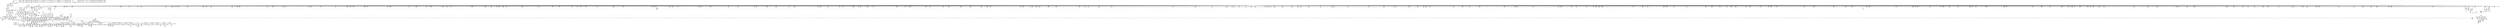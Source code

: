 digraph {
	CE0x423e5e0 [shape=record,shape=Mrecord,label="{CE0x423e5e0|40:_%struct.super_block*,_56:_i8*,_:_CRE_992,1000_|*MultipleSource*|Function::selinux_inode_symlink&Arg::dir::|Function::may_create&Arg::dir::|security/selinux/hooks.c,1713}"]
	CE0x41fd6c0 [shape=record,shape=Mrecord,label="{CE0x41fd6c0|may_create:_if.end26|*SummSource*}"]
	CE0x4232460 [shape=record,shape=Mrecord,label="{CE0x4232460|40:_%struct.super_block*,_56:_i8*,_:_CRE_612,613_}"]
	CE0x423ee30 [shape=record,shape=Mrecord,label="{CE0x423ee30|may_create:_tmp22|*LoadInst*|security/selinux/hooks.c,1713|*SummSink*}"]
	CE0x41fd7d0 [shape=record,shape=Mrecord,label="{CE0x41fd7d0|may_create:_if.end26|*SummSink*}"]
	CE0x4237ea0 [shape=record,shape=Mrecord,label="{CE0x4237ea0|40:_%struct.super_block*,_56:_i8*,_:_CRE_872,873_}"]
	CE0x423cc20 [shape=record,shape=Mrecord,label="{CE0x423cc20|40:_%struct.super_block*,_56:_i8*,_:_CRE_934,935_}"]
	CE0x42a07c0 [shape=record,shape=Mrecord,label="{CE0x42a07c0|272:_i8*,_:_CRE_1375,1376_}"]
	CE0x42b9360 [shape=record,shape=Mrecord,label="{CE0x42b9360|avc_has_perm:_tclass|Function::avc_has_perm&Arg::tclass::|*SummSource*}"]
	CE0x42c2ea0 [shape=record,shape=Mrecord,label="{CE0x42c2ea0|0:_i32,_4:_i32,_8:_i32,_12:_i32,_:_CMRE_4,8_|*MultipleSource*|security/selinux/hooks.c,1706|security/selinux/hooks.c,1706|security/selinux/hooks.c,1716}"]
	CE0x4254740 [shape=record,shape=Mrecord,label="{CE0x4254740|272:_i8*,_:_CRE_587,588_}"]
	CE0x42b0600 [shape=record,shape=Mrecord,label="{CE0x42b0600|28:_i32,_:_CRE_77,78_}"]
	CE0x41e6cb0 [shape=record,shape=Mrecord,label="{CE0x41e6cb0|40:_%struct.super_block*,_56:_i8*,_:_CRE_557,558_}"]
	CE0x42c4f00 [shape=record,shape=Mrecord,label="{CE0x42c4f00|may_create:_tmp36|security/selinux/hooks.c,1728|*SummSink*}"]
	CE0x42a2150 [shape=record,shape=Mrecord,label="{CE0x42a2150|272:_i8*,_:_CRE_1622,1623_}"]
	CE0x42c6060 [shape=record,shape=Mrecord,label="{CE0x42c6060|i64_14|*Constant*|*SummSink*}"]
	CE0x42c4c10 [shape=record,shape=Mrecord,label="{CE0x42c4c10|may_create:_tmp36|security/selinux/hooks.c,1728}"]
	CE0x41f5d70 [shape=record,shape=Mrecord,label="{CE0x41f5d70|may_create:_do.body|*SummSink*}"]
	CE0x4212d30 [shape=record,shape=Mrecord,label="{CE0x4212d30|40:_%struct.super_block*,_56:_i8*,_:_CRE_275,276_}"]
	CE0x423b820 [shape=record,shape=Mrecord,label="{CE0x423b820|40:_%struct.super_block*,_56:_i8*,_:_CRE_918,919_}"]
	CE0x4223b90 [shape=record,shape=Mrecord,label="{CE0x4223b90|VOIDTB_TE:_CE_186,187_}"]
	CE0x42a9250 [shape=record,shape=Mrecord,label="{CE0x42a9250|272:_i8*,_:_CRE_1876,1877_}"]
	CE0x4225c80 [shape=record,shape=Mrecord,label="{CE0x4225c80|VOIDTB_TE:_CE_217,218_}"]
	CE0x42b4130 [shape=record,shape=Mrecord,label="{CE0x42b4130|28:_i32,_:_CRE_192,196_|*MultipleSource*|*LoadInst*|security/selinux/hooks.c,1713|security/selinux/hooks.c,1713|security/selinux/hooks.c,1722}"]
	CE0x41cf7b0 [shape=record,shape=Mrecord,label="{CE0x41cf7b0|i8*_getelementptr_inbounds_(_45_x_i8_,_45_x_i8_*_.str12,_i32_0,_i32_0)|*Constant*|*SummSource*}"]
	CE0x42c6e20 [shape=record,shape=Mrecord,label="{CE0x42c6e20|may_create:_tmp38|security/selinux/hooks.c,1728}"]
	CE0x42307a0 [shape=record,shape=Mrecord,label="{CE0x42307a0|40:_%struct.super_block*,_56:_i8*,_:_CRE_589,590_}"]
	CE0x42d9fd0 [shape=record,shape=Mrecord,label="{CE0x42d9fd0|VOIDTB_TE:_CE_161,162_}"]
	CE0x42b0500 [shape=record,shape=Mrecord,label="{CE0x42b0500|28:_i32,_:_CRE_76,77_}"]
	CE0x41dd200 [shape=record,shape=Mrecord,label="{CE0x41dd200|40:_%struct.super_block*,_56:_i8*,_:_CRE_56,64_|*MultipleSource*|Function::selinux_inode_symlink&Arg::dir::|Function::may_create&Arg::dir::|security/selinux/hooks.c,1713}"]
	CE0x41d2780 [shape=record,shape=Mrecord,label="{CE0x41d2780|selinux_inode_symlink:_dentry|Function::selinux_inode_symlink&Arg::dentry::|*SummSource*}"]
	CE0x42b22a0 [shape=record,shape=Mrecord,label="{CE0x42b22a0|28:_i32,_:_CRE_105,106_}"]
	CE0x4201cd0 [shape=record,shape=Mrecord,label="{CE0x4201cd0|GLOBAL:_lockdep_rcu_suspicious|*Constant*|*SummSink*}"]
	CE0x4228bb0 [shape=record,shape=Mrecord,label="{CE0x4228bb0|may_create:_call22|security/selinux/hooks.c,1729|*SummSink*}"]
	CE0x424bd70 [shape=record,shape=Mrecord,label="{CE0x424bd70|272:_i8*,_:_CRE_184,188_|*MultipleSource*|*LoadInst*|security/selinux/hooks.c,1714|security/selinux/hooks.c,1714}"]
	CE0x41f3970 [shape=record,shape=Mrecord,label="{CE0x41f3970|_ret_i32_%retval.0,_!dbg_!27798|security/selinux/hooks.c,1742|*SummSource*}"]
	CE0x41e71b0 [shape=record,shape=Mrecord,label="{CE0x41e71b0|40:_%struct.super_block*,_56:_i8*,_:_CRE_561,562_}"]
	CE0x4248d00 [shape=record,shape=Mrecord,label="{CE0x4248d00|272:_i8*,_:_CRE_112,120_|*MultipleSource*|*LoadInst*|security/selinux/hooks.c,1714|security/selinux/hooks.c,1714}"]
	CE0x4243440 [shape=record,shape=Mrecord,label="{CE0x4243440|272:_i8*,_:_CRE_1240,1241_}"]
	CE0x4232e60 [shape=record,shape=Mrecord,label="{CE0x4232e60|40:_%struct.super_block*,_56:_i8*,_:_CRE_620,621_}"]
	CE0x42c6fa0 [shape=record,shape=Mrecord,label="{CE0x42c6fa0|may_create:_tmp38|security/selinux/hooks.c,1728|*SummSource*}"]
	CE0x41e2f80 [shape=record,shape=Mrecord,label="{CE0x41e2f80|40:_%struct.super_block*,_56:_i8*,_:_CRE_178,179_}"]
	CE0x4212330 [shape=record,shape=Mrecord,label="{CE0x4212330|40:_%struct.super_block*,_56:_i8*,_:_CRE_267,268_}"]
	CE0x4232820 [shape=record,shape=Mrecord,label="{CE0x4232820|40:_%struct.super_block*,_56:_i8*,_:_CRE_615,616_}"]
	CE0x41f2930 [shape=record,shape=Mrecord,label="{CE0x41f2930|may_create:_tmp12|security/selinux/hooks.c,1706|*SummSink*}"]
	CE0x42383a0 [shape=record,shape=Mrecord,label="{CE0x42383a0|40:_%struct.super_block*,_56:_i8*,_:_CRE_876,877_}"]
	CE0x4210ff0 [shape=record,shape=Mrecord,label="{CE0x4210ff0|40:_%struct.super_block*,_56:_i8*,_:_CRE_251,252_}"]
	CE0x4225400 [shape=record,shape=Mrecord,label="{CE0x4225400|VOIDTB_TE:_CE_209,210_}"]
	CE0x42552f0 [shape=record,shape=Mrecord,label="{CE0x42552f0|272:_i8*,_:_CRE_598,599_}"]
	CE0x41d9790 [shape=record,shape=Mrecord,label="{CE0x41d9790|may_create:_tmp13|security/selinux/hooks.c,1706}"]
	CE0x42a1ac0 [shape=record,shape=Mrecord,label="{CE0x42a1ac0|272:_i8*,_:_CRE_1617,1618_}"]
	CE0x42db790 [shape=record,shape=Mrecord,label="{CE0x42db790|VOIDTB_TE:_CE_92,93_}"]
	CE0x41e5b80 [shape=record,shape=Mrecord,label="{CE0x41e5b80|may_create:_tobool|security/selinux/hooks.c,1706|*SummSource*}"]
	CE0x4e94430 [shape=record,shape=Mrecord,label="{CE0x4e94430|may_create:_entry}"]
	CE0x4215b70 [shape=record,shape=Mrecord,label="{CE0x4215b70|40:_%struct.super_block*,_56:_i8*,_:_CRE_312,320_|*MultipleSource*|Function::selinux_inode_symlink&Arg::dir::|Function::may_create&Arg::dir::|security/selinux/hooks.c,1713}"]
	CE0x4223640 [shape=record,shape=Mrecord,label="{CE0x4223640|VOIDTB_TE:_CE_181,182_}"]
	CE0x41f1e70 [shape=record,shape=Mrecord,label="{CE0x41f1e70|i64*_getelementptr_inbounds_(_26_x_i64_,_26_x_i64_*___llvm_gcov_ctr217,_i64_0,_i64_1)|*Constant*|*SummSink*}"]
	CE0x429ed30 [shape=record,shape=Mrecord,label="{CE0x429ed30|272:_i8*,_:_CRE_1350,1351_}"]
	CE0x429ec20 [shape=record,shape=Mrecord,label="{CE0x429ec20|272:_i8*,_:_CRE_1349,1350_}"]
	CE0x41c8930 [shape=record,shape=Mrecord,label="{CE0x41c8930|selinux_inode_symlink:_bb}"]
	CE0x41ea410 [shape=record,shape=Mrecord,label="{CE0x41ea410|40:_%struct.super_block*,_56:_i8*,_:_CRE_76,80_|*MultipleSource*|Function::selinux_inode_symlink&Arg::dir::|Function::may_create&Arg::dir::|security/selinux/hooks.c,1713}"]
	CE0x4249b80 [shape=record,shape=Mrecord,label="{CE0x4249b80|272:_i8*,_:_CRE_176,184_|*MultipleSource*|*LoadInst*|security/selinux/hooks.c,1714|security/selinux/hooks.c,1714}"]
	CE0x4238b20 [shape=record,shape=Mrecord,label="{CE0x4238b20|40:_%struct.super_block*,_56:_i8*,_:_CRE_882,883_}"]
	CE0x42350b0 [shape=record,shape=Mrecord,label="{CE0x42350b0|40:_%struct.super_block*,_56:_i8*,_:_CRE_736,740_|*MultipleSource*|Function::selinux_inode_symlink&Arg::dir::|Function::may_create&Arg::dir::|security/selinux/hooks.c,1713}"]
	CE0x41f91f0 [shape=record,shape=Mrecord,label="{CE0x41f91f0|0:_i8,_:_GCMR_may_create.__warned_internal_global_i8_0,_section_.data.unlikely_,_align_1:_elem_0:default:}"]
	CE0x42111b0 [shape=record,shape=Mrecord,label="{CE0x42111b0|40:_%struct.super_block*,_56:_i8*,_:_CRE_253,254_}"]
	CE0x41fe850 [shape=record,shape=Mrecord,label="{CE0x41fe850|28:_i32,_:_CRE_13,14_}"]
	CE0x4244a90 [shape=record,shape=Mrecord,label="{CE0x4244a90|272:_i8*,_:_CRE_1261,1262_}"]
	CE0x42465d0 [shape=record,shape=Mrecord,label="{CE0x42465d0|272:_i8*,_:_CRE_1306,1307_}"]
	CE0x41d7d60 [shape=record,shape=Mrecord,label="{CE0x41d7d60|may_create:_tmp3}"]
	CE0x42139b0 [shape=record,shape=Mrecord,label="{CE0x42139b0|40:_%struct.super_block*,_56:_i8*,_:_CRE_285,286_}"]
	CE0x42a3250 [shape=record,shape=Mrecord,label="{CE0x42a3250|272:_i8*,_:_CRE_1638,1639_}"]
	CE0x422d160 [shape=record,shape=Mrecord,label="{CE0x422d160|272:_i8*,_:_CRE_1319,1320_}"]
	CE0x41e4240 [shape=record,shape=Mrecord,label="{CE0x41e4240|40:_%struct.super_block*,_56:_i8*,_:_CRE_203,204_}"]
	CE0x4250150 [shape=record,shape=Mrecord,label="{CE0x4250150|272:_i8*,_:_CRE_460,461_}"]
	CE0x42eed70 [shape=record,shape=Mrecord,label="{CE0x42eed70|GLOBAL:_security_transition_sid|*Constant*|*SummSink*}"]
	CE0x4220900 [shape=record,shape=Mrecord,label="{CE0x4220900|may_create:_retval.0|*SummSource*}"]
	CE0x41e96b0 [shape=record,shape=Mrecord,label="{CE0x41e96b0|may_create:_tmp20|security/selinux/hooks.c,1706|*SummSource*}"]
	CE0x424f5a0 [shape=record,shape=Mrecord,label="{CE0x424f5a0|272:_i8*,_:_CRE_449,450_}"]
	CE0x42ab100 [shape=record,shape=Mrecord,label="{CE0x42ab100|may_create:_tmp25|security/selinux/hooks.c,1714|*SummSink*}"]
	CE0x4255d90 [shape=record,shape=Mrecord,label="{CE0x4255d90|272:_i8*,_:_CRE_608,609_}"]
	CE0x4238120 [shape=record,shape=Mrecord,label="{CE0x4238120|40:_%struct.super_block*,_56:_i8*,_:_CRE_874,875_}"]
	CE0x423d6f0 [shape=record,shape=Mrecord,label="{CE0x423d6f0|40:_%struct.super_block*,_56:_i8*,_:_CRE_976,977_}"]
	CE0x421ca90 [shape=record,shape=Mrecord,label="{CE0x421ca90|_call_void_mcount()_#3|*SummSink*}"]
	CE0x4238760 [shape=record,shape=Mrecord,label="{CE0x4238760|40:_%struct.super_block*,_56:_i8*,_:_CRE_879,880_}"]
	CE0x41fecc0 [shape=record,shape=Mrecord,label="{CE0x41fecc0|28:_i32,_:_CRE_19,20_}"]
	CE0x42da1f0 [shape=record,shape=Mrecord,label="{CE0x42da1f0|VOIDTB_TE:_CE_163,164_}"]
	CE0x42b5920 [shape=record,shape=Mrecord,label="{CE0x42b5920|may_create:_tobool15|security/selinux/hooks.c,1725|*SummSink*}"]
	CE0x4230020 [shape=record,shape=Mrecord,label="{CE0x4230020|40:_%struct.super_block*,_56:_i8*,_:_CRE_583,584_}"]
	CE0x4244650 [shape=record,shape=Mrecord,label="{CE0x4244650|272:_i8*,_:_CRE_1257,1258_}"]
	CE0x42302a0 [shape=record,shape=Mrecord,label="{CE0x42302a0|40:_%struct.super_block*,_56:_i8*,_:_CRE_585,586_}"]
	CE0x42574f0 [shape=record,shape=Mrecord,label="{CE0x42574f0|272:_i8*,_:_CRE_630,631_}"]
	CE0x42bc360 [shape=record,shape=Mrecord,label="{CE0x42bc360|may_create:_create_sid|security/selinux/hooks.c,1717|*SummSource*}"]
	CE0x41f64e0 [shape=record,shape=Mrecord,label="{CE0x41f64e0|may_create:_if.end25|*SummSink*}"]
	CE0x42b1100 [shape=record,shape=Mrecord,label="{CE0x42b1100|28:_i32,_:_CRE_88,89_}"]
	CE0x4217740 [shape=record,shape=Mrecord,label="{CE0x4217740|40:_%struct.super_block*,_56:_i8*,_:_CRE_432,440_|*MultipleSource*|Function::selinux_inode_symlink&Arg::dir::|Function::may_create&Arg::dir::|security/selinux/hooks.c,1713}"]
	CE0x4239160 [shape=record,shape=Mrecord,label="{CE0x4239160|40:_%struct.super_block*,_56:_i8*,_:_CRE_887,888_}"]
	CE0x41e5ce0 [shape=record,shape=Mrecord,label="{CE0x41e5ce0|i64_2|*Constant*|*SummSource*}"]
	CE0x41fe970 [shape=record,shape=Mrecord,label="{CE0x41fe970|28:_i32,_:_CRE_15,16_}"]
	CE0x41f1690 [shape=record,shape=Mrecord,label="{CE0x41f1690|selinux_inode_symlink:_call|security/selinux/hooks.c,2779}"]
	CE0x4254850 [shape=record,shape=Mrecord,label="{CE0x4254850|272:_i8*,_:_CRE_588,589_}"]
	CE0x42499b0 [shape=record,shape=Mrecord,label="{CE0x42499b0|272:_i8*,_:_CRE_160,176_|*MultipleSource*|*LoadInst*|security/selinux/hooks.c,1714|security/selinux/hooks.c,1714}"]
	CE0x3a72fd0 [shape=record,shape=Mrecord,label="{CE0x3a72fd0|selinux_inode_symlink:_tmp2}"]
	CE0x42c5430 [shape=record,shape=Mrecord,label="{CE0x42c5430|may_create:_tobool18|security/selinux/hooks.c,1728}"]
	CE0x42184c0 [shape=record,shape=Mrecord,label="{CE0x42184c0|40:_%struct.super_block*,_56:_i8*,_:_CRE_473,474_}"]
	CE0x42a28c0 [shape=record,shape=Mrecord,label="{CE0x42a28c0|272:_i8*,_:_CRE_1629,1630_}"]
	CE0x42b2e50 [shape=record,shape=Mrecord,label="{CE0x42b2e50|28:_i32,_:_CRE_116,117_}"]
	CE0x42a8610 [shape=record,shape=Mrecord,label="{CE0x42a8610|272:_i8*,_:_CRE_1832,1840_|*MultipleSource*|*LoadInst*|security/selinux/hooks.c,1714|security/selinux/hooks.c,1714}"]
	CE0x4243880 [shape=record,shape=Mrecord,label="{CE0x4243880|272:_i8*,_:_CRE_1244,1245_}"]
	CE0x41f0440 [shape=record,shape=Mrecord,label="{CE0x41f0440|may_create:_if.then20|*SummSource*}"]
	CE0x42babc0 [shape=record,shape=Mrecord,label="{CE0x42babc0|may_create:_call14|security/selinux/hooks.c,1722|*SummSource*}"]
	CE0x4257a90 [shape=record,shape=Mrecord,label="{CE0x4257a90|272:_i8*,_:_CRE_648,656_|*MultipleSource*|*LoadInst*|security/selinux/hooks.c,1714|security/selinux/hooks.c,1714}"]
	CE0x42020c0 [shape=record,shape=Mrecord,label="{CE0x42020c0|i32_1706|*Constant*}"]
	CE0x42c6270 [shape=record,shape=Mrecord,label="{CE0x42c6270|i64_13|*Constant*|*SummSource*}"]
	CE0x422e370 [shape=record,shape=Mrecord,label="{CE0x422e370|272:_i8*,_:_CRE_1336,1337_}"]
	CE0x42a4130 [shape=record,shape=Mrecord,label="{CE0x42a4130|272:_i8*,_:_CRE_1652,1653_}"]
	CE0x42373f0 [shape=record,shape=Mrecord,label="{CE0x42373f0|40:_%struct.super_block*,_56:_i8*,_:_CRE_865,866_}"]
	CE0x4200320 [shape=record,shape=Mrecord,label="{CE0x4200320|28:_i32,_:_CRE_56,57_}"]
	CE0x423c9a0 [shape=record,shape=Mrecord,label="{CE0x423c9a0|40:_%struct.super_block*,_56:_i8*,_:_CRE_932,933_}"]
	CE0x42d9750 [shape=record,shape=Mrecord,label="{CE0x42d9750|VOIDTB_TE:_CE_153,154_}"]
	CE0x4210f30 [shape=record,shape=Mrecord,label="{CE0x4210f30|40:_%struct.super_block*,_56:_i8*,_:_CRE_250,251_}"]
	CE0x4242010 [shape=record,shape=Mrecord,label="{CE0x4242010|272:_i8*,_:_CRE_1221,1222_}"]
	CE0x42d9860 [shape=record,shape=Mrecord,label="{CE0x42d9860|VOIDTB_TE:_CE_154,155_}"]
	CE0x42f6090 [shape=record,shape=Mrecord,label="{CE0x42f6090|may_create:_tmp61|security/selinux/hooks.c,1737|*SummSink*}"]
	CE0x41d94a0 [shape=record,shape=Mrecord,label="{CE0x41d94a0|get_current:_tmp1|*SummSink*}"]
	CE0x42afd00 [shape=record,shape=Mrecord,label="{CE0x42afd00|28:_i32,_:_CRE_68,69_}"]
	CE0x4223970 [shape=record,shape=Mrecord,label="{CE0x4223970|VOIDTB_TE:_CE_184,185_}"]
	CE0x42dd290 [shape=record,shape=Mrecord,label="{CE0x42dd290|VOIDTB_TE:_CE_80,88_|*MultipleSource*|Function::selinux_inode_symlink&Arg::dentry::|Function::may_create&Arg::dentry::|security/selinux/hooks.c,1730}"]
	CE0x41dc750 [shape=record,shape=Mrecord,label="{CE0x41dc750|may_create:_dentry|Function::may_create&Arg::dentry::|*SummSource*}"]
	CE0x4224960 [shape=record,shape=Mrecord,label="{CE0x4224960|VOIDTB_TE:_CE_199,200_}"]
	CE0x424e5b0 [shape=record,shape=Mrecord,label="{CE0x424e5b0|272:_i8*,_:_CRE_434,435_}"]
	CE0x41d9d70 [shape=record,shape=Mrecord,label="{CE0x41d9d70|i64*_getelementptr_inbounds_(_2_x_i64_,_2_x_i64_*___llvm_gcov_ctr98,_i64_0,_i64_1)|*Constant*}"]
	CE0x4226500 [shape=record,shape=Mrecord,label="{CE0x4226500|VOIDTB_TE:_CE_232,240_|*MultipleSource*|Function::selinux_inode_symlink&Arg::dentry::|Function::may_create&Arg::dentry::|security/selinux/hooks.c,1730}"]
	CE0x41f4280 [shape=record,shape=Mrecord,label="{CE0x41f4280|may_create:_dir|Function::may_create&Arg::dir::}"]
	CE0x42472d0 [shape=record,shape=Mrecord,label="{CE0x42472d0|272:_i8*,_:_CRE_0,8_|*MultipleSource*|*LoadInst*|security/selinux/hooks.c,1714|security/selinux/hooks.c,1714}"]
	CE0x4249610 [shape=record,shape=Mrecord,label="{CE0x4249610|272:_i8*,_:_CRE_144,152_|*MultipleSource*|*LoadInst*|security/selinux/hooks.c,1714|security/selinux/hooks.c,1714}"]
	CE0x41fc9c0 [shape=record,shape=Mrecord,label="{CE0x41fc9c0|may_create:_tmp|*SummSink*}"]
	CE0x41eae90 [shape=record,shape=Mrecord,label="{CE0x41eae90|40:_%struct.super_block*,_56:_i8*,_:_CRE_120,128_|*MultipleSource*|Function::selinux_inode_symlink&Arg::dir::|Function::may_create&Arg::dir::|security/selinux/hooks.c,1713}"]
	CE0x42120b0 [shape=record,shape=Mrecord,label="{CE0x42120b0|40:_%struct.super_block*,_56:_i8*,_:_CRE_265,266_}"]
	CE0x41da8f0 [shape=record,shape=Mrecord,label="{CE0x41da8f0|i64*_getelementptr_inbounds_(_2_x_i64_,_2_x_i64_*___llvm_gcov_ctr223,_i64_0,_i64_0)|*Constant*}"]
	CE0x4253fd0 [shape=record,shape=Mrecord,label="{CE0x4253fd0|272:_i8*,_:_CRE_580,581_}"]
	CE0x41ff0c0 [shape=record,shape=Mrecord,label="{CE0x41ff0c0|28:_i32,_:_CRE_23,24_}"]
	CE0x41f47b0 [shape=record,shape=Mrecord,label="{CE0x41f47b0|40:_%struct.super_block*,_56:_i8*,_:_CRE_4,8_|*MultipleSource*|Function::selinux_inode_symlink&Arg::dir::|Function::may_create&Arg::dir::|security/selinux/hooks.c,1713}"]
	CE0x422eae0 [shape=record,shape=Mrecord,label="{CE0x422eae0|40:_%struct.super_block*,_56:_i8*,_:_CRE_566,567_}"]
	CE0x41e2380 [shape=record,shape=Mrecord,label="{CE0x41e2380|40:_%struct.super_block*,_56:_i8*,_:_CRE_162,163_}"]
	CE0x42b0400 [shape=record,shape=Mrecord,label="{CE0x42b0400|28:_i32,_:_CRE_75,76_}"]
	CE0x42c7390 [shape=record,shape=Mrecord,label="{CE0x42c7390|may_create:_tmp39|security/selinux/hooks.c,1728}"]
	CE0x42a2ae0 [shape=record,shape=Mrecord,label="{CE0x42a2ae0|272:_i8*,_:_CRE_1631,1632_}"]
	CE0x422d5a0 [shape=record,shape=Mrecord,label="{CE0x422d5a0|272:_i8*,_:_CRE_1323,1324_}"]
	CE0x41f2410 [shape=record,shape=Mrecord,label="{CE0x41f2410|may_create:_tmp7|security/selinux/hooks.c,1706}"]
	CE0x42463d0 [shape=record,shape=Mrecord,label="{CE0x42463d0|272:_i8*,_:_CRE_1305,1306_}"]
	CE0x4216d00 [shape=record,shape=Mrecord,label="{CE0x4216d00|40:_%struct.super_block*,_56:_i8*,_:_CRE_392,400_|*MultipleSource*|Function::selinux_inode_symlink&Arg::dir::|Function::may_create&Arg::dir::|security/selinux/hooks.c,1713}"]
	CE0x422c410 [shape=record,shape=Mrecord,label="{CE0x422c410|40:_%struct.super_block*,_56:_i8*,_:_CRE_544,552_|*MultipleSource*|Function::selinux_inode_symlink&Arg::dir::|Function::may_create&Arg::dir::|security/selinux/hooks.c,1713}"]
	CE0x4243660 [shape=record,shape=Mrecord,label="{CE0x4243660|272:_i8*,_:_CRE_1242,1243_}"]
	CE0x41e8560 [shape=record,shape=Mrecord,label="{CE0x41e8560|COLLAPSED:_GCMRE_current_task_external_global_%struct.task_struct*:_elem_0::|security/selinux/hooks.c,1706}"]
	CE0x42dc810 [shape=record,shape=Mrecord,label="{CE0x42dc810|VOIDTB_TE:_CE_40,48_|*MultipleSource*|Function::selinux_inode_symlink&Arg::dentry::|Function::may_create&Arg::dentry::|security/selinux/hooks.c,1730}"]
	CE0x424ace0 [shape=record,shape=Mrecord,label="{CE0x424ace0|272:_i8*,_:_CRE_395,396_}"]
	CE0x42b23b0 [shape=record,shape=Mrecord,label="{CE0x42b23b0|28:_i32,_:_CRE_106,107_}"]
	CE0x42dbf80 [shape=record,shape=Mrecord,label="{CE0x42dbf80|VOIDTB_TE:_CE_145,146_}"]
	CE0x42b26e0 [shape=record,shape=Mrecord,label="{CE0x42b26e0|28:_i32,_:_CRE_109,110_}"]
	CE0x4200180 [shape=record,shape=Mrecord,label="{CE0x4200180|28:_i32,_:_CRE_54,55_}"]
	CE0x42b64e0 [shape=record,shape=Mrecord,label="{CE0x42b64e0|i64_10|*Constant*}"]
	CE0x424d070 [shape=record,shape=Mrecord,label="{CE0x424d070|272:_i8*,_:_CRE_414,415_}"]
	CE0x4305e70 [shape=record,shape=Mrecord,label="{CE0x4305e70|i16_5|*Constant*}"]
	CE0x41e9c00 [shape=record,shape=Mrecord,label="{CE0x41e9c00|may_create:_tmp21|security/selinux/hooks.c,1706|*SummSource*}"]
	CE0x42b8870 [shape=record,shape=Mrecord,label="{CE0x42b8870|avc_has_perm:_ssid|Function::avc_has_perm&Arg::ssid::|*SummSink*}"]
	CE0x4244dc0 [shape=record,shape=Mrecord,label="{CE0x4244dc0|272:_i8*,_:_CRE_1264,1265_}"]
	CE0x42b2d40 [shape=record,shape=Mrecord,label="{CE0x42b2d40|28:_i32,_:_CRE_115,116_}"]
	CE0x4300430 [shape=record,shape=Mrecord,label="{CE0x4300430|i64*_getelementptr_inbounds_(_2_x_i64_,_2_x_i64_*___llvm_gcov_ctr98,_i64_0,_i64_0)|*Constant*|*SummSource*}"]
	CE0x41f3ae0 [shape=record,shape=Mrecord,label="{CE0x41f3ae0|_ret_i32_%retval.0,_!dbg_!27798|security/selinux/hooks.c,1742|*SummSink*}"]
	CE0x42de350 [shape=record,shape=Mrecord,label="{CE0x42de350|may_create:_tobool19|security/selinux/hooks.c,1728|*SummSource*}"]
	CE0x42c25a0 [shape=record,shape=Mrecord,label="{CE0x42c25a0|may_create:_tmp26|security/selinux/hooks.c,1714|*SummSink*}"]
	CE0x42528c0 [shape=record,shape=Mrecord,label="{CE0x42528c0|may_create:_i_sb|security/selinux/hooks.c,1714|*SummSource*}"]
	CE0x42b1700 [shape=record,shape=Mrecord,label="{CE0x42b1700|28:_i32,_:_CRE_94,95_}"]
	CE0x42312e0 [shape=record,shape=Mrecord,label="{CE0x42312e0|40:_%struct.super_block*,_56:_i8*,_:_CRE_598,599_}"]
	CE0x42b1600 [shape=record,shape=Mrecord,label="{CE0x42b1600|28:_i32,_:_CRE_93,94_}"]
	CE0x41f40c0 [shape=record,shape=Mrecord,label="{CE0x41f40c0|may_create:_do.body}"]
	CE0x42c7110 [shape=record,shape=Mrecord,label="{CE0x42c7110|may_create:_tmp38|security/selinux/hooks.c,1728|*SummSink*}"]
	CE0x42baab0 [shape=record,shape=Mrecord,label="{CE0x42baab0|i32_(i32,_i32,_i16,_i32,_%struct.common_audit_data*)*_bitcast_(i32_(i32,_i32,_i16,_i32,_%struct.common_audit_data.495*)*_avc_has_perm_to_i32_(i32,_i32,_i16,_i32,_%struct.common_audit_data*)*)|*Constant*}"]
	CE0x41ce3c0 [shape=record,shape=Mrecord,label="{CE0x41ce3c0|may_create:_tmp16|security/selinux/hooks.c,1706|*SummSource*}"]
	CE0x41f22a0 [shape=record,shape=Mrecord,label="{CE0x41f22a0|may_create:_tmp6|security/selinux/hooks.c,1706|*SummSink*}"]
	CE0x4289f70 [shape=record,shape=Mrecord,label="{CE0x4289f70|get_current:_tmp|*SummSource*}"]
	CE0x42db860 [shape=record,shape=Mrecord,label="{CE0x42db860|VOIDTB_TE:_CE_93,94_}"]
	CE0x41d1c90 [shape=record,shape=Mrecord,label="{CE0x41d1c90|i64*_getelementptr_inbounds_(_26_x_i64_,_26_x_i64_*___llvm_gcov_ctr217,_i64_0,_i64_8)|*Constant*|*SummSource*}"]
	CE0x42b4330 [shape=record,shape=Mrecord,label="{CE0x42b4330|28:_i32,_:_CRE_200,208_|*MultipleSource*|*LoadInst*|security/selinux/hooks.c,1713|security/selinux/hooks.c,1713|security/selinux/hooks.c,1722}"]
	CE0x4214ef0 [shape=record,shape=Mrecord,label="{CE0x4214ef0|40:_%struct.super_block*,_56:_i8*,_:_CRE_302,303_}"]
	CE0x42b3290 [shape=record,shape=Mrecord,label="{CE0x42b3290|28:_i32,_:_CRE_120,128_|*MultipleSource*|*LoadInst*|security/selinux/hooks.c,1713|security/selinux/hooks.c,1713|security/selinux/hooks.c,1722}"]
	CE0x42f5f00 [shape=record,shape=Mrecord,label="{CE0x42f5f00|i64*_getelementptr_inbounds_(_26_x_i64_,_26_x_i64_*___llvm_gcov_ctr217,_i64_0,_i64_23)|*Constant*|*SummSource*}"]
	CE0x4210340 [shape=record,shape=Mrecord,label="{CE0x4210340|40:_%struct.super_block*,_56:_i8*,_:_CRE_232,236_|*MultipleSource*|Function::selinux_inode_symlink&Arg::dir::|Function::may_create&Arg::dir::|security/selinux/hooks.c,1713}"]
	CE0x424eb00 [shape=record,shape=Mrecord,label="{CE0x424eb00|272:_i8*,_:_CRE_439,440_}"]
	CE0x42388a0 [shape=record,shape=Mrecord,label="{CE0x42388a0|40:_%struct.super_block*,_56:_i8*,_:_CRE_880,881_}"]
	CE0x423a7e0 [shape=record,shape=Mrecord,label="{CE0x423a7e0|40:_%struct.super_block*,_56:_i8*,_:_CRE_905,906_}"]
	CE0x42b4e00 [shape=record,shape=Mrecord,label="{CE0x42b4e00|avc_has_perm:_requested|Function::avc_has_perm&Arg::requested::|*SummSource*}"]
	CE0x4213ff0 [shape=record,shape=Mrecord,label="{CE0x4213ff0|40:_%struct.super_block*,_56:_i8*,_:_CRE_290,291_}"]
	CE0x4245ec0 [shape=record,shape=Mrecord,label="{CE0x4245ec0|272:_i8*,_:_CRE_1304,1305_}"]
	CE0x424a940 [shape=record,shape=Mrecord,label="{CE0x424a940|272:_i8*,_:_CRE_393,394_}"]
	CE0x41e7e10 [shape=record,shape=Mrecord,label="{CE0x41e7e10|i32_78|*Constant*}"]
	CE0x4214130 [shape=record,shape=Mrecord,label="{CE0x4214130|40:_%struct.super_block*,_56:_i8*,_:_CRE_291,292_}"]
	CE0x42f7680 [shape=record,shape=Mrecord,label="{CE0x42f7680|i64*_getelementptr_inbounds_(_26_x_i64_,_26_x_i64_*___llvm_gcov_ctr217,_i64_0,_i64_24)|*Constant*|*SummSink*}"]
	CE0x424de40 [shape=record,shape=Mrecord,label="{CE0x424de40|272:_i8*,_:_CRE_427,428_}"]
	CE0x42a95b0 [shape=record,shape=Mrecord,label="{CE0x42a95b0|272:_i8*,_:_CRE_1878,1879_}"]
	CE0x42de8c0 [shape=record,shape=Mrecord,label="{CE0x42de8c0|i64_15|*Constant*|*SummSink*}"]
	CE0x4212ab0 [shape=record,shape=Mrecord,label="{CE0x4212ab0|40:_%struct.super_block*,_56:_i8*,_:_CRE_273,274_}"]
	CE0x421c200 [shape=record,shape=Mrecord,label="{CE0x421c200|get_current:_tmp2}"]
	CE0x41f0260 [shape=record,shape=Mrecord,label="{CE0x41f0260|may_create:_land.lhs.true2|*SummSink*}"]
	CE0x4228990 [shape=record,shape=Mrecord,label="{CE0x4228990|may_create:_call22|security/selinux/hooks.c,1729}"]
	CE0x41e9a80 [shape=record,shape=Mrecord,label="{CE0x41e9a80|may_create:_tmp21|security/selinux/hooks.c,1706}"]
	CE0x429f170 [shape=record,shape=Mrecord,label="{CE0x429f170|272:_i8*,_:_CRE_1354,1355_}"]
	CE0x42aa9c0 [shape=record,shape=Mrecord,label="{CE0x42aa9c0|272:_i8*,_:_CRE_2256,2264_|*MultipleSource*|*LoadInst*|security/selinux/hooks.c,1714|security/selinux/hooks.c,1714}"]
	CE0x422f8a0 [shape=record,shape=Mrecord,label="{CE0x422f8a0|40:_%struct.super_block*,_56:_i8*,_:_CRE_577,578_}"]
	CE0x422c190 [shape=record,shape=Mrecord,label="{CE0x422c190|40:_%struct.super_block*,_56:_i8*,_:_CRE_540,544_|*MultipleSource*|Function::selinux_inode_symlink&Arg::dir::|Function::may_create&Arg::dir::|security/selinux/hooks.c,1713}"]
	CE0x42b24c0 [shape=record,shape=Mrecord,label="{CE0x42b24c0|28:_i32,_:_CRE_107,108_}"]
	CE0x41f3ee0 [shape=record,shape=Mrecord,label="{CE0x41f3ee0|may_create:_land.lhs.true|*SummSource*}"]
	CE0x42004f0 [shape=record,shape=Mrecord,label="{CE0x42004f0|28:_i32,_:_CRE_58,59_}"]
	CE0x429a1a0 [shape=record,shape=Mrecord,label="{CE0x429a1a0|272:_i8*,_:_CRE_1309,1310_}"]
	CE0x42c18c0 [shape=record,shape=Mrecord,label="{CE0x42c18c0|may_create:_sid13|security/selinux/hooks.c,1722}"]
	CE0x42a4bd0 [shape=record,shape=Mrecord,label="{CE0x42a4bd0|272:_i8*,_:_CRE_1662,1663_}"]
	CE0x4300130 [shape=record,shape=Mrecord,label="{CE0x4300130|get_current:_bb|*SummSink*}"]
	CE0x42019f0 [shape=record,shape=Mrecord,label="{CE0x42019f0|GLOBAL:_lockdep_rcu_suspicious|*Constant*}"]
	CE0x42d9db0 [shape=record,shape=Mrecord,label="{CE0x42d9db0|VOIDTB_TE:_CE_159,160_}"]
	CE0x41da2a0 [shape=record,shape=Mrecord,label="{CE0x41da2a0|selinux_inode_symlink:_tmp|*SummSource*}"]
	CE0x4245fd0 [shape=record,shape=Mrecord,label="{CE0x4245fd0|272:_i8*,_:_CRE_1280,1288_|*MultipleSource*|*LoadInst*|security/selinux/hooks.c,1714|security/selinux/hooks.c,1714}"]
	CE0x42a6af0 [shape=record,shape=Mrecord,label="{CE0x42a6af0|272:_i8*,_:_CRE_1704,1712_|*MultipleSource*|*LoadInst*|security/selinux/hooks.c,1714|security/selinux/hooks.c,1714}"]
	CE0x4220000 [shape=record,shape=Mrecord,label="{CE0x4220000|may_create:_tmp65|security/selinux/hooks.c,1739}"]
	CE0x41e34c0 [shape=record,shape=Mrecord,label="{CE0x41e34c0|40:_%struct.super_block*,_56:_i8*,_:_CRE_185,186_}"]
	CE0x4237ae0 [shape=record,shape=Mrecord,label="{CE0x4237ae0|40:_%struct.super_block*,_56:_i8*,_:_CRE_869,870_}"]
	CE0x4300540 [shape=record,shape=Mrecord,label="{CE0x4300540|i64_1|*Constant*}"]
	CE0x42311a0 [shape=record,shape=Mrecord,label="{CE0x42311a0|40:_%struct.super_block*,_56:_i8*,_:_CRE_597,598_}"]
	CE0x42c28f0 [shape=record,shape=Mrecord,label="{CE0x42c28f0|may_create:_sid11|security/selinux/hooks.c,1716}"]
	CE0x41ecda0 [shape=record,shape=Mrecord,label="{CE0x41ecda0|may_create:_tmp9|security/selinux/hooks.c,1706|*SummSource*}"]
	CE0x42d61a0 [shape=record,shape=Mrecord,label="{CE0x42d61a0|may_create:_tmp43|security/selinux/hooks.c,1728|*SummSink*}"]
	CE0x41e40c0 [shape=record,shape=Mrecord,label="{CE0x41e40c0|40:_%struct.super_block*,_56:_i8*,_:_CRE_201,202_}"]
	CE0x422e040 [shape=record,shape=Mrecord,label="{CE0x422e040|272:_i8*,_:_CRE_1333,1334_}"]
	CE0x42a2e10 [shape=record,shape=Mrecord,label="{CE0x42a2e10|272:_i8*,_:_CRE_1634,1635_}"]
	CE0x41e4540 [shape=record,shape=Mrecord,label="{CE0x41e4540|40:_%struct.super_block*,_56:_i8*,_:_CRE_207,208_}"]
	CE0x4305c40 [shape=record,shape=Mrecord,label="{CE0x4305c40|may_create:_call32|security/selinux/hooks.c,1739|*SummSink*}"]
	CE0x423de60 [shape=record,shape=Mrecord,label="{CE0x423de60|40:_%struct.super_block*,_56:_i8*,_:_CRE_980,981_}"]
	CE0x4248810 [shape=record,shape=Mrecord,label="{CE0x4248810|272:_i8*,_:_CRE_88,96_|*MultipleSource*|*LoadInst*|security/selinux/hooks.c,1714|security/selinux/hooks.c,1714}"]
	CE0x4226f50 [shape=record,shape=Mrecord,label="{CE0x4226f50|VOIDTB_TE:_CE_280,288_|*MultipleSource*|Function::selinux_inode_symlink&Arg::dentry::|Function::may_create&Arg::dentry::|security/selinux/hooks.c,1730}"]
	CE0x41fefc0 [shape=record,shape=Mrecord,label="{CE0x41fefc0|28:_i32,_:_CRE_22,23_}"]
	CE0x41e3580 [shape=record,shape=Mrecord,label="{CE0x41e3580|40:_%struct.super_block*,_56:_i8*,_:_CRE_186,187_}"]
	CE0x41d4300 [shape=record,shape=Mrecord,label="{CE0x41d4300|may_create:_tmp6|security/selinux/hooks.c,1706}"]
	CE0x4239f20 [shape=record,shape=Mrecord,label="{CE0x4239f20|40:_%struct.super_block*,_56:_i8*,_:_CRE_898,899_}"]
	CE0x42bc690 [shape=record,shape=Mrecord,label="{CE0x42bc690|may_create:_tmp28|security/selinux/hooks.c,1717|*SummSource*}"]
	CE0x42a8d50 [shape=record,shape=Mrecord,label="{CE0x42a8d50|272:_i8*,_:_CRE_1864,1872_|*MultipleSource*|*LoadInst*|security/selinux/hooks.c,1714|security/selinux/hooks.c,1714}"]
	CE0x429fc10 [shape=record,shape=Mrecord,label="{CE0x429fc10|272:_i8*,_:_CRE_1364,1365_}"]
	CE0x42a5ef0 [shape=record,shape=Mrecord,label="{CE0x42a5ef0|272:_i8*,_:_CRE_1680,1681_}"]
	CE0x424b630 [shape=record,shape=Mrecord,label="{CE0x424b630|272:_i8*,_:_CRE_404,405_}"]
	CE0x4221220 [shape=record,shape=Mrecord,label="{CE0x4221220|40:_%struct.super_block*,_56:_i8*,_:_CRE_140,141_}"]
	CE0x41f8ea0 [shape=record,shape=Mrecord,label="{CE0x41f8ea0|i32_1|*Constant*|*SummSink*}"]
	CE0x422ac40 [shape=record,shape=Mrecord,label="{CE0x422ac40|40:_%struct.super_block*,_56:_i8*,_:_CRE_485,486_}"]
	CE0x429e7e0 [shape=record,shape=Mrecord,label="{CE0x429e7e0|272:_i8*,_:_CRE_1345,1346_}"]
	CE0x42a0af0 [shape=record,shape=Mrecord,label="{CE0x42a0af0|272:_i8*,_:_CRE_1384,1392_|*MultipleSource*|*LoadInst*|security/selinux/hooks.c,1714|security/selinux/hooks.c,1714}"]
	CE0x41d0740 [shape=record,shape=Mrecord,label="{CE0x41d0740|may_create:_tmp18|security/selinux/hooks.c,1706}"]
	CE0x4213870 [shape=record,shape=Mrecord,label="{CE0x4213870|40:_%struct.super_block*,_56:_i8*,_:_CRE_284,285_}"]
	CE0x423e220 [shape=record,shape=Mrecord,label="{CE0x423e220|40:_%struct.super_block*,_56:_i8*,_:_CRE_983,984_}"]
	CE0x41db5d0 [shape=record,shape=Mrecord,label="{CE0x41db5d0|may_create:_tclass|Function::may_create&Arg::tclass::|*SummSink*}"]
	CE0x42af400 [shape=record,shape=Mrecord,label="{CE0x42af400|28:_i32,_:_CRE_59,60_}"]
	CE0x42a05a0 [shape=record,shape=Mrecord,label="{CE0x42a05a0|272:_i8*,_:_CRE_1373,1374_}"]
	CE0x41ea950 [shape=record,shape=Mrecord,label="{CE0x41ea950|40:_%struct.super_block*,_56:_i8*,_:_CRE_96,104_|*MultipleSource*|Function::selinux_inode_symlink&Arg::dir::|Function::may_create&Arg::dir::|security/selinux/hooks.c,1713}"]
	CE0x42d7ef0 [shape=record,shape=Mrecord,label="{CE0x42d7ef0|may_create:_tmp42|security/selinux/hooks.c,1728|*SummSource*}"]
	CE0x42349b0 [shape=record,shape=Mrecord,label="{CE0x42349b0|40:_%struct.super_block*,_56:_i8*,_:_CRE_704,712_|*MultipleSource*|Function::selinux_inode_symlink&Arg::dir::|Function::may_create&Arg::dir::|security/selinux/hooks.c,1713}"]
	CE0x42173c0 [shape=record,shape=Mrecord,label="{CE0x42173c0|40:_%struct.super_block*,_56:_i8*,_:_CRE_416,424_|*MultipleSource*|Function::selinux_inode_symlink&Arg::dir::|Function::may_create&Arg::dir::|security/selinux/hooks.c,1713}"]
	CE0x42da410 [shape=record,shape=Mrecord,label="{CE0x42da410|VOIDTB_TE:_CE_165,166_}"]
	CE0x4242670 [shape=record,shape=Mrecord,label="{CE0x4242670|272:_i8*,_:_CRE_1227,1228_}"]
	CE0x42b1e00 [shape=record,shape=Mrecord,label="{CE0x42b1e00|28:_i32,_:_CRE_101,102_}"]
	CE0x4255ea0 [shape=record,shape=Mrecord,label="{CE0x4255ea0|272:_i8*,_:_CRE_609,610_}"]
	CE0x42da300 [shape=record,shape=Mrecord,label="{CE0x42da300|VOIDTB_TE:_CE_164,165_}"]
	CE0x4235530 [shape=record,shape=Mrecord,label="{CE0x4235530|40:_%struct.super_block*,_56:_i8*,_:_CRE_752,756_|*MultipleSource*|Function::selinux_inode_symlink&Arg::dir::|Function::may_create&Arg::dir::|security/selinux/hooks.c,1713}"]
	CE0x42a7220 [shape=record,shape=Mrecord,label="{CE0x42a7220|272:_i8*,_:_CRE_1736,1752_|*MultipleSource*|*LoadInst*|security/selinux/hooks.c,1714|security/selinux/hooks.c,1714}"]
	CE0x42230f0 [shape=record,shape=Mrecord,label="{CE0x42230f0|VOIDTB_TE:_CE_176,177_}"]
	CE0x41cd300 [shape=record,shape=Mrecord,label="{CE0x41cd300|may_create:_tmp67|security/selinux/hooks.c,1742}"]
	CE0x3a73040 [shape=record,shape=Mrecord,label="{CE0x3a73040|selinux_inode_symlink:_tmp2|*SummSource*}"]
	CE0x42f13a0 [shape=record,shape=Mrecord,label="{CE0x42f13a0|i64_22|*Constant*|*SummSink*}"]
	CE0x424b960 [shape=record,shape=Mrecord,label="{CE0x424b960|272:_i8*,_:_CRE_407,408_}"]
	CE0x4224850 [shape=record,shape=Mrecord,label="{CE0x4224850|VOIDTB_TE:_CE_198,199_}"]
	CE0x42f58e0 [shape=record,shape=Mrecord,label="{CE0x42f58e0|may_create:_tmp60|security/selinux/hooks.c,1737}"]
	CE0x42308e0 [shape=record,shape=Mrecord,label="{CE0x42308e0|40:_%struct.super_block*,_56:_i8*,_:_CRE_590,591_}"]
	CE0x423cd60 [shape=record,shape=Mrecord,label="{CE0x423cd60|40:_%struct.super_block*,_56:_i8*,_:_CRE_935,936_}"]
	CE0x41e3700 [shape=record,shape=Mrecord,label="{CE0x41e3700|40:_%struct.super_block*,_56:_i8*,_:_CRE_188,189_}"]
	CE0x4211a70 [shape=record,shape=Mrecord,label="{CE0x4211a70|40:_%struct.super_block*,_56:_i8*,_:_CRE_260,261_}"]
	CE0x42dc400 [shape=record,shape=Mrecord,label="{CE0x42dc400|VOIDTB_TE:_CE_147,148_}"]
	CE0x4250ca0 [shape=record,shape=Mrecord,label="{CE0x4250ca0|272:_i8*,_:_CRE_496,504_|*MultipleSource*|*LoadInst*|security/selinux/hooks.c,1714|security/selinux/hooks.c,1714}"]
	CE0x422b690 [shape=record,shape=Mrecord,label="{CE0x422b690|40:_%struct.super_block*,_56:_i8*,_:_CRE_508,512_|*MultipleSource*|Function::selinux_inode_symlink&Arg::dir::|Function::may_create&Arg::dir::|security/selinux/hooks.c,1713}"]
	CE0x422daf0 [shape=record,shape=Mrecord,label="{CE0x422daf0|272:_i8*,_:_CRE_1328,1329_}"]
	CE0x42dba00 [shape=record,shape=Mrecord,label="{CE0x42dba00|VOIDTB_TE:_CE_95,96_}"]
	CE0x4254b80 [shape=record,shape=Mrecord,label="{CE0x4254b80|272:_i8*,_:_CRE_591,592_}"]
	CE0x4246fa0 [shape=record,shape=Mrecord,label="{CE0x4246fa0|may_create:_s_security|security/selinux/hooks.c,1714|*SummSource*}"]
	CE0x423ace0 [shape=record,shape=Mrecord,label="{CE0x423ace0|40:_%struct.super_block*,_56:_i8*,_:_CRE_909,910_}"]
	CE0x41d3c20 [shape=record,shape=Mrecord,label="{CE0x41d3c20|may_create:_tmp12|security/selinux/hooks.c,1706|*SummSource*}"]
	CE0x42a6770 [shape=record,shape=Mrecord,label="{CE0x42a6770|272:_i8*,_:_CRE_1872,1873_}"]
	CE0x4246900 [shape=record,shape=Mrecord,label="{CE0x4246900|i32_16|*Constant*}"]
	CE0x422e6a0 [shape=record,shape=Mrecord,label="{CE0x422e6a0|272:_i8*,_:_CRE_1339,1340_}"]
	CE0x42de6b0 [shape=record,shape=Mrecord,label="{CE0x42de6b0|i64_15|*Constant*}"]
	CE0x42afe00 [shape=record,shape=Mrecord,label="{CE0x42afe00|28:_i32,_:_CRE_69,70_}"]
	CE0x42a1df0 [shape=record,shape=Mrecord,label="{CE0x42a1df0|272:_i8*,_:_CRE_1620,1621_}"]
	CE0x41f56e0 [shape=record,shape=Mrecord,label="{CE0x41f56e0|may_create:_tmp8|security/selinux/hooks.c,1706}"]
	CE0x42f2b00 [shape=record,shape=Mrecord,label="{CE0x42f2b00|may_create:_tmp53|security/selinux/hooks.c,1733|*SummSink*}"]
	CE0x4253ca0 [shape=record,shape=Mrecord,label="{CE0x4253ca0|272:_i8*,_:_CRE_577,578_}"]
	CE0x42a4240 [shape=record,shape=Mrecord,label="{CE0x42a4240|272:_i8*,_:_CRE_1653,1654_}"]
	CE0x42a6e80 [shape=record,shape=Mrecord,label="{CE0x42a6e80|272:_i8*,_:_CRE_1720,1728_|*MultipleSource*|*LoadInst*|security/selinux/hooks.c,1714|security/selinux/hooks.c,1714}"]
	CE0x42117f0 [shape=record,shape=Mrecord,label="{CE0x42117f0|40:_%struct.super_block*,_56:_i8*,_:_CRE_258,259_}"]
	CE0x42d7000 [shape=record,shape=Mrecord,label="{CE0x42d7000|may_create:_sid21|security/selinux/hooks.c,1729}"]
	CE0x4255730 [shape=record,shape=Mrecord,label="{CE0x4255730|272:_i8*,_:_CRE_602,603_}"]
	CE0x41cd8d0 [shape=record,shape=Mrecord,label="{CE0x41cd8d0|40:_%struct.super_block*,_56:_i8*,_:_CRE_8,12_|*MultipleSource*|Function::selinux_inode_symlink&Arg::dir::|Function::may_create&Arg::dir::|security/selinux/hooks.c,1713}"]
	CE0x424db10 [shape=record,shape=Mrecord,label="{CE0x424db10|272:_i8*,_:_CRE_424,425_}"]
	CE0x4254300 [shape=record,shape=Mrecord,label="{CE0x4254300|272:_i8*,_:_CRE_583,584_}"]
	CE0x42b9430 [shape=record,shape=Mrecord,label="{CE0x42b9430|avc_has_perm:_tclass|Function::avc_has_perm&Arg::tclass::|*SummSink*}"]
	CE0x41ced80 [shape=record,shape=Mrecord,label="{CE0x41ced80|_call_void_lockdep_rcu_suspicious(i8*_getelementptr_inbounds_(_25_x_i8_,_25_x_i8_*_.str3,_i32_0,_i32_0),_i32_1706,_i8*_getelementptr_inbounds_(_45_x_i8_,_45_x_i8_*_.str12,_i32_0,_i32_0))_#10,_!dbg_!27731|security/selinux/hooks.c,1706|*SummSink*}"]
	CE0x41f2590 [shape=record,shape=Mrecord,label="{CE0x41f2590|may_create:_tmp7|security/selinux/hooks.c,1706|*SummSource*}"]
	CE0x42212e0 [shape=record,shape=Mrecord,label="{CE0x42212e0|40:_%struct.super_block*,_56:_i8*,_:_CRE_141,142_}"]
	CE0x4228220 [shape=record,shape=Mrecord,label="{CE0x4228220|VOIDTB_TE:_CE_313,314_}"]
	CE0x42515b0 [shape=record,shape=Mrecord,label="{CE0x42515b0|272:_i8*,_:_CRE_544,552_|*MultipleSource*|*LoadInst*|security/selinux/hooks.c,1714|security/selinux/hooks.c,1714}"]
	CE0x41dc260 [shape=record,shape=Mrecord,label="{CE0x41dc260|i64*_getelementptr_inbounds_(_2_x_i64_,_2_x_i64_*___llvm_gcov_ctr223,_i64_0,_i64_1)|*Constant*|*SummSink*}"]
	CE0x4241ac0 [shape=record,shape=Mrecord,label="{CE0x4241ac0|272:_i8*,_:_CRE_1216,1217_}"]
	CE0x422bd50 [shape=record,shape=Mrecord,label="{CE0x422bd50|40:_%struct.super_block*,_56:_i8*,_:_CRE_528,536_|*MultipleSource*|Function::selinux_inode_symlink&Arg::dir::|Function::may_create&Arg::dir::|security/selinux/hooks.c,1713}"]
	CE0x42c7830 [shape=record,shape=Mrecord,label="{CE0x42c7830|may_create:_tmp40|security/selinux/hooks.c,1728}"]
	CE0x42112f0 [shape=record,shape=Mrecord,label="{CE0x42112f0|40:_%struct.super_block*,_56:_i8*,_:_CRE_254,255_}"]
	CE0x41e8080 [shape=record,shape=Mrecord,label="{CE0x41e8080|may_create:_i_security|security/selinux/hooks.c,1713|*SummSource*}"]
	CE0x42135f0 [shape=record,shape=Mrecord,label="{CE0x42135f0|40:_%struct.super_block*,_56:_i8*,_:_CRE_282,283_}"]
	CE0x42d7fc0 [shape=record,shape=Mrecord,label="{CE0x42d7fc0|may_create:_tmp42|security/selinux/hooks.c,1728|*SummSink*}"]
	CE0x422ec20 [shape=record,shape=Mrecord,label="{CE0x422ec20|40:_%struct.super_block*,_56:_i8*,_:_CRE_567,568_}"]
	CE0x4229f90 [shape=record,shape=Mrecord,label="{CE0x4229f90|may_create:_tmp50|security/selinux/hooks.c,1731|*SummSink*}"]
	CE0x41e46c0 [shape=record,shape=Mrecord,label="{CE0x41e46c0|40:_%struct.super_block*,_56:_i8*,_:_CRE_212,216_|*MultipleSource*|Function::selinux_inode_symlink&Arg::dir::|Function::may_create&Arg::dir::|security/selinux/hooks.c,1713}"]
	CE0x41da310 [shape=record,shape=Mrecord,label="{CE0x41da310|selinux_inode_symlink:_tmp}"]
	CE0x42d7d70 [shape=record,shape=Mrecord,label="{CE0x42d7d70|may_create:_d_name|security/selinux/hooks.c,1730}"]
	CE0x4243990 [shape=record,shape=Mrecord,label="{CE0x4243990|272:_i8*,_:_CRE_1245,1246_}"]
	CE0x4240ca0 [shape=record,shape=Mrecord,label="{CE0x4240ca0|272:_i8*,_:_CRE_736,880_|*MultipleSource*|*LoadInst*|security/selinux/hooks.c,1714|security/selinux/hooks.c,1714}"]
	CE0x424cd40 [shape=record,shape=Mrecord,label="{CE0x424cd40|272:_i8*,_:_CRE_411,412_}"]
	CE0x4250e70 [shape=record,shape=Mrecord,label="{CE0x4250e70|272:_i8*,_:_CRE_504,512_|*MultipleSource*|*LoadInst*|security/selinux/hooks.c,1714|security/selinux/hooks.c,1714}"]
	CE0x42371b0 [shape=record,shape=Mrecord,label="{CE0x42371b0|40:_%struct.super_block*,_56:_i8*,_:_CRE_864,865_}"]
	CE0x42ddf20 [shape=record,shape=Mrecord,label="{CE0x42ddf20|may_create:_and|security/selinux/hooks.c,1728|*SummSource*}"]
	CE0x4228110 [shape=record,shape=Mrecord,label="{CE0x4228110|VOIDTB_TE:_CE_312,313_}"]
	CE0x41e9510 [shape=record,shape=Mrecord,label="{CE0x41e9510|may_create:_tmp20|security/selinux/hooks.c,1706}"]
	CE0x424d6d0 [shape=record,shape=Mrecord,label="{CE0x424d6d0|272:_i8*,_:_CRE_420,421_}"]
	CE0x4244210 [shape=record,shape=Mrecord,label="{CE0x4244210|272:_i8*,_:_CRE_1253,1254_}"]
	CE0x424f050 [shape=record,shape=Mrecord,label="{CE0x424f050|272:_i8*,_:_CRE_444,445_}"]
	CE0x42bbff0 [shape=record,shape=Mrecord,label="{CE0x42bbff0|i32_3|*Constant*|*SummSource*}"]
	CE0x42218e0 [shape=record,shape=Mrecord,label="{CE0x42218e0|40:_%struct.super_block*,_56:_i8*,_:_CRE_149,150_}"]
	CE0x41e1f00 [shape=record,shape=Mrecord,label="{CE0x41e1f00|40:_%struct.super_block*,_56:_i8*,_:_CRE_156,157_}"]
	CE0x424ba70 [shape=record,shape=Mrecord,label="{CE0x424ba70|272:_i8*,_:_CRE_408,409_}"]
	CE0x4225840 [shape=record,shape=Mrecord,label="{CE0x4225840|VOIDTB_TE:_CE_213,214_}"]
	CE0x423e770 [shape=record,shape=Mrecord,label="{CE0x423e770|40:_%struct.super_block*,_56:_i8*,_:_CRE_1000,1008_|*MultipleSource*|Function::selinux_inode_symlink&Arg::dir::|Function::may_create&Arg::dir::|security/selinux/hooks.c,1713}"]
	CE0x429f9f0 [shape=record,shape=Mrecord,label="{CE0x429f9f0|272:_i8*,_:_CRE_1362,1363_}"]
	CE0x42c6860 [shape=record,shape=Mrecord,label="{CE0x42c6860|may_create:_tmp37|security/selinux/hooks.c,1728}"]
	CE0x41ec9c0 [shape=record,shape=Mrecord,label="{CE0x41ec9c0|i64_5|*Constant*|*SummSink*}"]
	CE0x42378b0 [shape=record,shape=Mrecord,label="{CE0x42378b0|40:_%struct.super_block*,_56:_i8*,_:_CRE_867,868_}"]
	CE0x42a5ab0 [shape=record,shape=Mrecord,label="{CE0x42a5ab0|272:_i8*,_:_CRE_1676,1677_}"]
	CE0x429ee40 [shape=record,shape=Mrecord,label="{CE0x429ee40|272:_i8*,_:_CRE_1351,1352_}"]
	CE0x4223200 [shape=record,shape=Mrecord,label="{CE0x4223200|VOIDTB_TE:_CE_177,178_}"]
	CE0x423e4a0 [shape=record,shape=Mrecord,label="{CE0x423e4a0|40:_%struct.super_block*,_56:_i8*,_:_CRE_988,992_|*MultipleSource*|Function::selinux_inode_symlink&Arg::dir::|Function::may_create&Arg::dir::|security/selinux/hooks.c,1713}"]
	CE0x4239a20 [shape=record,shape=Mrecord,label="{CE0x4239a20|40:_%struct.super_block*,_56:_i8*,_:_CRE_894,895_}"]
	CE0x41f6600 [shape=record,shape=Mrecord,label="{CE0x41f6600|may_create:_if.end}"]
	CE0x421c270 [shape=record,shape=Mrecord,label="{CE0x421c270|get_current:_tmp2|*SummSource*}"]
	CE0x41f4600 [shape=record,shape=Mrecord,label="{CE0x41f4600|may_create:_dir|Function::may_create&Arg::dir::|*SummSink*}"]
	CE0x42eefb0 [shape=record,shape=Mrecord,label="{CE0x42eefb0|may_create:_tobool23|security/selinux/hooks.c,1731}"]
	CE0x4216600 [shape=record,shape=Mrecord,label="{CE0x4216600|40:_%struct.super_block*,_56:_i8*,_:_CRE_360,376_|*MultipleSource*|Function::selinux_inode_symlink&Arg::dir::|Function::may_create&Arg::dir::|security/selinux/hooks.c,1713}"]
	CE0x42b4730 [shape=record,shape=Mrecord,label="{CE0x42b4730|may_create:_tmp29|security/selinux/hooks.c,1722|*SummSource*}"]
	CE0x423b1e0 [shape=record,shape=Mrecord,label="{CE0x423b1e0|40:_%struct.super_block*,_56:_i8*,_:_CRE_913,914_}"]
	CE0x42a7790 [shape=record,shape=Mrecord,label="{CE0x42a7790|272:_i8*,_:_CRE_1768,1776_|*MultipleSource*|*LoadInst*|security/selinux/hooks.c,1714|security/selinux/hooks.c,1714}"]
	CE0x42d7d00 [shape=record,shape=Mrecord,label="{CE0x42d7d00|VOIDTB_TE:_CE_24,40_|*MultipleSource*|Function::selinux_inode_symlink&Arg::dentry::|Function::may_create&Arg::dentry::|security/selinux/hooks.c,1730}"]
	CE0x4242de0 [shape=record,shape=Mrecord,label="{CE0x4242de0|272:_i8*,_:_CRE_1234,1235_}"]
	CE0x42b3930 [shape=record,shape=Mrecord,label="{CE0x42b3930|28:_i32,_:_CRE_152,160_|*MultipleSource*|*LoadInst*|security/selinux/hooks.c,1713|security/selinux/hooks.c,1713|security/selinux/hooks.c,1722}"]
	CE0x41d9870 [shape=record,shape=Mrecord,label="{CE0x41d9870|may_create:_tmp13|security/selinux/hooks.c,1706|*SummSink*}"]
	CE0x41e5250 [shape=record,shape=Mrecord,label="{CE0x41e5250|may_create:_tmp3|*SummSource*}"]
	CE0x42c4090 [shape=record,shape=Mrecord,label="{CE0x42c4090|may_create:_tmp34|security/selinux/hooks.c,1726|*SummSink*}"]
	CE0x41d1870 [shape=record,shape=Mrecord,label="{CE0x41d1870|i1_true|*Constant*|*SummSource*}"]
	CE0x4256d80 [shape=record,shape=Mrecord,label="{CE0x4256d80|272:_i8*,_:_CRE_623,624_}"]
	CE0x41ff2c0 [shape=record,shape=Mrecord,label="{CE0x41ff2c0|28:_i32,_:_CRE_28,32_|*MultipleSource*|*LoadInst*|security/selinux/hooks.c,1713|security/selinux/hooks.c,1713|security/selinux/hooks.c,1722}"]
	CE0x41df260 [shape=record,shape=Mrecord,label="{CE0x41df260|may_create:_if.then24}"]
	CE0x424a5a0 [shape=record,shape=Mrecord,label="{CE0x424a5a0|272:_i8*,_:_CRE_376,380_|*MultipleSource*|*LoadInst*|security/selinux/hooks.c,1714|security/selinux/hooks.c,1714}"]
	CE0x42a3470 [shape=record,shape=Mrecord,label="{CE0x42a3470|272:_i8*,_:_CRE_1640,1641_}"]
	CE0x422d9e0 [shape=record,shape=Mrecord,label="{CE0x422d9e0|272:_i8*,_:_CRE_1327,1328_}"]
	CE0x423a1a0 [shape=record,shape=Mrecord,label="{CE0x423a1a0|40:_%struct.super_block*,_56:_i8*,_:_CRE_900,901_}"]
	CE0x4228880 [shape=record,shape=Mrecord,label="{CE0x4228880|VOIDTB_TE:_CE_319,320_}"]
	CE0x42a3690 [shape=record,shape=Mrecord,label="{CE0x42a3690|272:_i8*,_:_CRE_1642,1643_}"]
	CE0x42af310 [shape=record,shape=Mrecord,label="{CE0x42af310|get_current:_tmp}"]
	CE0x42b9190 [shape=record,shape=Mrecord,label="{CE0x42b9190|i16_7|*Constant*|*SummSink*}"]
	CE0x423cae0 [shape=record,shape=Mrecord,label="{CE0x423cae0|40:_%struct.super_block*,_56:_i8*,_:_CRE_933,934_}"]
	CE0x41e4600 [shape=record,shape=Mrecord,label="{CE0x41e4600|40:_%struct.super_block*,_56:_i8*,_:_CRE_208,210_|*MultipleSource*|Function::selinux_inode_symlink&Arg::dir::|Function::may_create&Arg::dir::|security/selinux/hooks.c,1713}"]
	CE0x42571c0 [shape=record,shape=Mrecord,label="{CE0x42571c0|272:_i8*,_:_CRE_627,628_}"]
	CE0x5559eb0 [shape=record,shape=Mrecord,label="{CE0x5559eb0|_call_void_mcount()_#3|*SummSource*}"]
	CE0x429ff40 [shape=record,shape=Mrecord,label="{CE0x429ff40|272:_i8*,_:_CRE_1367,1368_}"]
	CE0x42c0250 [shape=record,shape=Mrecord,label="{CE0x42c0250|may_create:_dentry12|security/selinux/hooks.c,1720}"]
	CE0x42f43e0 [shape=record,shape=Mrecord,label="{CE0x42f43e0|i64_18|*Constant*|*SummSource*}"]
	CE0x42d6880 [shape=record,shape=Mrecord,label="{CE0x42d6880|may_create:_tmp45|security/selinux/hooks.c,1728}"]
	CE0x4222ed0 [shape=record,shape=Mrecord,label="{CE0x4222ed0|VOIDTB_TE:_CE_174,175_}"]
	CE0x42d6030 [shape=record,shape=Mrecord,label="{CE0x42d6030|may_create:_tmp43|security/selinux/hooks.c,1728|*SummSource*}"]
	CE0x41ffdc0 [shape=record,shape=Mrecord,label="{CE0x41ffdc0|28:_i32,_:_CRE_50,51_}"]
	CE0x42121f0 [shape=record,shape=Mrecord,label="{CE0x42121f0|40:_%struct.super_block*,_56:_i8*,_:_CRE_266,267_}"]
	CE0x424d4b0 [shape=record,shape=Mrecord,label="{CE0x424d4b0|272:_i8*,_:_CRE_418,419_}"]
	CE0x41e6df0 [shape=record,shape=Mrecord,label="{CE0x41e6df0|40:_%struct.super_block*,_56:_i8*,_:_CRE_558,559_}"]
	CE0x41e7ef0 [shape=record,shape=Mrecord,label="{CE0x41e7ef0|i32_78|*Constant*|*SummSource*}"]
	CE0x42a7ed0 [shape=record,shape=Mrecord,label="{CE0x42a7ed0|272:_i8*,_:_CRE_1800,1804_|*MultipleSource*|*LoadInst*|security/selinux/hooks.c,1714|security/selinux/hooks.c,1714}"]
	CE0x4214270 [shape=record,shape=Mrecord,label="{CE0x4214270|40:_%struct.super_block*,_56:_i8*,_:_CRE_292,293_}"]
	CE0x5eb93a0 [shape=record,shape=Mrecord,label="{CE0x5eb93a0|selinux_inode_symlink:_tmp3|*SummSource*}"]
	CE0x41d4560 [shape=record,shape=Mrecord,label="{CE0x41d4560|i64_0|*Constant*}"]
	CE0x41e2500 [shape=record,shape=Mrecord,label="{CE0x41e2500|40:_%struct.super_block*,_56:_i8*,_:_CRE_164,165_}"]
	CE0x4238260 [shape=record,shape=Mrecord,label="{CE0x4238260|40:_%struct.super_block*,_56:_i8*,_:_CRE_875,876_}"]
	CE0x42189f0 [shape=record,shape=Mrecord,label="{CE0x42189f0|40:_%struct.super_block*,_56:_i8*,_:_CRE_476,477_}"]
	CE0x42a9ee0 [shape=record,shape=Mrecord,label="{CE0x42a9ee0|272:_i8*,_:_CRE_1920,1928_|*MultipleSource*|*LoadInst*|security/selinux/hooks.c,1714|security/selinux/hooks.c,1714}"]
	CE0x42b1200 [shape=record,shape=Mrecord,label="{CE0x42b1200|28:_i32,_:_CRE_89,90_}"]
	CE0x42a2370 [shape=record,shape=Mrecord,label="{CE0x42a2370|272:_i8*,_:_CRE_1624,1625_}"]
	CE0x4223ec0 [shape=record,shape=Mrecord,label="{CE0x4223ec0|VOIDTB_TE:_CE_189,190_}"]
	CE0x4247eb0 [shape=record,shape=Mrecord,label="{CE0x4247eb0|272:_i8*,_:_CRE_40,48_|*MultipleSource*|*LoadInst*|security/selinux/hooks.c,1714|security/selinux/hooks.c,1714}"]
	CE0x4225510 [shape=record,shape=Mrecord,label="{CE0x4225510|VOIDTB_TE:_CE_210,211_}"]
	CE0x423a420 [shape=record,shape=Mrecord,label="{CE0x423a420|40:_%struct.super_block*,_56:_i8*,_:_CRE_902,903_}"]
	CE0x4231560 [shape=record,shape=Mrecord,label="{CE0x4231560|40:_%struct.super_block*,_56:_i8*,_:_CRE_600,601_}"]
	CE0x422aa10 [shape=record,shape=Mrecord,label="{CE0x422aa10|may_create:_tmp47|security/selinux/hooks.c,1731|*SummSource*}"]
	CE0x424d7e0 [shape=record,shape=Mrecord,label="{CE0x424d7e0|272:_i8*,_:_CRE_421,422_}"]
	CE0x424fd10 [shape=record,shape=Mrecord,label="{CE0x424fd10|272:_i8*,_:_CRE_456,457_}"]
	CE0x42484f0 [shape=record,shape=Mrecord,label="{CE0x42484f0|272:_i8*,_:_CRE_72,80_|*MultipleSource*|*LoadInst*|security/selinux/hooks.c,1714|security/selinux/hooks.c,1714}"]
	CE0x42f75d0 [shape=record,shape=Mrecord,label="{CE0x42f75d0|i64*_getelementptr_inbounds_(_26_x_i64_,_26_x_i64_*___llvm_gcov_ctr217,_i64_0,_i64_24)|*Constant*|*SummSource*}"]
	CE0x41e31c0 [shape=record,shape=Mrecord,label="{CE0x41e31c0|40:_%struct.super_block*,_56:_i8*,_:_CRE_181,182_}"]
	CE0x42aaf30 [shape=record,shape=Mrecord,label="{CE0x42aaf30|may_create:_tmp25|security/selinux/hooks.c,1714|*SummSource*}"]
	CE0x42a8b80 [shape=record,shape=Mrecord,label="{CE0x42a8b80|272:_i8*,_:_CRE_1856,1864_|*MultipleSource*|*LoadInst*|security/selinux/hooks.c,1714|security/selinux/hooks.c,1714}"]
	CE0x41f2d40 [shape=record,shape=Mrecord,label="{CE0x41f2d40|i64*_getelementptr_inbounds_(_26_x_i64_,_26_x_i64_*___llvm_gcov_ctr217,_i64_0,_i64_6)|*Constant*|*SummSource*}"]
	CE0x4225d90 [shape=record,shape=Mrecord,label="{CE0x4225d90|VOIDTB_TE:_CE_218,219_}"]
	CE0x4248040 [shape=record,shape=Mrecord,label="{CE0x4248040|272:_i8*,_:_CRE_48,56_|*MultipleSource*|*LoadInst*|security/selinux/hooks.c,1714|security/selinux/hooks.c,1714}"]
	CE0x4243770 [shape=record,shape=Mrecord,label="{CE0x4243770|272:_i8*,_:_CRE_1243,1244_}"]
	CE0x42da0e0 [shape=record,shape=Mrecord,label="{CE0x42da0e0|VOIDTB_TE:_CE_162,163_}"]
	CE0x42f15b0 [shape=record,shape=Mrecord,label="{CE0x42f15b0|i64_21|*Constant*|*SummSource*}"]
	CE0x41d4480 [shape=record,shape=Mrecord,label="{CE0x41d4480|may_create:_tmp6|security/selinux/hooks.c,1706|*SummSource*}"]
	CE0x42a7050 [shape=record,shape=Mrecord,label="{CE0x42a7050|272:_i8*,_:_CRE_1728,1736_|*MultipleSource*|*LoadInst*|security/selinux/hooks.c,1714|security/selinux/hooks.c,1714}"]
	CE0x42279a0 [shape=record,shape=Mrecord,label="{CE0x42279a0|VOIDTB_TE:_CE_306,307_}"]
	CE0x4232320 [shape=record,shape=Mrecord,label="{CE0x4232320|40:_%struct.super_block*,_56:_i8*,_:_CRE_611,612_}"]
	CE0x4253db0 [shape=record,shape=Mrecord,label="{CE0x4253db0|272:_i8*,_:_CRE_578,579_}"]
	CE0x42b1f70 [shape=record,shape=Mrecord,label="{CE0x42b1f70|28:_i32,_:_CRE_102,103_}"]
	CE0x4227e70 [shape=record,shape=Mrecord,label="{CE0x4227e70|VOIDTB_TE:_CE_309,310_}"]
	CE0x4248680 [shape=record,shape=Mrecord,label="{CE0x4248680|272:_i8*,_:_CRE_80,88_|*MultipleSource*|*LoadInst*|security/selinux/hooks.c,1714|security/selinux/hooks.c,1714}"]
	CE0x42d6560 [shape=record,shape=Mrecord,label="{CE0x42d6560|may_create:_tmp44|security/selinux/hooks.c,1728|*SummSource*}"]
	CE0x41fc710 [shape=record,shape=Mrecord,label="{CE0x41fc710|may_create:_i_security|security/selinux/hooks.c,1713}"]
	CE0x41d3760 [shape=record,shape=Mrecord,label="{CE0x41d3760|may_create:_tmp11|security/selinux/hooks.c,1706|*SummSource*}"]
	CE0x4244540 [shape=record,shape=Mrecord,label="{CE0x4244540|272:_i8*,_:_CRE_1256,1257_}"]
	CE0x41f6e10 [shape=record,shape=Mrecord,label="{CE0x41f6e10|may_create:_if.end30|*SummSink*}"]
	CE0x4228660 [shape=record,shape=Mrecord,label="{CE0x4228660|VOIDTB_TE:_CE_317,318_}"]
	CE0x42dbd70 [shape=record,shape=Mrecord,label="{CE0x42dbd70|VOIDTB_TE:_CE_144,145_}"]
	CE0x4210e70 [shape=record,shape=Mrecord,label="{CE0x4210e70|40:_%struct.super_block*,_56:_i8*,_:_CRE_249,250_}"]
	CE0x42a90f0 [shape=record,shape=Mrecord,label="{CE0x42a90f0|272:_i8*,_:_CRE_1874,1875_}"]
	CE0x41f15f0 [shape=record,shape=Mrecord,label="{CE0x41f15f0|i64_1|*Constant*|*SummSink*}"]
	CE0x42bfa00 [shape=record,shape=Mrecord,label="{CE0x42bfa00|i8_10|*Constant*}"]
	CE0x41e8c10 [shape=record,shape=Mrecord,label="{CE0x41e8c10|may_create:_if.then29}"]
	CE0x4210cf0 [shape=record,shape=Mrecord,label="{CE0x4210cf0|40:_%struct.super_block*,_56:_i8*,_:_CRE_247,248_}"]
	CE0x42b1800 [shape=record,shape=Mrecord,label="{CE0x42b1800|28:_i32,_:_CRE_95,96_}"]
	CE0x41dd670 [shape=record,shape=Mrecord,label="{CE0x41dd670|i32_0|*Constant*}"]
	CE0x41ff3c0 [shape=record,shape=Mrecord,label="{CE0x41ff3c0|28:_i32,_:_CRE_32,34_|*MultipleSource*|*LoadInst*|security/selinux/hooks.c,1713|security/selinux/hooks.c,1713|security/selinux/hooks.c,1722}"]
	CE0x422fee0 [shape=record,shape=Mrecord,label="{CE0x422fee0|40:_%struct.super_block*,_56:_i8*,_:_CRE_582,583_}"]
	CE0x4251f80 [shape=record,shape=Mrecord,label="{CE0x4251f80|may_create:_tmp23|security/selinux/hooks.c,1713}"]
	CE0x42b60c0 [shape=record,shape=Mrecord,label="{CE0x42b60c0|may_create:_tmp34|security/selinux/hooks.c,1726|*SummSource*}"]
	CE0x4218c70 [shape=record,shape=Mrecord,label="{CE0x4218c70|40:_%struct.super_block*,_56:_i8*,_:_CRE_478,479_}"]
	CE0x4255510 [shape=record,shape=Mrecord,label="{CE0x4255510|272:_i8*,_:_CRE_600,601_}"]
	CE0x4229390 [shape=record,shape=Mrecord,label="{CE0x4229390|may_create:_tmp48|security/selinux/hooks.c,1731}"]
	CE0x4257820 [shape=record,shape=Mrecord,label="{CE0x4257820|272:_i8*,_:_CRE_632,640_|*MultipleSource*|*LoadInst*|security/selinux/hooks.c,1714|security/selinux/hooks.c,1714}"]
	CE0x4227dc0 [shape=record,shape=Mrecord,label="{CE0x4227dc0|VOIDTB_TE:_CE_308,309_}"]
	CE0x41e3340 [shape=record,shape=Mrecord,label="{CE0x41e3340|40:_%struct.super_block*,_56:_i8*,_:_CRE_183,184_}"]
	CE0x41ea310 [shape=record,shape=Mrecord,label="{CE0x41ea310|i32_10|*Constant*|*SummSink*}"]
	CE0x422eea0 [shape=record,shape=Mrecord,label="{CE0x422eea0|40:_%struct.super_block*,_56:_i8*,_:_CRE_569,570_}"]
	CE0x41ed260 [shape=record,shape=Mrecord,label="{CE0x41ed260|get_current:_tmp3}"]
	CE0x429fd20 [shape=record,shape=Mrecord,label="{CE0x429fd20|272:_i8*,_:_CRE_1365,1366_}"]
	CE0x41e9390 [shape=record,shape=Mrecord,label="{CE0x41e9390|COLLAPSED:_CMRE:_elem_0::|security/selinux/hooks.c,1706}"]
	CE0x41e4180 [shape=record,shape=Mrecord,label="{CE0x41e4180|40:_%struct.super_block*,_56:_i8*,_:_CRE_202,203_}"]
	CE0x42a0380 [shape=record,shape=Mrecord,label="{CE0x42a0380|272:_i8*,_:_CRE_1371,1372_}"]
	CE0x42b1d00 [shape=record,shape=Mrecord,label="{CE0x42b1d00|28:_i32,_:_CRE_100,101_}"]
	CE0x41ed140 [shape=record,shape=Mrecord,label="{CE0x41ed140|may_create:_tmp10|security/selinux/hooks.c,1706}"]
	CE0x4210b70 [shape=record,shape=Mrecord,label="{CE0x4210b70|40:_%struct.super_block*,_56:_i8*,_:_CRE_245,246_}"]
	CE0x41f14e0 [shape=record,shape=Mrecord,label="{CE0x41f14e0|i64_2|*Constant*}"]
	CE0x4257710 [shape=record,shape=Mrecord,label="{CE0x4257710|272:_i8*,_:_CRE_1208,1209_}"]
	CE0x4245db0 [shape=record,shape=Mrecord,label="{CE0x4245db0|272:_i8*,_:_CRE_1279,1280_}"]
	CE0x42b1400 [shape=record,shape=Mrecord,label="{CE0x42b1400|28:_i32,_:_CRE_91,92_}"]
	CE0x42d9a80 [shape=record,shape=Mrecord,label="{CE0x42d9a80|VOIDTB_TE:_CE_156,157_}"]
	CE0x4255400 [shape=record,shape=Mrecord,label="{CE0x4255400|272:_i8*,_:_CRE_599,600_}"]
	CE0x41d2950 [shape=record,shape=Mrecord,label="{CE0x41d2950|selinux_inode_symlink:_dentry|Function::selinux_inode_symlink&Arg::dentry::|*SummSink*}"]
	CE0x421fcd0 [shape=record,shape=Mrecord,label="{CE0x421fcd0|may_create:_sid31|security/selinux/hooks.c,1739|*SummSink*}"]
	CE0x42a73f0 [shape=record,shape=Mrecord,label="{CE0x42a73f0|272:_i8*,_:_CRE_1752,1760_|*MultipleSource*|*LoadInst*|security/selinux/hooks.c,1714|security/selinux/hooks.c,1714}"]
	CE0x42a0c50 [shape=record,shape=Mrecord,label="{CE0x42a0c50|272:_i8*,_:_CRE_1392,1536_|*MultipleSource*|*LoadInst*|security/selinux/hooks.c,1714|security/selinux/hooks.c,1714}"]
	CE0x41d3d20 [shape=record,shape=Mrecord,label="{CE0x41d3d20|may_create:_tobool|security/selinux/hooks.c,1706|*SummSink*}"]
	CE0x42b78d0 [shape=record,shape=Mrecord,label="{CE0x42b78d0|may_create:_tmp32|security/selinux/hooks.c,1725|*SummSink*}"]
	CE0x42aab90 [shape=record,shape=Mrecord,label="{CE0x42aab90|272:_i8*,_:_CRE_2264,2268_|*MultipleSource*|*LoadInst*|security/selinux/hooks.c,1714|security/selinux/hooks.c,1714}"]
	CE0x41e9ff0 [shape=record,shape=Mrecord,label="{CE0x41e9ff0|i32_10|*Constant*}"]
	CE0x42b1a00 [shape=record,shape=Mrecord,label="{CE0x42b1a00|28:_i32,_:_CRE_97,98_}"]
	CE0x42f3560 [shape=record,shape=Mrecord,label="{CE0x42f3560|may_create:_tobool28|security/selinux/hooks.c,1736|*SummSink*}"]
	CE0x42149f0 [shape=record,shape=Mrecord,label="{CE0x42149f0|40:_%struct.super_block*,_56:_i8*,_:_CRE_298,299_}"]
	CE0x42a5670 [shape=record,shape=Mrecord,label="{CE0x42a5670|272:_i8*,_:_CRE_1672,1673_}"]
	CE0x41e81f0 [shape=record,shape=Mrecord,label="{CE0x41e81f0|may_create:_cred|security/selinux/hooks.c,1706|*SummSink*}"]
	CE0x4305fa0 [shape=record,shape=Mrecord,label="{CE0x4305fa0|i16_5|*Constant*|*SummSource*}"]
	CE0x4256830 [shape=record,shape=Mrecord,label="{CE0x4256830|272:_i8*,_:_CRE_618,619_}"]
	CE0x42a4350 [shape=record,shape=Mrecord,label="{CE0x42a4350|272:_i8*,_:_CRE_1654,1655_}"]
	CE0x41dc830 [shape=record,shape=Mrecord,label="{CE0x41dc830|may_create:_if.then24|*SummSink*}"]
	CE0x41dec50 [shape=record,shape=Mrecord,label="{CE0x41dec50|_ret_i32_%call,_!dbg_!27715|security/selinux/hooks.c,2779|*SummSink*}"]
	CE0x42561d0 [shape=record,shape=Mrecord,label="{CE0x42561d0|272:_i8*,_:_CRE_612,613_}"]
	CE0x41d4910 [shape=record,shape=Mrecord,label="{CE0x41d4910|GLOBAL:___llvm_gcov_ctr217|Global_var:__llvm_gcov_ctr217|*SummSource*}"]
	CE0x41f1450 [shape=record,shape=Mrecord,label="{CE0x41f1450|i64_3|*Constant*|*SummSink*}"]
	CE0x42d8ef0 [shape=record,shape=Mrecord,label="{CE0x42d8ef0|VOIDTB_TE:_CE_16,24_|*MultipleSource*|Function::selinux_inode_symlink&Arg::dentry::|Function::may_create&Arg::dentry::|security/selinux/hooks.c,1730}"]
	CE0x42c7510 [shape=record,shape=Mrecord,label="{CE0x42c7510|may_create:_tmp39|security/selinux/hooks.c,1728|*SummSource*}"]
	CE0x41f0550 [shape=record,shape=Mrecord,label="{CE0x41f0550|may_create:_if.then20|*SummSink*}"]
	CE0x4216ac0 [shape=record,shape=Mrecord,label="{CE0x4216ac0|40:_%struct.super_block*,_56:_i8*,_:_CRE_384,388_|*MultipleSource*|Function::selinux_inode_symlink&Arg::dir::|Function::may_create&Arg::dir::|security/selinux/hooks.c,1713}"]
	CE0x42b1900 [shape=record,shape=Mrecord,label="{CE0x42b1900|28:_i32,_:_CRE_96,97_}"]
	CE0x4223310 [shape=record,shape=Mrecord,label="{CE0x4223310|VOIDTB_TE:_CE_178,179_}"]
	CE0x42490a0 [shape=record,shape=Mrecord,label="{CE0x42490a0|272:_i8*,_:_CRE_128,132_|*MultipleSource*|*LoadInst*|security/selinux/hooks.c,1714|security/selinux/hooks.c,1714}"]
	"CONST[source:0(mediator),value:2(dynamic)][purpose:{subject}]"
	CE0x4231a60 [shape=record,shape=Mrecord,label="{CE0x4231a60|40:_%struct.super_block*,_56:_i8*,_:_CRE_604,605_}"]
	CE0x4222dc0 [shape=record,shape=Mrecord,label="{CE0x4222dc0|VOIDTB_TE:_CE_173,174_}"]
	CE0x42003f0 [shape=record,shape=Mrecord,label="{CE0x42003f0|28:_i32,_:_CRE_57,58_}"]
	CE0x41e22c0 [shape=record,shape=Mrecord,label="{CE0x41e22c0|40:_%struct.super_block*,_56:_i8*,_:_CRE_161,162_}"]
	CE0x41fcac0 [shape=record,shape=Mrecord,label="{CE0x41fcac0|i64_1|*Constant*}"]
	CE0x4253750 [shape=record,shape=Mrecord,label="{CE0x4253750|272:_i8*,_:_CRE_572,573_}"]
	CE0x4256610 [shape=record,shape=Mrecord,label="{CE0x4256610|272:_i8*,_:_CRE_616,617_}"]
	CE0x4231060 [shape=record,shape=Mrecord,label="{CE0x4231060|40:_%struct.super_block*,_56:_i8*,_:_CRE_596,597_}"]
	CE0x4223750 [shape=record,shape=Mrecord,label="{CE0x4223750|VOIDTB_TE:_CE_182,183_}"]
	CE0x42bb660 [shape=record,shape=Mrecord,label="{CE0x42bb660|may_create:_tmp27|security/selinux/hooks.c,1716}"]
	CE0x42ddda0 [shape=record,shape=Mrecord,label="{CE0x42ddda0|may_create:_and|security/selinux/hooks.c,1728}"]
	CE0x42563f0 [shape=record,shape=Mrecord,label="{CE0x42563f0|272:_i8*,_:_CRE_614,615_}"]
	CE0x4216f40 [shape=record,shape=Mrecord,label="{CE0x4216f40|40:_%struct.super_block*,_56:_i8*,_:_CRE_400,408_|*MultipleSource*|Function::selinux_inode_symlink&Arg::dir::|Function::may_create&Arg::dir::|security/selinux/hooks.c,1713}"]
	CE0x3a730b0 [shape=record,shape=Mrecord,label="{CE0x3a730b0|selinux_inode_symlink:_tmp2|*SummSink*}"]
	CE0x42f1040 [shape=record,shape=Mrecord,label="{CE0x42f1040|may_create:_tmp60|security/selinux/hooks.c,1737|*SummSource*}"]
	CE0x41e5fc0 [shape=record,shape=Mrecord,label="{CE0x41e5fc0|may_create:_tmp4|security/selinux/hooks.c,1706|*SummSink*}"]
	CE0x42a80a0 [shape=record,shape=Mrecord,label="{CE0x42a80a0|272:_i8*,_:_CRE_1808,1816_|*MultipleSource*|*LoadInst*|security/selinux/hooks.c,1714|security/selinux/hooks.c,1714}"]
	CE0x42a4f00 [shape=record,shape=Mrecord,label="{CE0x42a4f00|272:_i8*,_:_CRE_1665,1666_}"]
	CE0x4223860 [shape=record,shape=Mrecord,label="{CE0x4223860|VOIDTB_TE:_CE_183,184_}"]
	CE0x41fde10 [shape=record,shape=Mrecord,label="{CE0x41fde10|may_create:_ad|security/selinux/hooks.c, 1710|*SummSource*}"]
	CE0x4225620 [shape=record,shape=Mrecord,label="{CE0x4225620|VOIDTB_TE:_CE_211,212_}"]
	CE0x41f6730 [shape=record,shape=Mrecord,label="{CE0x41f6730|may_create:_if.end|*SummSink*}"]
	CE0x42b27f0 [shape=record,shape=Mrecord,label="{CE0x42b27f0|28:_i32,_:_CRE_110,111_}"]
	CE0x42d8430 [shape=record,shape=Mrecord,label="{CE0x42d8430|i64_16|*Constant*|*SummSource*}"]
	CE0x42f1a00 [shape=record,shape=Mrecord,label="{CE0x42f1a00|may_create:_tmp52|security/selinux/hooks.c,1732|*SummSink*}"]
	CE0x4226b30 [shape=record,shape=Mrecord,label="{CE0x4226b30|VOIDTB_TE:_CE_264,272_|*MultipleSource*|Function::selinux_inode_symlink&Arg::dentry::|Function::may_create&Arg::dentry::|security/selinux/hooks.c,1730}"]
	CE0x41f8630 [shape=record,shape=Mrecord,label="{CE0x41f8630|may_create:_do.end|*SummSink*}"]
	CE0x41e4f50 [shape=record,shape=Mrecord,label="{CE0x41e4f50|get_current:_tmp4|./arch/x86/include/asm/current.h,14|*SummSink*}"]
	CE0x42f4a50 [shape=record,shape=Mrecord,label="{CE0x42f4a50|may_create:_tmp57|security/selinux/hooks.c,1736|*SummSource*}"]
	CE0x41e43c0 [shape=record,shape=Mrecord,label="{CE0x41e43c0|40:_%struct.super_block*,_56:_i8*,_:_CRE_205,206_}"]
	CE0x42b0900 [shape=record,shape=Mrecord,label="{CE0x42b0900|28:_i32,_:_CRE_80,81_}"]
	CE0x4242230 [shape=record,shape=Mrecord,label="{CE0x4242230|272:_i8*,_:_CRE_1223,1224_}"]
	CE0x4250040 [shape=record,shape=Mrecord,label="{CE0x4250040|272:_i8*,_:_CRE_459,460_}"]
	CE0x423bfa0 [shape=record,shape=Mrecord,label="{CE0x423bfa0|40:_%struct.super_block*,_56:_i8*,_:_CRE_924,925_}"]
	CE0x42f3220 [shape=record,shape=Mrecord,label="{CE0x42f3220|may_create:_tmp54|security/selinux/hooks.c,1733|*SummSource*}"]
	CE0x4255fb0 [shape=record,shape=Mrecord,label="{CE0x4255fb0|272:_i8*,_:_CRE_610,611_}"]
	"CONST[source:1(input),value:2(dynamic)][purpose:{object}]"
	CE0x41fd5f0 [shape=record,shape=Mrecord,label="{CE0x41fd5f0|may_create:_if.end26}"]
	CE0x422f620 [shape=record,shape=Mrecord,label="{CE0x422f620|40:_%struct.super_block*,_56:_i8*,_:_CRE_575,576_}"]
	CE0x423f0b0 [shape=record,shape=Mrecord,label="{CE0x423f0b0|272:_i8*,_:_CRE_256,264_|*MultipleSource*|*LoadInst*|security/selinux/hooks.c,1714|security/selinux/hooks.c,1714}"]
	CE0x42bc180 [shape=record,shape=Mrecord,label="{CE0x42bc180|may_create:_create_sid|security/selinux/hooks.c,1717|*SummSink*}"]
	CE0x41e7b00 [shape=record,shape=Mrecord,label="{CE0x41e7b00|_ret_%struct.task_struct*_%tmp4,_!dbg_!27714|./arch/x86/include/asm/current.h,14}"]
	CE0x42a97d0 [shape=record,shape=Mrecord,label="{CE0x42a97d0|may_create:_tmp25|security/selinux/hooks.c,1714}"]
	CE0x41f18c0 [shape=record,shape=Mrecord,label="{CE0x41f18c0|_call_void_mcount()_#3}"]
	CE0x42f5fb0 [shape=record,shape=Mrecord,label="{CE0x42f5fb0|i64*_getelementptr_inbounds_(_26_x_i64_,_26_x_i64_*___llvm_gcov_ctr217,_i64_0,_i64_23)|*Constant*|*SummSink*}"]
	CE0x42b6b10 [shape=record,shape=Mrecord,label="{CE0x42b6b10|may_create:_tmp30|security/selinux/hooks.c,1725}"]
	CE0x42a4ac0 [shape=record,shape=Mrecord,label="{CE0x42a4ac0|272:_i8*,_:_CRE_1661,1662_}"]
	CE0x422a860 [shape=record,shape=Mrecord,label="{CE0x422a860|i64*_getelementptr_inbounds_(_26_x_i64_,_26_x_i64_*___llvm_gcov_ctr217,_i64_0,_i64_19)|*Constant*|*SummSink*}"]
	CE0x42f10b0 [shape=record,shape=Mrecord,label="{CE0x42f10b0|i64_22|*Constant*}"]
	CE0x422c690 [shape=record,shape=Mrecord,label="{CE0x422c690|40:_%struct.super_block*,_56:_i8*,_:_CRE_552,553_}"]
	CE0x424faf0 [shape=record,shape=Mrecord,label="{CE0x424faf0|272:_i8*,_:_CRE_454,455_}"]
	CE0x42dc610 [shape=record,shape=Mrecord,label="{CE0x42dc610|VOIDTB_TE:_CE_148,149_}"]
	CE0x4247260 [shape=record,shape=Mrecord,label="{CE0x4247260|272:_i8*,_:_CRE_16,20_|*MultipleSource*|*LoadInst*|security/selinux/hooks.c,1714|security/selinux/hooks.c,1714}"]
	CE0x42f3b10 [shape=record,shape=Mrecord,label="{CE0x42f3b10|may_create:_tmp47|security/selinux/hooks.c,1731|*SummSink*}"]
	CE0x41dc2d0 [shape=record,shape=Mrecord,label="{CE0x41dc2d0|selinux_inode_symlink:_tmp1}"]
	CE0x41e7430 [shape=record,shape=Mrecord,label="{CE0x41e7430|40:_%struct.super_block*,_56:_i8*,_:_CRE_563,564_}"]
	CE0x424f8d0 [shape=record,shape=Mrecord,label="{CE0x424f8d0|272:_i8*,_:_CRE_452,453_}"]
	CE0x4251c80 [shape=record,shape=Mrecord,label="{CE0x4251c80|272:_i8*,_:_CRE_564,565_}"]
	CE0x4229170 [shape=record,shape=Mrecord,label="{CE0x4229170|may_create:_tmp51|security/selinux/hooks.c,1732|*SummSource*}"]
	CE0x41ee010 [shape=record,shape=Mrecord,label="{CE0x41ee010|_call_void_mcount()_#3}"]
	CE0x423a560 [shape=record,shape=Mrecord,label="{CE0x423a560|40:_%struct.super_block*,_56:_i8*,_:_CRE_903,904_}"]
	CE0x4245b90 [shape=record,shape=Mrecord,label="{CE0x4245b90|272:_i8*,_:_CRE_1277,1278_}"]
	CE0x42250d0 [shape=record,shape=Mrecord,label="{CE0x42250d0|VOIDTB_TE:_CE_206,207_}"]
	CE0x41d7870 [shape=record,shape=Mrecord,label="{CE0x41d7870|get_current:_entry}"]
	CE0x42da520 [shape=record,shape=Mrecord,label="{CE0x42da520|VOIDTB_TE:_CE_166,167_}"]
	CE0x42b49d0 [shape=record,shape=Mrecord,label="{CE0x42b49d0|i32_9437184|*Constant*|*SummSource*}"]
	CE0x42a8270 [shape=record,shape=Mrecord,label="{CE0x42a8270|272:_i8*,_:_CRE_1816,1824_|*MultipleSource*|*LoadInst*|security/selinux/hooks.c,1714|security/selinux/hooks.c,1714}"]
	CE0x423f280 [shape=record,shape=Mrecord,label="{CE0x423f280|272:_i8*,_:_CRE_264,268_|*MultipleSource*|*LoadInst*|security/selinux/hooks.c,1714|security/selinux/hooks.c,1714}"]
	CE0x41fd9e0 [shape=record,shape=Mrecord,label="{CE0x41fd9e0|i64*_getelementptr_inbounds_(_26_x_i64_,_26_x_i64_*___llvm_gcov_ctr217,_i64_0,_i64_0)|*Constant*|*SummSource*}"]
	CE0x41f5f00 [shape=record,shape=Mrecord,label="{CE0x41f5f00|may_create:_do.end}"]
	CE0x422df30 [shape=record,shape=Mrecord,label="{CE0x422df30|272:_i8*,_:_CRE_1332,1333_}"]
	CE0x422f3a0 [shape=record,shape=Mrecord,label="{CE0x422f3a0|40:_%struct.super_block*,_56:_i8*,_:_CRE_573,574_}"]
	CE0x4254a70 [shape=record,shape=Mrecord,label="{CE0x4254a70|272:_i8*,_:_CRE_590,591_}"]
	CE0x429a4d0 [shape=record,shape=Mrecord,label="{CE0x429a4d0|272:_i8*,_:_CRE_1312,1313_}"]
	CE0x41ea170 [shape=record,shape=Mrecord,label="{CE0x41ea170|i32_10|*Constant*|*SummSource*}"]
	CE0x41dd790 [shape=record,shape=Mrecord,label="{CE0x41dd790|may_create:_entry|*SummSink*}"]
	CE0x423cea0 [shape=record,shape=Mrecord,label="{CE0x423cea0|40:_%struct.super_block*,_56:_i8*,_:_CRE_936,944_|*MultipleSource*|Function::selinux_inode_symlink&Arg::dir::|Function::may_create&Arg::dir::|security/selinux/hooks.c,1713}"]
	CE0x42134b0 [shape=record,shape=Mrecord,label="{CE0x42134b0|40:_%struct.super_block*,_56:_i8*,_:_CRE_281,282_}"]
	CE0x424e170 [shape=record,shape=Mrecord,label="{CE0x424e170|272:_i8*,_:_CRE_430,431_}"]
	CE0x42b0f00 [shape=record,shape=Mrecord,label="{CE0x42b0f00|28:_i32,_:_CRE_86,87_}"]
	CE0x4227370 [shape=record,shape=Mrecord,label="{CE0x4227370|VOIDTB_TE:_CE_296,304_|*MultipleSource*|Function::selinux_inode_symlink&Arg::dentry::|Function::may_create&Arg::dentry::|security/selinux/hooks.c,1730}"]
	CE0x42415b0 [shape=record,shape=Mrecord,label="{CE0x42415b0|272:_i8*,_:_CRE_1211,1212_}"]
	CE0x41cfc90 [shape=record,shape=Mrecord,label="{CE0x41cfc90|i64*_getelementptr_inbounds_(_26_x_i64_,_26_x_i64_*___llvm_gcov_ctr217,_i64_0,_i64_9)|*Constant*|*SummSource*}"]
	CE0x4214630 [shape=record,shape=Mrecord,label="{CE0x4214630|40:_%struct.super_block*,_56:_i8*,_:_CRE_295,296_}"]
	CE0x42157b0 [shape=record,shape=Mrecord,label="{CE0x42157b0|40:_%struct.super_block*,_56:_i8*,_:_CRE_309,310_}"]
	CE0x41f3d20 [shape=record,shape=Mrecord,label="{CE0x41f3d20|may_create:_if.then29|*SummSink*}"]
	CE0x41e4000 [shape=record,shape=Mrecord,label="{CE0x41e4000|40:_%struct.super_block*,_56:_i8*,_:_CRE_200,201_}"]
	CE0x41ce530 [shape=record,shape=Mrecord,label="{CE0x41ce530|may_create:_tmp16|security/selinux/hooks.c,1706|*SummSink*}"]
	CE0x42f6870 [shape=record,shape=Mrecord,label="{CE0x42f6870|may_create:_tmp61|security/selinux/hooks.c,1737|*SummSource*}"]
	CE0x42b6340 [shape=record,shape=Mrecord,label="{CE0x42b6340|i64_11|*Constant*|*SummSink*}"]
	CE0x42c2cb0 [shape=record,shape=Mrecord,label="{CE0x42c2cb0|i32_3|*Constant*|*SummSink*}"]
	CE0x42402d0 [shape=record,shape=Mrecord,label="{CE0x42402d0|272:_i8*,_:_CRE_328,336_|*MultipleSource*|*LoadInst*|security/selinux/hooks.c,1714|security/selinux/hooks.c,1714}"]
	CE0x4211f70 [shape=record,shape=Mrecord,label="{CE0x4211f70|40:_%struct.super_block*,_56:_i8*,_:_CRE_264,265_}"]
	CE0x4226610 [shape=record,shape=Mrecord,label="{CE0x4226610|VOIDTB_TE:_CE_240,248_|*MultipleSource*|Function::selinux_inode_symlink&Arg::dentry::|Function::may_create&Arg::dentry::|security/selinux/hooks.c,1730}"]
	CE0x4221520 [shape=record,shape=Mrecord,label="{CE0x4221520|40:_%struct.super_block*,_56:_i8*,_:_CRE_144,145_}"]
	CE0x42a1e60 [shape=record,shape=Mrecord,label="{CE0x42a1e60|272:_i8*,_:_CRE_1619,1620_}"]
	CE0x41da500 [shape=record,shape=Mrecord,label="{CE0x41da500|i64*_getelementptr_inbounds_(_2_x_i64_,_2_x_i64_*___llvm_gcov_ctr223,_i64_0,_i64_0)|*Constant*|*SummSource*}"]
	CE0x429fb00 [shape=record,shape=Mrecord,label="{CE0x429fb00|272:_i8*,_:_CRE_1363,1364_}"]
	CE0x422d270 [shape=record,shape=Mrecord,label="{CE0x422d270|272:_i8*,_:_CRE_1320,1321_}"]
	CE0x41d3900 [shape=record,shape=Mrecord,label="{CE0x41d3900|may_create:_tmp11|security/selinux/hooks.c,1706|*SummSink*}"]
	CE0x42b7360 [shape=record,shape=Mrecord,label="{CE0x42b7360|may_create:_tmp31|security/selinux/hooks.c,1725|*SummSink*}"]
	CE0x42c55a0 [shape=record,shape=Mrecord,label="{CE0x42c55a0|may_create:_tobool18|security/selinux/hooks.c,1728|*SummSource*}"]
	CE0x41fcd60 [shape=record,shape=Mrecord,label="{CE0x41fcd60|may_create:_tmp1|*SummSource*}"]
	CE0x42540e0 [shape=record,shape=Mrecord,label="{CE0x42540e0|272:_i8*,_:_CRE_581,582_}"]
	CE0x4238c60 [shape=record,shape=Mrecord,label="{CE0x4238c60|40:_%struct.super_block*,_56:_i8*,_:_CRE_883,884_}"]
	CE0x4229510 [shape=record,shape=Mrecord,label="{CE0x4229510|may_create:_tmp48|security/selinux/hooks.c,1731|*SummSource*}"]
	CE0x424f7c0 [shape=record,shape=Mrecord,label="{CE0x424f7c0|272:_i8*,_:_CRE_451,452_}"]
	CE0x424e060 [shape=record,shape=Mrecord,label="{CE0x424e060|272:_i8*,_:_CRE_429,430_}"]
	CE0x4213d70 [shape=record,shape=Mrecord,label="{CE0x4213d70|40:_%struct.super_block*,_56:_i8*,_:_CRE_288,289_}"]
	CE0x41f1230 [shape=record,shape=Mrecord,label="{CE0x41f1230|i64_3|*Constant*}"]
	CE0x4241f00 [shape=record,shape=Mrecord,label="{CE0x4241f00|272:_i8*,_:_CRE_1220,1221_}"]
	CE0x42b4530 [shape=record,shape=Mrecord,label="{CE0x42b4530|may_create:_tmp29|security/selinux/hooks.c,1722}"]
	CE0x42d7880 [shape=record,shape=Mrecord,label="{CE0x42d7880|may_create:_tmp46|security/selinux/hooks.c,1729|*SummSink*}"]
	CE0x41fd120 [shape=record,shape=Mrecord,label="{CE0x41fd120|i32_1|*Constant*}"]
	CE0x42460e0 [shape=record,shape=Mrecord,label="{CE0x42460e0|272:_i8*,_:_CRE_1288,1296_|*MultipleSource*|*LoadInst*|security/selinux/hooks.c,1714|security/selinux/hooks.c,1714}"]
	CE0x42b6130 [shape=record,shape=Mrecord,label="{CE0x42b6130|i64_11|*Constant*}"]
	CE0x41ea790 [shape=record,shape=Mrecord,label="{CE0x41ea790|40:_%struct.super_block*,_56:_i8*,_:_CRE_88,96_|*MultipleSource*|Function::selinux_inode_symlink&Arg::dir::|Function::may_create&Arg::dir::|security/selinux/hooks.c,1713}"]
	CE0x41fc270 [shape=record,shape=Mrecord,label="{CE0x41fc270|may_create:_tmp64|security/selinux/hooks.c,1739|*SummSink*}"]
	CE0x42450f0 [shape=record,shape=Mrecord,label="{CE0x42450f0|272:_i8*,_:_CRE_1267,1268_}"]
	CE0x42a3140 [shape=record,shape=Mrecord,label="{CE0x42a3140|272:_i8*,_:_CRE_1637,1638_}"]
	CE0x4222cb0 [shape=record,shape=Mrecord,label="{CE0x4222cb0|VOIDTB_TE:_CE_172,173_}"]
	CE0x42de1f0 [shape=record,shape=Mrecord,label="{CE0x42de1f0|may_create:_tobool19|security/selinux/hooks.c,1728}"]
	CE0x4e94570 [shape=record,shape=Mrecord,label="{CE0x4e94570|may_create:_entry|*SummSource*}"]
	CE0x41d13b0 [shape=record,shape=Mrecord,label="{CE0x41d13b0|may_create:_tmp14|security/selinux/hooks.c,1706|*SummSource*}"]
	CE0x424c4b0 [shape=record,shape=Mrecord,label="{CE0x424c4b0|272:_i8*,_:_CRE_216,224_|*MultipleSource*|*LoadInst*|security/selinux/hooks.c,1714|security/selinux/hooks.c,1714}"]
	CE0x42f2d90 [shape=record,shape=Mrecord,label="{CE0x42f2d90|may_create:_tmp54|security/selinux/hooks.c,1733}"]
	CE0x41e7a60 [shape=record,shape=Mrecord,label="{CE0x41e7a60|_ret_%struct.task_struct*_%tmp4,_!dbg_!27714|./arch/x86/include/asm/current.h,14|*SummSource*}"]
	CE0x42d66d0 [shape=record,shape=Mrecord,label="{CE0x42d66d0|may_create:_tmp44|security/selinux/hooks.c,1728|*SummSink*}"]
	CE0x42f7760 [shape=record,shape=Mrecord,label="{CE0x42f7760|may_create:_tmp63|security/selinux/hooks.c,1739|*SummSink*}"]
	CE0x4218ef0 [shape=record,shape=Mrecord,label="{CE0x4218ef0|40:_%struct.super_block*,_56:_i8*,_:_CRE_480,481_}"]
	CE0x42f4180 [shape=record,shape=Mrecord,label="{CE0x42f4180|i64_17|*Constant*|*SummSource*}"]
	CE0x41f3060 [shape=record,shape=Mrecord,label="{CE0x41f3060|i32_(i32,_i32,_i16,_i32,_%struct.common_audit_data*)*_bitcast_(i32_(i32,_i32,_i16,_i32,_%struct.common_audit_data.495*)*_avc_has_perm_to_i32_(i32,_i32,_i16,_i32,_%struct.common_audit_data*)*)|*Constant*|*SummSink*}"]
	CE0x42a3360 [shape=record,shape=Mrecord,label="{CE0x42a3360|272:_i8*,_:_CRE_1639,1640_}"]
	CE0x42a2040 [shape=record,shape=Mrecord,label="{CE0x42a2040|272:_i8*,_:_CRE_1621,1622_}"]
	CE0x42a48a0 [shape=record,shape=Mrecord,label="{CE0x42a48a0|272:_i8*,_:_CRE_1659,1660_}"]
	CE0x42000b0 [shape=record,shape=Mrecord,label="{CE0x42000b0|28:_i32,_:_CRE_53,54_}"]
	CE0x42497e0 [shape=record,shape=Mrecord,label="{CE0x42497e0|272:_i8*,_:_CRE_152,160_|*MultipleSource*|*LoadInst*|security/selinux/hooks.c,1714|security/selinux/hooks.c,1714}"]
	CE0x41ccb10 [shape=record,shape=Mrecord,label="{CE0x41ccb10|may_create:_tmp66|security/selinux/hooks.c,1742}"]
	CE0x42af800 [shape=record,shape=Mrecord,label="{CE0x42af800|28:_i32,_:_CRE_63,64_}"]
	CE0x42581c0 [shape=record,shape=Mrecord,label="{CE0x42581c0|272:_i8*,_:_CRE_680,696_|*MultipleSource*|*LoadInst*|security/selinux/hooks.c,1714|security/selinux/hooks.c,1714}"]
	CE0x422e480 [shape=record,shape=Mrecord,label="{CE0x422e480|272:_i8*,_:_CRE_1337,1338_}"]
	CE0x41dead0 [shape=record,shape=Mrecord,label="{CE0x41dead0|_ret_i32_%call,_!dbg_!27715|security/selinux/hooks.c,2779|*SummSource*}"]
	CE0x424d5c0 [shape=record,shape=Mrecord,label="{CE0x424d5c0|272:_i8*,_:_CRE_419,420_}"]
	CE0x42b0700 [shape=record,shape=Mrecord,label="{CE0x42b0700|28:_i32,_:_CRE_78,79_}"]
	CE0x41f9f70 [shape=record,shape=Mrecord,label="{CE0x41f9f70|may_create:_tmp64|security/selinux/hooks.c,1739}"]
	CE0x4215530 [shape=record,shape=Mrecord,label="{CE0x4215530|40:_%struct.super_block*,_56:_i8*,_:_CRE_307,308_}"]
	CE0x4236930 [shape=record,shape=Mrecord,label="{CE0x4236930|40:_%struct.super_block*,_56:_i8*,_:_CRE_832,840_|*MultipleSource*|Function::selinux_inode_symlink&Arg::dir::|Function::may_create&Arg::dir::|security/selinux/hooks.c,1713}"]
	CE0x41d3040 [shape=record,shape=Mrecord,label="{CE0x41d3040|may_create:_dentry12|security/selinux/hooks.c,1720|*SummSource*}"]
	CE0x4202260 [shape=record,shape=Mrecord,label="{CE0x4202260|i32_1706|*Constant*|*SummSource*}"]
	CE0x4210ab0 [shape=record,shape=Mrecord,label="{CE0x4210ab0|40:_%struct.super_block*,_56:_i8*,_:_CRE_244,245_}"]
	CE0x42a0fe0 [shape=record,shape=Mrecord,label="{CE0x42a0fe0|272:_i8*,_:_CRE_1568,1584_|*MultipleSource*|*LoadInst*|security/selinux/hooks.c,1714|security/selinux/hooks.c,1714}"]
	CE0x4247450 [shape=record,shape=Mrecord,label="{CE0x4247450|272:_i8*,_:_CRE_8,16_|*MultipleSource*|*LoadInst*|security/selinux/hooks.c,1714|security/selinux/hooks.c,1714}"]
	CE0x42b2a10 [shape=record,shape=Mrecord,label="{CE0x42b2a10|28:_i32,_:_CRE_112,113_}"]
	CE0x42398e0 [shape=record,shape=Mrecord,label="{CE0x42398e0|40:_%struct.super_block*,_56:_i8*,_:_CRE_893,894_}"]
	CE0x422bf50 [shape=record,shape=Mrecord,label="{CE0x422bf50|40:_%struct.super_block*,_56:_i8*,_:_CRE_536,540_|*MultipleSource*|Function::selinux_inode_symlink&Arg::dir::|Function::may_create&Arg::dir::|security/selinux/hooks.c,1713}"]
	CE0x4223530 [shape=record,shape=Mrecord,label="{CE0x4223530|VOIDTB_TE:_CE_180,181_}"]
	CE0x4256b60 [shape=record,shape=Mrecord,label="{CE0x4256b60|272:_i8*,_:_CRE_621,622_}"]
	CE0x42a87e0 [shape=record,shape=Mrecord,label="{CE0x42a87e0|272:_i8*,_:_CRE_1840,1848_|*MultipleSource*|*LoadInst*|security/selinux/hooks.c,1714|security/selinux/hooks.c,1714}"]
	"CONST[source:0(mediator),value:0(static)][purpose:{operation}]"
	CE0x41c9f40 [shape=record,shape=Mrecord,label="{CE0x41c9f40|selinux_inode_symlink:_bb|*SummSource*}"]
	CE0x42f5bd0 [shape=record,shape=Mrecord,label="{CE0x42f5bd0|i64*_getelementptr_inbounds_(_26_x_i64_,_26_x_i64_*___llvm_gcov_ctr217,_i64_0,_i64_23)|*Constant*}"]
	CE0x424d290 [shape=record,shape=Mrecord,label="{CE0x424d290|272:_i8*,_:_CRE_416,417_}"]
	CE0x41ece70 [shape=record,shape=Mrecord,label="{CE0x41ece70|may_create:_tmp9|security/selinux/hooks.c,1706|*SummSink*}"]
	CE0x4214b30 [shape=record,shape=Mrecord,label="{CE0x4214b30|40:_%struct.super_block*,_56:_i8*,_:_CRE_299,300_}"]
	CE0x4252820 [shape=record,shape=Mrecord,label="{CE0x4252820|may_create:_i_sb|security/selinux/hooks.c,1714}"]
	CE0x42d8540 [shape=record,shape=Mrecord,label="{CE0x42d8540|may_create:_tmp42|security/selinux/hooks.c,1728}"]
	CE0x422cc10 [shape=record,shape=Mrecord,label="{CE0x422cc10|272:_i8*,_:_CRE_1314,1315_}"]
	CE0x4230b60 [shape=record,shape=Mrecord,label="{CE0x4230b60|40:_%struct.super_block*,_56:_i8*,_:_CRE_592,593_}"]
	CE0x41f2070 [shape=record,shape=Mrecord,label="{CE0x41f2070|may_create:_tmp2|*SummSink*}"]
	CE0x4210db0 [shape=record,shape=Mrecord,label="{CE0x4210db0|40:_%struct.super_block*,_56:_i8*,_:_CRE_248,249_}"]
	CE0x42326e0 [shape=record,shape=Mrecord,label="{CE0x42326e0|40:_%struct.super_block*,_56:_i8*,_:_CRE_614,615_}"]
	CE0x41ddad0 [shape=record,shape=Mrecord,label="{CE0x41ddad0|selinux_inode_symlink:_dir|Function::selinux_inode_symlink&Arg::dir::|*SummSink*}"]
	CE0x41f61b0 [shape=record,shape=Mrecord,label="{CE0x41f61b0|GLOBAL:_current_task|Global_var:current_task}"]
	CE0x4221be0 [shape=record,shape=Mrecord,label="{CE0x4221be0|40:_%struct.super_block*,_56:_i8*,_:_CRE_153,154_}"]
	CE0x42ab090 [shape=record,shape=Mrecord,label="{CE0x42ab090|may_create:_sid11|security/selinux/hooks.c,1716|*SummSink*}"]
	CE0x4245ca0 [shape=record,shape=Mrecord,label="{CE0x4245ca0|272:_i8*,_:_CRE_1278,1279_}"]
	CE0x42af500 [shape=record,shape=Mrecord,label="{CE0x42af500|28:_i32,_:_CRE_60,61_}"]
	CE0x42b3d30 [shape=record,shape=Mrecord,label="{CE0x42b3d30|28:_i32,_:_CRE_168,184_|*MultipleSource*|*LoadInst*|security/selinux/hooks.c,1713|security/selinux/hooks.c,1713|security/selinux/hooks.c,1722}"]
	CE0x42551e0 [shape=record,shape=Mrecord,label="{CE0x42551e0|272:_i8*,_:_CRE_597,598_}"]
	CE0x42af700 [shape=record,shape=Mrecord,label="{CE0x42af700|28:_i32,_:_CRE_62,63_}"]
	CE0x4245750 [shape=record,shape=Mrecord,label="{CE0x4245750|272:_i8*,_:_CRE_1273,1274_}"]
	CE0x4254960 [shape=record,shape=Mrecord,label="{CE0x4254960|272:_i8*,_:_CRE_589,590_}"]
	CE0x41d2120 [shape=record,shape=Mrecord,label="{CE0x41d2120|may_create:_tmp15|security/selinux/hooks.c,1706|*SummSink*}"]
	CE0x42f7320 [shape=record,shape=Mrecord,label="{CE0x42f7320|i64*_getelementptr_inbounds_(_26_x_i64_,_26_x_i64_*___llvm_gcov_ctr217,_i64_0,_i64_24)|*Constant*}"]
	CE0x42a6990 [shape=record,shape=Mrecord,label="{CE0x42a6990|272:_i8*,_:_CRE_1696,1704_|*MultipleSource*|*LoadInst*|security/selinux/hooks.c,1714|security/selinux/hooks.c,1714}"]
	CE0x41e5730 [shape=record,shape=Mrecord,label="{CE0x41e5730|_call_void_mcount()_#3|*SummSink*}"]
	CE0x42d7520 [shape=record,shape=Mrecord,label="{CE0x42d7520|i32_4|*Constant*|*SummSink*}"]
	CE0x422e150 [shape=record,shape=Mrecord,label="{CE0x422e150|272:_i8*,_:_CRE_1334,1335_}"]
	CE0x41e9090 [shape=record,shape=Mrecord,label="{CE0x41e9090|may_create:_tmp19|security/selinux/hooks.c,1706}"]
	CE0x41e0af0 [shape=record,shape=Mrecord,label="{CE0x41e0af0|may_create:_if.then16|*SummSource*}"]
	CE0x4240e70 [shape=record,shape=Mrecord,label="{CE0x4240e70|272:_i8*,_:_CRE_880,896_|*MultipleSource*|*LoadInst*|security/selinux/hooks.c,1714|security/selinux/hooks.c,1714}"]
	CE0x4229860 [shape=record,shape=Mrecord,label="{CE0x4229860|may_create:_tmp49|security/selinux/hooks.c,1731}"]
	CE0x42a6880 [shape=record,shape=Mrecord,label="{CE0x42a6880|272:_i8*,_:_CRE_1688,1696_|*MultipleSource*|*LoadInst*|security/selinux/hooks.c,1714|security/selinux/hooks.c,1714}"]
	CE0x42a94a0 [shape=record,shape=Mrecord,label="{CE0x42a94a0|272:_i8*,_:_CRE_1877,1878_}"]
	CE0x41ce240 [shape=record,shape=Mrecord,label="{CE0x41ce240|may_create:_tmp16|security/selinux/hooks.c,1706}"]
	CE0x422de20 [shape=record,shape=Mrecord,label="{CE0x422de20|272:_i8*,_:_CRE_1331,1332_}"]
	CE0x4244100 [shape=record,shape=Mrecord,label="{CE0x4244100|272:_i8*,_:_CRE_1252,1253_}"]
	CE0x41db1a0 [shape=record,shape=Mrecord,label="{CE0x41db1a0|i16_9|*Constant*|*SummSource*}"]
	CE0x423b320 [shape=record,shape=Mrecord,label="{CE0x423b320|40:_%struct.super_block*,_56:_i8*,_:_CRE_914,915_}"]
	CE0x42299e0 [shape=record,shape=Mrecord,label="{CE0x42299e0|may_create:_tmp49|security/selinux/hooks.c,1731|*SummSource*}"]
	CE0x41f9f00 [shape=record,shape=Mrecord,label="{CE0x41f9f00|may_create:_tmp66|security/selinux/hooks.c,1742|*SummSource*}"]
	CE0x42b1000 [shape=record,shape=Mrecord,label="{CE0x42b1000|28:_i32,_:_CRE_87,88_}"]
	CE0x41cf820 [shape=record,shape=Mrecord,label="{CE0x41cf820|i8*_getelementptr_inbounds_(_45_x_i8_,_45_x_i8_*_.str12,_i32_0,_i32_0)|*Constant*|*SummSink*}"]
	CE0x5835340 [shape=record,shape=Mrecord,label="{CE0x5835340|selinux_inode_symlink:_tmp3|*SummSink*}"]
	CE0x42bc8a0 [shape=record,shape=Mrecord,label="{CE0x42bc8a0|may_create:_type|security/selinux/hooks.c,1719|*SummSink*}"]
	CE0x4231f60 [shape=record,shape=Mrecord,label="{CE0x4231f60|40:_%struct.super_block*,_56:_i8*,_:_CRE_608,609_}"]
	CE0x42dd970 [shape=record,shape=Mrecord,label="{CE0x42dd970|may_create:_conv|security/selinux/hooks.c,1728}"]
	CE0x4217e00 [shape=record,shape=Mrecord,label="{CE0x4217e00|40:_%struct.super_block*,_56:_i8*,_:_CRE_456,464_|*MultipleSource*|Function::selinux_inode_symlink&Arg::dir::|Function::may_create&Arg::dir::|security/selinux/hooks.c,1713}"]
	CE0x42f1660 [shape=record,shape=Mrecord,label="{CE0x42f1660|i64_21|*Constant*|*SummSink*}"]
	CE0x422cf40 [shape=record,shape=Mrecord,label="{CE0x422cf40|272:_i8*,_:_CRE_1317,1318_}"]
	CE0x4251210 [shape=record,shape=Mrecord,label="{CE0x4251210|272:_i8*,_:_CRE_528,536_|*MultipleSource*|*LoadInst*|security/selinux/hooks.c,1714|security/selinux/hooks.c,1714}"]
	CE0x4214c70 [shape=record,shape=Mrecord,label="{CE0x4214c70|40:_%struct.super_block*,_56:_i8*,_:_CRE_300,301_}"]
	CE0x42dc6c0 [shape=record,shape=Mrecord,label="{CE0x42dc6c0|VOIDTB_TE:_CE_149,150_}"]
	CE0x42d9530 [shape=record,shape=Mrecord,label="{CE0x42d9530|VOIDTB_TE:_CE_151,152_}"]
	CE0x4230160 [shape=record,shape=Mrecord,label="{CE0x4230160|40:_%struct.super_block*,_56:_i8*,_:_CRE_584,585_}"]
	CE0x422a2a0 [shape=record,shape=Mrecord,label="{CE0x422a2a0|may_create:_tmp51|security/selinux/hooks.c,1732}"]
	CE0x42c3f70 [shape=record,shape=Mrecord,label="{CE0x42c3f70|i64*_getelementptr_inbounds_(_26_x_i64_,_26_x_i64_*___llvm_gcov_ctr217,_i64_0,_i64_12)|*Constant*|*SummSource*}"]
	CE0x41f72b0 [shape=record,shape=Mrecord,label="{CE0x41f72b0|%struct.task_struct*_(%struct.task_struct**)*_asm_movq_%gs:$_1:P_,$0_,_r,im,_dirflag_,_fpsr_,_flags_|*SummSource*}"]
	CE0x42530f0 [shape=record,shape=Mrecord,label="{CE0x42530f0|272:_i8*,_:_CRE_566,567_}"]
	CE0x423f450 [shape=record,shape=Mrecord,label="{CE0x423f450|272:_i8*,_:_CRE_268,272_|*MultipleSource*|*LoadInst*|security/selinux/hooks.c,1714|security/selinux/hooks.c,1714}"]
	CE0x4201c40 [shape=record,shape=Mrecord,label="{CE0x4201c40|GLOBAL:_lockdep_rcu_suspicious|*Constant*|*SummSource*}"]
	CE0x41fedc0 [shape=record,shape=Mrecord,label="{CE0x41fedc0|28:_i32,_:_CRE_20,21_}"]
	CE0x41e4e80 [shape=record,shape=Mrecord,label="{CE0x41e4e80|get_current:_tmp4|./arch/x86/include/asm/current.h,14|*SummSource*}"]
	CE0x41f4440 [shape=record,shape=Mrecord,label="{CE0x41f4440|may_create:_dir|Function::may_create&Arg::dir::|*SummSource*}"]
	CE0x42a2590 [shape=record,shape=Mrecord,label="{CE0x42a2590|272:_i8*,_:_CRE_1626,1627_}"]
	CE0x42f6020 [shape=record,shape=Mrecord,label="{CE0x42f6020|may_create:_tmp60|security/selinux/hooks.c,1737|*SummSink*}"]
	CE0x41ee170 [shape=record,shape=Mrecord,label="{CE0x41ee170|may_create:_tmp5|security/selinux/hooks.c,1706|*SummSource*}"]
	CE0x4234070 [shape=record,shape=Mrecord,label="{CE0x4234070|40:_%struct.super_block*,_56:_i8*,_:_CRE_680,684_|*MultipleSource*|Function::selinux_inode_symlink&Arg::dir::|Function::may_create&Arg::dir::|security/selinux/hooks.c,1713}"]
	CE0x4212470 [shape=record,shape=Mrecord,label="{CE0x4212470|40:_%struct.super_block*,_56:_i8*,_:_CRE_268,269_}"]
	CE0x42d9b90 [shape=record,shape=Mrecord,label="{CE0x42d9b90|VOIDTB_TE:_CE_157,158_}"]
	CE0x4232fa0 [shape=record,shape=Mrecord,label="{CE0x4232fa0|40:_%struct.super_block*,_56:_i8*,_:_CRE_621,622_}"]
	"CONST[source:0(mediator),value:2(dynamic)][purpose:{object}]"
	CE0x41f6c40 [shape=record,shape=Mrecord,label="{CE0x41f6c40|may_create:_if.end30}"]
	CE0x41f4930 [shape=record,shape=Mrecord,label="{CE0x41f4930|i32_8|*Constant*|*SummSink*}"]
	CE0x41db820 [shape=record,shape=Mrecord,label="{CE0x41db820|_ret_i32_%retval.0,_!dbg_!27798|security/selinux/hooks.c,1742}"]
	CE0x42b0200 [shape=record,shape=Mrecord,label="{CE0x42b0200|28:_i32,_:_CRE_73,74_}"]
	CE0x42d7170 [shape=record,shape=Mrecord,label="{CE0x42d7170|may_create:_sid21|security/selinux/hooks.c,1729|*SummSource*}"]
	CE0x42209d0 [shape=record,shape=Mrecord,label="{CE0x42209d0|may_create:_retval.0|*SummSink*}"]
	CE0x41d19e0 [shape=record,shape=Mrecord,label="{CE0x41d19e0|i1_true|*Constant*|*SummSink*}"]
	CE0x423d120 [shape=record,shape=Mrecord,label="{CE0x423d120|40:_%struct.super_block*,_56:_i8*,_:_CRE_952,960_|*MultipleSource*|Function::selinux_inode_symlink&Arg::dir::|Function::may_create&Arg::dir::|security/selinux/hooks.c,1713}"]
	CE0x42193f0 [shape=record,shape=Mrecord,label="{CE0x42193f0|40:_%struct.super_block*,_56:_i8*,_:_CRE_484,485_}"]
	CE0x424da00 [shape=record,shape=Mrecord,label="{CE0x424da00|272:_i8*,_:_CRE_423,424_}"]
	CE0x4241ce0 [shape=record,shape=Mrecord,label="{CE0x4241ce0|272:_i8*,_:_CRE_1218,1219_}"]
	CE0x423d4f0 [shape=record,shape=Mrecord,label="{CE0x423d4f0|40:_%struct.super_block*,_56:_i8*,_:_CRE_968,976_|*MultipleSource*|Function::selinux_inode_symlink&Arg::dir::|Function::may_create&Arg::dir::|security/selinux/hooks.c,1713}"]
	CE0x41c8f30 [shape=record,shape=Mrecord,label="{CE0x41c8f30|selinux_inode_symlink:_entry}"]
	CE0x42389e0 [shape=record,shape=Mrecord,label="{CE0x42389e0|40:_%struct.super_block*,_56:_i8*,_:_CRE_881,882_}"]
	CE0x42a08d0 [shape=record,shape=Mrecord,label="{CE0x42a08d0|272:_i8*,_:_CRE_1616,1617_}"]
	CE0x423ae20 [shape=record,shape=Mrecord,label="{CE0x423ae20|40:_%struct.super_block*,_56:_i8*,_:_CRE_910,911_}"]
	CE0x422b280 [shape=record,shape=Mrecord,label="{CE0x422b280|40:_%struct.super_block*,_56:_i8*,_:_CRE_500,504_|*MultipleSource*|Function::selinux_inode_symlink&Arg::dir::|Function::may_create&Arg::dir::|security/selinux/hooks.c,1713}"]
	CE0x4213730 [shape=record,shape=Mrecord,label="{CE0x4213730|40:_%struct.super_block*,_56:_i8*,_:_CRE_283,284_}"]
	CE0x42347f0 [shape=record,shape=Mrecord,label="{CE0x42347f0|40:_%struct.super_block*,_56:_i8*,_:_CRE_696,704_|*MultipleSource*|Function::selinux_inode_symlink&Arg::dir::|Function::may_create&Arg::dir::|security/selinux/hooks.c,1713}"]
	CE0x4233e30 [shape=record,shape=Mrecord,label="{CE0x4233e30|40:_%struct.super_block*,_56:_i8*,_:_CRE_672,680_|*MultipleSource*|Function::selinux_inode_symlink&Arg::dir::|Function::may_create&Arg::dir::|security/selinux/hooks.c,1713}"]
	CE0x423a6a0 [shape=record,shape=Mrecord,label="{CE0x423a6a0|40:_%struct.super_block*,_56:_i8*,_:_CRE_904,905_}"]
	CE0x41f6d00 [shape=record,shape=Mrecord,label="{CE0x41f6d00|may_create:_if.end30|*SummSource*}"]
	CE0x41e6a80 [shape=record,shape=Mrecord,label="{CE0x41e6a80|40:_%struct.super_block*,_56:_i8*,_:_CRE_555,556_}"]
	CE0x4253b90 [shape=record,shape=Mrecord,label="{CE0x4253b90|272:_i8*,_:_CRE_576,577_}"]
	CE0x422fc60 [shape=record,shape=Mrecord,label="{CE0x422fc60|40:_%struct.super_block*,_56:_i8*,_:_CRE_580,581_}"]
	CE0x41cce00 [shape=record,shape=Mrecord,label="{CE0x41cce00|i64*_getelementptr_inbounds_(_26_x_i64_,_26_x_i64_*___llvm_gcov_ctr217,_i64_0,_i64_25)|*Constant*|*SummSource*}"]
	CE0x4221760 [shape=record,shape=Mrecord,label="{CE0x4221760|40:_%struct.super_block*,_56:_i8*,_:_CRE_147,148_}"]
	CE0x42a6110 [shape=record,shape=Mrecord,label="{CE0x42a6110|272:_i8*,_:_CRE_1682,1683_}"]
	CE0x4213230 [shape=record,shape=Mrecord,label="{CE0x4213230|40:_%struct.super_block*,_56:_i8*,_:_CRE_279,280_}"]
	CE0x41f1040 [shape=record,shape=Mrecord,label="{CE0x41f1040|GLOBAL:_may_create|*Constant*}"]
	CE0x4220840 [shape=record,shape=Mrecord,label="{CE0x4220840|may_create:_retval.0}"]
	CE0x42bb940 [shape=record,shape=Mrecord,label="{CE0x42bb940|may_create:_tmp27|security/selinux/hooks.c,1716|*SummSink*}"]
	CE0x4211bb0 [shape=record,shape=Mrecord,label="{CE0x4211bb0|40:_%struct.super_block*,_56:_i8*,_:_CRE_261,262_}"]
	CE0x568c190 [shape=record,shape=Mrecord,label="{CE0x568c190|selinux_inode_symlink:_tmp|*SummSink*}"]
	CE0x42320a0 [shape=record,shape=Mrecord,label="{CE0x42320a0|40:_%struct.super_block*,_56:_i8*,_:_CRE_609,610_}"]
	CE0x4224740 [shape=record,shape=Mrecord,label="{CE0x4224740|VOIDTB_TE:_CE_197,198_}"]
	CE0x42dbad0 [shape=record,shape=Mrecord,label="{CE0x42dbad0|VOIDTB_TE:_CE_96,104_|*MultipleSource*|Function::selinux_inode_symlink&Arg::dentry::|Function::may_create&Arg::dentry::|security/selinux/hooks.c,1730}"]
	CE0x424e7d0 [shape=record,shape=Mrecord,label="{CE0x424e7d0|272:_i8*,_:_CRE_436,437_}"]
	CE0x42a75c0 [shape=record,shape=Mrecord,label="{CE0x42a75c0|272:_i8*,_:_CRE_1760,1764_|*MultipleSource*|*LoadInst*|security/selinux/hooks.c,1714|security/selinux/hooks.c,1714}"]
	CE0x42f0080 [shape=record,shape=Mrecord,label="{CE0x42f0080|may_create:_call27|security/selinux/hooks.c,1735|*SummSource*}"]
	CE0x42b8d10 [shape=record,shape=Mrecord,label="{CE0x42b8d10|avc_has_perm:_tsid|Function::avc_has_perm&Arg::tsid::|*SummSink*}"]
	CE0x4233bf0 [shape=record,shape=Mrecord,label="{CE0x4233bf0|40:_%struct.super_block*,_56:_i8*,_:_CRE_664,672_|*MultipleSource*|Function::selinux_inode_symlink&Arg::dir::|Function::may_create&Arg::dir::|security/selinux/hooks.c,1713}"]
	CE0x41f11c0 [shape=record,shape=Mrecord,label="{CE0x41f11c0|i64*_getelementptr_inbounds_(_26_x_i64_,_26_x_i64_*___llvm_gcov_ctr217,_i64_0,_i64_6)|*Constant*|*SummSink*}"]
	CE0x4242560 [shape=record,shape=Mrecord,label="{CE0x4242560|272:_i8*,_:_CRE_1226,1227_}"]
	CE0x4250260 [shape=record,shape=Mrecord,label="{CE0x4250260|272:_i8*,_:_CRE_461,462_}"]
	CE0x4228cc0 [shape=record,shape=Mrecord,label="{CE0x4228cc0|may_create:_tobool23|security/selinux/hooks.c,1731|*SummSink*}"]
	CE0x42d6b70 [shape=record,shape=Mrecord,label="{CE0x42d6b70|may_create:_tmp45|security/selinux/hooks.c,1728|*SummSink*}"]
	CE0x41e8aa0 [shape=record,shape=Mrecord,label="{CE0x41e8aa0|may_create:_if.end17|*SummSink*}"]
	CE0x41c8bf0 [shape=record,shape=Mrecord,label="{CE0x41c8bf0|i64_1|*Constant*}"]
	CE0x42a27b0 [shape=record,shape=Mrecord,label="{CE0x42a27b0|272:_i8*,_:_CRE_1628,1629_}"]
	CE0x42bcf60 [shape=record,shape=Mrecord,label="{CE0x42bcf60|may_create:_type|security/selinux/hooks.c,1719}"]
	CE0x4250910 [shape=record,shape=Mrecord,label="{CE0x4250910|272:_i8*,_:_CRE_480,488_|*MultipleSource*|*LoadInst*|security/selinux/hooks.c,1714|security/selinux/hooks.c,1714}"]
	CE0x4250aa0 [shape=record,shape=Mrecord,label="{CE0x4250aa0|272:_i8*,_:_CRE_488,496_|*MultipleSource*|*LoadInst*|security/selinux/hooks.c,1714|security/selinux/hooks.c,1714}"]
	CE0x41f9970 [shape=record,shape=Mrecord,label="{CE0x41f9970|may_create:_newsid|security/selinux/hooks.c, 1709|*SummSink*}"]
	CE0x42520d0 [shape=record,shape=Mrecord,label="{CE0x42520d0|may_create:_tmp23|security/selinux/hooks.c,1713|*SummSource*}"]
	CE0x424b740 [shape=record,shape=Mrecord,label="{CE0x424b740|272:_i8*,_:_CRE_405,406_}"]
	CE0x421fb60 [shape=record,shape=Mrecord,label="{CE0x421fb60|may_create:_sid31|security/selinux/hooks.c,1739|*SummSource*}"]
	CE0x4215df0 [shape=record,shape=Mrecord,label="{CE0x4215df0|40:_%struct.super_block*,_56:_i8*,_:_CRE_328,336_|*MultipleSource*|Function::selinux_inode_symlink&Arg::dir::|Function::may_create&Arg::dir::|security/selinux/hooks.c,1713}"]
	CE0x4226d40 [shape=record,shape=Mrecord,label="{CE0x4226d40|VOIDTB_TE:_CE_272,280_|*MultipleSource*|Function::selinux_inode_symlink&Arg::dentry::|Function::may_create&Arg::dentry::|security/selinux/hooks.c,1730}"]
	CE0x42a2480 [shape=record,shape=Mrecord,label="{CE0x42a2480|272:_i8*,_:_CRE_1625,1626_}"]
	CE0x42325a0 [shape=record,shape=Mrecord,label="{CE0x42325a0|40:_%struct.super_block*,_56:_i8*,_:_CRE_613,614_}"]
	CE0x42db5b0 [shape=record,shape=Mrecord,label="{CE0x42db5b0|VOIDTB_TE:_CE_91,92_}"]
	CE0x4224300 [shape=record,shape=Mrecord,label="{CE0x4224300|VOIDTB_TE:_CE_193,194_}"]
	CE0x41cd940 [shape=record,shape=Mrecord,label="{CE0x41cd940|40:_%struct.super_block*,_56:_i8*,_:_CRE_2,4_|*MultipleSource*|Function::selinux_inode_symlink&Arg::dir::|Function::may_create&Arg::dir::|security/selinux/hooks.c,1713}"]
	CE0x42ae860 [shape=record,shape=Mrecord,label="{CE0x42ae860|i64*_getelementptr_inbounds_(_2_x_i64_,_2_x_i64_*___llvm_gcov_ctr98,_i64_0,_i64_1)|*Constant*|*SummSource*}"]
	CE0x4255840 [shape=record,shape=Mrecord,label="{CE0x4255840|272:_i8*,_:_CRE_603,604_}"]
	CE0x41e3dc0 [shape=record,shape=Mrecord,label="{CE0x41e3dc0|40:_%struct.super_block*,_56:_i8*,_:_CRE_197,198_}"]
	CE0x42bfd90 [shape=record,shape=Mrecord,label="{CE0x42bfd90|i8_10|*Constant*|*SummSink*}"]
	CE0x42b75e0 [shape=record,shape=Mrecord,label="{CE0x42b75e0|may_create:_tmp32|security/selinux/hooks.c,1725}"]
	CE0x4215f80 [shape=record,shape=Mrecord,label="{CE0x4215f80|40:_%struct.super_block*,_56:_i8*,_:_CRE_336,344_|*MultipleSource*|Function::selinux_inode_symlink&Arg::dir::|Function::may_create&Arg::dir::|security/selinux/hooks.c,1713}"]
	CE0x41e3280 [shape=record,shape=Mrecord,label="{CE0x41e3280|40:_%struct.super_block*,_56:_i8*,_:_CRE_182,183_}"]
	CE0x424ce50 [shape=record,shape=Mrecord,label="{CE0x424ce50|272:_i8*,_:_CRE_412,413_}"]
	CE0x41e28c0 [shape=record,shape=Mrecord,label="{CE0x41e28c0|40:_%struct.super_block*,_56:_i8*,_:_CRE_169,170_}"]
	CE0x4242890 [shape=record,shape=Mrecord,label="{CE0x4242890|272:_i8*,_:_CRE_1229,1230_}"]
	CE0x42303e0 [shape=record,shape=Mrecord,label="{CE0x42303e0|40:_%struct.super_block*,_56:_i8*,_:_CRE_586,587_}"]
	CE0x42db3b0 [shape=record,shape=Mrecord,label="{CE0x42db3b0|VOIDTB_TE:_CE_90,91_}"]
	CE0x41e7570 [shape=record,shape=Mrecord,label="{CE0x41e7570|40:_%struct.super_block*,_56:_i8*,_:_CRE_564,565_}"]
	CE0x422a7b0 [shape=record,shape=Mrecord,label="{CE0x422a7b0|i64*_getelementptr_inbounds_(_26_x_i64_,_26_x_i64_*___llvm_gcov_ctr217,_i64_0,_i64_19)|*Constant*|*SummSource*}"]
	CE0x4244320 [shape=record,shape=Mrecord,label="{CE0x4244320|272:_i8*,_:_CRE_1254,1255_}"]
	CE0x423b960 [shape=record,shape=Mrecord,label="{CE0x423b960|40:_%struct.super_block*,_56:_i8*,_:_CRE_919,920_}"]
	CE0x42b5b20 [shape=record,shape=Mrecord,label="{CE0x42b5b20|may_create:_tobool15|security/selinux/hooks.c,1725}"]
	CE0x41f4e60 [shape=record,shape=Mrecord,label="{CE0x41f4e60|40:_%struct.super_block*,_56:_i8*,_:_CRE_12,16_|*MultipleSource*|Function::selinux_inode_symlink&Arg::dir::|Function::may_create&Arg::dir::|security/selinux/hooks.c,1713}"]
	CE0x42130f0 [shape=record,shape=Mrecord,label="{CE0x42130f0|40:_%struct.super_block*,_56:_i8*,_:_CRE_278,279_}"]
	CE0x42a9ce0 [shape=record,shape=Mrecord,label="{CE0x42a9ce0|272:_i8*,_:_CRE_1904,1920_|*MultipleSource*|*LoadInst*|security/selinux/hooks.c,1714|security/selinux/hooks.c,1714}"]
	CE0x4253640 [shape=record,shape=Mrecord,label="{CE0x4253640|272:_i8*,_:_CRE_571,572_}"]
	CE0x41d9210 [shape=record,shape=Mrecord,label="{CE0x41d9210|selinux_inode_symlink:_tmp1|*SummSource*}"]
	CE0x41ccf70 [shape=record,shape=Mrecord,label="{CE0x41ccf70|may_create:_tmp66|security/selinux/hooks.c,1742|*SummSink*}"]
	CE0x4240100 [shape=record,shape=Mrecord,label="{CE0x4240100|272:_i8*,_:_CRE_320,328_|*MultipleSource*|*LoadInst*|security/selinux/hooks.c,1714|security/selinux/hooks.c,1714}"]
	CE0x4243ee0 [shape=record,shape=Mrecord,label="{CE0x4243ee0|272:_i8*,_:_CRE_1250,1251_}"]
	CE0x4245970 [shape=record,shape=Mrecord,label="{CE0x4245970|272:_i8*,_:_CRE_1275,1276_}"]
	CE0x42a4460 [shape=record,shape=Mrecord,label="{CE0x42a4460|272:_i8*,_:_CRE_1655,1656_}"]
	CE0x423c860 [shape=record,shape=Mrecord,label="{CE0x423c860|40:_%struct.super_block*,_56:_i8*,_:_CRE_931,932_}"]
	CE0x42c8350 [shape=record,shape=Mrecord,label="{CE0x42c8350|may_create:_flags|security/selinux/hooks.c,1728}"]
	CE0x42f1730 [shape=record,shape=Mrecord,label="{CE0x42f1730|may_create:_tmp56|security/selinux/hooks.c,1736}"]
	CE0x42835f0 [shape=record,shape=Mrecord,label="{CE0x42835f0|get_current:_tmp1|*SummSource*}"]
	CE0x4236270 [shape=record,shape=Mrecord,label="{CE0x4236270|40:_%struct.super_block*,_56:_i8*,_:_CRE_808,816_|*MultipleSource*|Function::selinux_inode_symlink&Arg::dir::|Function::may_create&Arg::dir::|security/selinux/hooks.c,1713}"]
	CE0x41dd000 [shape=record,shape=Mrecord,label="{CE0x41dd000|40:_%struct.super_block*,_56:_i8*,_:_CRE_40,48_|*MultipleSource*|Function::selinux_inode_symlink&Arg::dir::|Function::may_create&Arg::dir::|security/selinux/hooks.c,1713}"]
	CE0x42ab260 [shape=record,shape=Mrecord,label="{CE0x42ab260|may_create:_tmp26|security/selinux/hooks.c,1714|*SummSource*}"]
	CE0x424f270 [shape=record,shape=Mrecord,label="{CE0x424f270|272:_i8*,_:_CRE_446,447_}"]
	CE0x42a3030 [shape=record,shape=Mrecord,label="{CE0x42a3030|272:_i8*,_:_CRE_1636,1637_}"]
	CE0x41e8010 [shape=record,shape=Mrecord,label="{CE0x41e8010|may_create:_cred|security/selinux/hooks.c,1706}"]
	CE0x4246e90 [shape=record,shape=Mrecord,label="{CE0x4246e90|272:_i8*,_:_CRE_392,393_}"]
	CE0x4256c70 [shape=record,shape=Mrecord,label="{CE0x4256c70|272:_i8*,_:_CRE_622,623_}"]
	CE0x421c9f0 [shape=record,shape=Mrecord,label="{CE0x421c9f0|_call_void_mcount()_#3|*SummSource*}"]
	CE0x4241790 [shape=record,shape=Mrecord,label="{CE0x4241790|272:_i8*,_:_CRE_1213,1214_}"]
	CE0x42f48d0 [shape=record,shape=Mrecord,label="{CE0x42f48d0|may_create:_tmp57|security/selinux/hooks.c,1736}"]
	CE0x4256940 [shape=record,shape=Mrecord,label="{CE0x4256940|272:_i8*,_:_CRE_619,620_}"]
	CE0x4257e20 [shape=record,shape=Mrecord,label="{CE0x4257e20|272:_i8*,_:_CRE_664,672_|*MultipleSource*|*LoadInst*|security/selinux/hooks.c,1714|security/selinux/hooks.c,1714}"]
	CE0x42f1540 [shape=record,shape=Mrecord,label="{CE0x42f1540|i64_21|*Constant*}"]
	CE0x42d63e0 [shape=record,shape=Mrecord,label="{CE0x42d63e0|may_create:_tmp44|security/selinux/hooks.c,1728}"]
	CE0x4223420 [shape=record,shape=Mrecord,label="{CE0x4223420|VOIDTB_TE:_CE_179,180_}"]
	CE0x4245310 [shape=record,shape=Mrecord,label="{CE0x4245310|272:_i8*,_:_CRE_1269,1270_}"]
	CE0x42b0e00 [shape=record,shape=Mrecord,label="{CE0x42b0e00|28:_i32,_:_CRE_85,86_}"]
	CE0x42252f0 [shape=record,shape=Mrecord,label="{CE0x42252f0|VOIDTB_TE:_CE_208,209_}"]
	CE0x424b300 [shape=record,shape=Mrecord,label="{CE0x424b300|272:_i8*,_:_CRE_401,402_}"]
	CE0x42b8710 [shape=record,shape=Mrecord,label="{CE0x42b8710|avc_has_perm:_ssid|Function::avc_has_perm&Arg::ssid::}"]
	CE0x42a6220 [shape=record,shape=Mrecord,label="{CE0x42a6220|272:_i8*,_:_CRE_1683,1684_}"]
	CE0x423dd70 [shape=record,shape=Mrecord,label="{CE0x423dd70|40:_%struct.super_block*,_56:_i8*,_:_CRE_979,980_}"]
	CE0x41fffe0 [shape=record,shape=Mrecord,label="{CE0x41fffe0|28:_i32,_:_CRE_52,53_}"]
	CE0x42261d0 [shape=record,shape=Mrecord,label="{CE0x42261d0|VOIDTB_TE:_CE_222,223_}"]
	CE0x4228770 [shape=record,shape=Mrecord,label="{CE0x4228770|VOIDTB_TE:_CE_318,319_}"]
	CE0x4238da0 [shape=record,shape=Mrecord,label="{CE0x4238da0|40:_%struct.super_block*,_56:_i8*,_:_CRE_884,885_}"]
	CE0x4200250 [shape=record,shape=Mrecord,label="{CE0x4200250|28:_i32,_:_CRE_55,56_}"]
	CE0x424ef40 [shape=record,shape=Mrecord,label="{CE0x424ef40|272:_i8*,_:_CRE_443,444_}"]
	CE0x422d490 [shape=record,shape=Mrecord,label="{CE0x422d490|272:_i8*,_:_CRE_1322,1323_}"]
	CE0x42a5450 [shape=record,shape=Mrecord,label="{CE0x42a5450|272:_i8*,_:_CRE_1670,1671_}"]
	CE0x42a4df0 [shape=record,shape=Mrecord,label="{CE0x42a4df0|272:_i8*,_:_CRE_1664,1665_}"]
	CE0x423bbe0 [shape=record,shape=Mrecord,label="{CE0x423bbe0|40:_%struct.super_block*,_56:_i8*,_:_CRE_921,922_}"]
	CE0x422d7c0 [shape=record,shape=Mrecord,label="{CE0x422d7c0|272:_i8*,_:_CRE_1325,1326_}"]
	CE0x424ff30 [shape=record,shape=Mrecord,label="{CE0x424ff30|272:_i8*,_:_CRE_458,459_}"]
	CE0x41fcfa0 [shape=record,shape=Mrecord,label="{CE0x41fcfa0|may_create:_tmp1|*SummSink*}"]
	CE0x41db490 [shape=record,shape=Mrecord,label="{CE0x41db490|may_create:_tclass|Function::may_create&Arg::tclass::}"]
	CE0x4212970 [shape=record,shape=Mrecord,label="{CE0x4212970|40:_%struct.super_block*,_56:_i8*,_:_CRE_272,273_}"]
	CE0x4238ee0 [shape=record,shape=Mrecord,label="{CE0x4238ee0|40:_%struct.super_block*,_56:_i8*,_:_CRE_885,886_}"]
	CE0x41fe630 [shape=record,shape=Mrecord,label="{CE0x41fe630|28:_i32,_:_CRE_10,11_}"]
	CE0x42126f0 [shape=record,shape=Mrecord,label="{CE0x42126f0|40:_%struct.super_block*,_56:_i8*,_:_CRE_270,271_}"]
	CE0x41f2000 [shape=record,shape=Mrecord,label="{CE0x41f2000|may_create:_tmp2|*SummSource*}"]
	CE0x429f390 [shape=record,shape=Mrecord,label="{CE0x429f390|272:_i8*,_:_CRE_1356,1357_}"]
	CE0x42d7710 [shape=record,shape=Mrecord,label="{CE0x42d7710|may_create:_tmp46|security/selinux/hooks.c,1729|*SummSource*}"]
	CE0x4253530 [shape=record,shape=Mrecord,label="{CE0x4253530|272:_i8*,_:_CRE_570,571_}"]
	CE0x424f490 [shape=record,shape=Mrecord,label="{CE0x424f490|272:_i8*,_:_CRE_448,449_}"]
	CE0x424aec0 [shape=record,shape=Mrecord,label="{CE0x424aec0|272:_i8*,_:_CRE_397,398_}"]
	CE0x41fe730 [shape=record,shape=Mrecord,label="{CE0x41fe730|28:_i32,_:_CRE_11,12_}"]
	CE0x42a49b0 [shape=record,shape=Mrecord,label="{CE0x42a49b0|272:_i8*,_:_CRE_1660,1661_}"]
	CE0x4251cf0 [shape=record,shape=Mrecord,label="{CE0x4251cf0|272:_i8*,_:_CRE_563,564_}"]
	CE0x4242cd0 [shape=record,shape=Mrecord,label="{CE0x4242cd0|272:_i8*,_:_CRE_1233,1234_}"]
	CE0x424c850 [shape=record,shape=Mrecord,label="{CE0x424c850|272:_i8*,_:_CRE_240,248_|*MultipleSource*|*LoadInst*|security/selinux/hooks.c,1714|security/selinux/hooks.c,1714}"]
	CE0x42bc1f0 [shape=record,shape=Mrecord,label="{CE0x42bc1f0|may_create:_tmp28|security/selinux/hooks.c,1717}"]
	CE0x4229680 [shape=record,shape=Mrecord,label="{CE0x4229680|may_create:_tmp48|security/selinux/hooks.c,1731|*SummSink*}"]
	CE0x423bd20 [shape=record,shape=Mrecord,label="{CE0x423bd20|40:_%struct.super_block*,_56:_i8*,_:_CRE_922,923_}"]
	CE0x42d9970 [shape=record,shape=Mrecord,label="{CE0x42d9970|VOIDTB_TE:_CE_155,156_}"]
	CE0x41fea00 [shape=record,shape=Mrecord,label="{CE0x41fea00|28:_i32,_:_CRE_16,17_}"]
	CE0x41ce9f0 [shape=record,shape=Mrecord,label="{CE0x41ce9f0|i8_1|*Constant*|*SummSink*}"]
	CE0x42a2260 [shape=record,shape=Mrecord,label="{CE0x42a2260|272:_i8*,_:_CRE_1623,1624_}"]
	CE0x42c2070 [shape=record,shape=Mrecord,label="{CE0x42c2070|28:_i32,_:_CRE_8,9_}"]
	CE0x423ec30 [shape=record,shape=Mrecord,label="{CE0x423ec30|may_create:_tmp22|*LoadInst*|security/selinux/hooks.c,1713|*SummSource*}"]
	CE0x42a2f20 [shape=record,shape=Mrecord,label="{CE0x42a2f20|272:_i8*,_:_CRE_1635,1636_}"]
	CE0x41d0250 [shape=record,shape=Mrecord,label="{CE0x41d0250|may_create:_tmp17|security/selinux/hooks.c,1706|*SummSource*}"]
	CE0x42d6a00 [shape=record,shape=Mrecord,label="{CE0x42d6a00|may_create:_tmp45|security/selinux/hooks.c,1728|*SummSource*}"]
	CE0x41e2a40 [shape=record,shape=Mrecord,label="{CE0x41e2a40|40:_%struct.super_block*,_56:_i8*,_:_CRE_171,172_}"]
	CE0x43059a0 [shape=record,shape=Mrecord,label="{CE0x43059a0|may_create:_call32|security/selinux/hooks.c,1739}"]
	CE0x4215a30 [shape=record,shape=Mrecord,label="{CE0x4215a30|40:_%struct.super_block*,_56:_i8*,_:_CRE_311,312_}"]
	CE0x42116b0 [shape=record,shape=Mrecord,label="{CE0x42116b0|40:_%struct.super_block*,_56:_i8*,_:_CRE_257,258_}"]
	CE0x4227160 [shape=record,shape=Mrecord,label="{CE0x4227160|VOIDTB_TE:_CE_288,296_|*MultipleSource*|Function::selinux_inode_symlink&Arg::dentry::|Function::may_create&Arg::dentry::|security/selinux/hooks.c,1730}"]
	CE0x4245860 [shape=record,shape=Mrecord,label="{CE0x4245860|272:_i8*,_:_CRE_1274,1275_}"]
	CE0x42550d0 [shape=record,shape=Mrecord,label="{CE0x42550d0|272:_i8*,_:_CRE_596,597_}"]
	CE0x422dd10 [shape=record,shape=Mrecord,label="{CE0x422dd10|272:_i8*,_:_CRE_1330,1331_}"]
	CE0x42f01f0 [shape=record,shape=Mrecord,label="{CE0x42f01f0|may_create:_call27|security/selinux/hooks.c,1735|*SummSink*}"]
	CE0x41e3640 [shape=record,shape=Mrecord,label="{CE0x41e3640|40:_%struct.super_block*,_56:_i8*,_:_CRE_187,188_}"]
	CE0x4231ce0 [shape=record,shape=Mrecord,label="{CE0x4231ce0|40:_%struct.super_block*,_56:_i8*,_:_CRE_606,607_}"]
	CE0x4218700 [shape=record,shape=Mrecord,label="{CE0x4218700|40:_%struct.super_block*,_56:_i8*,_:_CRE_474,475_}"]
	CE0x41d02c0 [shape=record,shape=Mrecord,label="{CE0x41d02c0|may_create:_tmp17|security/selinux/hooks.c,1706|*SummSink*}"]
	CE0x42506a0 [shape=record,shape=Mrecord,label="{CE0x42506a0|272:_i8*,_:_CRE_464,472_|*MultipleSource*|*LoadInst*|security/selinux/hooks.c,1714|security/selinux/hooks.c,1714}"]
	CE0x42c5ef0 [shape=record,shape=Mrecord,label="{CE0x42c5ef0|i64_14|*Constant*|*SummSource*}"]
	CE0x423e0e0 [shape=record,shape=Mrecord,label="{CE0x423e0e0|40:_%struct.super_block*,_56:_i8*,_:_CRE_982,983_}"]
	CE0x41fe7c0 [shape=record,shape=Mrecord,label="{CE0x41fe7c0|28:_i32,_:_CRE_12,13_}"]
	CE0x42f2090 [shape=record,shape=Mrecord,label="{CE0x42f2090|may_create:_tmp52|security/selinux/hooks.c,1732|*SummSource*}"]
	CE0x4231420 [shape=record,shape=Mrecord,label="{CE0x4231420|40:_%struct.super_block*,_56:_i8*,_:_CRE_599,600_}"]
	CE0x41e1fc0 [shape=record,shape=Mrecord,label="{CE0x41e1fc0|40:_%struct.super_block*,_56:_i8*,_:_CRE_157,158_}"]
	CE0x42eec90 [shape=record,shape=Mrecord,label="{CE0x42eec90|GLOBAL:_security_transition_sid|*Constant*|*SummSource*}"]
	CE0x41d4a60 [shape=record,shape=Mrecord,label="{CE0x41d4a60|may_create:_tmp5|security/selinux/hooks.c,1706}"]
	CE0x42d5cd0 [shape=record,shape=Mrecord,label="{CE0x42d5cd0|may_create:_tmp41|security/selinux/hooks.c,1728|*SummSink*}"]
	CE0x4244430 [shape=record,shape=Mrecord,label="{CE0x4244430|272:_i8*,_:_CRE_1255,1256_}"]
	CE0x42dbc70 [shape=record,shape=Mrecord,label="{CE0x42dbc70|VOIDTB_TE:_CE_112,144_|*MultipleSource*|Function::selinux_inode_symlink&Arg::dentry::|Function::may_create&Arg::dentry::|security/selinux/hooks.c,1730}"]
	CE0x4244fe0 [shape=record,shape=Mrecord,label="{CE0x4244fe0|272:_i8*,_:_CRE_1266,1267_}"]
	CE0x42f23d0 [shape=record,shape=Mrecord,label="{CE0x42f23d0|may_create:_tmp53|security/selinux/hooks.c,1733|*SummSource*}"]
	CE0x42f2a90 [shape=record,shape=Mrecord,label="{CE0x42f2a90|i64*_getelementptr_inbounds_(_26_x_i64_,_26_x_i64_*___llvm_gcov_ctr217,_i64_0,_i64_20)|*Constant*|*SummSink*}"]
	CE0x4224410 [shape=record,shape=Mrecord,label="{CE0x4224410|VOIDTB_TE:_CE_194,195_}"]
	CE0x42481d0 [shape=record,shape=Mrecord,label="{CE0x42481d0|272:_i8*,_:_CRE_56,64_|*MultipleSource*|*LoadInst*|security/selinux/hooks.c,1714|security/selinux/hooks.c,1714}"]
	CE0x4240730 [shape=record,shape=Mrecord,label="{CE0x4240730|272:_i8*,_:_CRE_704,708_|*MultipleSource*|*LoadInst*|security/selinux/hooks.c,1714|security/selinux/hooks.c,1714}"]
	CE0x42c6980 [shape=record,shape=Mrecord,label="{CE0x42c6980|may_create:_tmp37|security/selinux/hooks.c,1728|*SummSource*}"]
	CE0x424ec10 [shape=record,shape=Mrecord,label="{CE0x424ec10|272:_i8*,_:_CRE_440,441_}"]
	CE0x424f6b0 [shape=record,shape=Mrecord,label="{CE0x424f6b0|272:_i8*,_:_CRE_450,451_}"]
	CE0x42a7960 [shape=record,shape=Mrecord,label="{CE0x42a7960|272:_i8*,_:_CRE_1776,1784_|*MultipleSource*|*LoadInst*|security/selinux/hooks.c,1714|security/selinux/hooks.c,1714}"]
	CE0x4253ec0 [shape=record,shape=Mrecord,label="{CE0x4253ec0|272:_i8*,_:_CRE_579,580_}"]
	CE0x422fb20 [shape=record,shape=Mrecord,label="{CE0x422fb20|40:_%struct.super_block*,_56:_i8*,_:_CRE_579,580_}"]
	CE0x41f3e40 [shape=record,shape=Mrecord,label="{CE0x41f3e40|may_create:_land.lhs.true}"]
	CE0x41d0a30 [shape=record,shape=Mrecord,label="{CE0x41d0a30|may_create:_tmp18|security/selinux/hooks.c,1706|*SummSink*}"]
	CE0x4251780 [shape=record,shape=Mrecord,label="{CE0x4251780|272:_i8*,_:_CRE_552,556_|*MultipleSource*|*LoadInst*|security/selinux/hooks.c,1714|security/selinux/hooks.c,1714}"]
	CE0x41e5310 [shape=record,shape=Mrecord,label="{CE0x41e5310|may_create:_tmp3|*SummSink*}"]
	CE0x41e2200 [shape=record,shape=Mrecord,label="{CE0x41e2200|40:_%struct.super_block*,_56:_i8*,_:_CRE_160,161_}"]
	CE0x41fc6a0 [shape=record,shape=Mrecord,label="{CE0x41fc6a0|40:_%struct.super_block*,_56:_i8*,_:_CRE_0,2_|*MultipleSource*|Function::selinux_inode_symlink&Arg::dir::|Function::may_create&Arg::dir::|security/selinux/hooks.c,1713}"]
	CE0x429a2b0 [shape=record,shape=Mrecord,label="{CE0x429a2b0|272:_i8*,_:_CRE_1310,1311_}"]
	CE0x42b3f30 [shape=record,shape=Mrecord,label="{CE0x42b3f30|28:_i32,_:_CRE_184,192_|*MultipleSource*|*LoadInst*|security/selinux/hooks.c,1713|security/selinux/hooks.c,1713|security/selinux/hooks.c,1722}"]
	CE0x42b1c00 [shape=record,shape=Mrecord,label="{CE0x42b1c00|28:_i32,_:_CRE_99,100_}"]
	CE0x4242bc0 [shape=record,shape=Mrecord,label="{CE0x4242bc0|272:_i8*,_:_CRE_1232,1233_}"]
	CE0x422ed60 [shape=record,shape=Mrecord,label="{CE0x422ed60|40:_%struct.super_block*,_56:_i8*,_:_CRE_568,569_}"]
	CE0x60f5970 [shape=record,shape=Mrecord,label="{CE0x60f5970|i64*_getelementptr_inbounds_(_26_x_i64_,_26_x_i64_*___llvm_gcov_ctr217,_i64_0,_i64_1)|*Constant*}"]
	CE0x4222fe0 [shape=record,shape=Mrecord,label="{CE0x4222fe0|VOIDTB_TE:_CE_175,176_}"]
	CE0x4257ff0 [shape=record,shape=Mrecord,label="{CE0x4257ff0|272:_i8*,_:_CRE_672,680_|*MultipleSource*|*LoadInst*|security/selinux/hooks.c,1714|security/selinux/hooks.c,1714}"]
	CE0x4252f30 [shape=record,shape=Mrecord,label="{CE0x4252f30|may_create:_tmp24|*LoadInst*|security/selinux/hooks.c,1714|*SummSink*}"]
	CE0x4249270 [shape=record,shape=Mrecord,label="{CE0x4249270|272:_i8*,_:_CRE_132,136_|*MultipleSource*|*LoadInst*|security/selinux/hooks.c,1714|security/selinux/hooks.c,1714}"]
	CE0x42a98e0 [shape=record,shape=Mrecord,label="{CE0x42a98e0|272:_i8*,_:_CRE_1880,1884_|*MultipleSource*|*LoadInst*|security/selinux/hooks.c,1714|security/selinux/hooks.c,1714}"]
	CE0x42aa620 [shape=record,shape=Mrecord,label="{CE0x42aa620|272:_i8*,_:_CRE_2120,2248_|*MultipleSource*|*LoadInst*|security/selinux/hooks.c,1714|security/selinux/hooks.c,1714}"]
	CE0x42b0100 [shape=record,shape=Mrecord,label="{CE0x42b0100|28:_i32,_:_CRE_72,73_}"]
	CE0x4222480 [shape=record,shape=Mrecord,label="{CE0x4222480|may_create:_security|security/selinux/hooks.c,1706}"]
	CE0x41cfac0 [shape=record,shape=Mrecord,label="{CE0x41cfac0|i64*_getelementptr_inbounds_(_26_x_i64_,_26_x_i64_*___llvm_gcov_ctr217,_i64_0,_i64_9)|*Constant*}"]
	CE0x41f0bb0 [shape=record,shape=Mrecord,label="{CE0x41f0bb0|may_create:_land.lhs.true2}"]
	CE0x422b8d0 [shape=record,shape=Mrecord,label="{CE0x422b8d0|40:_%struct.super_block*,_56:_i8*,_:_CRE_512,520_|*MultipleSource*|Function::selinux_inode_symlink&Arg::dir::|Function::may_create&Arg::dir::|security/selinux/hooks.c,1713}"]
	CE0x424ed20 [shape=record,shape=Mrecord,label="{CE0x424ed20|272:_i8*,_:_CRE_441,442_}"]
	CE0x4244ba0 [shape=record,shape=Mrecord,label="{CE0x4244ba0|272:_i8*,_:_CRE_1262,1263_}"]
	CE0x41d1130 [shape=record,shape=Mrecord,label="{CE0x41d1130|i64*_getelementptr_inbounds_(_26_x_i64_,_26_x_i64_*___llvm_gcov_ctr217,_i64_0,_i64_8)|*Constant*|*SummSink*}"]
	CE0x424df50 [shape=record,shape=Mrecord,label="{CE0x424df50|272:_i8*,_:_CRE_428,429_}"]
	CE0x4215cb0 [shape=record,shape=Mrecord,label="{CE0x4215cb0|40:_%struct.super_block*,_56:_i8*,_:_CRE_320,328_|*MultipleSource*|Function::selinux_inode_symlink&Arg::dir::|Function::may_create&Arg::dir::|security/selinux/hooks.c,1713}"]
	CE0x41dc170 [shape=record,shape=Mrecord,label="{CE0x41dc170|may_create:_tobool|security/selinux/hooks.c,1706}"]
	CE0x42fffc0 [shape=record,shape=Mrecord,label="{CE0x42fffc0|get_current:_bb|*SummSource*}"]
	CE0x4223ca0 [shape=record,shape=Mrecord,label="{CE0x4223ca0|VOIDTB_TE:_CE_187,188_}"]
	CE0x4256fa0 [shape=record,shape=Mrecord,label="{CE0x4256fa0|272:_i8*,_:_CRE_625,626_}"]
	CE0x4289fe0 [shape=record,shape=Mrecord,label="{CE0x4289fe0|COLLAPSED:_GCMRE___llvm_gcov_ctr98_internal_global_2_x_i64_zeroinitializer:_elem_0:default:}"]
	CE0x42c5dc0 [shape=record,shape=Mrecord,label="{CE0x42c5dc0|i64_14|*Constant*}"]
	CE0x42db930 [shape=record,shape=Mrecord,label="{CE0x42db930|VOIDTB_TE:_CE_94,95_}"]
	CE0x424cf60 [shape=record,shape=Mrecord,label="{CE0x424cf60|272:_i8*,_:_CRE_413,414_}"]
	CE0x4228aa0 [shape=record,shape=Mrecord,label="{CE0x4228aa0|may_create:_call22|security/selinux/hooks.c,1729|*SummSource*}"]
	CE0x41ed3a0 [shape=record,shape=Mrecord,label="{CE0x41ed3a0|get_current:_tmp3|*SummSink*}"]
	CE0x42c7b20 [shape=record,shape=Mrecord,label="{CE0x42c7b20|may_create:_tmp40|security/selinux/hooks.c,1728|*SummSink*}"]
	CE0x41f3280 [shape=record,shape=Mrecord,label="{CE0x41f3280|avc_has_perm:_entry|*SummSource*}"]
	CE0x4253200 [shape=record,shape=Mrecord,label="{CE0x4253200|272:_i8*,_:_CRE_567,568_}"]
	CE0x41fdc70 [shape=record,shape=Mrecord,label="{CE0x41fdc70|may_create:_tmp|*SummSource*}"]
	CE0x42b53d0 [shape=record,shape=Mrecord,label="{CE0x42b53d0|avc_has_perm:_auditdata|Function::avc_has_perm&Arg::auditdata::|*SummSink*}"]
	CE0x4234530 [shape=record,shape=Mrecord,label="{CE0x4234530|40:_%struct.super_block*,_56:_i8*,_:_CRE_688,692_|*MultipleSource*|Function::selinux_inode_symlink&Arg::dir::|Function::may_create&Arg::dir::|security/selinux/hooks.c,1713}"]
	CE0x41ecac0 [shape=record,shape=Mrecord,label="{CE0x41ecac0|i64_4|*Constant*}"]
	CE0x41e2b00 [shape=record,shape=Mrecord,label="{CE0x41e2b00|40:_%struct.super_block*,_56:_i8*,_:_CRE_172,173_}"]
	CE0x41f70c0 [shape=record,shape=Mrecord,label="{CE0x41f70c0|GLOBAL:_current_task|Global_var:current_task|*SummSink*}"]
	CE0x42d8c50 [shape=record,shape=Mrecord,label="{CE0x42d8c50|VOIDTB_TE:_CE_0,4_|*MultipleSource*|Function::selinux_inode_symlink&Arg::dentry::|Function::may_create&Arg::dentry::|security/selinux/hooks.c,1730}"]
	CE0x4217bc0 [shape=record,shape=Mrecord,label="{CE0x4217bc0|40:_%struct.super_block*,_56:_i8*,_:_CRE_448,456_|*MultipleSource*|Function::selinux_inode_symlink&Arg::dir::|Function::may_create&Arg::dir::|security/selinux/hooks.c,1713}"]
	CE0x4242340 [shape=record,shape=Mrecord,label="{CE0x4242340|272:_i8*,_:_CRE_1224,1225_}"]
	CE0x4246f00 [shape=record,shape=Mrecord,label="{CE0x4246f00|may_create:_s_security|security/selinux/hooks.c,1714}"]
	CE0x41e76b0 [shape=record,shape=Mrecord,label="{CE0x41e76b0|40:_%struct.super_block*,_56:_i8*,_:_CRE_565,566_}"]
	CE0x41ed680 [shape=record,shape=Mrecord,label="{CE0x41ed680|get_current:_tmp2|*SummSink*}"]
	CE0x41dce00 [shape=record,shape=Mrecord,label="{CE0x41dce00|40:_%struct.super_block*,_56:_i8*,_:_CRE_24,32_|*MultipleSource*|Function::selinux_inode_symlink&Arg::dir::|Function::may_create&Arg::dir::|security/selinux/hooks.c,1713}"]
	CE0x4243cc0 [shape=record,shape=Mrecord,label="{CE0x4243cc0|272:_i8*,_:_CRE_1248,1249_}"]
	CE0x41e59d0 [shape=record,shape=Mrecord,label="{CE0x41e59d0|may_create:_call|security/selinux/hooks.c,1706|*SummSource*}"]
	CE0x41fe020 [shape=record,shape=Mrecord,label="{CE0x41fe020|may_create:_tmp2}"]
	CE0x4213370 [shape=record,shape=Mrecord,label="{CE0x4213370|40:_%struct.super_block*,_56:_i8*,_:_CRE_280,281_}"]
	CE0x41e2980 [shape=record,shape=Mrecord,label="{CE0x41e2980|40:_%struct.super_block*,_56:_i8*,_:_CRE_170,171_}"]
	CE0x422cb00 [shape=record,shape=Mrecord,label="{CE0x422cb00|272:_i8*,_:_CRE_1313,1314_}"]
	CE0x424c2e0 [shape=record,shape=Mrecord,label="{CE0x424c2e0|272:_i8*,_:_CRE_208,216_|*MultipleSource*|*LoadInst*|security/selinux/hooks.c,1714|security/selinux/hooks.c,1714}"]
	CE0x422a590 [shape=record,shape=Mrecord,label="{CE0x422a590|i64*_getelementptr_inbounds_(_26_x_i64_,_26_x_i64_*___llvm_gcov_ctr217,_i64_0,_i64_19)|*Constant*}"]
	CE0x41f7610 [shape=record,shape=Mrecord,label="{CE0x41f7610|may_create:_if.then}"]
	CE0x423a920 [shape=record,shape=Mrecord,label="{CE0x423a920|40:_%struct.super_block*,_56:_i8*,_:_CRE_906,907_}"]
	CE0x424b520 [shape=record,shape=Mrecord,label="{CE0x424b520|272:_i8*,_:_CRE_403,404_}"]
	CE0x42224f0 [shape=record,shape=Mrecord,label="{CE0x42224f0|may_create:_security|security/selinux/hooks.c,1706|*SummSource*}"]
	CE0x43005b0 [shape=record,shape=Mrecord,label="{CE0x43005b0|get_current:_tmp1}"]
	CE0x42c6200 [shape=record,shape=Mrecord,label="{CE0x42c6200|i64_13|*Constant*}"]
	CE0x4210c30 [shape=record,shape=Mrecord,label="{CE0x4210c30|40:_%struct.super_block*,_56:_i8*,_:_CRE_246,247_}"]
	CE0x429ea00 [shape=record,shape=Mrecord,label="{CE0x429ea00|272:_i8*,_:_CRE_1347,1348_}"]
	CE0x41d2630 [shape=record,shape=Mrecord,label="{CE0x41d2630|selinux_inode_symlink:_dentry|Function::selinux_inode_symlink&Arg::dentry::}"]
	CE0x41ff7f0 [shape=record,shape=Mrecord,label="{CE0x41ff7f0|28:_i32,_:_CRE_40,44_|*MultipleSource*|*LoadInst*|security/selinux/hooks.c,1713|security/selinux/hooks.c,1713|security/selinux/hooks.c,1722}"]
	CE0x42a6c80 [shape=record,shape=Mrecord,label="{CE0x42a6c80|272:_i8*,_:_CRE_1712,1720_|*MultipleSource*|*LoadInst*|security/selinux/hooks.c,1714|security/selinux/hooks.c,1714}"]
	CE0x42a29d0 [shape=record,shape=Mrecord,label="{CE0x42a29d0|272:_i8*,_:_CRE_1630,1631_}"]
	CE0x42321e0 [shape=record,shape=Mrecord,label="{CE0x42321e0|40:_%struct.super_block*,_56:_i8*,_:_CRE_610,611_}"]
	CE0x42f4e40 [shape=record,shape=Mrecord,label="{CE0x42f4e40|may_create:_tmp58|security/selinux/hooks.c,1736}"]
	CE0x429f7d0 [shape=record,shape=Mrecord,label="{CE0x429f7d0|272:_i8*,_:_CRE_1360,1361_}"]
	CE0x41f8de0 [shape=record,shape=Mrecord,label="{CE0x41f8de0|i32_1|*Constant*|*SummSource*}"]
	CE0x423e9b0 [shape=record,shape=Mrecord,label="{CE0x423e9b0|may_create:_tmp22|*LoadInst*|security/selinux/hooks.c,1713}"]
	CE0x41f1370 [shape=record,shape=Mrecord,label="{CE0x41f1370|i64_3|*Constant*|*SummSource*}"]
	CE0x42211b0 [shape=record,shape=Mrecord,label="{CE0x42211b0|40:_%struct.super_block*,_56:_i8*,_:_CRE_139,140_}"]
	CE0x41f0eb0 [shape=record,shape=Mrecord,label="{CE0x41f0eb0|may_create:_dentry|Function::may_create&Arg::dentry::}"]
	CE0x41dac00 [shape=record,shape=Mrecord,label="{CE0x41dac00|may_create:_lor.lhs.false|*SummSink*}"]
	CE0x423d930 [shape=record,shape=Mrecord,label="{CE0x423d930|40:_%struct.super_block*,_56:_i8*,_:_CRE_977,978_}"]
	CE0x4249440 [shape=record,shape=Mrecord,label="{CE0x4249440|272:_i8*,_:_CRE_136,140_|*MultipleSource*|*LoadInst*|security/selinux/hooks.c,1714|security/selinux/hooks.c,1714}"]
	CE0x42560c0 [shape=record,shape=Mrecord,label="{CE0x42560c0|272:_i8*,_:_CRE_611,612_}"]
	CE0x41e6f30 [shape=record,shape=Mrecord,label="{CE0x41e6f30|40:_%struct.super_block*,_56:_i8*,_:_CRE_559,560_}"]
	CE0x4224c90 [shape=record,shape=Mrecord,label="{CE0x4224c90|VOIDTB_TE:_CE_202,203_}"]
	CE0x41f6010 [shape=record,shape=Mrecord,label="{CE0x41f6010|%struct.task_struct*_(%struct.task_struct**)*_asm_movq_%gs:$_1:P_,$0_,_r,im,_dirflag_,_fpsr_,_flags_|*SummSink*}"]
	CE0x4254da0 [shape=record,shape=Mrecord,label="{CE0x4254da0|272:_i8*,_:_CRE_593,594_}"]
	CE0x4210500 [shape=record,shape=Mrecord,label="{CE0x4210500|40:_%struct.super_block*,_56:_i8*,_:_CRE_240,241_}"]
	CE0x41f8840 [shape=record,shape=Mrecord,label="{CE0x41f8840|may_create:_bb|*SummSource*}"]
	CE0x42b3070 [shape=record,shape=Mrecord,label="{CE0x42b3070|28:_i32,_:_CRE_118,119_}"]
	CE0x4232d20 [shape=record,shape=Mrecord,label="{CE0x4232d20|40:_%struct.super_block*,_56:_i8*,_:_CRE_619,620_}"]
	CE0x423a060 [shape=record,shape=Mrecord,label="{CE0x423a060|40:_%struct.super_block*,_56:_i8*,_:_CRE_899,900_}"]
	CE0x4247cf0 [shape=record,shape=Mrecord,label="{CE0x4247cf0|272:_i8*,_:_CRE_32,40_|*MultipleSource*|*LoadInst*|security/selinux/hooks.c,1714|security/selinux/hooks.c,1714}"]
	CE0x41f6670 [shape=record,shape=Mrecord,label="{CE0x41f6670|may_create:_if.end|*SummSource*}"]
	CE0x424dc20 [shape=record,shape=Mrecord,label="{CE0x424dc20|272:_i8*,_:_CRE_425,426_}"]
	CE0x41ecb30 [shape=record,shape=Mrecord,label="{CE0x41ecb30|i64_4|*Constant*|*SummSource*}"]
	CE0x41e9850 [shape=record,shape=Mrecord,label="{CE0x41e9850|may_create:_tmp20|security/selinux/hooks.c,1706|*SummSink*}"]
	CE0x42c6a90 [shape=record,shape=Mrecord,label="{CE0x42c6a90|may_create:_tmp37|security/selinux/hooks.c,1728|*SummSink*}"]
	CE0x4252fe0 [shape=record,shape=Mrecord,label="{CE0x4252fe0|272:_i8*,_:_CRE_565,566_}"]
	CE0x424afd0 [shape=record,shape=Mrecord,label="{CE0x424afd0|272:_i8*,_:_CRE_398,399_}"]
	CE0x42eff00 [shape=record,shape=Mrecord,label="{CE0x42eff00|may_create:_call27|security/selinux/hooks.c,1735}"]
	CE0x41ccfe0 [shape=record,shape=Mrecord,label="{CE0x41ccfe0|may_create:_tmp67|security/selinux/hooks.c,1742|*SummSink*}"]
	CE0x4211e30 [shape=record,shape=Mrecord,label="{CE0x4211e30|40:_%struct.super_block*,_56:_i8*,_:_CRE_263,264_}"]
	CE0x42db000 [shape=record,shape=Mrecord,label="{CE0x42db000|may_create:_d_name|security/selinux/hooks.c,1730|*SummSink*}"]
	CE0x41e77d0 [shape=record,shape=Mrecord,label="{CE0x41e77d0|get_current:_entry|*SummSource*}"]
	CE0x423c360 [shape=record,shape=Mrecord,label="{CE0x423c360|40:_%struct.super_block*,_56:_i8*,_:_CRE_927,928_}"]
	CE0x4242780 [shape=record,shape=Mrecord,label="{CE0x4242780|272:_i8*,_:_CRE_1228,1229_}"]
	CE0x4234bf0 [shape=record,shape=Mrecord,label="{CE0x4234bf0|40:_%struct.super_block*,_56:_i8*,_:_CRE_712,728_|*MultipleSource*|Function::selinux_inode_symlink&Arg::dir::|Function::may_create&Arg::dir::|security/selinux/hooks.c,1713}"]
	CE0x41ecca0 [shape=record,shape=Mrecord,label="{CE0x41ecca0|may_create:_tmp9|security/selinux/hooks.c,1706}"]
	CE0x42f4000 [shape=record,shape=Mrecord,label="{CE0x42f4000|i64_17|*Constant*}"]
	CE0x41ffbd0 [shape=record,shape=Mrecord,label="{CE0x41ffbd0|28:_i32,_:_CRE_49,50_}"]
	CE0x42dc1c0 [shape=record,shape=Mrecord,label="{CE0x42dc1c0|VOIDTB_TE:_CE_146,147_}"]
	CE0x41ec1e0 [shape=record,shape=Mrecord,label="{CE0x41ec1e0|may_create:_tobool1|security/selinux/hooks.c,1706}"]
	CE0x42f3f90 [shape=record,shape=Mrecord,label="{CE0x42f3f90|i64_18|*Constant*|*SummSink*}"]
	CE0x4224fc0 [shape=record,shape=Mrecord,label="{CE0x4224fc0|VOIDTB_TE:_CE_205,206_}"]
	CE0x41de8e0 [shape=record,shape=Mrecord,label="{CE0x41de8e0|_ret_i32_%call,_!dbg_!27715|security/selinux/hooks.c,2779}"]
	CE0x41d08c0 [shape=record,shape=Mrecord,label="{CE0x41d08c0|may_create:_tmp18|security/selinux/hooks.c,1706|*SummSource*}"]
	CE0x42b9890 [shape=record,shape=Mrecord,label="{CE0x42b9890|may_create:_call14|security/selinux/hooks.c,1722}"]
	CE0x41f2e60 [shape=record,shape=Mrecord,label="{CE0x41f2e60|avc_has_perm:_entry}"]
	CE0x41e72f0 [shape=record,shape=Mrecord,label="{CE0x41e72f0|40:_%struct.super_block*,_56:_i8*,_:_CRE_562,563_}"]
	CE0x41d75c0 [shape=record,shape=Mrecord,label="{CE0x41d75c0|GLOBAL:_get_current|*Constant*|*SummSource*}"]
	CE0x42a1550 [shape=record,shape=Mrecord,label="{CE0x42a1550|272:_i8*,_:_CRE_1596,1600_|*MultipleSource*|*LoadInst*|security/selinux/hooks.c,1714|security/selinux/hooks.c,1714}"]
	CE0x41f6f80 [shape=record,shape=Mrecord,label="{CE0x41f6f80|may_create:_if.end17}"]
	CE0x424a3d0 [shape=record,shape=Mrecord,label="{CE0x424a3d0|272:_i8*,_:_CRE_368,372_|*MultipleSource*|*LoadInst*|security/selinux/hooks.c,1714|security/selinux/hooks.c,1714}"]
	CE0x42525b0 [shape=record,shape=Mrecord,label="{CE0x42525b0|i32_8|*Constant*}"]
	CE0x41e37c0 [shape=record,shape=Mrecord,label="{CE0x41e37c0|40:_%struct.super_block*,_56:_i8*,_:_CRE_189,190_}"]
	CE0x4225950 [shape=record,shape=Mrecord,label="{CE0x4225950|VOIDTB_TE:_CE_214,215_}"]
	CE0x42ab2d0 [shape=record,shape=Mrecord,label="{CE0x42ab2d0|may_create:_tmp26|security/selinux/hooks.c,1714}"]
	CE0x41c8b80 [shape=record,shape=Mrecord,label="{CE0x41c8b80|i64_1|*Constant*|*SummSource*}"]
	CE0x41febc0 [shape=record,shape=Mrecord,label="{CE0x41febc0|28:_i32,_:_CRE_18,19_}"]
	CE0x41e8180 [shape=record,shape=Mrecord,label="{CE0x41e8180|may_create:_cred|security/selinux/hooks.c,1706|*SummSource*}"]
	CE0x424e8e0 [shape=record,shape=Mrecord,label="{CE0x424e8e0|272:_i8*,_:_CRE_437,438_}"]
	CE0x4231e20 [shape=record,shape=Mrecord,label="{CE0x4231e20|40:_%struct.super_block*,_56:_i8*,_:_CRE_607,608_}"]
	CE0x42161c0 [shape=record,shape=Mrecord,label="{CE0x42161c0|40:_%struct.super_block*,_56:_i8*,_:_CRE_344,352_|*MultipleSource*|Function::selinux_inode_symlink&Arg::dir::|Function::may_create&Arg::dir::|security/selinux/hooks.c,1713}"]
	CE0x423baa0 [shape=record,shape=Mrecord,label="{CE0x423baa0|40:_%struct.super_block*,_56:_i8*,_:_CRE_920,921_}"]
	CE0x42143b0 [shape=record,shape=Mrecord,label="{CE0x42143b0|40:_%struct.super_block*,_56:_i8*,_:_CRE_293,294_}"]
	CE0x42d5a70 [shape=record,shape=Mrecord,label="{CE0x42d5a70|may_create:_tmp41|security/selinux/hooks.c,1728}"]
	CE0x42c1f40 [shape=record,shape=Mrecord,label="{CE0x42c1f40|28:_i32,_:_CRE_0,8_|*MultipleSource*|*LoadInst*|security/selinux/hooks.c,1713|security/selinux/hooks.c,1713|security/selinux/hooks.c,1722}"]
	CE0x422a8d0 [shape=record,shape=Mrecord,label="{CE0x422a8d0|may_create:_tmp51|security/selinux/hooks.c,1732|*SummSink*}"]
	CE0x42d5eb0 [shape=record,shape=Mrecord,label="{CE0x42d5eb0|may_create:_tmp43|security/selinux/hooks.c,1728}"]
	CE0x424f9e0 [shape=record,shape=Mrecord,label="{CE0x424f9e0|272:_i8*,_:_CRE_453,454_}"]
	CE0x4283580 [shape=record,shape=Mrecord,label="{CE0x4283580|get_current:_tmp|*SummSink*}"]
	CE0x4245200 [shape=record,shape=Mrecord,label="{CE0x4245200|272:_i8*,_:_CRE_1268,1269_}"]
	CE0x4217180 [shape=record,shape=Mrecord,label="{CE0x4217180|40:_%struct.super_block*,_56:_i8*,_:_CRE_408,416_|*MultipleSource*|Function::selinux_inode_symlink&Arg::dir::|Function::may_create&Arg::dir::|security/selinux/hooks.c,1713}"]
	CE0x42b3700 [shape=record,shape=Mrecord,label="{CE0x42b3700|28:_i32,_:_CRE_144,152_|*MultipleSource*|*LoadInst*|security/selinux/hooks.c,1713|security/selinux/hooks.c,1713|security/selinux/hooks.c,1722}"]
	CE0x42a5230 [shape=record,shape=Mrecord,label="{CE0x42a5230|272:_i8*,_:_CRE_1668,1669_}"]
	CE0x4257930 [shape=record,shape=Mrecord,label="{CE0x4257930|272:_i8*,_:_CRE_640,648_|*MultipleSource*|*LoadInst*|security/selinux/hooks.c,1714|security/selinux/hooks.c,1714}"]
	CE0x42c9260 [shape=record,shape=Mrecord,label="{CE0x42c9260|8:_i32,_22:_i16,_:_CRE_22,24_|*MultipleSource*|security/selinux/hooks.c,1728|security/selinux/hooks.c,1714|security/selinux/hooks.c,1714}"]
	CE0x4250590 [shape=record,shape=Mrecord,label="{CE0x4250590|272:_i8*,_:_CRE_560,561_}"]
	"CONST[source:2(external),value:2(dynamic)][purpose:{subject}]"
	CE0x41f5330 [shape=record,shape=Mrecord,label="{CE0x41f5330|GLOBAL:_may_create.__warned|Global_var:may_create.__warned|*SummSink*}"]
	CE0x4220ff0 [shape=record,shape=Mrecord,label="{CE0x4220ff0|40:_%struct.super_block*,_56:_i8*,_:_CRE_138,139_}"]
	CE0x4253970 [shape=record,shape=Mrecord,label="{CE0x4253970|272:_i8*,_:_CRE_574,575_}"]
	CE0x4224a70 [shape=record,shape=Mrecord,label="{CE0x4224a70|VOIDTB_TE:_CE_200,201_}"]
	CE0x41e5620 [shape=record,shape=Mrecord,label="{CE0x41e5620|_call_void_mcount()_#3|*SummSource*}"]
	CE0x41ccc60 [shape=record,shape=Mrecord,label="{CE0x41ccc60|i64*_getelementptr_inbounds_(_26_x_i64_,_26_x_i64_*___llvm_gcov_ctr217,_i64_0,_i64_25)|*Constant*}"]
	CE0x4246a50 [shape=record,shape=Mrecord,label="{CE0x4246a50|i32_16|*Constant*|*SummSource*}"]
	CE0x42daf30 [shape=record,shape=Mrecord,label="{CE0x42daf30|may_create:_d_name|security/selinux/hooks.c,1730|*SummSource*}"]
	CE0x42b8520 [shape=record,shape=Mrecord,label="{CE0x42b8520|avc_has_perm:_requested|Function::avc_has_perm&Arg::requested::|*SummSink*}"]
	CE0x42a0270 [shape=record,shape=Mrecord,label="{CE0x42a0270|272:_i8*,_:_CRE_1370,1371_}"]
	CE0x41daa40 [shape=record,shape=Mrecord,label="{CE0x41daa40|may_create:_lor.lhs.false}"]
	CE0x42330e0 [shape=record,shape=Mrecord,label="{CE0x42330e0|40:_%struct.super_block*,_56:_i8*,_:_CRE_622,623_}"]
	CE0x424ab10 [shape=record,shape=Mrecord,label="{CE0x424ab10|272:_i8*,_:_CRE_394,395_}"]
	CE0x42b0a00 [shape=record,shape=Mrecord,label="{CE0x42b0a00|28:_i32,_:_CRE_81,82_}"]
	CE0x42b0800 [shape=record,shape=Mrecord,label="{CE0x42b0800|28:_i32,_:_CRE_79,80_}"]
	CE0x4211930 [shape=record,shape=Mrecord,label="{CE0x4211930|40:_%struct.super_block*,_56:_i8*,_:_CRE_259,260_}"]
	CE0x424f160 [shape=record,shape=Mrecord,label="{CE0x424f160|272:_i8*,_:_CRE_445,446_}"]
	CE0x42aad60 [shape=record,shape=Mrecord,label="{CE0x42aad60|272:_i8*,_:_CRE_2268,2304_|*MultipleSource*|*LoadInst*|security/selinux/hooks.c,1714|security/selinux/hooks.c,1714}"]
	CE0x429e8f0 [shape=record,shape=Mrecord,label="{CE0x429e8f0|272:_i8*,_:_CRE_1346,1347_}"]
	CE0x42a6000 [shape=record,shape=Mrecord,label="{CE0x42a6000|272:_i8*,_:_CRE_1681,1682_}"]
	CE0x4214770 [shape=record,shape=Mrecord,label="{CE0x4214770|40:_%struct.super_block*,_56:_i8*,_:_CRE_296,297_}"]
	CE0x42dacb0 [shape=record,shape=Mrecord,label="{CE0x42dacb0|i32_4|*Constant*}"]
	CE0x42352f0 [shape=record,shape=Mrecord,label="{CE0x42352f0|40:_%struct.super_block*,_56:_i8*,_:_CRE_744,752_|*MultipleSource*|Function::selinux_inode_symlink&Arg::dir::|Function::may_create&Arg::dir::|security/selinux/hooks.c,1713}"]
	CE0x424b0e0 [shape=record,shape=Mrecord,label="{CE0x424b0e0|272:_i8*,_:_CRE_399,400_}"]
	CE0x4232aa0 [shape=record,shape=Mrecord,label="{CE0x4232aa0|40:_%struct.super_block*,_56:_i8*,_:_CRE_617,618_}"]
	CE0x42ff680 [shape=record,shape=Mrecord,label="{CE0x42ff680|may_create:_tmp67|security/selinux/hooks.c,1742|*SummSource*}"]
	CE0x42aa280 [shape=record,shape=Mrecord,label="{CE0x42aa280|272:_i8*,_:_CRE_2056,2112_|*MultipleSource*|*LoadInst*|security/selinux/hooks.c,1714|security/selinux/hooks.c,1714}"]
	CE0x41e5df0 [shape=record,shape=Mrecord,label="{CE0x41e5df0|may_create:_tmp4|security/selinux/hooks.c,1706}"]
	CE0x42de7e0 [shape=record,shape=Mrecord,label="{CE0x42de7e0|i64_15|*Constant*|*SummSource*}"]
	CE0x42c7680 [shape=record,shape=Mrecord,label="{CE0x42c7680|may_create:_tmp39|security/selinux/hooks.c,1728|*SummSink*}"]
	CE0x42b8ef0 [shape=record,shape=Mrecord,label="{CE0x42b8ef0|i16_7|*Constant*}"]
	CE0x42af900 [shape=record,shape=Mrecord,label="{CE0x42af900|28:_i32,_:_CRE_64,65_}"]
	CE0x4231920 [shape=record,shape=Mrecord,label="{CE0x4231920|40:_%struct.super_block*,_56:_i8*,_:_CRE_603,604_}"]
	CE0x41e3c40 [shape=record,shape=Mrecord,label="{CE0x41e3c40|40:_%struct.super_block*,_56:_i8*,_:_CRE_195,196_}"]
	CE0x41d2040 [shape=record,shape=Mrecord,label="{CE0x41d2040|may_create:_tmp15|security/selinux/hooks.c,1706}"]
	CE0x5eb9200 [shape=record,shape=Mrecord,label="{CE0x5eb9200|selinux_inode_symlink:_call|security/selinux/hooks.c,2779|*SummSource*}"]
	CE0x41e4780 [shape=record,shape=Mrecord,label="{CE0x41e4780|40:_%struct.super_block*,_56:_i8*,_:_CRE_216,224_|*MultipleSource*|Function::selinux_inode_symlink&Arg::dir::|Function::may_create&Arg::dir::|security/selinux/hooks.c,1713}"]
	CE0x422d6b0 [shape=record,shape=Mrecord,label="{CE0x422d6b0|272:_i8*,_:_CRE_1324,1325_}"]
	CE0x41e3100 [shape=record,shape=Mrecord,label="{CE0x41e3100|40:_%struct.super_block*,_56:_i8*,_:_CRE_180,181_}"]
	CE0x42bc620 [shape=record,shape=Mrecord,label="{CE0x42bc620|0:_i32,_:_SCMRE:_elem_0:default:}"]
	CE0x42c7fb0 [shape=record,shape=Mrecord,label="{CE0x42c7fb0|i32_5|*Constant*|*SummSource*}"]
	CE0x41ceca0 [shape=record,shape=Mrecord,label="{CE0x41ceca0|_call_void_lockdep_rcu_suspicious(i8*_getelementptr_inbounds_(_25_x_i8_,_25_x_i8_*_.str3,_i32_0,_i32_0),_i32_1706,_i8*_getelementptr_inbounds_(_45_x_i8_,_45_x_i8_*_.str12,_i32_0,_i32_0))_#10,_!dbg_!27731|security/selinux/hooks.c,1706}"]
	CE0x4252260 [shape=record,shape=Mrecord,label="{CE0x4252260|may_create:_tmp23|security/selinux/hooks.c,1713|*SummSink*}"]
	CE0x42125b0 [shape=record,shape=Mrecord,label="{CE0x42125b0|40:_%struct.super_block*,_56:_i8*,_:_CRE_269,270_}"]
	CE0x4231ba0 [shape=record,shape=Mrecord,label="{CE0x4231ba0|40:_%struct.super_block*,_56:_i8*,_:_CRE_605,606_}"]
	CE0x42d9640 [shape=record,shape=Mrecord,label="{CE0x42d9640|VOIDTB_TE:_CE_152,153_}"]
	CE0x422d050 [shape=record,shape=Mrecord,label="{CE0x422d050|272:_i8*,_:_CRE_1318,1319_}"]
	CE0x4239ca0 [shape=record,shape=Mrecord,label="{CE0x4239ca0|40:_%struct.super_block*,_56:_i8*,_:_CRE_896,897_}"]
	CE0x42a0490 [shape=record,shape=Mrecord,label="{CE0x42a0490|272:_i8*,_:_CRE_1372,1373_}"]
	CE0x423dfa0 [shape=record,shape=Mrecord,label="{CE0x423dfa0|40:_%struct.super_block*,_56:_i8*,_:_CRE_981,982_}"]
	CE0x4236af0 [shape=record,shape=Mrecord,label="{CE0x4236af0|40:_%struct.super_block*,_56:_i8*,_:_CRE_840,848_|*MultipleSource*|Function::selinux_inode_symlink&Arg::dir::|Function::may_create&Arg::dir::|security/selinux/hooks.c,1713}"]
	CE0x42397a0 [shape=record,shape=Mrecord,label="{CE0x42397a0|40:_%struct.super_block*,_56:_i8*,_:_CRE_892,893_}"]
	CE0x42541f0 [shape=record,shape=Mrecord,label="{CE0x42541f0|272:_i8*,_:_CRE_582,583_}"]
	CE0x42a0050 [shape=record,shape=Mrecord,label="{CE0x42a0050|272:_i8*,_:_CRE_1368,1369_}"]
	CE0x41d1520 [shape=record,shape=Mrecord,label="{CE0x41d1520|may_create:_tmp14|security/selinux/hooks.c,1706|*SummSink*}"]
	CE0x42f0590 [shape=record,shape=Mrecord,label="{CE0x42f0590|may_create:_tobool28|security/selinux/hooks.c,1736}"]
	CE0x4243110 [shape=record,shape=Mrecord,label="{CE0x4243110|272:_i8*,_:_CRE_1237,1238_}"]
	CE0x42c83c0 [shape=record,shape=Mrecord,label="{CE0x42c83c0|may_create:_flags|security/selinux/hooks.c,1728|*SummSource*}"]
	CE0x41ff600 [shape=record,shape=Mrecord,label="{CE0x41ff600|28:_i32,_:_CRE_34,35_|*MultipleSource*|*LoadInst*|security/selinux/hooks.c,1713|security/selinux/hooks.c,1713|security/selinux/hooks.c,1722}"]
	CE0x424a770 [shape=record,shape=Mrecord,label="{CE0x424a770|272:_i8*,_:_CRE_384,388_|*MultipleSource*|*LoadInst*|security/selinux/hooks.c,1714|security/selinux/hooks.c,1714}"]
	CE0x41ce880 [shape=record,shape=Mrecord,label="{CE0x41ce880|i8_1|*Constant*|*SummSource*}"]
	CE0x424dd30 [shape=record,shape=Mrecord,label="{CE0x424dd30|272:_i8*,_:_CRE_426,427_}"]
	CE0x422f9e0 [shape=record,shape=Mrecord,label="{CE0x422f9e0|40:_%struct.super_block*,_56:_i8*,_:_CRE_578,579_}"]
	CE0x4299fd0 [shape=record,shape=Mrecord,label="{CE0x4299fd0|272:_i8*,_:_CRE_1307,1308_}"]
	CE0x429a3c0 [shape=record,shape=Mrecord,label="{CE0x429a3c0|272:_i8*,_:_CRE_1311,1312_}"]
	CE0x42f7f10 [shape=record,shape=Mrecord,label="{CE0x42f7f10|may_create:_tmp63|security/selinux/hooks.c,1739|*SummSource*}"]
	CE0x41fe8e0 [shape=record,shape=Mrecord,label="{CE0x41fe8e0|28:_i32,_:_CRE_14,15_}"]
	CE0x4221820 [shape=record,shape=Mrecord,label="{CE0x4221820|40:_%struct.super_block*,_56:_i8*,_:_CRE_148,149_}"]
	CE0x424ee30 [shape=record,shape=Mrecord,label="{CE0x424ee30|272:_i8*,_:_CRE_442,443_}"]
	CE0x4248ed0 [shape=record,shape=Mrecord,label="{CE0x4248ed0|272:_i8*,_:_CRE_120,128_|*MultipleSource*|*LoadInst*|security/selinux/hooks.c,1714|security/selinux/hooks.c,1714}"]
	CE0x42bc290 [shape=record,shape=Mrecord,label="{CE0x42bc290|may_create:_create_sid|security/selinux/hooks.c,1717}"]
	CE0x42a5010 [shape=record,shape=Mrecord,label="{CE0x42a5010|272:_i8*,_:_CRE_1666,1667_}"]
	CE0x42b5100 [shape=record,shape=Mrecord,label="{CE0x42b5100|avc_has_perm:_auditdata|Function::avc_has_perm&Arg::auditdata::}"]
	CE0x41dcbf0 [shape=record,shape=Mrecord,label="{CE0x41dcbf0|i16_9|*Constant*}"]
	CE0x422c8d0 [shape=record,shape=Mrecord,label="{CE0x422c8d0|40:_%struct.super_block*,_56:_i8*,_:_CRE_553,554_}"]
	CE0x41c8a20 [shape=record,shape=Mrecord,label="{CE0x41c8a20|selinux_inode_symlink:_entry|*SummSink*}"]
	CE0x41d77c0 [shape=record,shape=Mrecord,label="{CE0x41d77c0|GLOBAL:_get_current|*Constant*|*SummSink*}"]
	CE0x42c6730 [shape=record,shape=Mrecord,label="{CE0x42c6730|i64_13|*Constant*|*SummSink*}"]
	CE0x41e4480 [shape=record,shape=Mrecord,label="{CE0x41e4480|40:_%struct.super_block*,_56:_i8*,_:_CRE_206,207_}"]
	CE0x4245420 [shape=record,shape=Mrecord,label="{CE0x4245420|272:_i8*,_:_CRE_1270,1271_}"]
	CE0x42b0000 [shape=record,shape=Mrecord,label="{CE0x42b0000|28:_i32,_:_CRE_71,72_}"]
	CE0x422f120 [shape=record,shape=Mrecord,label="{CE0x422f120|40:_%struct.super_block*,_56:_i8*,_:_CRE_571,572_}"]
	CE0x4230660 [shape=record,shape=Mrecord,label="{CE0x4230660|40:_%struct.super_block*,_56:_i8*,_:_CRE_588,589_}"]
	CE0x42a6330 [shape=record,shape=Mrecord,label="{CE0x42a6330|272:_i8*,_:_CRE_1684,1685_}"]
	CE0x423af60 [shape=record,shape=Mrecord,label="{CE0x423af60|40:_%struct.super_block*,_56:_i8*,_:_CRE_911,912_}"]
	CE0x4228440 [shape=record,shape=Mrecord,label="{CE0x4228440|VOIDTB_TE:_CE_315,316_}"]
	CE0x42a7b30 [shape=record,shape=Mrecord,label="{CE0x42a7b30|272:_i8*,_:_CRE_1784,1792_|*MultipleSource*|*LoadInst*|security/selinux/hooks.c,1714|security/selinux/hooks.c,1714}"]
	CE0x42334a0 [shape=record,shape=Mrecord,label="{CE0x42334a0|40:_%struct.super_block*,_56:_i8*,_:_CRE_632,640_|*MultipleSource*|Function::selinux_inode_symlink&Arg::dir::|Function::may_create&Arg::dir::|security/selinux/hooks.c,1713}"]
	CE0x4227f20 [shape=record,shape=Mrecord,label="{CE0x4227f20|VOIDTB_TE:_CE_310,311_}"]
	CE0x41cfe20 [shape=record,shape=Mrecord,label="{CE0x41cfe20|i64*_getelementptr_inbounds_(_26_x_i64_,_26_x_i64_*___llvm_gcov_ctr217,_i64_0,_i64_9)|*Constant*|*SummSink*}"]
	CE0x42d9ec0 [shape=record,shape=Mrecord,label="{CE0x42d9ec0|VOIDTB_TE:_CE_160,161_}"]
	CE0x41e7070 [shape=record,shape=Mrecord,label="{CE0x41e7070|40:_%struct.super_block*,_56:_i8*,_:_CRE_560,561_}"]
	CE0x42de050 [shape=record,shape=Mrecord,label="{CE0x42de050|may_create:_and|security/selinux/hooks.c,1728|*SummSink*}"]
	CE0x429f060 [shape=record,shape=Mrecord,label="{CE0x429f060|272:_i8*,_:_CRE_1353,1354_}"]
	CE0x423fb90 [shape=record,shape=Mrecord,label="{CE0x423fb90|272:_i8*,_:_CRE_296,304_|*MultipleSource*|*LoadInst*|security/selinux/hooks.c,1714|security/selinux/hooks.c,1714}"]
	CE0x42f5130 [shape=record,shape=Mrecord,label="{CE0x42f5130|may_create:_tmp58|security/selinux/hooks.c,1736|*SummSink*}"]
	CE0x4229ca0 [shape=record,shape=Mrecord,label="{CE0x4229ca0|may_create:_tmp50|security/selinux/hooks.c,1731}"]
	CE0x42c8120 [shape=record,shape=Mrecord,label="{CE0x42c8120|i32_5|*Constant*|*SummSink*}"]
	CE0x42ffdd0 [shape=record,shape=Mrecord,label="{CE0x42ffdd0|i64*_getelementptr_inbounds_(_2_x_i64_,_2_x_i64_*___llvm_gcov_ctr98,_i64_0,_i64_0)|*Constant*|*SummSink*}"]
	CE0x42b2f60 [shape=record,shape=Mrecord,label="{CE0x42b2f60|28:_i32,_:_CRE_117,118_}"]
	CE0x41f5080 [shape=record,shape=Mrecord,label="{CE0x41f5080|GLOBAL:_may_create.__warned|Global_var:may_create.__warned}"]
	CE0x42c7e30 [shape=record,shape=Mrecord,label="{CE0x42c7e30|i32_5|*Constant*}"]
	CE0x41fff10 [shape=record,shape=Mrecord,label="{CE0x41fff10|28:_i32,_:_CRE_51,52_}"]
	CE0x41ec720 [shape=record,shape=Mrecord,label="{CE0x41ec720|i64_5|*Constant*}"]
	CE0x41d47f0 [shape=record,shape=Mrecord,label="{CE0x41d47f0|i64_0|*Constant*|*SummSink*}"]
	CE0x42479d0 [shape=record,shape=Mrecord,label="{CE0x42479d0|272:_i8*,_:_CRE_20,21_|*MultipleSource*|*LoadInst*|security/selinux/hooks.c,1714|security/selinux/hooks.c,1714}"]
	CE0x424f380 [shape=record,shape=Mrecord,label="{CE0x424f380|272:_i8*,_:_CRE_447,448_}"]
	CE0x42da630 [shape=record,shape=Mrecord,label="{CE0x42da630|VOIDTB_TE:_CE_167,168_}"]
	CE0x41dab10 [shape=record,shape=Mrecord,label="{CE0x41dab10|may_create:_lor.lhs.false|*SummSource*}"]
	CE0x41ecc00 [shape=record,shape=Mrecord,label="{CE0x41ecc00|i64_4|*Constant*|*SummSink*}"]
	CE0x42a5780 [shape=record,shape=Mrecord,label="{CE0x42a5780|272:_i8*,_:_CRE_1673,1674_}"]
	CE0x4220590 [shape=record,shape=Mrecord,label="{CE0x4220590|i32_128|*Constant*|*SummSource*}"]
	CE0x42b96b0 [shape=record,shape=Mrecord,label="{CE0x42b96b0|i32_9437184|*Constant*}"]
	CE0x41f7680 [shape=record,shape=Mrecord,label="{CE0x41f7680|may_create:_if.then|*SummSource*}"]
	CE0x41feec0 [shape=record,shape=Mrecord,label="{CE0x41feec0|28:_i32,_:_CRE_21,22_}"]
	CE0x4251950 [shape=record,shape=Mrecord,label="{CE0x4251950|272:_i8*,_:_CRE_561,562_}"]
	CE0x42aa0b0 [shape=record,shape=Mrecord,label="{CE0x42aa0b0|272:_i8*,_:_CRE_1928,2056_|*MultipleSource*|*LoadInst*|security/selinux/hooks.c,1714|security/selinux/hooks.c,1714}"]
	CE0x42b6a10 [shape=record,shape=Mrecord,label="{CE0x42b6a10|i64_10|*Constant*|*SummSink*}"]
	CE0x41d20b0 [shape=record,shape=Mrecord,label="{CE0x41d20b0|may_create:_tmp15|security/selinux/hooks.c,1706|*SummSource*}"]
	CE0x42efa40 [shape=record,shape=Mrecord,label="{CE0x42efa40|may_create:_tmp55|security/selinux/hooks.c,1735|*SummSource*}"]
	CE0x4252c80 [shape=record,shape=Mrecord,label="{CE0x4252c80|may_create:_tmp24|*LoadInst*|security/selinux/hooks.c,1714}"]
	CE0x42b8ba0 [shape=record,shape=Mrecord,label="{CE0x42b8ba0|avc_has_perm:_tsid|Function::avc_has_perm&Arg::tsid::|*SummSource*}"]
	CE0x422e590 [shape=record,shape=Mrecord,label="{CE0x422e590|272:_i8*,_:_CRE_1338,1339_}"]
	CE0x422e8c0 [shape=record,shape=Mrecord,label="{CE0x422e8c0|272:_i8*,_:_CRE_1341,1342_}"]
	CE0x429f280 [shape=record,shape=Mrecord,label="{CE0x429f280|272:_i8*,_:_CRE_1355,1356_}"]
	CE0x424c110 [shape=record,shape=Mrecord,label="{CE0x424c110|272:_i8*,_:_CRE_200,204_|*MultipleSource*|*LoadInst*|security/selinux/hooks.c,1714|security/selinux/hooks.c,1714}"]
	CE0x4236d30 [shape=record,shape=Mrecord,label="{CE0x4236d30|40:_%struct.super_block*,_56:_i8*,_:_CRE_848,856_|*MultipleSource*|Function::selinux_inode_symlink&Arg::dir::|Function::may_create&Arg::dir::|security/selinux/hooks.c,1713}"]
	CE0x423d2b0 [shape=record,shape=Mrecord,label="{CE0x423d2b0|40:_%struct.super_block*,_56:_i8*,_:_CRE_960,968_|*MultipleSource*|Function::selinux_inode_symlink&Arg::dir::|Function::may_create&Arg::dir::|security/selinux/hooks.c,1713}"]
	CE0x4229b50 [shape=record,shape=Mrecord,label="{CE0x4229b50|may_create:_tmp49|security/selinux/hooks.c,1731|*SummSink*}"]
	CE0x41e4890 [shape=record,shape=Mrecord,label="{CE0x41e4890|40:_%struct.super_block*,_56:_i8*,_:_CRE_224,232_|*MultipleSource*|Function::selinux_inode_symlink&Arg::dir::|Function::may_create&Arg::dir::|security/selinux/hooks.c,1713}"]
	CE0x42b5590 [shape=record,shape=Mrecord,label="{CE0x42b5590|_ret_i32_%retval.0,_!dbg_!27728|security/selinux/avc.c,775|*SummSource*}"]
	CE0x42240e0 [shape=record,shape=Mrecord,label="{CE0x42240e0|VOIDTB_TE:_CE_191,192_}"]
	CE0x41fd940 [shape=record,shape=Mrecord,label="{CE0x41fd940|i64*_getelementptr_inbounds_(_26_x_i64_,_26_x_i64_*___llvm_gcov_ctr217,_i64_0,_i64_0)|*Constant*}"]
	CE0x42219a0 [shape=record,shape=Mrecord,label="{CE0x42219a0|40:_%struct.super_block*,_56:_i8*,_:_CRE_150,151_}"]
	CE0x4230ca0 [shape=record,shape=Mrecord,label="{CE0x4230ca0|40:_%struct.super_block*,_56:_i8*,_:_CRE_593,594_}"]
	CE0x42b0b00 [shape=record,shape=Mrecord,label="{CE0x42b0b00|28:_i32,_:_CRE_82,83_}"]
	CE0x4215030 [shape=record,shape=Mrecord,label="{CE0x4215030|40:_%struct.super_block*,_56:_i8*,_:_CRE_303,304_}"]
	CE0x41d16f0 [shape=record,shape=Mrecord,label="{CE0x41d16f0|i1_true|*Constant*}"]
	CE0x42260c0 [shape=record,shape=Mrecord,label="{CE0x42260c0|VOIDTB_TE:_CE_221,222_}"]
	CE0x4211cf0 [shape=record,shape=Mrecord,label="{CE0x4211cf0|40:_%struct.super_block*,_56:_i8*,_:_CRE_262,263_}"]
	CE0x42a59a0 [shape=record,shape=Mrecord,label="{CE0x42a59a0|272:_i8*,_:_CRE_1675,1676_}"]
	CE0x4224da0 [shape=record,shape=Mrecord,label="{CE0x4224da0|VOIDTB_TE:_CE_203,204_}"]
	CE0x4244980 [shape=record,shape=Mrecord,label="{CE0x4244980|272:_i8*,_:_CRE_1260,1261_}"]
	CE0x42d9450 [shape=record,shape=Mrecord,label="{CE0x42d9450|VOIDTB_TE:_CE_150,151_}"]
	CE0x41e2140 [shape=record,shape=Mrecord,label="{CE0x41e2140|40:_%struct.super_block*,_56:_i8*,_:_CRE_159,160_}"]
	CE0x5eb9300 [shape=record,shape=Mrecord,label="{CE0x5eb9300|selinux_inode_symlink:_tmp3}"]
	CE0x4241df0 [shape=record,shape=Mrecord,label="{CE0x4241df0|272:_i8*,_:_CRE_1219,1220_}"]
	CE0x4240900 [shape=record,shape=Mrecord,label="{CE0x4240900|272:_i8*,_:_CRE_712,720_|*MultipleSource*|*LoadInst*|security/selinux/hooks.c,1714|security/selinux/hooks.c,1714}"]
	CE0x42c36d0 [shape=record,shape=Mrecord,label="{CE0x42c36d0|may_create:_tmp34|security/selinux/hooks.c,1726}"]
	CE0x424d8f0 [shape=record,shape=Mrecord,label="{CE0x424d8f0|272:_i8*,_:_CRE_422,423_}"]
	CE0x42158f0 [shape=record,shape=Mrecord,label="{CE0x42158f0|40:_%struct.super_block*,_56:_i8*,_:_CRE_310,311_}"]
	CE0x423b0a0 [shape=record,shape=Mrecord,label="{CE0x423b0a0|40:_%struct.super_block*,_56:_i8*,_:_CRE_912,913_}"]
	CE0x41ff1c0 [shape=record,shape=Mrecord,label="{CE0x41ff1c0|28:_i32,_:_CRE_24,28_|*MultipleSource*|*LoadInst*|security/selinux/hooks.c,1713|security/selinux/hooks.c,1713|security/selinux/hooks.c,1722}"]
	CE0x4230a20 [shape=record,shape=Mrecord,label="{CE0x4230a20|40:_%struct.super_block*,_56:_i8*,_:_CRE_591,592_}"]
	CE0x42a18f0 [shape=record,shape=Mrecord,label="{CE0x42a18f0|272:_i8*,_:_CRE_1608,1612_|*MultipleSource*|*LoadInst*|security/selinux/hooks.c,1714|security/selinux/hooks.c,1714}"]
	CE0x42a6660 [shape=record,shape=Mrecord,label="{CE0x42a6660|272:_i8*,_:_CRE_1687,1688_}"]
	CE0x42384e0 [shape=record,shape=Mrecord,label="{CE0x42384e0|40:_%struct.super_block*,_56:_i8*,_:_CRE_877,878_}"]
	CE0x42b0d00 [shape=record,shape=Mrecord,label="{CE0x42b0d00|28:_i32,_:_CRE_84,85_}"]
	CE0x42c4ba0 [shape=record,shape=Mrecord,label="{CE0x42c4ba0|may_create:_tobool18|security/selinux/hooks.c,1728|*SummSink*}"]
	CE0x41e1d80 [shape=record,shape=Mrecord,label="{CE0x41e1d80|40:_%struct.super_block*,_56:_i8*,_:_CRE_154,155_}"]
	CE0x4228000 [shape=record,shape=Mrecord,label="{CE0x4228000|VOIDTB_TE:_CE_311,312_}"]
	CE0x41d4980 [shape=record,shape=Mrecord,label="{CE0x41d4980|GLOBAL:___llvm_gcov_ctr217|Global_var:__llvm_gcov_ctr217|*SummSink*}"]
	CE0x42ffe40 [shape=record,shape=Mrecord,label="{CE0x42ffe40|get_current:_bb}"]
	CE0x42148b0 [shape=record,shape=Mrecord,label="{CE0x42148b0|40:_%struct.super_block*,_56:_i8*,_:_CRE_297,298_}"]
	CE0x41dd400 [shape=record,shape=Mrecord,label="{CE0x41dd400|40:_%struct.super_block*,_56:_i8*,_:_CRE_72,76_|*MultipleSource*|Function::selinux_inode_symlink&Arg::dir::|Function::may_create&Arg::dir::|security/selinux/hooks.c,1713}"]
	CE0x41eacd0 [shape=record,shape=Mrecord,label="{CE0x41eacd0|40:_%struct.super_block*,_56:_i8*,_:_CRE_112,120_|*MultipleSource*|Function::selinux_inode_symlink&Arg::dir::|Function::may_create&Arg::dir::|security/selinux/hooks.c,1713}"]
	CE0x4245a80 [shape=record,shape=Mrecord,label="{CE0x4245a80|272:_i8*,_:_CRE_1276,1277_}"]
	CE0x4233220 [shape=record,shape=Mrecord,label="{CE0x4233220|40:_%struct.super_block*,_56:_i8*,_:_CRE_623,624_}"]
	CE0x42a0de0 [shape=record,shape=Mrecord,label="{CE0x42a0de0|272:_i8*,_:_CRE_1536,1568_|*MultipleSource*|*LoadInst*|security/selinux/hooks.c,1714|security/selinux/hooks.c,1714}"]
	CE0x423be60 [shape=record,shape=Mrecord,label="{CE0x423be60|40:_%struct.super_block*,_56:_i8*,_:_CRE_923,924_}"]
	CE0x41dc7c0 [shape=record,shape=Mrecord,label="{CE0x41dc7c0|may_create:_dentry|Function::may_create&Arg::dentry::|*SummSink*}"]
	CE0x41ec360 [shape=record,shape=Mrecord,label="{CE0x41ec360|may_create:_tobool1|security/selinux/hooks.c,1706|*SummSource*}"]
	CE0x41d0c00 [shape=record,shape=Mrecord,label="{CE0x41d0c00|may_create:_call4|security/selinux/hooks.c,1706}"]
	CE0x4253310 [shape=record,shape=Mrecord,label="{CE0x4253310|272:_i8*,_:_CRE_568,569_}"]
	CE0x4225b70 [shape=record,shape=Mrecord,label="{CE0x4225b70|VOIDTB_TE:_CE_216,217_}"]
	CE0x42b2c30 [shape=record,shape=Mrecord,label="{CE0x42b2c30|28:_i32,_:_CRE_114,115_}"]
	CE0x42eebb0 [shape=record,shape=Mrecord,label="{CE0x42eebb0|GLOBAL:_security_transition_sid|*Constant*}"]
	CE0x42f2b70 [shape=record,shape=Mrecord,label="{CE0x42f2b70|may_create:_tmp54|security/selinux/hooks.c,1733|*SummSink*}"]
	CE0x4221460 [shape=record,shape=Mrecord,label="{CE0x4221460|40:_%struct.super_block*,_56:_i8*,_:_CRE_143,144_}"]
	CE0x423f9c0 [shape=record,shape=Mrecord,label="{CE0x423f9c0|272:_i8*,_:_CRE_288,296_|*MultipleSource*|*LoadInst*|security/selinux/hooks.c,1714|security/selinux/hooks.c,1714}"]
	CE0x41e6840 [shape=record,shape=Mrecord,label="{CE0x41e6840|40:_%struct.super_block*,_56:_i8*,_:_CRE_554,555_}"]
	CE0x42a3ad0 [shape=record,shape=Mrecord,label="{CE0x42a3ad0|272:_i8*,_:_CRE_1646,1647_}"]
	CE0x422e7b0 [shape=record,shape=Mrecord,label="{CE0x422e7b0|272:_i8*,_:_CRE_1340,1341_}"]
	CE0x4256a50 [shape=record,shape=Mrecord,label="{CE0x4256a50|272:_i8*,_:_CRE_620,621_}"]
	CE0x422e9d0 [shape=record,shape=Mrecord,label="{CE0x422e9d0|272:_i8*,_:_CRE_1342,1343_}"]
	CE0x41e2080 [shape=record,shape=Mrecord,label="{CE0x41e2080|40:_%struct.super_block*,_56:_i8*,_:_CRE_158,159_}"]
	CE0x42a5120 [shape=record,shape=Mrecord,label="{CE0x42a5120|272:_i8*,_:_CRE_1667,1668_}"]
	CE0x41f3ff0 [shape=record,shape=Mrecord,label="{CE0x41f3ff0|may_create:_land.lhs.true|*SummSink*}"]
	CE0x42023f0 [shape=record,shape=Mrecord,label="{CE0x42023f0|i32_1706|*Constant*|*SummSink*}"]
	CE0x429f8e0 [shape=record,shape=Mrecord,label="{CE0x429f8e0|272:_i8*,_:_CRE_1361,1362_}"]
	CE0x4218040 [shape=record,shape=Mrecord,label="{CE0x4218040|40:_%struct.super_block*,_56:_i8*,_:_CRE_464,472_|*MultipleSource*|Function::selinux_inode_symlink&Arg::dir::|Function::may_create&Arg::dir::|security/selinux/hooks.c,1713}"]
	CE0x41e2e00 [shape=record,shape=Mrecord,label="{CE0x41e2e00|40:_%struct.super_block*,_56:_i8*,_:_CRE_176,177_}"]
	CE0x423e360 [shape=record,shape=Mrecord,label="{CE0x423e360|40:_%struct.super_block*,_56:_i8*,_:_CRE_984,988_|*MultipleSource*|Function::selinux_inode_symlink&Arg::dir::|Function::may_create&Arg::dir::|security/selinux/hooks.c,1713}"]
	CE0x4227790 [shape=record,shape=Mrecord,label="{CE0x4227790|VOIDTB_TE:_CE_305,306_}"]
	CE0x42b25d0 [shape=record,shape=Mrecord,label="{CE0x42b25d0|28:_i32,_:_CRE_108,109_}"]
	CE0x42a8f20 [shape=record,shape=Mrecord,label="{CE0x42a8f20|272:_i8*,_:_CRE_1873,1874_}"]
	CE0x41dd940 [shape=record,shape=Mrecord,label="{CE0x41dd940|selinux_inode_symlink:_dir|Function::selinux_inode_symlink&Arg::dir::}"]
	CE0x42dcc90 [shape=record,shape=Mrecord,label="{CE0x42dcc90|VOIDTB_TE:_CE_56,64_|*MultipleSource*|Function::selinux_inode_symlink&Arg::dentry::|Function::may_create&Arg::dentry::|security/selinux/hooks.c,1730}"]
	CE0x4223a80 [shape=record,shape=Mrecord,label="{CE0x4223a80|VOIDTB_TE:_CE_185,186_}"]
	CE0x42c79b0 [shape=record,shape=Mrecord,label="{CE0x42c79b0|may_create:_tmp40|security/selinux/hooks.c,1728|*SummSource*}"]
	CE0x42a06b0 [shape=record,shape=Mrecord,label="{CE0x42a06b0|272:_i8*,_:_CRE_1374,1375_}"]
	CE0x42b0300 [shape=record,shape=Mrecord,label="{CE0x42b0300|28:_i32,_:_CRE_74,75_}"]
	CE0x42f4570 [shape=record,shape=Mrecord,label="{CE0x42f4570|may_create:_tmp56|security/selinux/hooks.c,1736|*SummSink*}"]
	CE0x41f6420 [shape=record,shape=Mrecord,label="{CE0x41f6420|may_create:_if.end25|*SummSource*}"]
	CE0x4248360 [shape=record,shape=Mrecord,label="{CE0x4248360|272:_i8*,_:_CRE_64,72_|*MultipleSource*|*LoadInst*|security/selinux/hooks.c,1714|security/selinux/hooks.c,1714}"]
	CE0x41f5fa0 [shape=record,shape=Mrecord,label="{CE0x41f5fa0|may_create:_do.end|*SummSource*}"]
	CE0x42a3f10 [shape=record,shape=Mrecord,label="{CE0x42a3f10|272:_i8*,_:_CRE_1650,1651_}"]
	CE0x4235bf0 [shape=record,shape=Mrecord,label="{CE0x4235bf0|40:_%struct.super_block*,_56:_i8*,_:_CRE_776,792_|*MultipleSource*|Function::selinux_inode_symlink&Arg::dir::|Function::may_create&Arg::dir::|security/selinux/hooks.c,1713}"]
	CE0x42aff00 [shape=record,shape=Mrecord,label="{CE0x42aff00|28:_i32,_:_CRE_70,71_}"]
	CE0x41dcd00 [shape=record,shape=Mrecord,label="{CE0x41dcd00|40:_%struct.super_block*,_56:_i8*,_:_CRE_16,24_|*MultipleSource*|Function::selinux_inode_symlink&Arg::dir::|Function::may_create&Arg::dir::|security/selinux/hooks.c,1713}"]
	CE0x41daca0 [shape=record,shape=Mrecord,label="{CE0x41daca0|may_create:_return}"]
	CE0x41d1c20 [shape=record,shape=Mrecord,label="{CE0x41d1c20|i64*_getelementptr_inbounds_(_26_x_i64_,_26_x_i64_*___llvm_gcov_ctr217,_i64_0,_i64_8)|*Constant*}"]
	CE0x41d7440 [shape=record,shape=Mrecord,label="{CE0x41d7440|GLOBAL:_get_current|*Constant*}"]
	CE0x42316a0 [shape=record,shape=Mrecord,label="{CE0x42316a0|40:_%struct.super_block*,_56:_i8*,_:_CRE_601,602_}"]
	CE0x424e390 [shape=record,shape=Mrecord,label="{CE0x424e390|272:_i8*,_:_CRE_432,433_}"]
	CE0x4253a80 [shape=record,shape=Mrecord,label="{CE0x4253a80|272:_i8*,_:_CRE_575,576_}"]
	CE0x41f1d40 [shape=record,shape=Mrecord,label="{CE0x41f1d40|i64*_getelementptr_inbounds_(_2_x_i64_,_2_x_i64_*___llvm_gcov_ctr223,_i64_0,_i64_0)|*Constant*|*SummSink*}"]
	CE0x42a5560 [shape=record,shape=Mrecord,label="{CE0x42a5560|272:_i8*,_:_CRE_1671,1672_}"]
	CE0x42c39c0 [shape=record,shape=Mrecord,label="{CE0x42c39c0|i64*_getelementptr_inbounds_(_26_x_i64_,_26_x_i64_*___llvm_gcov_ctr217,_i64_0,_i64_12)|*Constant*}"]
	CE0x41df390 [shape=record,shape=Mrecord,label="{CE0x41df390|may_create:_if.then24|*SummSource*}"]
	CE0x42a1380 [shape=record,shape=Mrecord,label="{CE0x42a1380|272:_i8*,_:_CRE_1592,1596_|*MultipleSource*|*LoadInst*|security/selinux/hooks.c,1714|security/selinux/hooks.c,1714}"]
	CE0x4254eb0 [shape=record,shape=Mrecord,label="{CE0x4254eb0|272:_i8*,_:_CRE_594,595_}"]
	CE0x42f7030 [shape=record,shape=Mrecord,label="{CE0x42f7030|may_create:_tmp62|security/selinux/hooks.c,1739}"]
	CE0x422b140 [shape=record,shape=Mrecord,label="{CE0x422b140|40:_%struct.super_block*,_56:_i8*,_:_CRE_496,500_|*MultipleSource*|Function::selinux_inode_symlink&Arg::dir::|Function::may_create&Arg::dir::|security/selinux/hooks.c,1713}"]
	CE0x4201f80 [shape=record,shape=Mrecord,label="{CE0x4201f80|i8*_getelementptr_inbounds_(_25_x_i8_,_25_x_i8_*_.str3,_i32_0,_i32_0)|*Constant*|*SummSink*}"]
	CE0x4256720 [shape=record,shape=Mrecord,label="{CE0x4256720|272:_i8*,_:_CRE_617,618_}"]
	CE0x42392a0 [shape=record,shape=Mrecord,label="{CE0x42392a0|40:_%struct.super_block*,_56:_i8*,_:_CRE_888,889_}"]
	CE0x41ff9e0 [shape=record,shape=Mrecord,label="{CE0x41ff9e0|28:_i32,_:_CRE_48,49_}"]
	CE0x424e6c0 [shape=record,shape=Mrecord,label="{CE0x424e6c0|272:_i8*,_:_CRE_435,436_}"]
	CE0x41f71d0 [shape=record,shape=Mrecord,label="{CE0x41f71d0|%struct.task_struct*_(%struct.task_struct**)*_asm_movq_%gs:$_1:P_,$0_,_r,im,_dirflag_,_fpsr_,_flags_}"]
	CE0x42202f0 [shape=record,shape=Mrecord,label="{CE0x42202f0|may_create:_tmp65|security/selinux/hooks.c,1739|*SummSink*}"]
	CE0x424ca20 [shape=record,shape=Mrecord,label="{CE0x424ca20|272:_i8*,_:_CRE_248,252_|*MultipleSource*|*LoadInst*|security/selinux/hooks.c,1714|security/selinux/hooks.c,1714}"]
	CE0x4243aa0 [shape=record,shape=Mrecord,label="{CE0x4243aa0|272:_i8*,_:_CRE_1246,1247_}"]
	CE0x4255620 [shape=record,shape=Mrecord,label="{CE0x4255620|272:_i8*,_:_CRE_601,602_}"]
	CE0x41e3b80 [shape=record,shape=Mrecord,label="{CE0x41e3b80|40:_%struct.super_block*,_56:_i8*,_:_CRE_194,195_}"]
	CE0x42a7d00 [shape=record,shape=Mrecord,label="{CE0x42a7d00|272:_i8*,_:_CRE_1792,1800_|*MultipleSource*|*LoadInst*|security/selinux/hooks.c,1714|security/selinux/hooks.c,1714}"]
	CE0x42bd200 [shape=record,shape=Mrecord,label="{CE0x42bd200|may_create:_type|security/selinux/hooks.c,1719|*SummSource*}"]
	CE0x41e8860 [shape=record,shape=Mrecord,label="{CE0x41e8860|i64*_getelementptr_inbounds_(_2_x_i64_,_2_x_i64_*___llvm_gcov_ctr223,_i64_0,_i64_1)|*Constant*|*SummSource*}"]
	CE0x4233770 [shape=record,shape=Mrecord,label="{CE0x4233770|40:_%struct.super_block*,_56:_i8*,_:_CRE_648,656_|*MultipleSource*|Function::selinux_inode_symlink&Arg::dir::|Function::may_create&Arg::dir::|security/selinux/hooks.c,1713}"]
	CE0x4239020 [shape=record,shape=Mrecord,label="{CE0x4239020|40:_%struct.super_block*,_56:_i8*,_:_CRE_886,887_}"]
	CE0x42f1230 [shape=record,shape=Mrecord,label="{CE0x42f1230|i64_22|*Constant*|*SummSource*}"]
	CE0x424bf40 [shape=record,shape=Mrecord,label="{CE0x424bf40|272:_i8*,_:_CRE_192,200_|*MultipleSource*|*LoadInst*|security/selinux/hooks.c,1714|security/selinux/hooks.c,1714}"]
	CE0x41d3190 [shape=record,shape=Mrecord,label="{CE0x41d3190|may_create:_dentry12|security/selinux/hooks.c,1720|*SummSink*}"]
	CE0x42b5770 [shape=record,shape=Mrecord,label="{CE0x42b5770|_ret_i32_%retval.0,_!dbg_!27728|security/selinux/avc.c,775|*SummSink*}"]
	CE0x42251e0 [shape=record,shape=Mrecord,label="{CE0x42251e0|VOIDTB_TE:_CE_207,208_}"]
	CE0x42419b0 [shape=record,shape=Mrecord,label="{CE0x42419b0|272:_i8*,_:_CRE_1215,1216_}"]
	CE0x42a96c0 [shape=record,shape=Mrecord,label="{CE0x42a96c0|272:_i8*,_:_CRE_1879,1880_}"]
	CE0x42b4d10 [shape=record,shape=Mrecord,label="{CE0x42b4d10|avc_has_perm:_requested|Function::avc_has_perm&Arg::requested::}"]
	CE0x41e0a80 [shape=record,shape=Mrecord,label="{CE0x41e0a80|may_create:_if.then16}"]
	CE0x4201d80 [shape=record,shape=Mrecord,label="{CE0x4201d80|i8*_getelementptr_inbounds_(_25_x_i8_,_25_x_i8_*_.str3,_i32_0,_i32_0)|*Constant*}"]
	CE0x4232960 [shape=record,shape=Mrecord,label="{CE0x4232960|40:_%struct.super_block*,_56:_i8*,_:_CRE_616,617_}"]
	CE0x4250480 [shape=record,shape=Mrecord,label="{CE0x4250480|272:_i8*,_:_CRE_463,464_}"]
	CE0x422aec0 [shape=record,shape=Mrecord,label="{CE0x422aec0|40:_%struct.super_block*,_56:_i8*,_:_CRE_487,488_}"]
	CE0x42a6550 [shape=record,shape=Mrecord,label="{CE0x42a6550|272:_i8*,_:_CRE_1686,1687_}"]
	CE0x42f4fc0 [shape=record,shape=Mrecord,label="{CE0x42f4fc0|may_create:_tmp58|security/selinux/hooks.c,1736|*SummSource*}"]
	CE0x4230520 [shape=record,shape=Mrecord,label="{CE0x4230520|40:_%struct.super_block*,_56:_i8*,_:_CRE_587,588_}"]
	CE0x429e5c0 [shape=record,shape=Mrecord,label="{CE0x429e5c0|272:_i8*,_:_CRE_1343,1344_}"]
	CE0x42a26a0 [shape=record,shape=Mrecord,label="{CE0x42a26a0|272:_i8*,_:_CRE_1627,1628_}"]
	CE0x42b6d40 [shape=record,shape=Mrecord,label="{CE0x42b6d40|may_create:_tmp30|security/selinux/hooks.c,1725|*SummSink*}"]
	CE0x423b5a0 [shape=record,shape=Mrecord,label="{CE0x423b5a0|40:_%struct.super_block*,_56:_i8*,_:_CRE_916,917_}"]
	CE0x4225730 [shape=record,shape=Mrecord,label="{CE0x4225730|VOIDTB_TE:_CE_212,213_}"]
	CE0x42de480 [shape=record,shape=Mrecord,label="{CE0x42de480|may_create:_tobool19|security/selinux/hooks.c,1728|*SummSink*}"]
	CE0x42aa450 [shape=record,shape=Mrecord,label="{CE0x42aa450|272:_i8*,_:_CRE_2112,2120_|*MultipleSource*|*LoadInst*|security/selinux/hooks.c,1714|security/selinux/hooks.c,1714}"]
	CE0x42c2a00 [shape=record,shape=Mrecord,label="{CE0x42c2a00|may_create:_sid11|security/selinux/hooks.c,1716|*SummSource*}"]
	CE0x4239b60 [shape=record,shape=Mrecord,label="{CE0x4239b60|40:_%struct.super_block*,_56:_i8*,_:_CRE_895,896_}"]
	CE0x4221f60 [shape=record,shape=Mrecord,label="{CE0x4221f60|i32_22|*Constant*}"]
	CE0x4242ef0 [shape=record,shape=Mrecord,label="{CE0x4242ef0|272:_i8*,_:_CRE_1235,1236_}"]
	CE0x4210880 [shape=record,shape=Mrecord,label="{CE0x4210880|40:_%struct.super_block*,_56:_i8*,_:_CRE_242,243_}"]
	CE0x42b33a0 [shape=record,shape=Mrecord,label="{CE0x42b33a0|28:_i32,_:_CRE_128,136_|*MultipleSource*|*LoadInst*|security/selinux/hooks.c,1713|security/selinux/hooks.c,1713|security/selinux/hooks.c,1722}"]
	CE0x4242120 [shape=record,shape=Mrecord,label="{CE0x4242120|272:_i8*,_:_CRE_1222,1223_}"]
	CE0x42b92f0 [shape=record,shape=Mrecord,label="{CE0x42b92f0|avc_has_perm:_tclass|Function::avc_has_perm&Arg::tclass::}"]
	CE0x41e2ec0 [shape=record,shape=Mrecord,label="{CE0x41e2ec0|40:_%struct.super_block*,_56:_i8*,_:_CRE_177,178_}"]
	CE0x42b0c00 [shape=record,shape=Mrecord,label="{CE0x42b0c00|28:_i32,_:_CRE_83,84_}"]
	CE0x42f76f0 [shape=record,shape=Mrecord,label="{CE0x42f76f0|may_create:_tmp62|security/selinux/hooks.c,1739|*SummSink*}"]
	CE0x42f29e0 [shape=record,shape=Mrecord,label="{CE0x42f29e0|i64*_getelementptr_inbounds_(_26_x_i64_,_26_x_i64_*___llvm_gcov_ctr217,_i64_0,_i64_20)|*Constant*|*SummSource*}"]
	CE0x41d92b0 [shape=record,shape=Mrecord,label="{CE0x41d92b0|selinux_inode_symlink:_tmp1|*SummSink*}"]
	CE0x4210a40 [shape=record,shape=Mrecord,label="{CE0x4210a40|40:_%struct.super_block*,_56:_i8*,_:_CRE_243,244_}"]
	CE0x4225ea0 [shape=record,shape=Mrecord,label="{CE0x4225ea0|VOIDTB_TE:_CE_219,220_}"]
	CE0x41f5c50 [shape=record,shape=Mrecord,label="{CE0x41f5c50|may_create:_do.body|*SummSource*}"]
	CE0x42a3580 [shape=record,shape=Mrecord,label="{CE0x42a3580|272:_i8*,_:_CRE_1641,1642_}"]
	CE0x41f3470 [shape=record,shape=Mrecord,label="{CE0x41f3470|avc_has_perm:_entry|*SummSink*}"]
	CE0x4243220 [shape=record,shape=Mrecord,label="{CE0x4243220|272:_i8*,_:_CRE_1238,1239_}"]
	CE0x422ad80 [shape=record,shape=Mrecord,label="{CE0x422ad80|40:_%struct.super_block*,_56:_i8*,_:_CRE_486,487_}"]
	CE0x422a9a0 [shape=record,shape=Mrecord,label="{CE0x422a9a0|may_create:_tmp47|security/selinux/hooks.c,1731}"]
	CE0x4226720 [shape=record,shape=Mrecord,label="{CE0x4226720|VOIDTB_TE:_CE_248,256_|*MultipleSource*|Function::selinux_inode_symlink&Arg::dentry::|Function::may_create&Arg::dentry::|security/selinux/hooks.c,1730}"]
	CE0x41f9590 [shape=record,shape=Mrecord,label="{CE0x41f9590|may_create:_tmp8|security/selinux/hooks.c,1706|*SummSink*}"]
	CE0x4220e30 [shape=record,shape=Mrecord,label="{CE0x4220e30|40:_%struct.super_block*,_56:_i8*,_:_CRE_137,138_}"]
	CE0x42215e0 [shape=record,shape=Mrecord,label="{CE0x42215e0|40:_%struct.super_block*,_56:_i8*,_:_CRE_145,146_}"]
	CE0x42bff00 [shape=record,shape=Mrecord,label="{CE0x42bff00|may_create:_u|security/selinux/hooks.c,1720}"]
	CE0x42f2440 [shape=record,shape=Mrecord,label="{CE0x42f2440|may_create:_tmp53|security/selinux/hooks.c,1733}"]
	CE0x41d48a0 [shape=record,shape=Mrecord,label="{CE0x41d48a0|GLOBAL:___llvm_gcov_ctr217|Global_var:__llvm_gcov_ctr217}"]
	CE0x4211570 [shape=record,shape=Mrecord,label="{CE0x4211570|40:_%struct.super_block*,_56:_i8*,_:_CRE_256,257_}"]
	CE0x42342f0 [shape=record,shape=Mrecord,label="{CE0x42342f0|40:_%struct.super_block*,_56:_i8*,_:_CRE_684,688_|*MultipleSource*|Function::selinux_inode_symlink&Arg::dir::|Function::may_create&Arg::dir::|security/selinux/hooks.c,1713}"]
	CE0x4227580 [shape=record,shape=Mrecord,label="{CE0x4227580|VOIDTB_TE:_CE_304,305_}"]
	CE0x42dae20 [shape=record,shape=Mrecord,label="{CE0x42dae20|i32_4|*Constant*|*SummSource*}"]
	CE0x4224eb0 [shape=record,shape=Mrecord,label="{CE0x4224eb0|VOIDTB_TE:_CE_204,205_}"]
	CE0x42526c0 [shape=record,shape=Mrecord,label="{CE0x42526c0|i32_8|*Constant*|*SummSource*}"]
	CE0x5559f20 [shape=record,shape=Mrecord,label="{CE0x5559f20|_call_void_mcount()_#3|*SummSink*}"]
	CE0x423cfe0 [shape=record,shape=Mrecord,label="{CE0x423cfe0|40:_%struct.super_block*,_56:_i8*,_:_CRE_944,952_|*MultipleSource*|Function::selinux_inode_symlink&Arg::dir::|Function::may_create&Arg::dir::|security/selinux/hooks.c,1713}"]
	CE0x4213eb0 [shape=record,shape=Mrecord,label="{CE0x4213eb0|40:_%struct.super_block*,_56:_i8*,_:_CRE_289,290_}"]
	CE0x41e3e80 [shape=record,shape=Mrecord,label="{CE0x41e3e80|40:_%struct.super_block*,_56:_i8*,_:_CRE_198,199_}"]
	CE0x4201e70 [shape=record,shape=Mrecord,label="{CE0x4201e70|i8*_getelementptr_inbounds_(_25_x_i8_,_25_x_i8_*_.str3,_i32_0,_i32_0)|*Constant*|*SummSource*}"]
	CE0x42562e0 [shape=record,shape=Mrecord,label="{CE0x42562e0|272:_i8*,_:_CRE_613,614_}"]
	CE0x41f93f0 [shape=record,shape=Mrecord,label="{CE0x41f93f0|may_create:_tmp8|security/selinux/hooks.c,1706|*SummSource*}"]
	CE0x41f87a0 [shape=record,shape=Mrecord,label="{CE0x41f87a0|may_create:_bb}"]
	CE0x42c4d90 [shape=record,shape=Mrecord,label="{CE0x42c4d90|may_create:_tmp36|security/selinux/hooks.c,1728|*SummSource*}"]
	CE0x42d7590 [shape=record,shape=Mrecord,label="{CE0x42d7590|may_create:_tmp46|security/selinux/hooks.c,1729}"]
	CE0x41e3040 [shape=record,shape=Mrecord,label="{CE0x41e3040|40:_%struct.super_block*,_56:_i8*,_:_CRE_179,180_}"]
	CE0x41d3310 [shape=record,shape=Mrecord,label="{CE0x41d3310|may_create:_tmp10|security/selinux/hooks.c,1706|*SummSource*}"]
	CE0x4257600 [shape=record,shape=Mrecord,label="{CE0x4257600|272:_i8*,_:_CRE_631,632_}"]
	CE0x4251040 [shape=record,shape=Mrecord,label="{CE0x4251040|272:_i8*,_:_CRE_512,528_|*MultipleSource*|*LoadInst*|security/selinux/hooks.c,1714|security/selinux/hooks.c,1714}"]
	CE0x42f6fc0 [shape=record,shape=Mrecord,label="{CE0x42f6fc0|may_create:_tmp62|security/selinux/hooks.c,1739|*SummSource*}"]
	CE0x4216840 [shape=record,shape=Mrecord,label="{CE0x4216840|40:_%struct.super_block*,_56:_i8*,_:_CRE_376,384_|*MultipleSource*|Function::selinux_inode_symlink&Arg::dir::|Function::may_create&Arg::dir::|security/selinux/hooks.c,1713}"]
	CE0x4224b80 [shape=record,shape=Mrecord,label="{CE0x4224b80|VOIDTB_TE:_CE_201,202_}"]
	CE0x42152b0 [shape=record,shape=Mrecord,label="{CE0x42152b0|40:_%struct.super_block*,_56:_i8*,_:_CRE_305,306_}"]
	CE0x41d3aa0 [shape=record,shape=Mrecord,label="{CE0x41d3aa0|may_create:_tmp12|security/selinux/hooks.c,1706}"]
	CE0x429f4a0 [shape=record,shape=Mrecord,label="{CE0x429f4a0|272:_i8*,_:_CRE_1357,1358_}"]
	CE0x423c220 [shape=record,shape=Mrecord,label="{CE0x423c220|40:_%struct.super_block*,_56:_i8*,_:_CRE_926,927_}"]
	CE0x4245640 [shape=record,shape=Mrecord,label="{CE0x4245640|272:_i8*,_:_CRE_1272,1273_}"]
	CE0x424b410 [shape=record,shape=Mrecord,label="{CE0x424b410|272:_i8*,_:_CRE_402,403_}"]
	CE0x41e2d40 [shape=record,shape=Mrecord,label="{CE0x41e2d40|40:_%struct.super_block*,_56:_i8*,_:_CRE_175,176_}"]
	CE0x4254520 [shape=record,shape=Mrecord,label="{CE0x4254520|272:_i8*,_:_CRE_585,586_}"]
	CE0x42a92c0 [shape=record,shape=Mrecord,label="{CE0x42a92c0|272:_i8*,_:_CRE_1875,1876_}"]
	CE0x422d380 [shape=record,shape=Mrecord,label="{CE0x422d380|272:_i8*,_:_CRE_1321,1322_}"]
	CE0x4254c90 [shape=record,shape=Mrecord,label="{CE0x4254c90|272:_i8*,_:_CRE_592,593_}"]
	CE0x42f35d0 [shape=record,shape=Mrecord,label="{CE0x42f35d0|may_create:_tmp55|security/selinux/hooks.c,1735}"]
	CE0x41e0bc0 [shape=record,shape=Mrecord,label="{CE0x41e0bc0|may_create:_if.then16|*SummSink*}"]
	CE0x41d3fe0 [shape=record,shape=Mrecord,label="{CE0x41d3fe0|may_create:_tmp5|security/selinux/hooks.c,1706|*SummSink*}"]
	CE0x4243000 [shape=record,shape=Mrecord,label="{CE0x4243000|272:_i8*,_:_CRE_1236,1237_}"]
	CE0x41e7e80 [shape=record,shape=Mrecord,label="{CE0x41e7e80|i32_78|*Constant*|*SummSink*}"]
	CE0x42f63b0 [shape=record,shape=Mrecord,label="{CE0x42f63b0|may_create:_tmp61|security/selinux/hooks.c,1737}"]
	CE0x4247b60 [shape=record,shape=Mrecord,label="{CE0x4247b60|272:_i8*,_:_CRE_24,32_|*MultipleSource*|*LoadInst*|security/selinux/hooks.c,1714|security/selinux/hooks.c,1714}"]
	CE0x4255c80 [shape=record,shape=Mrecord,label="{CE0x4255c80|272:_i8*,_:_CRE_607,608_}"]
	CE0x424d180 [shape=record,shape=Mrecord,label="{CE0x424d180|272:_i8*,_:_CRE_415,416_}"]
	CE0x41e91c0 [shape=record,shape=Mrecord,label="{CE0x41e91c0|may_create:_tmp19|security/selinux/hooks.c,1706|*SummSource*}"]
	CE0x4214db0 [shape=record,shape=Mrecord,label="{CE0x4214db0|40:_%struct.super_block*,_56:_i8*,_:_CRE_301,302_}"]
	CE0x42a3cf0 [shape=record,shape=Mrecord,label="{CE0x42a3cf0|272:_i8*,_:_CRE_1648,1649_}"]
	CE0x4237d60 [shape=record,shape=Mrecord,label="{CE0x4237d60|40:_%struct.super_block*,_56:_i8*,_:_CRE_871,872_}"]
	CE0x42f4370 [shape=record,shape=Mrecord,label="{CE0x42f4370|i64_18|*Constant*}"]
	CE0x42b6260 [shape=record,shape=Mrecord,label="{CE0x42b6260|i64_11|*Constant*|*SummSource*}"]
	CE0x42d84a0 [shape=record,shape=Mrecord,label="{CE0x42d84a0|i64_16|*Constant*|*SummSink*}"]
	CE0x41e2c80 [shape=record,shape=Mrecord,label="{CE0x41e2c80|40:_%struct.super_block*,_56:_i8*,_:_CRE_174,175_}"]
	CE0x422bb10 [shape=record,shape=Mrecord,label="{CE0x422bb10|40:_%struct.super_block*,_56:_i8*,_:_CRE_520,528_|*MultipleSource*|Function::selinux_inode_symlink&Arg::dir::|Function::may_create&Arg::dir::|security/selinux/hooks.c,1713}"]
	CE0x423f7f0 [shape=record,shape=Mrecord,label="{CE0x423f7f0|272:_i8*,_:_CRE_280,288_|*MultipleSource*|*LoadInst*|security/selinux/hooks.c,1714|security/selinux/hooks.c,1714}"]
	CE0x42163c0 [shape=record,shape=Mrecord,label="{CE0x42163c0|40:_%struct.super_block*,_56:_i8*,_:_CRE_352,360_|*MultipleSource*|Function::selinux_inode_symlink&Arg::dir::|Function::may_create&Arg::dir::|security/selinux/hooks.c,1713}"]
	CE0x41fca50 [shape=record,shape=Mrecord,label="{CE0x41fca50|i64*_getelementptr_inbounds_(_26_x_i64_,_26_x_i64_*___llvm_gcov_ctr217,_i64_0,_i64_1)|*Constant*|*SummSource*}"]
	CE0x4221df0 [shape=record,shape=Mrecord,label="{CE0x4221df0|may_create:_tmp19|security/selinux/hooks.c,1706|*SummSink*}"]
	CE0x4223db0 [shape=record,shape=Mrecord,label="{CE0x4223db0|VOIDTB_TE:_CE_188,189_}"]
	CE0x429f6c0 [shape=record,shape=Mrecord,label="{CE0x429f6c0|272:_i8*,_:_CRE_1359,1360_}"]
	CE0x41feac0 [shape=record,shape=Mrecord,label="{CE0x41feac0|28:_i32,_:_CRE_17,18_}"]
	CE0x42222b0 [shape=record,shape=Mrecord,label="{CE0x42222b0|i32_22|*Constant*|*SummSink*}"]
	CE0x424e9f0 [shape=record,shape=Mrecord,label="{CE0x424e9f0|272:_i8*,_:_CRE_438,439_}"]
	CE0x41e5ef0 [shape=record,shape=Mrecord,label="{CE0x41e5ef0|may_create:_tmp4|security/selinux/hooks.c,1706|*SummSource*}"]
	CE0x42f44a0 [shape=record,shape=Mrecord,label="{CE0x42f44a0|may_create:_tmp56|security/selinux/hooks.c,1736|*SummSource*}"]
	CE0x4219170 [shape=record,shape=Mrecord,label="{CE0x4219170|40:_%struct.super_block*,_56:_i8*,_:_CRE_482,483_}"]
	CE0x4246240 [shape=record,shape=Mrecord,label="{CE0x4246240|272:_i8*,_:_CRE_1296,1300_|*MultipleSource*|*LoadInst*|security/selinux/hooks.c,1714|security/selinux/hooks.c,1714}"]
	CE0x4238620 [shape=record,shape=Mrecord,label="{CE0x4238620|40:_%struct.super_block*,_56:_i8*,_:_CRE_878,879_}"]
	CE0x42262e0 [shape=record,shape=Mrecord,label="{CE0x42262e0|VOIDTB_TE:_CE_223,224_}"]
	CE0x41f0a20 [shape=record,shape=Mrecord,label="{CE0x41f0a20|may_create:_return|*SummSink*}"]
	CE0x42a3be0 [shape=record,shape=Mrecord,label="{CE0x42a3be0|272:_i8*,_:_CRE_1647,1648_}"]
	CE0x42317e0 [shape=record,shape=Mrecord,label="{CE0x42317e0|40:_%struct.super_block*,_56:_i8*,_:_CRE_602,603_}"]
	CE0x42507b0 [shape=record,shape=Mrecord,label="{CE0x42507b0|272:_i8*,_:_CRE_472,480_|*MultipleSource*|*LoadInst*|security/selinux/hooks.c,1714|security/selinux/hooks.c,1714}"]
	CE0x41db500 [shape=record,shape=Mrecord,label="{CE0x41db500|may_create:_tclass|Function::may_create&Arg::tclass::|*SummSource*}"]
	CE0x4233360 [shape=record,shape=Mrecord,label="{CE0x4233360|40:_%struct.super_block*,_56:_i8*,_:_CRE_624,628_|*MultipleSource*|Function::selinux_inode_symlink&Arg::dir::|Function::may_create&Arg::dir::|security/selinux/hooks.c,1713}"]
	CE0x4218b30 [shape=record,shape=Mrecord,label="{CE0x4218b30|40:_%struct.super_block*,_56:_i8*,_:_CRE_477,478_}"]
	CE0x4217980 [shape=record,shape=Mrecord,label="{CE0x4217980|40:_%struct.super_block*,_56:_i8*,_:_CRE_440,448_|*MultipleSource*|Function::selinux_inode_symlink&Arg::dir::|Function::may_create&Arg::dir::|security/selinux/hooks.c,1713}"]
	CE0x4218280 [shape=record,shape=Mrecord,label="{CE0x4218280|40:_%struct.super_block*,_56:_i8*,_:_CRE_472,473_}"]
	CE0x41f7710 [shape=record,shape=Mrecord,label="{CE0x41f7710|may_create:_if.then|*SummSink*}"]
	CE0x4237c20 [shape=record,shape=Mrecord,label="{CE0x4237c20|40:_%struct.super_block*,_56:_i8*,_:_CRE_870,871_}"]
	CE0x4249e60 [shape=record,shape=Mrecord,label="{CE0x4249e60|272:_i8*,_:_CRE_344,352_|*MultipleSource*|*LoadInst*|security/selinux/hooks.c,1714|security/selinux/hooks.c,1714}"]
	CE0x4253420 [shape=record,shape=Mrecord,label="{CE0x4253420|272:_i8*,_:_CRE_569,570_}"]
	CE0x42da960 [shape=record,shape=Mrecord,label="{CE0x42da960|VOIDTB_TE:_CE_170,171_}"]
	CE0x4228330 [shape=record,shape=Mrecord,label="{CE0x4228330|VOIDTB_TE:_CE_314,315_}"]
	CE0x42f55d0 [shape=record,shape=Mrecord,label="{CE0x42f55d0|may_create:_tmp59|security/selinux/hooks.c,1736|*SummSink*}"]
	CE0x423db70 [shape=record,shape=Mrecord,label="{CE0x423db70|40:_%struct.super_block*,_56:_i8*,_:_CRE_978,979_}"]
	CE0x42bd530 [shape=record,shape=Mrecord,label="{CE0x42bd530|0:_i8,_8:_%struct.dentry*,_24:_%struct.selinux_audit_data*,_:_SCMRE_0,1_|*MultipleSource*|security/selinux/hooks.c, 1710|security/selinux/hooks.c,1719}"]
	CE0x41fcb30 [shape=record,shape=Mrecord,label="{CE0x41fcb30|may_create:_tmp1}"]
	CE0x424b850 [shape=record,shape=Mrecord,label="{CE0x424b850|272:_i8*,_:_CRE_406,407_}"]
	CE0x42d5ba0 [shape=record,shape=Mrecord,label="{CE0x42d5ba0|may_create:_tmp41|security/selinux/hooks.c,1728|*SummSource*}"]
	CE0x41cd860 [shape=record,shape=Mrecord,label="{CE0x41cd860|may_create:_i_security|security/selinux/hooks.c,1713|*SummSink*}"]
	CE0x42b99c0 [shape=record,shape=Mrecord,label="{CE0x42b99c0|may_create:_call14|security/selinux/hooks.c,1722|*SummSink*}"]
	CE0x42dcad0 [shape=record,shape=Mrecord,label="{CE0x42dcad0|VOIDTB_TE:_CE_48,52_|*MultipleSource*|Function::selinux_inode_symlink&Arg::dentry::|Function::may_create&Arg::dentry::|security/selinux/hooks.c,1730}"]
	CE0x42489a0 [shape=record,shape=Mrecord,label="{CE0x42489a0|272:_i8*,_:_CRE_96,104_|*MultipleSource*|*LoadInst*|security/selinux/hooks.c,1714|security/selinux/hooks.c,1714}"]
	CE0x42a2bf0 [shape=record,shape=Mrecord,label="{CE0x42a2bf0|272:_i8*,_:_CRE_1632,1633_}"]
	CE0x42aa7f0 [shape=record,shape=Mrecord,label="{CE0x42aa7f0|272:_i8*,_:_CRE_2248,2256_|*MultipleSource*|*LoadInst*|security/selinux/hooks.c,1714|security/selinux/hooks.c,1714}"]
	CE0x4220180 [shape=record,shape=Mrecord,label="{CE0x4220180|may_create:_tmp65|security/selinux/hooks.c,1739|*SummSource*}"]
	CE0x429a040 [shape=record,shape=Mrecord,label="{CE0x429a040|272:_i8*,_:_CRE_1308,1309_}"]
	CE0x4250370 [shape=record,shape=Mrecord,label="{CE0x4250370|272:_i8*,_:_CRE_462,463_}"]
	CE0x4237630 [shape=record,shape=Mrecord,label="{CE0x4237630|40:_%struct.super_block*,_56:_i8*,_:_CRE_866,867_}"]
	CE0x42b2b20 [shape=record,shape=Mrecord,label="{CE0x42b2b20|28:_i32,_:_CRE_113,114_}"]
	CE0x41e9dd0 [shape=record,shape=Mrecord,label="{CE0x41e9dd0|may_create:_tmp21|security/selinux/hooks.c,1706|*SummSink*}"]
	CE0x41eab10 [shape=record,shape=Mrecord,label="{CE0x41eab10|40:_%struct.super_block*,_56:_i8*,_:_CRE_104,112_|*MultipleSource*|Function::selinux_inode_symlink&Arg::dir::|Function::may_create&Arg::dir::|security/selinux/hooks.c,1713}"]
	CE0x4245530 [shape=record,shape=Mrecord,label="{CE0x4245530|272:_i8*,_:_CRE_1271,1272_}"]
	CE0x41e5a70 [shape=record,shape=Mrecord,label="{CE0x41e5a70|may_create:_call|security/selinux/hooks.c,1706|*SummSink*}"]
	CE0x4244870 [shape=record,shape=Mrecord,label="{CE0x4244870|272:_i8*,_:_CRE_1259,1260_}"]
	CE0x4222560 [shape=record,shape=Mrecord,label="{CE0x4222560|may_create:_security|security/selinux/hooks.c,1706|*SummSink*}"]
	CE0x42a39c0 [shape=record,shape=Mrecord,label="{CE0x42a39c0|272:_i8*,_:_CRE_1645,1646_}"]
	CE0x42b8a70 [shape=record,shape=Mrecord,label="{CE0x42b8a70|avc_has_perm:_tsid|Function::avc_has_perm&Arg::tsid::}"]
	CE0x42a6440 [shape=record,shape=Mrecord,label="{CE0x42a6440|272:_i8*,_:_CRE_1685,1686_}"]
	CE0x41d46c0 [shape=record,shape=Mrecord,label="{CE0x41d46c0|i64_0|*Constant*|*SummSource*}"]
	CE0x42a4ce0 [shape=record,shape=Mrecord,label="{CE0x42a4ce0|272:_i8*,_:_CRE_1663,1664_}"]
	CE0x4246c70 [shape=record,shape=Mrecord,label="{CE0x4246c70|i32_16|*Constant*|*SummSink*}"]
	CE0x41e1e40 [shape=record,shape=Mrecord,label="{CE0x41e1e40|40:_%struct.super_block*,_56:_i8*,_:_CRE_155,156_}"]
	CE0x42c4020 [shape=record,shape=Mrecord,label="{CE0x42c4020|i64*_getelementptr_inbounds_(_26_x_i64_,_26_x_i64_*___llvm_gcov_ctr217,_i64_0,_i64_12)|*Constant*|*SummSink*}"]
	CE0x423c5e0 [shape=record,shape=Mrecord,label="{CE0x423c5e0|40:_%struct.super_block*,_56:_i8*,_:_CRE_929,930_}"]
	CE0x4234e30 [shape=record,shape=Mrecord,label="{CE0x4234e30|40:_%struct.super_block*,_56:_i8*,_:_CRE_728,736_|*MultipleSource*|Function::selinux_inode_symlink&Arg::dir::|Function::may_create&Arg::dir::|security/selinux/hooks.c,1713}"]
	CE0x423fd60 [shape=record,shape=Mrecord,label="{CE0x423fd60|272:_i8*,_:_CRE_304,312_|*MultipleSource*|*LoadInst*|security/selinux/hooks.c,1714|security/selinux/hooks.c,1714}"]
	CE0x4244cb0 [shape=record,shape=Mrecord,label="{CE0x4244cb0|272:_i8*,_:_CRE_1263,1264_}"]
	CE0x42153f0 [shape=record,shape=Mrecord,label="{CE0x42153f0|40:_%struct.super_block*,_56:_i8*,_:_CRE_306,307_}"]
	CE0x42f52e0 [shape=record,shape=Mrecord,label="{CE0x42f52e0|may_create:_tmp59|security/selinux/hooks.c,1736}"]
	CE0x4254410 [shape=record,shape=Mrecord,label="{CE0x4254410|272:_i8*,_:_CRE_584,585_}"]
	CE0x42dd490 [shape=record,shape=Mrecord,label="{CE0x42dd490|VOIDTB_TE:_CE_88,89_}"]
	CE0x42241f0 [shape=record,shape=Mrecord,label="{CE0x42241f0|VOIDTB_TE:_CE_192,193_}"]
	CE0x42b2900 [shape=record,shape=Mrecord,label="{CE0x42b2900|28:_i32,_:_CRE_111,112_}"]
	CE0x42a4790 [shape=record,shape=Mrecord,label="{CE0x42a4790|272:_i8*,_:_CRE_1658,1659_}"]
	CE0x4218db0 [shape=record,shape=Mrecord,label="{CE0x4218db0|40:_%struct.super_block*,_56:_i8*,_:_CRE_479,480_}"]
	CE0x4254fc0 [shape=record,shape=Mrecord,label="{CE0x4254fc0|272:_i8*,_:_CRE_595,596_}"]
	CE0x4228550 [shape=record,shape=Mrecord,label="{CE0x4228550|VOIDTB_TE:_CE_316,317_}"]
	CE0x41e3f40 [shape=record,shape=Mrecord,label="{CE0x41e3f40|40:_%struct.super_block*,_56:_i8*,_:_CRE_199,200_}"]
	CE0x42572d0 [shape=record,shape=Mrecord,label="{CE0x42572d0|272:_i8*,_:_CRE_628,629_}"]
	CE0x4225a60 [shape=record,shape=Mrecord,label="{CE0x4225a60|VOIDTB_TE:_CE_215,216_}"]
	CE0x4241040 [shape=record,shape=Mrecord,label="{CE0x4241040|272:_i8*,_:_CRE_896,1208_|*MultipleSource*|*LoadInst*|security/selinux/hooks.c,1714|security/selinux/hooks.c,1714}"]
	CE0x4244ed0 [shape=record,shape=Mrecord,label="{CE0x4244ed0|272:_i8*,_:_CRE_1265,1266_}"]
	CE0x42204f0 [shape=record,shape=Mrecord,label="{CE0x42204f0|i32_128|*Constant*}"]
	CE0x42c30e0 [shape=record,shape=Mrecord,label="{CE0x42c30e0|may_create:_tmp33|security/selinux/hooks.c,1725}"]
	CE0x4212830 [shape=record,shape=Mrecord,label="{CE0x4212830|40:_%struct.super_block*,_56:_i8*,_:_CRE_271,272_}"]
	CE0x422cd20 [shape=record,shape=Mrecord,label="{CE0x422cd20|272:_i8*,_:_CRE_1315,1316_}"]
	CE0x42335e0 [shape=record,shape=Mrecord,label="{CE0x42335e0|40:_%struct.super_block*,_56:_i8*,_:_CRE_640,648_|*MultipleSource*|Function::selinux_inode_symlink&Arg::dir::|Function::may_create&Arg::dir::|security/selinux/hooks.c,1713}"]
	CE0x4211430 [shape=record,shape=Mrecord,label="{CE0x4211430|40:_%struct.super_block*,_56:_i8*,_:_CRE_255,256_}"]
	CE0x41e4300 [shape=record,shape=Mrecord,label="{CE0x41e4300|40:_%struct.super_block*,_56:_i8*,_:_CRE_204,205_}"]
	CE0x423ff30 [shape=record,shape=Mrecord,label="{CE0x423ff30|272:_i8*,_:_CRE_312,320_|*MultipleSource*|*LoadInst*|security/selinux/hooks.c,1714|security/selinux/hooks.c,1714}"]
	CE0x42c4860 [shape=record,shape=Mrecord,label="{CE0x42c4860|may_create:_tmp35|security/selinux/hooks.c,1726|*SummSource*}"]
	CE0x4232be0 [shape=record,shape=Mrecord,label="{CE0x4232be0|40:_%struct.super_block*,_56:_i8*,_:_CRE_618,619_}"]
	CE0x42afb00 [shape=record,shape=Mrecord,label="{CE0x42afb00|28:_i32,_:_CRE_66,67_}"]
	CE0x429eb10 [shape=record,shape=Mrecord,label="{CE0x429eb10|272:_i8*,_:_CRE_1348,1349_}"]
	CE0x41ce700 [shape=record,shape=Mrecord,label="{CE0x41ce700|i8_1|*Constant*}"]
	CE0x423c720 [shape=record,shape=Mrecord,label="{CE0x423c720|40:_%struct.super_block*,_56:_i8*,_:_CRE_930,931_}"]
	CE0x42b6c30 [shape=record,shape=Mrecord,label="{CE0x42b6c30|may_create:_tmp30|security/selinux/hooks.c,1725|*SummSource*}"]
	CE0x41eaf90 [shape=record,shape=Mrecord,label="{CE0x41eaf90|40:_%struct.super_block*,_56:_i8*,_:_CRE_128,136_|*MultipleSource*|Function::selinux_inode_symlink&Arg::dir::|Function::may_create&Arg::dir::|security/selinux/hooks.c,1713}"]
	CE0x42a1c90 [shape=record,shape=Mrecord,label="{CE0x42a1c90|272:_i8*,_:_CRE_1618,1619_}"]
	CE0x42a3e00 [shape=record,shape=Mrecord,label="{CE0x42a3e00|272:_i8*,_:_CRE_1649,1650_}"]
	CE0x42a1720 [shape=record,shape=Mrecord,label="{CE0x42a1720|272:_i8*,_:_CRE_1600,1604_|*MultipleSource*|*LoadInst*|security/selinux/hooks.c,1714|security/selinux/hooks.c,1714}"]
	CE0x4248b30 [shape=record,shape=Mrecord,label="{CE0x4248b30|272:_i8*,_:_CRE_104,112_|*MultipleSource*|*LoadInst*|security/selinux/hooks.c,1714|security/selinux/hooks.c,1714}"]
	CE0x42339b0 [shape=record,shape=Mrecord,label="{CE0x42339b0|40:_%struct.super_block*,_56:_i8*,_:_CRE_656,664_|*MultipleSource*|Function::selinux_inode_symlink&Arg::dir::|Function::may_create&Arg::dir::|security/selinux/hooks.c,1713}"]
	CE0x42b4b40 [shape=record,shape=Mrecord,label="{CE0x42b4b40|i32_9437184|*Constant*|*SummSink*}"]
	CE0x42a89b0 [shape=record,shape=Mrecord,label="{CE0x42a89b0|272:_i8*,_:_CRE_1848,1856_|*MultipleSource*|*LoadInst*|security/selinux/hooks.c,1714|security/selinux/hooks.c,1714}"]
	CE0x41e25c0 [shape=record,shape=Mrecord,label="{CE0x41e25c0|40:_%struct.super_block*,_56:_i8*,_:_CRE_165,166_}"]
	CE0x422b410 [shape=record,shape=Mrecord,label="{CE0x422b410|40:_%struct.super_block*,_56:_i8*,_:_CRE_504,508_|*MultipleSource*|Function::selinux_inode_symlink&Arg::dir::|Function::may_create&Arg::dir::|security/selinux/hooks.c,1713}"]
	CE0x42b1300 [shape=record,shape=Mrecord,label="{CE0x42b1300|28:_i32,_:_CRE_90,91_}"]
	CE0x41e7c10 [shape=record,shape=Mrecord,label="{CE0x41e7c10|_ret_%struct.task_struct*_%tmp4,_!dbg_!27714|./arch/x86/include/asm/current.h,14|*SummSink*}"]
	CE0x424ac70 [shape=record,shape=Mrecord,label="{CE0x424ac70|272:_i8*,_:_CRE_396,397_}"]
	CE0x429ef50 [shape=record,shape=Mrecord,label="{CE0x429ef50|272:_i8*,_:_CRE_1352,1353_}"]
	CE0x42263f0 [shape=record,shape=Mrecord,label="{CE0x42263f0|VOIDTB_TE:_CE_224,232_|*MultipleSource*|Function::selinux_inode_symlink&Arg::dentry::|Function::may_create&Arg::dentry::|security/selinux/hooks.c,1730}"]
	CE0x42dce90 [shape=record,shape=Mrecord,label="{CE0x42dce90|VOIDTB_TE:_CE_64,72_|*MultipleSource*|Function::selinux_inode_symlink&Arg::dentry::|Function::may_create&Arg::dentry::|security/selinux/hooks.c,1730}"]
	CE0x41dd100 [shape=record,shape=Mrecord,label="{CE0x41dd100|40:_%struct.super_block*,_56:_i8*,_:_CRE_48,56_|*MultipleSource*|Function::selinux_inode_symlink&Arg::dir::|Function::may_create&Arg::dir::|security/selinux/hooks.c,1713}"]
	CE0x41dd9e0 [shape=record,shape=Mrecord,label="{CE0x41dd9e0|selinux_inode_symlink:_dir|Function::selinux_inode_symlink&Arg::dir::|*SummSource*}"]
	CE0x42f1c00 [shape=record,shape=Mrecord,label="{CE0x42f1c00|may_create:_tmp52|security/selinux/hooks.c,1732}"]
	CE0x41e3400 [shape=record,shape=Mrecord,label="{CE0x41e3400|40:_%struct.super_block*,_56:_i8*,_:_CRE_184,185_}"]
	CE0x4217580 [shape=record,shape=Mrecord,label="{CE0x4217580|40:_%struct.super_block*,_56:_i8*,_:_CRE_424,432_|*MultipleSource*|Function::selinux_inode_symlink&Arg::dir::|Function::may_create&Arg::dir::|security/selinux/hooks.c,1713}"]
	CE0x4229e20 [shape=record,shape=Mrecord,label="{CE0x4229e20|may_create:_tmp50|security/selinux/hooks.c,1731|*SummSource*}"]
	CE0x41f0c50 [shape=record,shape=Mrecord,label="{CE0x41f0c50|may_create:_land.lhs.true2|*SummSource*}"]
	CE0x4255950 [shape=record,shape=Mrecord,label="{CE0x4255950|272:_i8*,_:_CRE_604,605_}"]
	CE0x42359b0 [shape=record,shape=Mrecord,label="{CE0x42359b0|40:_%struct.super_block*,_56:_i8*,_:_CRE_768,776_|*MultipleSource*|Function::selinux_inode_symlink&Arg::dir::|Function::may_create&Arg::dir::|security/selinux/hooks.c,1713}"]
	CE0x42b6550 [shape=record,shape=Mrecord,label="{CE0x42b6550|i64_10|*Constant*|*SummSource*}"]
	CE0x4239660 [shape=record,shape=Mrecord,label="{CE0x4239660|40:_%struct.super_block*,_56:_i8*,_:_CRE_891,892_}"]
	CE0x41ccf00 [shape=record,shape=Mrecord,label="{CE0x41ccf00|i64*_getelementptr_inbounds_(_26_x_i64_,_26_x_i64_*___llvm_gcov_ctr217,_i64_0,_i64_25)|*Constant*|*SummSink*}"]
	CE0x422f760 [shape=record,shape=Mrecord,label="{CE0x422f760|40:_%struct.super_block*,_56:_i8*,_:_CRE_576,577_}"]
	CE0x42b9020 [shape=record,shape=Mrecord,label="{CE0x42b9020|i16_7|*Constant*|*SummSource*}"]
	CE0x42393e0 [shape=record,shape=Mrecord,label="{CE0x42393e0|40:_%struct.super_block*,_56:_i8*,_:_CRE_889,890_}"]
	CE0x41e3880 [shape=record,shape=Mrecord,label="{CE0x41e3880|40:_%struct.super_block*,_56:_i8*,_:_CRE_190,191_}"]
	CE0x41e6b70 [shape=record,shape=Mrecord,label="{CE0x41e6b70|40:_%struct.super_block*,_56:_i8*,_:_CRE_556,557_}"]
	CE0x42bb7d0 [shape=record,shape=Mrecord,label="{CE0x42bb7d0|may_create:_tmp27|security/selinux/hooks.c,1716|*SummSource*}"]
	CE0x42c33c0 [shape=record,shape=Mrecord,label="{CE0x42c33c0|may_create:_tmp33|security/selinux/hooks.c,1725|*SummSink*}"]
	CE0x424cb50 [shape=record,shape=Mrecord,label="{CE0x424cb50|272:_i8*,_:_CRE_409,410_}"]
	CE0x423c4a0 [shape=record,shape=Mrecord,label="{CE0x423c4a0|40:_%struct.super_block*,_56:_i8*,_:_CRE_928,929_}"]
	CE0x41c7da0 [shape=record,shape=Mrecord,label="{CE0x41c7da0|selinux_inode_symlink:_entry|*SummSource*}"]
	CE0x42213a0 [shape=record,shape=Mrecord,label="{CE0x42213a0|40:_%struct.super_block*,_56:_i8*,_:_CRE_142,143_}"]
	CE0x4223fd0 [shape=record,shape=Mrecord,label="{CE0x4223fd0|VOIDTB_TE:_CE_190,191_}"]
	CE0x4213af0 [shape=record,shape=Mrecord,label="{CE0x4213af0|40:_%struct.super_block*,_56:_i8*,_:_CRE_286,287_}"]
	CE0x42a09e0 [shape=record,shape=Mrecord,label="{CE0x42a09e0|272:_i8*,_:_CRE_1376,1384_|*MultipleSource*|*LoadInst*|security/selinux/hooks.c,1714|security/selinux/hooks.c,1714}"]
	CE0x42a2d00 [shape=record,shape=Mrecord,label="{CE0x42a2d00|272:_i8*,_:_CRE_1633,1634_}"]
	CE0x41e5d50 [shape=record,shape=Mrecord,label="{CE0x41e5d50|i64_2|*Constant*|*SummSink*}"]
	CE0x4213c30 [shape=record,shape=Mrecord,label="{CE0x4213c30|40:_%struct.super_block*,_56:_i8*,_:_CRE_287,288_}"]
	CE0x41e2bc0 [shape=record,shape=Mrecord,label="{CE0x41e2bc0|40:_%struct.super_block*,_56:_i8*,_:_CRE_173,174_}"]
	CE0x41f7780 [shape=record,shape=Mrecord,label="{CE0x41f7780|may_create:_if.end25}"]
	CE0x424e4a0 [shape=record,shape=Mrecord,label="{CE0x424e4a0|272:_i8*,_:_CRE_433,434_}"]
	CE0x42c3210 [shape=record,shape=Mrecord,label="{CE0x42c3210|may_create:_tmp33|security/selinux/hooks.c,1725|*SummSource*}"]
	CE0x4215670 [shape=record,shape=Mrecord,label="{CE0x4215670|40:_%struct.super_block*,_56:_i8*,_:_CRE_308,309_}"]
	CE0x42b34b0 [shape=record,shape=Mrecord,label="{CE0x42b34b0|28:_i32,_:_CRE_136,144_|*MultipleSource*|*LoadInst*|security/selinux/hooks.c,1713|security/selinux/hooks.c,1713|security/selinux/hooks.c,1722}"]
	CE0x42a4570 [shape=record,shape=Mrecord,label="{CE0x42a4570|272:_i8*,_:_CRE_1656,1657_}"]
	CE0x4239520 [shape=record,shape=Mrecord,label="{CE0x4239520|40:_%struct.super_block*,_56:_i8*,_:_CRE_890,891_}"]
	CE0x429e6d0 [shape=record,shape=Mrecord,label="{CE0x429e6d0|272:_i8*,_:_CRE_1344,1345_}"]
	CE0x42b7070 [shape=record,shape=Mrecord,label="{CE0x42b7070|may_create:_tmp31|security/selinux/hooks.c,1725}"]
	CE0x4235770 [shape=record,shape=Mrecord,label="{CE0x4235770|40:_%struct.super_block*,_56:_i8*,_:_CRE_760,768_|*MultipleSource*|Function::selinux_inode_symlink&Arg::dir::|Function::may_create&Arg::dir::|security/selinux/hooks.c,1713}"]
	CE0x42848f0 [shape=record,shape=Mrecord,label="{CE0x42848f0|i64*_getelementptr_inbounds_(_2_x_i64_,_2_x_i64_*___llvm_gcov_ctr98,_i64_0,_i64_0)|*Constant*}"]
	CE0x4256e90 [shape=record,shape=Mrecord,label="{CE0x4256e90|272:_i8*,_:_CRE_624,625_}"]
	CE0x42429a0 [shape=record,shape=Mrecord,label="{CE0x42429a0|272:_i8*,_:_CRE_1230,1231_}"]
	CE0x42b3180 [shape=record,shape=Mrecord,label="{CE0x42b3180|28:_i32,_:_CRE_119,120_}"]
	CE0x424fc00 [shape=record,shape=Mrecord,label="{CE0x424fc00|272:_i8*,_:_CRE_455,456_}"]
	CE0x41f75a0 [shape=record,shape=Mrecord,label="{CE0x41f75a0|may_create:_bb|*SummSink*}"]
	CE0x4241210 [shape=record,shape=Mrecord,label="{CE0x4241210|272:_i8*,_:_CRE_1209,1210_}"]
	CE0x4241bd0 [shape=record,shape=Mrecord,label="{CE0x4241bd0|272:_i8*,_:_CRE_1217,1218_}"]
	CE0x41cf740 [shape=record,shape=Mrecord,label="{CE0x41cf740|i8*_getelementptr_inbounds_(_45_x_i8_,_45_x_i8_*_.str12,_i32_0,_i32_0)|*Constant*}"]
	CE0x41e2800 [shape=record,shape=Mrecord,label="{CE0x41e2800|40:_%struct.super_block*,_56:_i8*,_:_CRE_168,169_}"]
	CE0x430ff20 [shape=record,shape=Mrecord,label="{CE0x430ff20|i64*_getelementptr_inbounds_(_2_x_i64_,_2_x_i64_*___llvm_gcov_ctr98,_i64_0,_i64_1)|*Constant*|*SummSink*}"]
	CE0x42ef040 [shape=record,shape=Mrecord,label="{CE0x42ef040|may_create:_tobool23|security/selinux/hooks.c,1731|*SummSource*}"]
	CE0x4241540 [shape=record,shape=Mrecord,label="{CE0x4241540|272:_i8*,_:_CRE_1212,1213_}"]
	CE0x4243dd0 [shape=record,shape=Mrecord,label="{CE0x4243dd0|272:_i8*,_:_CRE_1249,1250_}"]
	CE0x42b4930 [shape=record,shape=Mrecord,label="{CE0x42b4930|may_create:_tmp29|security/selinux/hooks.c,1722|*SummSink*}"]
	CE0x42c43a0 [shape=record,shape=Mrecord,label="{CE0x42c43a0|may_create:_tmp35|security/selinux/hooks.c,1726}"]
	CE0x424c640 [shape=record,shape=Mrecord,label="{CE0x424c640|272:_i8*,_:_CRE_224,240_|*MultipleSource*|*LoadInst*|security/selinux/hooks.c,1714|security/selinux/hooks.c,1714}"]
	CE0x42f4260 [shape=record,shape=Mrecord,label="{CE0x42f4260|i64_17|*Constant*|*SummSink*}"]
	CE0x41ed300 [shape=record,shape=Mrecord,label="{CE0x41ed300|get_current:_tmp3|*SummSource*}"]
	CE0x42bfc30 [shape=record,shape=Mrecord,label="{CE0x42bfc30|i8_10|*Constant*|*SummSource*}"]
	CE0x42a9b50 [shape=record,shape=Mrecord,label="{CE0x42a9b50|272:_i8*,_:_CRE_1896,1904_|*MultipleSource*|*LoadInst*|security/selinux/hooks.c,1714|security/selinux/hooks.c,1714}"]
	CE0x41f5200 [shape=record,shape=Mrecord,label="{CE0x41f5200|GLOBAL:_may_create.__warned|Global_var:may_create.__warned|*SummSource*}"]
	CE0x4242450 [shape=record,shape=Mrecord,label="{CE0x4242450|272:_i8*,_:_CRE_1225,1226_}"]
	CE0x42c5d50 [shape=record,shape=Mrecord,label="{CE0x42c5d50|i64_16|*Constant*}"]
	CE0x41cfe90 [shape=record,shape=Mrecord,label="{CE0x41cfe90|may_create:_tmp17|security/selinux/hooks.c,1706}"]
	CE0x422dc00 [shape=record,shape=Mrecord,label="{CE0x422dc00|272:_i8*,_:_CRE_1329,1330_}"]
	CE0x41d93d0 [shape=record,shape=Mrecord,label="{CE0x41d93d0|selinux_inode_symlink:_bb|*SummSink*}"]
	CE0x4239de0 [shape=record,shape=Mrecord,label="{CE0x4239de0|40:_%struct.super_block*,_56:_i8*,_:_CRE_897,898_}"]
	CE0x42bc7c0 [shape=record,shape=Mrecord,label="{CE0x42bc7c0|may_create:_tmp28|security/selinux/hooks.c,1717|*SummSink*}"]
	CE0x42d8d80 [shape=record,shape=Mrecord,label="{CE0x42d8d80|VOIDTB_TE:_CE_8,12_|*MultipleSource*|Function::selinux_inode_symlink&Arg::dentry::|Function::may_create&Arg::dentry::|security/selinux/hooks.c,1730}"]
	CE0x4218900 [shape=record,shape=Mrecord,label="{CE0x4218900|40:_%struct.super_block*,_56:_i8*,_:_CRE_475,476_}"]
	CE0x42b1500 [shape=record,shape=Mrecord,label="{CE0x42b1500|28:_i32,_:_CRE_92,93_}"]
	CE0x42d8130 [shape=record,shape=Mrecord,label="{CE0x42d8130|may_create:_sid21|security/selinux/hooks.c,1729|*SummSink*}"]
	CE0x4236030 [shape=record,shape=Mrecord,label="{CE0x4236030|40:_%struct.super_block*,_56:_i8*,_:_CRE_800,804_|*MultipleSource*|Function::selinux_inode_symlink&Arg::dir::|Function::may_create&Arg::dir::|security/selinux/hooks.c,1713}"]
	CE0x429f5b0 [shape=record,shape=Mrecord,label="{CE0x429f5b0|272:_i8*,_:_CRE_1358,1359_}"]
	CE0x41ec490 [shape=record,shape=Mrecord,label="{CE0x41ec490|may_create:_tobool1|security/selinux/hooks.c,1706|*SummSink*}"]
	CE0x4305ad0 [shape=record,shape=Mrecord,label="{CE0x4305ad0|may_create:_call32|security/selinux/hooks.c,1739|*SummSource*}"]
	CE0x42418a0 [shape=record,shape=Mrecord,label="{CE0x42418a0|272:_i8*,_:_CRE_1214,1215_}"]
	CE0x42a4680 [shape=record,shape=Mrecord,label="{CE0x42a4680|272:_i8*,_:_CRE_1657,1658_}"]
	CE0x42d9ca0 [shape=record,shape=Mrecord,label="{CE0x42d9ca0|VOIDTB_TE:_CE_158,159_}"]
	CE0x4237fe0 [shape=record,shape=Mrecord,label="{CE0x4237fe0|40:_%struct.super_block*,_56:_i8*,_:_CRE_873,874_}"]
	CE0x41e0930 [shape=record,shape=Mrecord,label="{CE0x41e0930|i64*_getelementptr_inbounds_(_26_x_i64_,_26_x_i64_*___llvm_gcov_ctr217,_i64_0,_i64_0)|*Constant*|*SummSink*}"]
	CE0x422ce30 [shape=record,shape=Mrecord,label="{CE0x422ce30|272:_i8*,_:_CRE_1316,1317_}"]
	CE0x4256500 [shape=record,shape=Mrecord,label="{CE0x4256500|272:_i8*,_:_CRE_615,616_}"]
	CE0x42afc00 [shape=record,shape=Mrecord,label="{CE0x42afc00|28:_i32,_:_CRE_67,68_}"]
	CE0x42c1a30 [shape=record,shape=Mrecord,label="{CE0x42c1a30|may_create:_sid13|security/selinux/hooks.c,1722|*SummSource*}"]
	CE0x4255b70 [shape=record,shape=Mrecord,label="{CE0x4255b70|272:_i8*,_:_CRE_606,607_}"]
	CE0x41e78b0 [shape=record,shape=Mrecord,label="{CE0x41e78b0|get_current:_entry|*SummSink*}"]
	CE0x41fdb90 [shape=record,shape=Mrecord,label="{CE0x41fdb90|may_create:_tmp}"]
	CE0x4255a60 [shape=record,shape=Mrecord,label="{CE0x4255a60|272:_i8*,_:_CRE_605,606_}"]
	CE0x424b1f0 [shape=record,shape=Mrecord,label="{CE0x424b1f0|272:_i8*,_:_CRE_400,401_}"]
	CE0x423b460 [shape=record,shape=Mrecord,label="{CE0x423b460|40:_%struct.super_block*,_56:_i8*,_:_CRE_915,916_}"]
	CE0x41e8cb0 [shape=record,shape=Mrecord,label="{CE0x41e8cb0|may_create:_if.then29|*SummSource*}"]
	CE0x42b71f0 [shape=record,shape=Mrecord,label="{CE0x42b71f0|may_create:_tmp31|security/selinux/hooks.c,1725|*SummSource*}"]
	CE0x41f62e0 [shape=record,shape=Mrecord,label="{CE0x41f62e0|GLOBAL:_current_task|Global_var:current_task|*SummSource*}"]
	CE0x41fdec0 [shape=record,shape=Mrecord,label="{CE0x41fdec0|may_create:_ad|security/selinux/hooks.c, 1710|*SummSink*}"]
	CE0x42f0700 [shape=record,shape=Mrecord,label="{CE0x42f0700|may_create:_tobool28|security/selinux/hooks.c,1736|*SummSource*}"]
	CE0x41dcc90 [shape=record,shape=Mrecord,label="{CE0x41dcc90|i16_9|*Constant*|*SummSink*}"]
	CE0x424d3a0 [shape=record,shape=Mrecord,label="{CE0x424d3a0|272:_i8*,_:_CRE_417,418_}"]
	CE0x42af600 [shape=record,shape=Mrecord,label="{CE0x42af600|28:_i32,_:_CRE_61,62_}"]
	CE0x4243ff0 [shape=record,shape=Mrecord,label="{CE0x4243ff0|272:_i8*,_:_CRE_1251,1252_}"]
	CE0x424cc30 [shape=record,shape=Mrecord,label="{CE0x424cc30|272:_i8*,_:_CRE_410,411_}"]
	CE0x41e6750 [shape=record,shape=Mrecord,label="{CE0x41e6750|may_create:_call4|security/selinux/hooks.c,1706|*SummSink*}"]
	CE0x41d3120 [shape=record,shape=Mrecord,label="{CE0x41d3120|may_create:_sid13|security/selinux/hooks.c,1722|*SummSink*}"]
	CE0x41ea5d0 [shape=record,shape=Mrecord,label="{CE0x41ea5d0|40:_%struct.super_block*,_56:_i8*,_:_CRE_80,88_|*MultipleSource*|Function::selinux_inode_symlink&Arg::dir::|Function::may_create&Arg::dir::|security/selinux/hooks.c,1713}"]
	CE0x42192b0 [shape=record,shape=Mrecord,label="{CE0x42192b0|40:_%struct.super_block*,_56:_i8*,_:_CRE_483,484_}"]
	CE0x42570b0 [shape=record,shape=Mrecord,label="{CE0x42570b0|272:_i8*,_:_CRE_626,627_}"]
	CE0x42b3b30 [shape=record,shape=Mrecord,label="{CE0x42b3b30|28:_i32,_:_CRE_160,168_|*MultipleSource*|*LoadInst*|security/selinux/hooks.c,1713|security/selinux/hooks.c,1713|security/selinux/hooks.c,1722}"]
	CE0x41f0dc0 [shape=record,shape=Mrecord,label="{CE0x41f0dc0|selinux_inode_symlink:_call|security/selinux/hooks.c,2779|*SummSink*}"]
	CE0x4219030 [shape=record,shape=Mrecord,label="{CE0x4219030|40:_%struct.super_block*,_56:_i8*,_:_CRE_481,482_}"]
	CE0x4220c70 [shape=record,shape=Mrecord,label="{CE0x4220c70|40:_%struct.super_block*,_56:_i8*,_:_CRE_136,137_}"]
	CE0x42c21e0 [shape=record,shape=Mrecord,label="{CE0x42c21e0|28:_i32,_:_CRE_9,10_}"]
	CE0x42a11b0 [shape=record,shape=Mrecord,label="{CE0x42a11b0|272:_i8*,_:_CRE_1584,1592_|*MultipleSource*|*LoadInst*|security/selinux/hooks.c,1714|security/selinux/hooks.c,1714}"]
	CE0x42144f0 [shape=record,shape=Mrecord,label="{CE0x42144f0|40:_%struct.super_block*,_56:_i8*,_:_CRE_294,295_}"]
	CE0x41d12d0 [shape=record,shape=Mrecord,label="{CE0x41d12d0|may_create:_tmp14|security/selinux/hooks.c,1706}"]
	CE0x41da090 [shape=record,shape=Mrecord,label="{CE0x41da090|COLLAPSED:_GCMRE___llvm_gcov_ctr223_internal_global_2_x_i64_zeroinitializer:_elem_0:default:}"]
	CE0x4220660 [shape=record,shape=Mrecord,label="{CE0x4220660|i32_128|*Constant*|*SummSink*}"]
	CE0x42a8440 [shape=record,shape=Mrecord,label="{CE0x42a8440|272:_i8*,_:_CRE_1824,1828_|*MultipleSource*|*LoadInst*|security/selinux/hooks.c,1714|security/selinux/hooks.c,1714}"]
	CE0x42106c0 [shape=record,shape=Mrecord,label="{CE0x42106c0|40:_%struct.super_block*,_56:_i8*,_:_CRE_241,242_}"]
	CE0x42a38b0 [shape=record,shape=Mrecord,label="{CE0x42a38b0|272:_i8*,_:_CRE_1644,1645_}"]
	CE0x424a200 [shape=record,shape=Mrecord,label="{CE0x424a200|272:_i8*,_:_CRE_360,368_|*MultipleSource*|*LoadInst*|security/selinux/hooks.c,1714|security/selinux/hooks.c,1714}"]
	CE0x42f5460 [shape=record,shape=Mrecord,label="{CE0x42f5460|may_create:_tmp59|security/selinux/hooks.c,1736|*SummSource*}"]
	CE0x4225fb0 [shape=record,shape=Mrecord,label="{CE0x4225fb0|VOIDTB_TE:_CE_220,221_}"]
	CE0x42379a0 [shape=record,shape=Mrecord,label="{CE0x42379a0|40:_%struct.super_block*,_56:_i8*,_:_CRE_868,869_}"]
	CE0x42b5250 [shape=record,shape=Mrecord,label="{CE0x42b5250|avc_has_perm:_auditdata|Function::avc_has_perm&Arg::auditdata::|*SummSource*}"]
	CE0x42573e0 [shape=record,shape=Mrecord,label="{CE0x42573e0|272:_i8*,_:_CRE_629,630_}"]
	CE0x41dc090 [shape=record,shape=Mrecord,label="{CE0x41dc090|i32_0|*Constant*|*SummSink*}"]
	CE0x42dd090 [shape=record,shape=Mrecord,label="{CE0x42dd090|VOIDTB_TE:_CE_72,80_|*MultipleSource*|Function::selinux_inode_symlink&Arg::dentry::|Function::may_create&Arg::dentry::|security/selinux/hooks.c,1730}"]
	CE0x42b4ca0 [shape=record,shape=Mrecord,label="{CE0x42b4ca0|_ret_i32_%retval.0,_!dbg_!27728|security/selinux/avc.c,775}"]
	CE0x41e89c0 [shape=record,shape=Mrecord,label="{CE0x41e89c0|may_create:_if.end17|*SummSource*}"]
	CE0x4243550 [shape=record,shape=Mrecord,label="{CE0x4243550|272:_i8*,_:_CRE_1241,1242_}"]
	CE0x42f4bc0 [shape=record,shape=Mrecord,label="{CE0x42f4bc0|may_create:_tmp57|security/selinux/hooks.c,1736|*SummSink*}"]
	CE0x41dd300 [shape=record,shape=Mrecord,label="{CE0x41dd300|40:_%struct.super_block*,_56:_i8*,_:_CRE_64,72_|*MultipleSource*|Function::selinux_inode_symlink&Arg::dir::|Function::may_create&Arg::dir::|security/selinux/hooks.c,1713}"]
	CE0x4244760 [shape=record,shape=Mrecord,label="{CE0x4244760|272:_i8*,_:_CRE_1258,1259_}"]
	CE0x41d3440 [shape=record,shape=Mrecord,label="{CE0x41d3440|may_create:_tmp10|security/selinux/hooks.c,1706|*SummSink*}"]
	CE0x4222ba0 [shape=record,shape=Mrecord,label="{CE0x4222ba0|VOIDTB_TE:_CE_171,172_}"]
	CE0x42a37a0 [shape=record,shape=Mrecord,label="{CE0x42a37a0|272:_i8*,_:_CRE_1643,1644_}"]
	CE0x423b6e0 [shape=record,shape=Mrecord,label="{CE0x423b6e0|40:_%struct.super_block*,_56:_i8*,_:_CRE_917,918_}"]
	CE0x4258390 [shape=record,shape=Mrecord,label="{CE0x4258390|272:_i8*,_:_CRE_696,704_|*MultipleSource*|*LoadInst*|security/selinux/hooks.c,1714|security/selinux/hooks.c,1714}"]
	CE0x42f7a80 [shape=record,shape=Mrecord,label="{CE0x42f7a80|may_create:_tmp63|security/selinux/hooks.c,1739}"]
	CE0x42afa00 [shape=record,shape=Mrecord,label="{CE0x42afa00|28:_i32,_:_CRE_65,66_}"]
	CE0x41d9800 [shape=record,shape=Mrecord,label="{CE0x41d9800|may_create:_tmp13|security/selinux/hooks.c,1706|*SummSource*}"]
	CE0x42a0160 [shape=record,shape=Mrecord,label="{CE0x42a0160|272:_i8*,_:_CRE_1369,1370_}"]
	CE0x41dbf60 [shape=record,shape=Mrecord,label="{CE0x41dbf60|i32_0|*Constant*|*SummSource*}"]
	CE0x4227bb0 [shape=record,shape=Mrecord,label="{CE0x4227bb0|VOIDTB_TE:_CE_307,308_}"]
	CE0x41e3a00 [shape=record,shape=Mrecord,label="{CE0x41e3a00|40:_%struct.super_block*,_56:_i8*,_:_CRE_192,193_}"]
	CE0x41e8790 [shape=record,shape=Mrecord,label="{CE0x41e8790|i64*_getelementptr_inbounds_(_2_x_i64_,_2_x_i64_*___llvm_gcov_ctr223,_i64_0,_i64_1)|*Constant*}"]
	CE0x42220e0 [shape=record,shape=Mrecord,label="{CE0x42220e0|i32_22|*Constant*|*SummSource*}"]
	CE0x4252e00 [shape=record,shape=Mrecord,label="{CE0x4252e00|may_create:_tmp24|*LoadInst*|security/selinux/hooks.c,1714|*SummSource*}"]
	CE0x42ddaf0 [shape=record,shape=Mrecord,label="{CE0x42ddaf0|may_create:_conv|security/selinux/hooks.c,1728|*SummSource*}"]
	CE0x423f620 [shape=record,shape=Mrecord,label="{CE0x423f620|272:_i8*,_:_CRE_272,280_|*MultipleSource*|*LoadInst*|security/selinux/hooks.c,1714|security/selinux/hooks.c,1714}"]
	CE0x41ced10 [shape=record,shape=Mrecord,label="{CE0x41ced10|_call_void_lockdep_rcu_suspicious(i8*_getelementptr_inbounds_(_25_x_i8_,_25_x_i8_*_.str3,_i32_0,_i32_0),_i32_1706,_i8*_getelementptr_inbounds_(_45_x_i8_,_45_x_i8_*_.str12,_i32_0,_i32_0))_#10,_!dbg_!27731|security/selinux/hooks.c,1706|*SummSource*}"]
	CE0x42a5cd0 [shape=record,shape=Mrecord,label="{CE0x42a5cd0|272:_i8*,_:_CRE_1678,1679_}"]
	CE0x42c8470 [shape=record,shape=Mrecord,label="{CE0x42c8470|may_create:_flags|security/selinux/hooks.c,1728|*SummSink*}"]
	CE0x422d8d0 [shape=record,shape=Mrecord,label="{CE0x422d8d0|272:_i8*,_:_CRE_1326,1327_}"]
	CE0x4249ca0 [shape=record,shape=Mrecord,label="{CE0x4249ca0|272:_i8*,_:_CRE_336,344_|*MultipleSource*|*LoadInst*|security/selinux/hooks.c,1714|security/selinux/hooks.c,1714}"]
	CE0x424a030 [shape=record,shape=Mrecord,label="{CE0x424a030|272:_i8*,_:_CRE_352,360_|*MultipleSource*|*LoadInst*|security/selinux/hooks.c,1714|security/selinux/hooks.c,1714}"]
	CE0x42110b0 [shape=record,shape=Mrecord,label="{CE0x42110b0|40:_%struct.super_block*,_56:_i8*,_:_CRE_252,253_}"]
	CE0x422e260 [shape=record,shape=Mrecord,label="{CE0x422e260|272:_i8*,_:_CRE_1335,1336_}"]
	CE0x42a5bc0 [shape=record,shape=Mrecord,label="{CE0x42a5bc0|272:_i8*,_:_CRE_1677,1678_}"]
	CE0x42364b0 [shape=record,shape=Mrecord,label="{CE0x42364b0|40:_%struct.super_block*,_56:_i8*,_:_CRE_816,824_|*MultipleSource*|Function::selinux_inode_symlink&Arg::dir::|Function::may_create&Arg::dir::|security/selinux/hooks.c,1713}"]
	CE0x4224520 [shape=record,shape=Mrecord,label="{CE0x4224520|VOIDTB_TE:_CE_195,196_}"]
	CE0x42dbba0 [shape=record,shape=Mrecord,label="{CE0x42dbba0|VOIDTB_TE:_CE_104,112_|*MultipleSource*|Function::selinux_inode_symlink&Arg::dentry::|Function::may_create&Arg::dentry::|security/selinux/hooks.c,1730}"]
	CE0x4221b20 [shape=record,shape=Mrecord,label="{CE0x4221b20|40:_%struct.super_block*,_56:_i8*,_:_CRE_152,153_}"]
	CE0x41d0d80 [shape=record,shape=Mrecord,label="{CE0x41d0d80|may_create:_call4|security/selinux/hooks.c,1706|*SummSource*}"]
	CE0x41f2bc0 [shape=record,shape=Mrecord,label="{CE0x41f2bc0|i64*_getelementptr_inbounds_(_26_x_i64_,_26_x_i64_*___llvm_gcov_ctr217,_i64_0,_i64_6)|*Constant*}"]
	CE0x41e2740 [shape=record,shape=Mrecord,label="{CE0x41e2740|40:_%struct.super_block*,_56:_i8*,_:_CRE_167,168_}"]
	CE0x42366f0 [shape=record,shape=Mrecord,label="{CE0x42366f0|40:_%struct.super_block*,_56:_i8*,_:_CRE_824,832_|*MultipleSource*|Function::selinux_inode_symlink&Arg::dir::|Function::may_create&Arg::dir::|security/selinux/hooks.c,1713}"]
	CE0x42527b0 [shape=record,shape=Mrecord,label="{CE0x42527b0|may_create:_s_security|security/selinux/hooks.c,1714|*SummSink*}"]
	CE0x41dcf00 [shape=record,shape=Mrecord,label="{CE0x41dcf00|40:_%struct.super_block*,_56:_i8*,_:_CRE_32,40_|*MultipleSource*|Function::selinux_inode_symlink&Arg::dir::|Function::may_create&Arg::dir::|security/selinux/hooks.c,1713}"]
	CE0x429fe30 [shape=record,shape=Mrecord,label="{CE0x429fe30|272:_i8*,_:_CRE_1366,1367_}"]
	CE0x42b87b0 [shape=record,shape=Mrecord,label="{CE0x42b87b0|avc_has_perm:_ssid|Function::avc_has_perm&Arg::ssid::|*SummSource*}"]
	CE0x41dad70 [shape=record,shape=Mrecord,label="{CE0x41dad70|may_create:_return|*SummSource*}"]
	CE0x4212e70 [shape=record,shape=Mrecord,label="{CE0x4212e70|40:_%struct.super_block*,_56:_i8*,_:_CRE_276,277_}"]
	CE0x42c4100 [shape=record,shape=Mrecord,label="{CE0x42c4100|may_create:_tmp35|security/selinux/hooks.c,1726|*SummSink*}"]
	CE0x423aa60 [shape=record,shape=Mrecord,label="{CE0x423aa60|40:_%struct.super_block*,_56:_i8*,_:_CRE_907,908_}"]
	CE0x4252990 [shape=record,shape=Mrecord,label="{CE0x4252990|may_create:_i_sb|security/selinux/hooks.c,1714|*SummSink*}"]
	CE0x422fda0 [shape=record,shape=Mrecord,label="{CE0x422fda0|40:_%struct.super_block*,_56:_i8*,_:_CRE_581,582_}"]
	CE0x42ddbd0 [shape=record,shape=Mrecord,label="{CE0x42ddbd0|may_create:_conv|security/selinux/hooks.c,1728|*SummSink*}"]
	CE0x4243330 [shape=record,shape=Mrecord,label="{CE0x4243330|272:_i8*,_:_CRE_1239,1240_}"]
	CE0x41e3940 [shape=record,shape=Mrecord,label="{CE0x41e3940|40:_%struct.super_block*,_56:_i8*,_:_CRE_191,192_}"]
	CE0x424fe20 [shape=record,shape=Mrecord,label="{CE0x424fe20|272:_i8*,_:_CRE_457,458_}"]
	CE0x42a99f0 [shape=record,shape=Mrecord,label="{CE0x42a99f0|272:_i8*,_:_CRE_1888,1896_|*MultipleSource*|*LoadInst*|security/selinux/hooks.c,1714|security/selinux/hooks.c,1714}"]
	CE0x41f0370 [shape=record,shape=Mrecord,label="{CE0x41f0370|may_create:_if.then20}"]
	CE0x41d7af0 [shape=record,shape=Mrecord,label="{CE0x41d7af0|may_create:_call|security/selinux/hooks.c,1706}"]
	CE0x41d35e0 [shape=record,shape=Mrecord,label="{CE0x41d35e0|may_create:_tmp11|security/selinux/hooks.c,1706}"]
	CE0x4215170 [shape=record,shape=Mrecord,label="{CE0x4215170|40:_%struct.super_block*,_56:_i8*,_:_CRE_304,305_}"]
	CE0x422f260 [shape=record,shape=Mrecord,label="{CE0x422f260|40:_%struct.super_block*,_56:_i8*,_:_CRE_572,573_}"]
	CE0x4230de0 [shape=record,shape=Mrecord,label="{CE0x4230de0|40:_%struct.super_block*,_56:_i8*,_:_CRE_594,595_}"]
	CE0x422f4e0 [shape=record,shape=Mrecord,label="{CE0x422f4e0|40:_%struct.super_block*,_56:_i8*,_:_CRE_574,575_}"]
	CE0x42a5340 [shape=record,shape=Mrecord,label="{CE0x42a5340|272:_i8*,_:_CRE_1669,1670_}"]
	CE0x4240ad0 [shape=record,shape=Mrecord,label="{CE0x4240ad0|272:_i8*,_:_CRE_720,736_|*MultipleSource*|*LoadInst*|security/selinux/hooks.c,1714|security/selinux/hooks.c,1714}"]
	CE0x41e3ac0 [shape=record,shape=Mrecord,label="{CE0x41e3ac0|40:_%struct.super_block*,_56:_i8*,_:_CRE_193,194_}"]
	CE0x4221a60 [shape=record,shape=Mrecord,label="{CE0x4221a60|40:_%struct.super_block*,_56:_i8*,_:_CRE_151,152_}"]
	CE0x4235db0 [shape=record,shape=Mrecord,label="{CE0x4235db0|40:_%struct.super_block*,_56:_i8*,_:_CRE_792,800_|*MultipleSource*|Function::selinux_inode_symlink&Arg::dir::|Function::may_create&Arg::dir::|security/selinux/hooks.c,1713}"]
	CE0x42a4020 [shape=record,shape=Mrecord,label="{CE0x42a4020|272:_i8*,_:_CRE_1651,1652_}"]
	CE0x41e5580 [shape=record,shape=Mrecord,label="{CE0x41e5580|_call_void_mcount()_#3}"]
	CE0x41d30b0 [shape=record,shape=Mrecord,label="{CE0x41d30b0|may_create:_u|security/selinux/hooks.c,1720|*SummSink*}"]
	CE0x42da740 [shape=record,shape=Mrecord,label="{CE0x42da740|VOIDTB_TE:_CE_168,169_}"]
	CE0x42b2190 [shape=record,shape=Mrecord,label="{CE0x42b2190|28:_i32,_:_CRE_104,105_}"]
	CE0x422b000 [shape=record,shape=Mrecord,label="{CE0x422b000|40:_%struct.super_block*,_56:_i8*,_:_CRE_488,496_|*MultipleSource*|Function::selinux_inode_symlink&Arg::dir::|Function::may_create&Arg::dir::|security/selinux/hooks.c,1713}"]
	CE0x423a2e0 [shape=record,shape=Mrecord,label="{CE0x423a2e0|40:_%struct.super_block*,_56:_i8*,_:_CRE_901,902_}"]
	CE0x4236f70 [shape=record,shape=Mrecord,label="{CE0x4236f70|40:_%struct.super_block*,_56:_i8*,_:_CRE_856,864_|*MultipleSource*|Function::selinux_inode_symlink&Arg::dir::|Function::may_create&Arg::dir::|security/selinux/hooks.c,1713}"]
	CE0x4242ab0 [shape=record,shape=Mrecord,label="{CE0x4242ab0|272:_i8*,_:_CRE_1231,1232_}"]
	CE0x42bb180 [shape=record,shape=Mrecord,label="{CE0x42bb180|0:_i32,_4:_i32,_8:_i32,_12:_i32,_:_CMRE_12,16_|*MultipleSource*|security/selinux/hooks.c,1706|security/selinux/hooks.c,1706|security/selinux/hooks.c,1716}"]
	CE0x41f90c0 [shape=record,shape=Mrecord,label="{CE0x41f90c0|may_create:_newsid|security/selinux/hooks.c, 1709|*SummSource*}"]
	CE0x41e3d00 [shape=record,shape=Mrecord,label="{CE0x41e3d00|40:_%struct.super_block*,_56:_i8*,_:_CRE_196,197_}"]
	CE0x4251b20 [shape=record,shape=Mrecord,label="{CE0x4251b20|272:_i8*,_:_CRE_562,563_}"]
	CE0x4243bb0 [shape=record,shape=Mrecord,label="{CE0x4243bb0|272:_i8*,_:_CRE_1247,1248_}"]
	CE0x4e94240 [shape=record,shape=Mrecord,label="{CE0x4e94240|GLOBAL:_may_create|*Constant*|*SummSource*}"]
	CE0x4e94300 [shape=record,shape=Mrecord,label="{CE0x4e94300|GLOBAL:_may_create|*Constant*|*SummSink*}"]
	CE0x42b1b00 [shape=record,shape=Mrecord,label="{CE0x42b1b00|28:_i32,_:_CRE_98,99_}"]
	CE0x41fa0f0 [shape=record,shape=Mrecord,label="{CE0x41fa0f0|may_create:_tmp64|security/selinux/hooks.c,1739|*SummSource*}"]
	CE0x4257c20 [shape=record,shape=Mrecord,label="{CE0x4257c20|272:_i8*,_:_CRE_656,664_|*MultipleSource*|*LoadInst*|security/selinux/hooks.c,1714|security/selinux/hooks.c,1714}"]
	CE0x42268f0 [shape=record,shape=Mrecord,label="{CE0x42268f0|VOIDTB_TE:_CE_256,264_|*MultipleSource*|Function::selinux_inode_symlink&Arg::dentry::|Function::may_create&Arg::dentry::|security/selinux/hooks.c,1730}"]
	CE0x42216a0 [shape=record,shape=Mrecord,label="{CE0x42216a0|40:_%struct.super_block*,_56:_i8*,_:_CRE_146,147_}"]
	CE0x41e2440 [shape=record,shape=Mrecord,label="{CE0x41e2440|40:_%struct.super_block*,_56:_i8*,_:_CRE_163,164_}"]
	CE0x4254630 [shape=record,shape=Mrecord,label="{CE0x4254630|272:_i8*,_:_CRE_586,587_}"]
	CE0x42f2730 [shape=record,shape=Mrecord,label="{CE0x42f2730|i64*_getelementptr_inbounds_(_26_x_i64_,_26_x_i64_*___llvm_gcov_ctr217,_i64_0,_i64_20)|*Constant*}"]
	CE0x422efe0 [shape=record,shape=Mrecord,label="{CE0x422efe0|40:_%struct.super_block*,_56:_i8*,_:_CRE_570,571_}"]
	CE0x41f9050 [shape=record,shape=Mrecord,label="{CE0x41f9050|may_create:_newsid|security/selinux/hooks.c, 1709}"]
	CE0x4306110 [shape=record,shape=Mrecord,label="{CE0x4306110|i16_5|*Constant*|*SummSink*}"]
	CE0x42bfe90 [shape=record,shape=Mrecord,label="{CE0x42bfe90|may_create:_u|security/selinux/hooks.c,1720|*SummSource*}"]
	CE0x4224630 [shape=record,shape=Mrecord,label="{CE0x4224630|VOIDTB_TE:_CE_196,197_}"]
	CE0x41f26c0 [shape=record,shape=Mrecord,label="{CE0x41f26c0|may_create:_tmp7|security/selinux/hooks.c,1706|*SummSink*}"]
	CE0x4212fb0 [shape=record,shape=Mrecord,label="{CE0x4212fb0|40:_%struct.super_block*,_56:_i8*,_:_CRE_277,278_}"]
	CE0x41e2680 [shape=record,shape=Mrecord,label="{CE0x41e2680|40:_%struct.super_block*,_56:_i8*,_:_CRE_166,167_}"]
	CE0x41ed750 [shape=record,shape=Mrecord,label="{CE0x41ed750|get_current:_tmp4|./arch/x86/include/asm/current.h,14}"]
	CE0x41ec850 [shape=record,shape=Mrecord,label="{CE0x41ec850|i64_5|*Constant*|*SummSource*}"]
	CE0x424e280 [shape=record,shape=Mrecord,label="{CE0x424e280|272:_i8*,_:_CRE_431,432_}"]
	CE0x41c4aa0 [shape=record,shape=Mrecord,label="{CE0x41c4aa0|may_create:_ad|security/selinux/hooks.c, 1710}"]
	CE0x42efbb0 [shape=record,shape=Mrecord,label="{CE0x42efbb0|may_create:_tmp55|security/selinux/hooks.c,1735|*SummSink*}"]
	CE0x4212bf0 [shape=record,shape=Mrecord,label="{CE0x4212bf0|40:_%struct.super_block*,_56:_i8*,_:_CRE_274,275_}"]
	CE0x42a5890 [shape=record,shape=Mrecord,label="{CE0x42a5890|272:_i8*,_:_CRE_1674,1675_}"]
	CE0x42a5de0 [shape=record,shape=Mrecord,label="{CE0x42a5de0|272:_i8*,_:_CRE_1679,1680_}"]
	CE0x41fdc00 [shape=record,shape=Mrecord,label="{CE0x41fdc00|COLLAPSED:_GCMRE___llvm_gcov_ctr217_internal_global_26_x_i64_zeroinitializer:_elem_0:default:}"]
	CE0x41d2b10 [shape=record,shape=Mrecord,label="{CE0x41d2b10|i32_(i32,_i32,_i16,_i32,_%struct.common_audit_data*)*_bitcast_(i32_(i32,_i32,_i16,_i32,_%struct.common_audit_data.495*)*_avc_has_perm_to_i32_(i32,_i32,_i16,_i32,_%struct.common_audit_data*)*)|*Constant*|*SummSource*}"]
	CE0x4230f20 [shape=record,shape=Mrecord,label="{CE0x4230f20|40:_%struct.super_block*,_56:_i8*,_:_CRE_595,596_}"]
	CE0x42b7760 [shape=record,shape=Mrecord,label="{CE0x42b7760|may_create:_tmp32|security/selinux/hooks.c,1725|*SummSource*}"]
	CE0x423aba0 [shape=record,shape=Mrecord,label="{CE0x423aba0|40:_%struct.super_block*,_56:_i8*,_:_CRE_908,909_}"]
	CE0x4253860 [shape=record,shape=Mrecord,label="{CE0x4253860|272:_i8*,_:_CRE_573,574_}"]
	CE0x42da850 [shape=record,shape=Mrecord,label="{CE0x42da850|VOIDTB_TE:_CE_169,170_}"]
	CE0x42c8960 [shape=record,shape=Mrecord,label="{CE0x42c8960|8:_i32,_22:_i16,_:_CRE_8,12_|*MultipleSource*|security/selinux/hooks.c,1728|security/selinux/hooks.c,1714|security/selinux/hooks.c,1714}"]
	CE0x42413e0 [shape=record,shape=Mrecord,label="{CE0x42413e0|272:_i8*,_:_CRE_1210,1211_}"]
	CE0x42bbf10 [shape=record,shape=Mrecord,label="{CE0x42bbf10|i32_3|*Constant*}"]
	CE0x42b2080 [shape=record,shape=Mrecord,label="{CE0x42b2080|28:_i32,_:_CRE_103,104_}"]
	CE0x42513e0 [shape=record,shape=Mrecord,label="{CE0x42513e0|272:_i8*,_:_CRE_536,540_|*MultipleSource*|*LoadInst*|security/selinux/hooks.c,1714|security/selinux/hooks.c,1714}"]
	CE0x42b5d00 [shape=record,shape=Mrecord,label="{CE0x42b5d00|may_create:_tobool15|security/selinux/hooks.c,1725|*SummSource*}"]
	CE0x42dd690 [shape=record,shape=Mrecord,label="{CE0x42dd690|VOIDTB_TE:_CE_89,90_}"]
	CE0x41fc5c0 [shape=record,shape=Mrecord,label="{CE0x41fc5c0|may_create:_sid31|security/selinux/hooks.c,1739}"]
	CE0x423c0e0 [shape=record,shape=Mrecord,label="{CE0x423c0e0|40:_%struct.super_block*,_56:_i8*,_:_CRE_925,926_}"]
	CE0x42f0590 -> CE0x42f1730
	CE0x42f5bd0 -> CE0x42f5fb0
	"CONST[source:1(input),value:2(dynamic)][purpose:{object}]" -> CE0x4245970
	CE0x42bfe90 -> CE0x42bff00
	"CONST[source:1(input),value:2(dynamic)][purpose:{object}]" -> CE0x4221220
	"CONST[source:1(input),value:2(dynamic)][purpose:{object}]" -> CE0x422c8d0
	"CONST[source:1(input),value:2(dynamic)][purpose:{object}]" -> CE0x42b1900
	"CONST[source:1(input),value:2(dynamic)][purpose:{object}]" -> CE0x422e150
	"CONST[source:1(input),value:2(dynamic)][purpose:{object}]" -> CE0x42a3e00
	"CONST[source:1(input),value:2(dynamic)][purpose:{object}]" -> CE0x424e060
	"CONST[source:1(input),value:2(dynamic)][purpose:{object}]" -> CE0x42b4130
	"CONST[source:1(input),value:2(dynamic)][purpose:{object}]" -> CE0x4250260
	"CONST[source:1(input),value:2(dynamic)][purpose:{object}]" -> CE0x42311a0
	"CONST[source:1(input),value:2(dynamic)][purpose:{object}]" -> CE0x4226f50
	CE0x42b5b20 -> CE0x42b6b10
	"CONST[source:1(input),value:2(dynamic)][purpose:{object}]" -> CE0x42212e0
	"CONST[source:1(input),value:2(dynamic)][purpose:{object}]" -> CE0x4250040
	"CONST[source:1(input),value:2(dynamic)][purpose:{object}]" -> CE0x42a1550
	"CONST[source:1(input),value:2(dynamic)][purpose:{object}]" -> CE0x42a2f20
	CE0x42c43a0 -> CE0x41fdc00
	CE0x42f7f10 -> CE0x42f7a80
	"CONST[source:1(input),value:2(dynamic)][purpose:{object}]" -> CE0x4247eb0
	CE0x42dacb0 -> CE0x42d7d70
	CE0x41ff2c0 -> CE0x42b4530
	"CONST[source:1(input),value:2(dynamic)][purpose:{object}]" -> CE0x4228550
	CE0x42b75e0 -> CE0x42c30e0
	CE0x42c4c10 -> CE0x42c5430
	CE0x42d6880 -> CE0x41fdc00
	CE0x41fdc00 -> CE0x42c36d0
	"CONST[source:1(input),value:2(dynamic)][purpose:{object}]" -> CE0x42163c0
	"CONST[source:1(input),value:2(dynamic)][purpose:{object}]" -> CE0x42a2040
	"CONST[source:1(input),value:2(dynamic)][purpose:{object}]" -> CE0x424d3a0
	CE0x41d4560 -> CE0x42c6e20
	CE0x41f2d40 -> CE0x41f2bc0
	CE0x41fdc00 -> CE0x42d63e0
	CE0x60f5970 -> CE0x41fe020
	"CONST[source:1(input),value:2(dynamic)][purpose:{object}]" -> CE0x42393e0
	"CONST[source:1(input),value:2(dynamic)][purpose:{object}]" -> CE0x42a2480
	"CONST[source:1(input),value:2(dynamic)][purpose:{object}]" -> CE0x42303e0
	"CONST[source:1(input),value:2(dynamic)][purpose:{object}]" -> CE0x4250e70
	"CONST[source:1(input),value:2(dynamic)][purpose:{object}]" -> CE0x42a5010
	CE0x41f4280 -> CE0x41f4600
	"CONST[source:1(input),value:2(dynamic)][purpose:{object}]" -> CE0x41fefc0
	"CONST[source:1(input),value:2(dynamic)][purpose:{object}]" -> CE0x42263f0
	CE0x41fcac0 -> CE0x42c7830
	"CONST[source:1(input),value:2(dynamic)][purpose:{object}]" -> CE0x423cfe0
	CE0x4202260 -> CE0x42020c0
	CE0x41fdc00 -> CE0x42f58e0
	"CONST[source:1(input),value:2(dynamic)][purpose:{object}]" -> CE0x423e4a0
	"CONST[source:1(input),value:2(dynamic)][purpose:{object}]" -> CE0x4227370
	CE0x42f7a80 -> CE0x42f7760
	CE0x42de6b0 -> CE0x42d8540
	CE0x4289fe0 -> CE0x421c200
	"CONST[source:1(input),value:2(dynamic)][purpose:{object}]" -> CE0x4256610
	CE0x41f5c50 -> CE0x41f40c0
	CE0x41fd120 -> CE0x42bff00
	CE0x42c39c0 -> CE0x42c36d0
	CE0x41f0c50 -> CE0x41f0bb0
	"CONST[source:1(input),value:2(dynamic)][purpose:{object}]" -> CE0x41e2bc0
	"CONST[source:1(input),value:2(dynamic)][purpose:{object}]" -> CE0x423a2e0
	CE0x42d6560 -> CE0x42d63e0
	"CONST[source:1(input),value:2(dynamic)][purpose:{object}]" -> CE0x424e390
	"CONST[source:1(input),value:2(dynamic)][purpose:{object}]" -> CE0x41e28c0
	CE0x41d1c90 -> CE0x41d1c20
	"CONST[source:1(input),value:2(dynamic)][purpose:{object}]" -> CE0x4255b70
	CE0x41d08c0 -> CE0x41d0740
	CE0x41ec1e0 -> CE0x41ecca0
	"CONST[source:1(input),value:2(dynamic)][purpose:{object}]" -> CE0x4221520
	"CONST[source:1(input),value:2(dynamic)][purpose:{object}]" -> CE0x429a1a0
	"CONST[source:1(input),value:2(dynamic)][purpose:{object}]" -> CE0x4226b30
	CE0x4300540 -> CE0x41f15f0
	"CONST[source:1(input),value:2(dynamic)][purpose:{object}]" -> CE0x4256fa0
	"CONST[source:1(input),value:2(dynamic)][purpose:{object}]" -> CE0x4248b30
	"CONST[source:1(input),value:2(dynamic)][purpose:{object}]" -> CE0x423c220
	"CONST[source:1(input),value:2(dynamic)][purpose:{object}]" -> CE0x4220c70
	"CONST[source:1(input),value:2(dynamic)][purpose:{object}]" -> CE0x42465d0
	CE0x42b9360 -> CE0x42b92f0
	"CONST[source:1(input),value:2(dynamic)][purpose:{object}]" -> CE0x423baa0
	CE0x41e9510 -> CE0x41e9a80
	"CONST[source:1(input),value:2(dynamic)][purpose:{object}]" -> CE0x4254b80
	CE0x42ef040 -> CE0x42eefb0
	"CONST[source:1(input),value:2(dynamic)][purpose:{object}]" -> CE0x42359b0
	"CONST[source:1(input),value:2(dynamic)][purpose:{object}]" -> CE0x42b3d30
	"CONST[source:1(input),value:2(dynamic)][purpose:{object}]" -> CE0x4248360
	"CONST[source:1(input),value:2(dynamic)][purpose:{object}]" -> CE0x42af900
	CE0x4220660 -> "CONST[source:0(mediator),value:0(static)][purpose:{operation}]"
	CE0x4305ad0 -> CE0x43059a0
	CE0x42bc690 -> CE0x42bc1f0
	"CONST[source:1(input),value:2(dynamic)][purpose:{object}]" -> CE0x4245310
	"CONST[source:1(input),value:2(dynamic)][purpose:{object}]" -> CE0x42a1720
	"CONST[source:1(input),value:2(dynamic)][purpose:{object}]" -> CE0x42a2d00
	"CONST[source:1(input),value:2(dynamic)][purpose:{object}]" -> CE0x42dd690
	CE0x41e7e10 -> CE0x41e7e80
	CE0x41dbf60 -> CE0x41dd670
	CE0x42d5eb0 -> CE0x42d61a0
	"CONST[source:1(input),value:2(dynamic)][purpose:{object}]" -> CE0x42561d0
	"CONST[source:1(input),value:2(dynamic)][purpose:{object}]" -> CE0x4253ec0
	"CONST[source:1(input),value:2(dynamic)][purpose:{object}]" -> CE0x41dd100
	"CONST[source:1(input),value:2(dynamic)][purpose:{object}]" -> CE0x429a040
	"CONST[source:1(input),value:2(dynamic)][purpose:{object}]" -> CE0x423cea0
	CE0x41f2bc0 -> CE0x41f11c0
	"CONST[source:1(input),value:2(dynamic)][purpose:{object}]" -> CE0x41ffbd0
	CE0x41dc750 -> CE0x41f0eb0
	CE0x41f0370 -> CE0x41f0550
	"CONST[source:1(input),value:2(dynamic)][purpose:{object}]" -> CE0x4237ae0
	"CONST[source:1(input),value:2(dynamic)][purpose:{object}]" -> CE0x42507b0
	"CONST[source:1(input),value:2(dynamic)][purpose:{object}]" -> CE0x42b22a0
	"CONST[source:1(input),value:2(dynamic)][purpose:{object}]" -> CE0x4228770
	CE0x4201c40 -> CE0x42019f0
	"CONST[source:1(input),value:2(dynamic)][purpose:{object}]" -> CE0x4242560
	CE0x42d5ba0 -> CE0x42d5a70
	CE0x42bb660 -> CE0x42b8710
	"CONST[source:1(input),value:2(dynamic)][purpose:{object}]" -> CE0x42dce90
	CE0x41d2040 -> CE0x41d2120
	"CONST[source:1(input),value:2(dynamic)][purpose:{object}]" -> CE0x4210b70
	"CONST[source:1(input),value:2(dynamic)][purpose:{object}]" -> CE0x4233770
	"CONST[source:1(input),value:2(dynamic)][purpose:{object}]" -> CE0x4239160
	CE0x41e96b0 -> CE0x41e9510
	CE0x41f3e40 -> CE0x41f3ff0
	"CONST[source:1(input),value:2(dynamic)][purpose:{object}]" -> CE0x42b4330
	CE0x42bbf10 -> CE0x42d7000
	"CONST[source:1(input),value:2(dynamic)][purpose:{object}]" -> CE0x4220e30
	CE0x41f1690 -> CE0x41f0dc0
	CE0x42204f0 -> CE0x42b4d10
	CE0x42f1230 -> CE0x42f10b0
	"CONST[source:1(input),value:2(dynamic)][purpose:{object}]" -> CE0x4210c30
	CE0x5eb9200 -> CE0x41f1690
	"CONST[source:1(input),value:2(dynamic)][purpose:{object}]" -> CE0x42dc1c0
	CE0x4220840 -> CE0x42209d0
	"CONST[source:1(input),value:2(dynamic)][purpose:{object}]" -> CE0x42a38b0
	"CONST[source:1(input),value:2(dynamic)][purpose:{object}]" -> CE0x4226610
	CE0x42d5a70 -> CE0x42dd970
	"CONST[source:1(input),value:2(dynamic)][purpose:{object}]" -> CE0x42000b0
	"CONST[source:1(input),value:2(dynamic)][purpose:{object}]" -> CE0x424ba70
	"CONST[source:1(input),value:2(dynamic)][purpose:{object}]" -> CE0x4216ac0
	"CONST[source:1(input),value:2(dynamic)][purpose:{object}]" -> CE0x422dc00
	CE0x4229e20 -> CE0x4229ca0
	CE0x422a2a0 -> CE0x42f1c00
	CE0x42dd490 -> CE0x4228990
	"CONST[source:1(input),value:2(dynamic)][purpose:{object}]" -> CE0x42316a0
	"CONST[source:1(input),value:2(dynamic)][purpose:{object}]" -> CE0x4244430
	CE0x41d4560 -> CE0x41d47f0
	"CONST[source:1(input),value:2(dynamic)][purpose:{object}]" -> CE0x422f260
	CE0x41fdc00 -> CE0x41fe020
	CE0x42b5250 -> CE0x42b5100
	CE0x42f4fc0 -> CE0x42f4e40
	CE0x42f10b0 -> CE0x42f13a0
	CE0x42bc620 -> CE0x42f35d0
	"CONST[source:1(input),value:2(dynamic)][purpose:{object}]" -> CE0x4225b70
	"CONST[source:1(input),value:2(dynamic)][purpose:{object}]" -> CE0x42a3be0
	"CONST[source:1(input),value:2(dynamic)][purpose:{object}]" -> CE0x422b690
	CE0x41daa40 -> CE0x41dac00
	CE0x41fcac0 -> CE0x41f15f0
	"CONST[source:1(input),value:2(dynamic)][purpose:{object}]" -> CE0x41fe730
	"CONST[source:1(input),value:2(dynamic)][purpose:{object}]" -> CE0x42279a0
	CE0x42f1040 -> CE0x42f58e0
	CE0x42b6c30 -> CE0x42b6b10
	CE0x41e5620 -> CE0x41e5580
	CE0x41e4e80 -> CE0x41ed750
	CE0x41dd670 -> CE0x4222480
	"CONST[source:1(input),value:2(dynamic)][purpose:{object}]" -> CE0x42a4020
	CE0x3a72fd0 -> CE0x5eb9300
	"CONST[source:1(input),value:2(dynamic)][purpose:{object}]" -> CE0x4217e00
	CE0x421fb60 -> CE0x41fc5c0
	"CONST[source:1(input),value:2(dynamic)][purpose:{object}]" -> CE0x42a4240
	"CONST[source:1(input),value:2(dynamic)][purpose:{object}]" -> CE0x424a030
	"CONST[source:1(input),value:2(dynamic)][purpose:{object}]" -> CE0x4232e60
	"CONST[source:1(input),value:2(dynamic)][purpose:{object}]" -> CE0x42574f0
	"CONST[source:1(input),value:2(dynamic)][purpose:{object}]" -> CE0x42b25d0
	CE0x4220900 -> CE0x4220840
	CE0x42b4b40 -> "CONST[source:0(mediator),value:0(static)][purpose:{operation}]"
	"CONST[source:1(input),value:2(dynamic)][purpose:{object}]" -> CE0x424dc20
	CE0x41f7610 -> CE0x41f7710
	CE0x42525b0 -> CE0x4252820
	CE0x42bb180 -> CE0x42bc1f0
	"CONST[source:1(input),value:2(dynamic)][purpose:{object}]" -> CE0x429ec20
	"CONST[source:1(input),value:2(dynamic)][purpose:{object}]" -> CE0x4243dd0
	CE0x42bfa00 -> CE0x42bfd90
	"CONST[source:1(input),value:2(dynamic)][purpose:{object}]" -> CE0x4238ee0
	CE0x41f14e0 -> CE0x41e5d50
	"CONST[source:1(input),value:2(dynamic)][purpose:{object}]" -> CE0x4257c20
	CE0x41de8e0 -> CE0x41dec50
	"CONST[source:1(input),value:2(dynamic)][purpose:{object}]" -> CE0x42347f0
	"CONST[source:1(input),value:2(dynamic)][purpose:{object}]" -> CE0x41ea950
	"CONST[source:1(input),value:2(dynamic)][purpose:{object}]" -> CE0x42afb00
	"CONST[source:1(input),value:2(dynamic)][purpose:{object}]" -> CE0x42da850
	"CONST[source:1(input),value:2(dynamic)][purpose:{object}]" -> CE0x4211430
	"CONST[source:1(input),value:2(dynamic)][purpose:{object}]" -> CE0x42a89b0
	CE0x42f6fc0 -> CE0x42f7030
	"CONST[source:1(input),value:2(dynamic)][purpose:{object}]" -> CE0x4225ea0
	CE0x42b64e0 -> CE0x42b6a10
	"CONST[source:1(input),value:2(dynamic)][purpose:{object}]" -> CE0x4223ec0
	"CONST[source:1(input),value:2(dynamic)][purpose:{object}]" -> CE0x4240900
	"CONST[source:1(input),value:2(dynamic)][purpose:{object}]" -> CE0x42a7050
	CE0x41d0740 -> CE0x41d0a30
	CE0x42bc620 -> CE0x42c4c10
	"CONST[source:1(input),value:2(dynamic)][purpose:{object}]" -> CE0x429f4a0
	CE0x41d48a0 -> CE0x41ed140
	CE0x42f7030 -> CE0x42f7a80
	"CONST[source:1(input),value:2(dynamic)][purpose:{object}]" -> CE0x42a5890
	"CONST[source:1(input),value:2(dynamic)][purpose:{object}]" -> CE0x424d5c0
	CE0x4246f00 -> CE0x42527b0
	"CONST[source:1(input),value:2(dynamic)][purpose:{object}]" -> CE0x423ff30
	"CONST[source:1(input),value:2(dynamic)][purpose:{object}]" -> CE0x42a6770
	CE0x41fdc00 -> CE0x41d35e0
	CE0x41f9050 -> CE0x42f35d0
	CE0x41f90c0 -> CE0x41f9050
	"CONST[source:1(input),value:2(dynamic)][purpose:{object}]" -> CE0x424f160
	CE0x41fcac0 -> CE0x41d3aa0
	CE0x41d3aa0 -> CE0x41fdc00
	"CONST[source:1(input),value:2(dynamic)][purpose:{object}]" -> CE0x4219170
	"CONST[source:1(input),value:2(dynamic)][purpose:{object}]" -> CE0x4236030
	CE0x42b64e0 -> CE0x42b6b10
	"CONST[source:1(input),value:2(dynamic)][purpose:{object}]" -> CE0x42173c0
	CE0x41e5df0 -> CE0x41d4a60
	CE0x42bfa00 -> CE0x42bd530
	"CONST[source:1(input),value:2(dynamic)][purpose:{object}]" -> CE0x4232960
	CE0x4300430 -> CE0x42848f0
	"CONST[source:1(input),value:2(dynamic)][purpose:{object}]" -> CE0x424bd70
	"CONST[source:1(input),value:2(dynamic)][purpose:{object}]" -> CE0x42da410
	"CONST[source:1(input),value:2(dynamic)][purpose:{object}]" -> CE0x4242120
	"CONST[source:1(input),value:2(dynamic)][purpose:{object}]" -> CE0x42570b0
	CE0x41d3040 -> CE0x42c0250
	"CONST[source:1(input),value:2(dynamic)][purpose:{object}]" -> CE0x42230f0
	"CONST[source:1(input),value:2(dynamic)][purpose:{object}]" -> CE0x42389e0
	CE0x42f1540 -> CE0x42f1730
	"CONST[source:1(input),value:2(dynamic)][purpose:{object}]" -> CE0x42117f0
	CE0x41fcd60 -> CE0x41fcb30
	"CONST[source:1(input),value:2(dynamic)][purpose:{object}]" -> CE0x42d8d80
	"CONST[source:1(input),value:2(dynamic)][purpose:{object}]" -> CE0x42da300
	CE0x41f2bc0 -> CE0x41d9790
	"CONST[source:1(input),value:2(dynamic)][purpose:{object}]" -> CE0x4223db0
	"CONST[source:1(input),value:2(dynamic)][purpose:{object}]" -> CE0x4258390
	CE0x41db1a0 -> CE0x41dcbf0
	"CONST[source:1(input),value:2(dynamic)][purpose:{object}]" -> CE0x41fc6a0
	CE0x41d3310 -> CE0x41ed140
	"CONST[source:1(input),value:2(dynamic)][purpose:{object}]" -> CE0x4245fd0
	CE0x41f9f70 -> CE0x41fc270
	CE0x41dd670 -> CE0x41fc710
	"CONST[source:1(input),value:2(dynamic)][purpose:{object}]" -> CE0x424de40
	CE0x4251f80 -> CE0x42d7000
	CE0x41c4aa0 -> CE0x41fdec0
	CE0x41f61b0 -> CE0x41ed750
	"CONST[source:1(input),value:2(dynamic)][purpose:{object}]" -> CE0x4249e60
	"CONST[source:1(input),value:2(dynamic)][purpose:{object}]" -> CE0x4232320
	"CONST[source:1(input),value:2(dynamic)][purpose:{object}]" -> CE0x422b8d0
	CE0x42f2730 -> CE0x42f2a90
	"CONST[source:1(input),value:2(dynamic)][purpose:{object}]" -> CE0x42a4ac0
	CE0x41fdc00 -> CE0x42f2440
	CE0x42c28f0 -> CE0x42ab090
	CE0x42b8710 -> CE0x42b8870
	"CONST[source:1(input),value:2(dynamic)][purpose:{object}]" -> CE0x4228000
	"CONST[source:1(input),value:2(dynamic)][purpose:{object}]" -> CE0x424cc30
	"CONST[source:1(input),value:2(dynamic)][purpose:{object}]" -> CE0x42b26e0
	"CONST[source:1(input),value:2(dynamic)][purpose:{object}]" -> CE0x4243440
	CE0x42efa40 -> CE0x42f35d0
	CE0x4300540 -> CE0x43005b0
	"CONST[source:1(input),value:2(dynamic)][purpose:{object}]" -> CE0x4213730
	"CONST[source:1(input),value:2(dynamic)][purpose:{object}]" -> CE0x4238760
	CE0x41e8010 -> CE0x41e9090
	CE0x41fd120 -> CE0x41fc5c0
	CE0x42b4ca0 -> CE0x42eff00
	"CONST[source:1(input),value:2(dynamic)][purpose:{object}]" -> CE0x4225d90
	"CONST[source:1(input),value:2(dynamic)][purpose:{object}]" -> CE0x4227dc0
	"CONST[source:1(input),value:2(dynamic)][purpose:{object}]" -> CE0x4253750
	"CONST[source:1(input),value:2(dynamic)][purpose:{object}]" -> CE0x4224410
	"CONST[source:1(input),value:2(dynamic)][purpose:{object}]" -> CE0x424b740
	"CONST[source:1(input),value:2(dynamic)][purpose:{object}]" -> CE0x4210500
	CE0x41fd120 -> CE0x41f9050
	"CONST[source:1(input),value:2(dynamic)][purpose:{object}]" -> CE0x42a6440
	CE0x42eefb0 -> CE0x4228cc0
	"CONST[source:1(input),value:2(dynamic)][purpose:{object}]" -> CE0x423db70
	CE0x4246f00 -> CE0x42a97d0
	"CONST[source:1(input),value:2(dynamic)][purpose:{object}]" -> CE0x4218040
	"CONST[source:1(input),value:2(dynamic)][purpose:{object}]" -> CE0x42b1200
	CE0x42b87b0 -> CE0x42b8710
	"CONST[source:1(input),value:2(dynamic)][purpose:{object}]" -> CE0x4244980
	CE0x42dba00 -> CE0x4228990
	"CONST[source:1(input),value:2(dynamic)][purpose:{object}]" -> CE0x42a5cd0
	"CONST[source:1(input),value:2(dynamic)][purpose:{object}]" -> CE0x423cae0
	CE0x4246900 -> CE0x4246f00
	CE0x41fcac0 -> CE0x42f1c00
	CE0x42bb7d0 -> CE0x42bb660
	"CONST[source:1(input),value:2(dynamic)][purpose:{object}]" -> CE0x42a7960
	CE0x41f1230 -> CE0x41f1450
	"CONST[source:1(input),value:2(dynamic)][purpose:{object}]" -> CE0x4237c20
	CE0x41ecac0 -> CE0x41ecca0
	"CONST[source:1(input),value:2(dynamic)][purpose:{object}]" -> CE0x42a5670
	"CONST[source:1(input),value:2(dynamic)][purpose:{object}]" -> CE0x41fff10
	"CONST[source:1(input),value:2(dynamic)][purpose:{object}]" -> CE0x42402d0
	CE0x42f35d0 -> CE0x42efbb0
	"CONST[source:1(input),value:2(dynamic)][purpose:{object}]" -> CE0x422e6a0
	"CONST[source:1(input),value:2(dynamic)][purpose:{object}]" -> CE0x4253fd0
	CE0x5eb93a0 -> CE0x5eb9300
	"CONST[source:1(input),value:2(dynamic)][purpose:{object}]" -> CE0x4231a60
	"CONST[source:1(input),value:2(dynamic)][purpose:{object}]" -> CE0x42a0c50
	"CONST[source:1(input),value:2(dynamic)][purpose:{object}]" -> CE0x4242780
	CE0x41df390 -> CE0x41df260
	"CONST[source:1(input),value:2(dynamic)][purpose:{object}]" -> CE0x4212fb0
	CE0x41ed140 -> CE0x41d3440
	CE0x41fdc00 -> CE0x422a2a0
	"CONST[source:1(input),value:2(dynamic)][purpose:{object}]" -> CE0x42415b0
	"CONST[source:1(input),value:2(dynamic)][purpose:{object}]" -> CE0x424ca20
	"CONST[source:1(input),value:2(dynamic)][purpose:{object}]" -> CE0x41feac0
	CE0x41d0d80 -> CE0x41d0c00
	CE0x41d4560 -> CE0x4229390
	"CONST[source:1(input),value:2(dynamic)][purpose:{object}]" -> CE0x4221be0
	CE0x42c7390 -> CE0x42c7830
	"CONST[source:1(input),value:2(dynamic)][purpose:{object}]" -> CE0x4234530
	"CONST[source:1(input),value:2(dynamic)][purpose:{object}]" -> CE0x424d7e0
	CE0x42f48d0 -> CE0x42f4bc0
	"CONST[source:1(input),value:2(dynamic)][purpose:{object}]" -> CE0x42a0050
	"CONST[source:1(input),value:2(dynamic)][purpose:{object}]" -> CE0x42b1800
	CE0x42b8ef0 -> CE0x42b9190
	"CONST[source:1(input),value:2(dynamic)][purpose:{object}]" -> CE0x4223200
	"CONST[source:1(input),value:2(dynamic)][purpose:{object}]" -> CE0x42121f0
	"CONST[source:1(input),value:2(dynamic)][purpose:{object}]" -> CE0x4224da0
	CE0x42d8540 -> CE0x42d7fc0
	CE0x42b6b10 -> CE0x42b7070
	"CONST[source:1(input),value:2(dynamic)][purpose:{object}]" -> CE0x41e6b70
	CE0x41d4910 -> CE0x41d48a0
	CE0x41c8b80 -> CE0x4300540
	"CONST[source:1(input),value:2(dynamic)][purpose:{object}]" -> CE0x4234070
	"CONST[source:1(input),value:2(dynamic)][purpose:{object}]" -> CE0x4256830
	CE0x421c200 -> CE0x41ed260
	"CONST[source:1(input),value:2(dynamic)][purpose:{object}]" -> CE0x4222ed0
	"CONST[source:1(input),value:2(dynamic)][purpose:{object}]" -> CE0x42a4680
	CE0x41e8560 -> CE0x41e9090
	"CONST[source:1(input),value:2(dynamic)][purpose:{object}]" -> CE0x422b280
	CE0x41dcbf0 -> CE0x41db490
	"CONST[source:1(input),value:2(dynamic)][purpose:{object}]" -> CE0x42342f0
	CE0x41ceca0 -> CE0x41ced80
	CE0x42f2440 -> CE0x42f2b00
	"CONST[source:1(input),value:2(dynamic)][purpose:{object}]" -> CE0x42a5560
	CE0x42de1f0 -> CE0x42d8540
	CE0x42c7e30 -> CE0x42c8350
	"CONST[source:1(input),value:2(dynamic)][purpose:{object}]" -> CE0x424afd0
	"CONST[source:1(input),value:2(dynamic)][purpose:{object}]" -> CE0x4221820
	"CONST[source:1(input),value:2(dynamic)][purpose:{object}]" -> CE0x42a1ac0
	"CONST[source:1(input),value:2(dynamic)][purpose:{object}]" -> CE0x4233bf0
	CE0x41d0740 -> CE0x41fdc00
	CE0x42d7590 -> CE0x42d7880
	"CONST[source:1(input),value:2(dynamic)][purpose:{object}]" -> CE0x42560c0
	"CONST[source:1(input),value:2(dynamic)][purpose:{object}]" -> CE0x42a8270
	CE0x41dd670 -> CE0x42bc290
	"CONST[source:1(input),value:2(dynamic)][purpose:{object}]" -> CE0x4242890
	"CONST[source:1(input),value:2(dynamic)][purpose:{object}]" -> CE0x4253310
	"CONST[source:1(input),value:2(dynamic)][purpose:{object}]" -> CE0x4254410
	"CONST[source:1(input),value:2(dynamic)][purpose:{object}]" -> CE0x4225400
	CE0x41d2630 -> CE0x41d2950
	CE0x41d9210 -> CE0x41dc2d0
	"CONST[source:1(input),value:2(dynamic)][purpose:{object}]" -> CE0x41e6cb0
	CE0x42f2d90 -> CE0x42f2b70
	"CONST[source:1(input),value:2(dynamic)][purpose:{object}]" -> CE0x41e4890
	"CONST[source:1(input),value:2(dynamic)][purpose:{object}]" -> CE0x4238120
	"CONST[source:1(input),value:2(dynamic)][purpose:{object}]" -> CE0x42a3360
	"CONST[source:1(input),value:2(dynamic)][purpose:{object}]" -> CE0x4244540
	CE0x41f5f00 -> CE0x41f8630
	CE0x42b6130 -> CE0x42b6340
	"CONST[source:1(input),value:2(dynamic)][purpose:{object}]" -> CE0x4230020
	CE0x42b4730 -> CE0x42b4530
	"CONST[source:1(input),value:2(dynamic)][purpose:{object}]" -> CE0x4238b20
	"CONST[source:1(input),value:2(dynamic)][purpose:{object}]" -> CE0x429fd20
	CE0x42bc290 -> CE0x42bc180
	"CONST[source:1(input),value:2(dynamic)][purpose:{object}]" -> CE0x422cb00
	"CONST[source:1(input),value:2(dynamic)][purpose:{object}]" -> CE0x4212970
	"CONST[source:1(input),value:2(dynamic)][purpose:{object}]" -> CE0x4210e70
	CE0x42daf30 -> CE0x42d7d70
	"CONST[source:1(input),value:2(dynamic)][purpose:{object}]" -> CE0x4210db0
	CE0x41fdc00 -> CE0x41d4300
	"CONST[source:1(input),value:2(dynamic)][purpose:{object}]" -> CE0x4226720
	"CONST[source:1(input),value:2(dynamic)][purpose:{object}]" -> CE0x422cf40
	"CONST[source:1(input),value:2(dynamic)][purpose:{object}]" -> CE0x42320a0
	"CONST[source:1(input),value:2(dynamic)][purpose:{object}]" -> CE0x423b0a0
	CE0x41f5080 -> CE0x41f5330
	"CONST[source:1(input),value:2(dynamic)][purpose:{object}]" -> CE0x41e6a80
	"CONST[source:1(input),value:2(dynamic)][purpose:{object}]" -> CE0x41e2c80
	CE0x41dd670 -> CE0x41dc090
	"CONST[source:1(input),value:2(dynamic)][purpose:{object}]" -> CE0x42a4df0
	"CONST[source:1(input),value:2(dynamic)][purpose:{object}]" -> CE0x4254300
	CE0x42b9890 -> CE0x42b5b20
	CE0x4201d80 -> CE0x4201f80
	CE0x4221f60 -> CE0x42222b0
	CE0x42c3210 -> CE0x42c30e0
	CE0x42d7000 -> CE0x42d7590
	"CONST[source:1(input),value:2(dynamic)][purpose:{object}]" -> CE0x4228110
	"CONST[source:1(input),value:2(dynamic)][purpose:{object}]" -> CE0x4223970
	"CONST[source:1(input),value:2(dynamic)][purpose:{object}]" -> CE0x42b2b20
	"CONST[source:1(input),value:2(dynamic)][purpose:{object}]" -> CE0x423af60
	"CONST[source:1(input),value:2(dynamic)][purpose:{object}]" -> CE0x42218e0
	CE0x4229170 -> CE0x422a2a0
	CE0x41ecca0 -> CE0x41ece70
	CE0x41fcac0 -> CE0x41ce240
	CE0x41f14e0 -> CE0x41e5df0
	CE0x42d5eb0 -> CE0x42d63e0
	"CONST[source:1(input),value:2(dynamic)][purpose:{object}]" -> CE0x4225c80
	CE0x41f0eb0 -> CE0x41dc7c0
	"CONST[source:1(input),value:2(dynamic)][purpose:{object}]" -> CE0x42a06b0
	CE0x41d9d70 -> CE0x430ff20
	"CONST[source:1(input),value:2(dynamic)][purpose:{object}]" -> CE0x4257820
	CE0x41dc2d0 -> CE0x41d92b0
	"CONST[source:1(input),value:2(dynamic)][purpose:{object}]" -> CE0x41e2e00
	"CONST[source:1(input),value:2(dynamic)][purpose:{object}]" -> CE0x42dc610
	"CONST[source:1(input),value:2(dynamic)][purpose:{object}]" -> CE0x4255fb0
	CE0x41cfac0 -> CE0x41cfe20
	"CONST[source:1(input),value:2(dynamic)][purpose:{object}]" -> CE0x4244fe0
	CE0x42c5d50 -> CE0x42d84a0
	CE0x41dd670 -> CE0x42c28f0
	CE0x41cf7b0 -> CE0x41cf740
	"CONST[source:1(input),value:2(dynamic)][purpose:{object}]" -> CE0x422d380
	CE0x42d7d70 -> CE0x42db000
	CE0x42db790 -> CE0x4228990
	CE0x41fcac0 -> CE0x41d0740
	"CONST[source:1(input),value:2(dynamic)][purpose:{object}]" -> CE0x422d6b0
	"CONST[source:1(input),value:2(dynamic)][purpose:{object}]" -> CE0x423bfa0
	"CONST[source:1(input),value:2(dynamic)][purpose:{object}]" -> CE0x424f6b0
	CE0x42526c0 -> CE0x42525b0
	CE0x41f6c40 -> CE0x41f6e10
	CE0x42c7830 -> CE0x41fdc00
	"CONST[source:1(input),value:2(dynamic)][purpose:{object}]" -> CE0x424aec0
	"CONST[source:1(input),value:2(dynamic)][purpose:{object}]" -> CE0x4256940
	"CONST[source:1(input),value:2(dynamic)][purpose:{object}]" -> CE0x41e3b80
	"CONST[source:1(input),value:2(dynamic)][purpose:{object}]" -> CE0x42a3ad0
	"CONST[source:1(input),value:2(dynamic)][purpose:{object}]" -> CE0x4224b80
	CE0x60f5970 -> CE0x41f1e70
	CE0x42dd970 -> CE0x42ddbd0
	CE0x42520d0 -> CE0x4251f80
	"CONST[source:1(input),value:2(dynamic)][purpose:{object}]" -> CE0x422e590
	CE0x41dab10 -> CE0x41daa40
	"CONST[source:1(input),value:2(dynamic)][purpose:{object}]" -> CE0x4255c80
	"CONST[source:1(input),value:2(dynamic)][purpose:{object}]" -> CE0x42a07c0
	CE0x41fc710 -> CE0x41cd860
	CE0x42f5f00 -> CE0x42f5bd0
	CE0x41ccc60 -> CE0x41ccb10
	"CONST[source:1(input),value:2(dynamic)][purpose:{object}]" -> CE0x41e3100
	CE0x41dad70 -> CE0x41daca0
	"CONST[source:1(input),value:2(dynamic)][purpose:{object}]" -> CE0x429f280
	CE0x41e7e10 -> CE0x41e8010
	"CONST[source:1(input),value:2(dynamic)][purpose:{object}]" -> CE0x423ae20
	"CONST[source:1(input),value:2(dynamic)][purpose:{object}]" -> CE0x42b0400
	"CONST[source:1(input),value:2(dynamic)][purpose:{object}]" -> CE0x4256720
	CE0x41ec720 -> CE0x41ecca0
	CE0x422a7b0 -> CE0x422a590
	CE0x41e9a80 -> CE0x42c28f0
	CE0x41d1870 -> CE0x41d16f0
	"CONST[source:1(input),value:2(dynamic)][purpose:{object}]" -> CE0x4218700
	"CONST[source:1(input),value:2(dynamic)][purpose:{object}]" -> CE0x42a6330
	"CONST[source:1(input),value:2(dynamic)][purpose:{object}]" -> CE0x4239b60
	CE0x41f0eb0 -> CE0x42d7d70
	CE0x41cfac0 -> CE0x41cfe90
	CE0x42f48d0 -> CE0x42f4e40
	CE0x41fcac0 -> CE0x4229ca0
	"CONST[source:1(input),value:2(dynamic)][purpose:{object}]" -> CE0x4247cf0
	CE0x42f58e0 -> CE0x42f63b0
	"CONST[source:1(input),value:2(dynamic)][purpose:{object}]" -> CE0x42b3f30
	CE0x41d4560 -> CE0x42d5eb0
	CE0x41ce3c0 -> CE0x41ce240
	"CONST[source:1(input),value:2(dynamic)][purpose:{object}]" -> CE0x42af500
	"CONST[source:1(input),value:2(dynamic)][purpose:{object}]" -> CE0x4241ac0
	"CONST[source:1(input),value:2(dynamic)][purpose:{object}]" -> CE0x42499b0
	"CONST[source:1(input),value:2(dynamic)][purpose:{object}]" -> CE0x42dc6c0
	"CONST[source:1(input),value:2(dynamic)][purpose:{object}]" -> CE0x42b33a0
	CE0x42c1a30 -> CE0x42c18c0
	CE0x41ff2c0 -> CE0x42d7590
	"CONST[source:1(input),value:2(dynamic)][purpose:{object}]" -> CE0x42325a0
	"CONST[source:1(input),value:2(dynamic)][purpose:{object}]" -> CE0x424ff30
	CE0x4229860 -> CE0x4229b50
	CE0x42b8ef0 -> CE0x42b92f0
	"CONST[source:1(input),value:2(dynamic)][purpose:{object}]" -> CE0x42d9450
	"CONST[source:1(input),value:2(dynamic)][purpose:{object}]" -> CE0x4218280
	CE0x42c55a0 -> CE0x42c5430
	CE0x41c8f30 -> CE0x41c8a20
	CE0x41fcac0 -> CE0x42f2d90
	"CONST[source:1(input),value:2(dynamic)][purpose:{object}]" -> CE0x4222fe0
	"CONST[source:1(input),value:2(dynamic)][purpose:{object}]" -> CE0x422c190
	"CONST[source:1(input),value:2(dynamic)][purpose:{object}]" -> CE0x41dd400
	"CONST[source:1(input),value:2(dynamic)][purpose:{object}]" -> CE0x42a5de0
	CE0x42c30e0 -> CE0x42c33c0
	"CONST[source:2(external),value:2(dynamic)][purpose:{subject}]" -> CE0x41e8560
	CE0x42c4d90 -> CE0x42c4c10
	CE0x42d7ef0 -> CE0x42d8540
	"CONST[source:1(input),value:2(dynamic)][purpose:{object}]" -> CE0x42419b0
	CE0x42c5ef0 -> CE0x42c5dc0
	"CONST[source:1(input),value:2(dynamic)][purpose:{object}]" -> CE0x4212bf0
	"CONST[source:1(input),value:2(dynamic)][purpose:{object}]" -> CE0x4228880
	CE0x42bbf10 -> CE0x42bc290
	CE0x41cfe90 -> CE0x41d0740
	"CONST[source:1(input),value:2(dynamic)][purpose:{object}]" -> CE0x4254c90
	CE0x42de1f0 -> CE0x42de480
	CE0x41f2410 -> CE0x41fdc00
	"CONST[source:1(input),value:2(dynamic)][purpose:{object}]" -> CE0x4239520
	"CONST[source:1(input),value:2(dynamic)][purpose:{object}]" -> CE0x423dd70
	"CONST[source:1(input),value:2(dynamic)][purpose:{object}]" -> CE0x4234bf0
	CE0x42de7e0 -> CE0x42de6b0
	"CONST[source:1(input),value:2(dynamic)][purpose:{object}]" -> CE0x42a8f20
	CE0x42bc290 -> CE0x42bc1f0
	"CONST[source:1(input),value:2(dynamic)][purpose:{object}]" -> CE0x42161c0
	"CONST[source:1(input),value:2(dynamic)][purpose:{object}]" -> CE0x423d2b0
	CE0x41d48a0 -> CE0x41d4980
	"CONST[source:1(input),value:2(dynamic)][purpose:{object}]" -> CE0x4232fa0
	CE0x42eff00 -> CE0x4220840
	CE0x41e9a80 -> CE0x41e9dd0
	"CONST[source:1(input),value:2(dynamic)][purpose:{object}]" -> CE0x4216840
	CE0x41d48a0 -> CE0x42b7070
	"CONST[source:1(input),value:2(dynamic)][purpose:{object}]" -> CE0x42261d0
	"CONST[source:1(input),value:2(dynamic)][purpose:{object}]" -> CE0x4239ca0
	"CONST[source:1(input),value:2(dynamic)][purpose:{object}]" -> CE0x423e360
	"CONST[source:1(input),value:2(dynamic)][purpose:{object}]" -> CE0x4235bf0
	"CONST[source:1(input),value:2(dynamic)][purpose:{object}]" -> CE0x4215cb0
	CE0x41f9f00 -> CE0x41ccb10
	CE0x42af310 -> CE0x4283580
	"CONST[source:1(input),value:2(dynamic)][purpose:{object}]" -> CE0x4250370
	CE0x41ce700 -> CE0x41f91f0
	"CONST[source:1(input),value:2(dynamic)][purpose:{object}]" -> CE0x42dd490
	"CONST[source:1(input),value:2(dynamic)][purpose:{object}]" -> CE0x4215030
	CE0x42b7760 -> CE0x42b75e0
	CE0x41d7af0 -> CE0x41dc170
	"CONST[source:1(input),value:2(dynamic)][purpose:{object}]" -> CE0x4223640
	CE0x42c4860 -> CE0x42c43a0
	"CONST[source:1(input),value:2(dynamic)][purpose:{object}]" -> CE0x41e3f40
	"CONST[source:1(input),value:2(dynamic)][purpose:{object}]" -> CE0x4250ca0
	"CONST[source:1(input),value:2(dynamic)][purpose:{object}]" -> CE0x423a060
	"CONST[source:1(input),value:2(dynamic)][purpose:{object}]" -> CE0x4231560
	"CONST[source:1(input),value:2(dynamic)][purpose:{object}]" -> CE0x4254850
	CE0x42c36d0 -> CE0x42c4090
	"CONST[source:1(input),value:2(dynamic)][purpose:{object}]" -> CE0x42330e0
	"CONST[source:1(input),value:2(dynamic)][purpose:{object}]" -> CE0x424ace0
	"CONST[source:1(input),value:2(dynamic)][purpose:{object}]" -> CE0x42a28c0
	CE0x423ec30 -> CE0x423e9b0
	CE0x41f9050 -> CE0x4228990
	CE0x41e9c00 -> CE0x41e9a80
	"CONST[source:1(input),value:2(dynamic)][purpose:{object}]" -> CE0x429ed30
	CE0x41e5250 -> CE0x41d7d60
	"CONST[source:1(input),value:2(dynamic)][purpose:{object}]" -> CE0x4233e30
	"CONST[source:1(input),value:2(dynamic)][purpose:{object}]" -> CE0x4224520
	CE0x42b92f0 -> CE0x42b9430
	"CONST[source:1(input),value:2(dynamic)][purpose:{object}]" -> CE0x42dbd70
	"CONST[source:1(input),value:2(dynamic)][purpose:{object}]" -> CE0x4213d70
	"CONST[source:1(input),value:2(dynamic)][purpose:{object}]" -> CE0x41e2080
	"CONST[source:1(input),value:2(dynamic)][purpose:{object}]" -> CE0x424dd30
	CE0x41dd200 -> CE0x423e9b0
	CE0x42af310 -> CE0x43005b0
	"CONST[source:1(input),value:2(dynamic)][purpose:{object}]" -> CE0x4210340
	CE0x41da310 -> CE0x568c190
	"CONST[source:1(input),value:2(dynamic)][purpose:{object}]" -> CE0x424a770
	"CONST[source:1(input),value:2(dynamic)][purpose:{object}]" -> CE0x42b0100
	CE0x42848f0 -> CE0x42ffdd0
	"CONST[source:1(input),value:2(dynamic)][purpose:{object}]" -> CE0x4251040
	CE0x41f40c0 -> CE0x41f5d70
	"CONST[source:1(input),value:2(dynamic)][purpose:{object}]" -> CE0x4257600
	CE0x42d5a70 -> CE0x42d5cd0
	"CONST[source:1(input),value:2(dynamic)][purpose:{object}]" -> CE0x4253970
	"CONST[source:1(input),value:2(dynamic)][purpose:{object}]" -> CE0x41f47b0
	"CONST[source:1(input),value:2(dynamic)][purpose:{object}]" -> CE0x422e7b0
	"CONST[source:1(input),value:2(dynamic)][purpose:{object}]" -> CE0x4251cf0
	"CONST[source:1(input),value:2(dynamic)][purpose:{object}]" -> CE0x422f9e0
	"CONST[source:1(input),value:2(dynamic)][purpose:{object}]" -> CE0x42a6000
	CE0x423f620 -> CE0x42a97d0
	"CONST[source:1(input),value:2(dynamic)][purpose:{object}]" -> CE0x4255d90
	CE0x41d48a0 -> CE0x42c6e20
	"CONST[source:1(input),value:2(dynamic)][purpose:{object}]" -> CE0x4249270
	"CONST[source:1(input),value:2(dynamic)][purpose:{object}]" -> CE0x42571c0
	CE0x43059a0 -> CE0x4305c40
	CE0x42f7a80 -> CE0x41fdc00
	CE0x42bff00 -> CE0x41d30b0
	"CONST[source:1(input),value:2(dynamic)][purpose:{object}]" -> CE0x4223ca0
	"CONST[source:1(input),value:2(dynamic)][purpose:{object}]" -> CE0x41e4300
	"CONST[source:1(input),value:2(dynamic)][purpose:{object}]" -> CE0x424f380
	CE0x41fcac0 -> CE0x41f2410
	"CONST[source:1(input),value:2(dynamic)][purpose:{object}]" -> CE0x42afa00
	CE0x42f4180 -> CE0x42f4000
	"CONST[source:1(input),value:2(dynamic)][purpose:{object}]" -> CE0x4244cb0
	"CONST[source:1(input),value:2(dynamic)][purpose:{object}]" -> CE0x4241540
	"CONST[source:1(input),value:2(dynamic)][purpose:{object}]" -> CE0x42a0de0
	CE0x41fca50 -> CE0x60f5970
	CE0x41d4560 -> CE0x41ed140
	"CONST[source:1(input),value:2(dynamic)][purpose:{object}]" -> CE0x41e2680
	"CONST[source:1(input),value:2(dynamic)][purpose:{object}]" -> CE0x41e2d40
	"CONST[source:1(input),value:2(dynamic)][purpose:{object}]" -> CE0x4244760
	"CONST[source:1(input),value:2(dynamic)][purpose:{object}]" -> CE0x42a75c0
	"CONST[source:1(input),value:2(dynamic)][purpose:{object}]" -> CE0x42b0600
	"CONST[source:1(input),value:2(dynamic)][purpose:{object}]" -> CE0x4244ba0
	"CONST[source:1(input),value:2(dynamic)][purpose:{object}]" -> CE0x424fd10
	CE0x41d3c20 -> CE0x41d3aa0
	"CONST[source:1(input),value:2(dynamic)][purpose:{object}]" -> CE0x42b24c0
	CE0x41e5ef0 -> CE0x41e5df0
	"CONST[source:1(input),value:2(dynamic)][purpose:{object}]" -> CE0x42b3070
	CE0x42db5b0 -> CE0x4228990
	CE0x422aa10 -> CE0x422a9a0
	CE0x3a73040 -> CE0x3a72fd0
	"CONST[source:1(input),value:2(dynamic)][purpose:{object}]" -> CE0x42a3690
	"CONST[source:1(input),value:2(dynamic)][purpose:{object}]" -> CE0x42192b0
	CE0x41d20b0 -> CE0x41d2040
	CE0x41d9790 -> CE0x41d12d0
	CE0x4289f70 -> CE0x42af310
	"CONST[source:1(input),value:2(dynamic)][purpose:{object}]" -> CE0x424d6d0
	CE0x41fdc00 -> CE0x41d9790
	"CONST[source:1(input),value:2(dynamic)][purpose:{object}]" -> CE0x4240ca0
	"CONST[source:1(input),value:2(dynamic)][purpose:{object}]" -> CE0x4233360
	CE0x42ddda0 -> CE0x42de1f0
	CE0x421c9f0 -> CE0x41ee010
	"CONST[source:1(input),value:2(dynamic)][purpose:{object}]" -> CE0x4231ce0
	"CONST[source:1(input),value:2(dynamic)][purpose:{object}]" -> CE0x429ff40
	"CONST[source:1(input),value:2(dynamic)][purpose:{object}]" -> CE0x4240730
	CE0x4222480 -> CE0x41e9510
	CE0x41dd670 -> CE0x42de1f0
	"CONST[source:1(input),value:2(dynamic)][purpose:{object}]" -> CE0x42aa450
	CE0x41c4aa0 -> CE0x42bff00
	"CONST[source:1(input),value:2(dynamic)][purpose:{object}]" -> CE0x41fea00
	CE0x41cce00 -> CE0x41ccc60
	"CONST[source:1(input),value:2(dynamic)][purpose:{object}]" -> CE0x42a37a0
	CE0x42b4930 -> "CONST[source:0(mediator),value:2(dynamic)][purpose:{object}]"
	"CONST[source:1(input),value:2(dynamic)][purpose:{object}]" -> CE0x42321e0
	CE0x41e8010 -> CE0x41e81f0
	CE0x41d35e0 -> CE0x41d3900
	"CONST[source:1(input),value:2(dynamic)][purpose:{object}]" -> CE0x422b410
	"CONST[source:1(input),value:2(dynamic)][purpose:{object}]" -> CE0x41e4540
	"CONST[source:1(input),value:2(dynamic)][purpose:{object}]" -> CE0x422fc60
	"CONST[source:1(input),value:2(dynamic)][purpose:{object}]" -> CE0x4227f20
	CE0x41f61b0 -> CE0x41f70c0
	"CONST[source:1(input),value:2(dynamic)][purpose:{object}]" -> CE0x424f8d0
	CE0x41f61b0 -> CE0x41e8560
	"CONST[source:1(input),value:2(dynamic)][purpose:{object}]" -> CE0x41e7430
	"CONST[source:1(input),value:2(dynamic)][purpose:{object}]" -> CE0x429a3c0
	"CONST[source:1(input),value:2(dynamic)][purpose:{object}]" -> CE0x42157b0
	CE0x41e9390 -> CE0x41e9510
	"CONST[source:1(input),value:2(dynamic)][purpose:{object}]" -> CE0x4248d00
	"CONST[source:1(input),value:2(dynamic)][purpose:{object}]" -> CE0x429ef50
	"CONST[source:1(input),value:2(dynamic)][purpose:{object}]" -> CE0x42dd090
	CE0x42b4530 -> CE0x42b4930
	CE0x42b75e0 -> CE0x42b78d0
	"CONST[source:1(input),value:2(dynamic)][purpose:{object}]" -> CE0x423b6e0
	"CONST[source:1(input),value:2(dynamic)][purpose:{object}]" -> CE0x4239a20
	CE0x42204f0 -> CE0x4220660
	"CONST[source:1(input),value:2(dynamic)][purpose:{object}]" -> CE0x41ea5d0
	"CONST[source:1(input),value:2(dynamic)][purpose:{object}]" -> CE0x4225a60
	CE0x41ccb10 -> CE0x41ccf70
	"CONST[source:1(input),value:2(dynamic)][purpose:{object}]" -> CE0x422f620
	"CONST[source:1(input),value:2(dynamic)][purpose:{object}]" -> CE0x42db790
	CE0x42d7000 -> CE0x42d8130
	CE0x41e9510 -> CE0x41e9850
	CE0x42fffc0 -> CE0x42ffe40
	"CONST[source:1(input),value:2(dynamic)][purpose:{object}]" -> CE0x4256a50
	"CONST[source:1(input),value:2(dynamic)][purpose:{object}]" -> CE0x4218b30
	CE0x41fc5c0 -> CE0x421fcd0
	"CONST[source:1(input),value:2(dynamic)][purpose:{object}]" -> CE0x41febc0
	"CONST[source:1(input),value:2(dynamic)][purpose:{object}]" -> CE0x42378b0
	"CONST[source:1(input),value:2(dynamic)][purpose:{object}]" -> CE0x42418a0
	CE0x42eebb0 -> CE0x42eed70
	"CONST[source:1(input),value:2(dynamic)][purpose:{object}]" -> CE0x4249610
	CE0x4228990 -> CE0x4228bb0
	CE0x41f0bb0 -> CE0x41f0260
	CE0x42c8350 -> CE0x42c8470
	"CONST[source:1(input),value:2(dynamic)][purpose:{object}]" -> CE0x42aa620
	"CONST[source:1(input),value:2(dynamic)][purpose:{object}]" -> CE0x42a09e0
	CE0x41dc170 -> CE0x41d3d20
	CE0x41d7440 -> CE0x41d77c0
	"CONST[source:1(input),value:2(dynamic)][purpose:{object}]" -> CE0x422fee0
	CE0x42c6860 -> CE0x42c6e20
	"CONST[source:1(input),value:2(dynamic)][purpose:{object}]" -> CE0x4238c60
	"CONST[source:1(input),value:2(dynamic)][purpose:{object}]" -> CE0x4225fb0
	"CONST[source:1(input),value:2(dynamic)][purpose:{object}]" -> CE0x4257ff0
	"CONST[source:1(input),value:2(dynamic)][purpose:{object}]" -> CE0x424f270
	"CONST[source:1(input),value:2(dynamic)][purpose:{object}]" -> CE0x42260c0
	CE0x42b9890 -> CE0x4220840
	CE0x41f6d00 -> CE0x41f6c40
	CE0x41d0c00 -> CE0x41e6750
	"CONST[source:1(input),value:2(dynamic)][purpose:{object}]" -> CE0x42563f0
	"CONST[source:1(input),value:2(dynamic)][purpose:{object}]" -> CE0x4223860
	"CONST[source:1(input),value:2(dynamic)][purpose:{object}]" -> CE0x423fd60
	CE0x42dae20 -> CE0x42dacb0
	"CONST[source:1(input),value:2(dynamic)][purpose:{object}]" -> CE0x422ad80
	"CONST[source:1(input),value:2(dynamic)][purpose:{object}]" -> CE0x42268f0
	CE0x41dead0 -> CE0x41de8e0
	"CONST[source:1(input),value:2(dynamic)][purpose:{object}]" -> CE0x4227e70
	"CONST[source:1(input),value:2(dynamic)][purpose:{object}]" -> CE0x4255ea0
	CE0x42c2ea0 -> CE0x42bb660
	"CONST[source:1(input),value:2(dynamic)][purpose:{object}]" -> CE0x42a3f10
	CE0x4229510 -> CE0x4229390
	"CONST[source:1(input),value:2(dynamic)][purpose:{object}]" -> CE0x41eacd0
	"CONST[source:1(input),value:2(dynamic)][purpose:{object}]" -> CE0x429ee40
	CE0x42de6b0 -> CE0x42de8c0
	"CONST[source:1(input),value:2(dynamic)][purpose:{object}]" -> CE0x4211cf0
	"CONST[source:1(input),value:2(dynamic)][purpose:{object}]" -> CE0x4244ed0
	"CONST[source:1(input),value:2(dynamic)][purpose:{object}]" -> CE0x4212ab0
	CE0x41c4aa0 -> CE0x42b5100
	CE0x42c6200 -> CE0x42c6860
	"CONST[source:1(input),value:2(dynamic)][purpose:{object}]" -> CE0x42a05a0
	"CONST[source:1(input),value:2(dynamic)][purpose:{object}]" -> CE0x424b850
	CE0x4220000 -> CE0x42202f0
	"CONST[source:1(input),value:2(dynamic)][purpose:{object}]" -> CE0x4216600
	"CONST[source:1(input),value:2(dynamic)][purpose:{object}]" -> CE0x4223750
	"CONST[source:1(input),value:2(dynamic)][purpose:{object}]" -> CE0x42112f0
	"CONST[source:1(input),value:2(dynamic)][purpose:{object}]" -> CE0x4253ca0
	CE0x41e8790 -> CE0x41dc260
	CE0x42525b0 -> CE0x42b4d10
	CE0x41f4280 -> CE0x4252820
	"CONST[source:1(input),value:2(dynamic)][purpose:{object}]" -> CE0x424a200
	CE0x41fa0f0 -> CE0x41f9f70
	CE0x41fd120 -> CE0x41f8ea0
	CE0x41e5ce0 -> CE0x41f14e0
	CE0x422a590 -> CE0x422a2a0
	"CONST[source:1(input),value:2(dynamic)][purpose:{object}]" -> CE0x423cd60
	"CONST[source:1(input),value:2(dynamic)][purpose:{object}]" -> CE0x423c5e0
	CE0x41ce240 -> CE0x41fdc00
	CE0x42c8960 -> CE0x4220000
	"CONST[source:1(input),value:2(dynamic)][purpose:{object}]" -> CE0x4210cf0
	"CONST[source:1(input),value:2(dynamic)][purpose:{object}]" -> CE0x42349b0
	CE0x4305e70 -> CE0x42b92f0
	"CONST[source:1(input),value:2(dynamic)][purpose:{object}]" -> CE0x422cd20
	CE0x42ddda0 -> CE0x42de050
	"CONST[source:1(input),value:2(dynamic)][purpose:{object}]" -> CE0x42b0d00
	"CONST[source:1(input),value:2(dynamic)][purpose:{object}]" -> CE0x41e3dc0
	CE0x42c43a0 -> CE0x42c4100
	"CONST[source:1(input),value:2(dynamic)][purpose:{object}]" -> CE0x4245db0
	"CONST[source:1(input),value:2(dynamic)][purpose:{object}]" -> CE0x4230de0
	"CONST[source:1(input),value:2(dynamic)][purpose:{object}]" -> CE0x4234e30
	"CONST[source:1(input),value:2(dynamic)][purpose:{object}]" -> CE0x4243110
	"CONST[source:1(input),value:2(dynamic)][purpose:{object}]" -> CE0x42371b0
	"CONST[source:1(input),value:2(dynamic)][purpose:{object}]" -> CE0x42335e0
	"CONST[source:1(input),value:2(dynamic)][purpose:{object}]" -> CE0x4255400
	"CONST[source:1(input),value:2(dynamic)][purpose:{object}]" -> CE0x423a6a0
	"CONST[source:1(input),value:2(dynamic)][purpose:{object}]" -> CE0x42497e0
	"CONST[source:1(input),value:2(dynamic)][purpose:{object}]" -> CE0x42a29d0
	CE0x41e7ef0 -> CE0x41e7e10
	CE0x41fcac0 -> CE0x42f7a80
	"CONST[source:1(input),value:2(dynamic)][purpose:{object}]" -> CE0x424f7c0
	"CONST[source:1(input),value:2(dynamic)][purpose:{object}]" -> CE0x41d2780
	CE0x41fdc00 -> CE0x42b75e0
	"CONST[source:1(input),value:2(dynamic)][purpose:{object}]" -> CE0x42a0270
	CE0x41da310 -> CE0x41dc2d0
	"CONST[source:1(input),value:2(dynamic)][purpose:{object}]" -> CE0x423c860
	"CONST[source:1(input),value:2(dynamic)][purpose:{object}]" -> CE0x42a9ee0
	"CONST[source:1(input),value:2(dynamic)][purpose:{object}]" -> CE0x42a5340
	"CONST[source:1(input),value:2(dynamic)][purpose:{object}]" -> CE0x42a48a0
	"CONST[source:1(input),value:2(dynamic)][purpose:{object}]" -> CE0x4223530
	CE0x42ddf20 -> CE0x42ddda0
	CE0x42bc1f0 -> CE0x42bc620
	"CONST[source:1(input),value:2(dynamic)][purpose:{object}]" -> CE0x41e4480
	"CONST[source:1(input),value:2(dynamic)][purpose:{object}]" -> CE0x42a9ce0
	"CONST[source:1(input),value:2(dynamic)][purpose:{object}]" -> CE0x4235770
	CE0x41d13b0 -> CE0x41d12d0
	"CONST[source:1(input),value:2(dynamic)][purpose:{object}]" -> CE0x424b1f0
	"CONST[source:1(input),value:2(dynamic)][purpose:{object}]" -> CE0x4211930
	"CONST[source:1(input),value:2(dynamic)][purpose:{object}]" -> CE0x42c21e0
	"CONST[source:1(input),value:2(dynamic)][purpose:{object}]" -> CE0x4217180
	CE0x41ecb30 -> CE0x41ecac0
	"CONST[source:1(input),value:2(dynamic)][purpose:{object}]" -> CE0x42429a0
	CE0x42019f0 -> CE0x4201cd0
	CE0x42848f0 -> CE0x42af310
	"CONST[source:1(input),value:2(dynamic)][purpose:{object}]" -> CE0x42252f0
	CE0x42c5dc0 -> CE0x42c6060
	CE0x41dc170 -> CE0x41e5df0
	"CONST[source:1(input),value:2(dynamic)][purpose:{object}]" -> CE0x423aba0
	"CONST[source:1(input),value:2(dynamic)][purpose:{object}]" -> CE0x4224a70
	"CONST[source:1(input),value:2(dynamic)][purpose:{object}]" -> CE0x424a5a0
	"CONST[source:1(input),value:2(dynamic)][purpose:{object}]" -> CE0x424ec10
	"CONST[source:1(input),value:2(dynamic)][purpose:{object}]" -> CE0x42db860
	CE0x41da090 -> CE0x3a72fd0
	CE0x41d12d0 -> CE0x41d1520
	CE0x41d1c20 -> CE0x41d1130
	CE0x42525b0 -> CE0x41f4930
	"CONST[source:1(input),value:2(dynamic)][purpose:{object}]" -> CE0x42a26a0
	CE0x41fdb90 -> CE0x41fcb30
	CE0x42b4ca0 -> CE0x42b9890
	"CONST[source:1(input),value:2(dynamic)][purpose:{object}]" -> CE0x42551e0
	"CONST[source:1(input),value:2(dynamic)][purpose:{object}]" -> CE0x4242010
	CE0x41db820 -> CE0x41f1690
	CE0x41e77d0 -> CE0x41d7870
	"CONST[source:1(input),value:2(dynamic)][purpose:{object}]" -> CE0x42a5230
	CE0x41dd670 -> CE0x42d7d70
	CE0x42d7d70 -> CE0x4228990
	"CONST[source:1(input),value:2(dynamic)][purpose:{object}]" -> CE0x423e220
	"CONST[source:1(input),value:2(dynamic)][purpose:{object}]" -> CE0x424fc00
	CE0x41ec360 -> CE0x41ec1e0
	"CONST[source:1(input),value:2(dynamic)][purpose:{object}]" -> CE0x423a560
	CE0x41da090 -> CE0x41da310
	CE0x42bbf10 -> CE0x42c18c0
	"CONST[source:1(input),value:2(dynamic)][purpose:{object}]" -> CE0x42d9640
	CE0x41f9050 -> CE0x42c4c10
	"CONST[source:1(input),value:2(dynamic)][purpose:{object}]" -> CE0x42af700
	"CONST[source:1(input),value:2(dynamic)][purpose:{object}]" -> CE0x4212d30
	CE0x41db490 -> CE0x41db5d0
	"CONST[source:1(input),value:2(dynamic)][purpose:{object}]" -> CE0x422e040
	"CONST[source:1(input),value:2(dynamic)][purpose:{object}]" -> CE0x42148b0
	"CONST[source:1(input),value:2(dynamic)][purpose:{object}]" -> CE0x41e31c0
	CE0x41fd120 -> CE0x41c4aa0
	"CONST[source:1(input),value:2(dynamic)][purpose:{object}]" -> CE0x4241040
	"CONST[source:1(input),value:2(dynamic)][purpose:{object}]" -> CE0x4213c30
	"CONST[source:1(input),value:2(dynamic)][purpose:{object}]" -> CE0x41e3040
	"CONST[source:1(input),value:2(dynamic)][purpose:{object}]" -> CE0x42339b0
	CE0x42b96b0 -> CE0x42b4b40
	CE0x4306110 -> "CONST[source:0(mediator),value:2(dynamic)][purpose:{object}]"
	CE0x4201e70 -> CE0x4201d80
	"CONST[source:1(input),value:2(dynamic)][purpose:{object}]" -> CE0x42d8c50
	CE0x4220180 -> CE0x4220000
	CE0x41e9ff0 -> CE0x41ea310
	"CONST[source:1(input),value:2(dynamic)][purpose:{object}]" -> CE0x4223a80
	"CONST[source:1(input),value:2(dynamic)][purpose:{object}]" -> CE0x42307a0
	"CONST[source:1(input),value:2(dynamic)][purpose:{object}]" -> CE0x42b2f60
	"CONST[source:1(input),value:2(dynamic)][purpose:{object}]" -> CE0x4243990
	CE0x4251f80 -> CE0x4252260
	CE0x41dd670 -> CE0x42c5430
	"CONST[source:1(input),value:2(dynamic)][purpose:{object}]" -> CE0x422f3a0
	"CONST[source:1(input),value:2(dynamic)][purpose:{object}]" -> CE0x42d9a80
	CE0x41d3760 -> CE0x41d35e0
	"CONST[source:1(input),value:2(dynamic)][purpose:{object}]" -> CE0x42312e0
	"CONST[source:1(input),value:2(dynamic)][purpose:{object}]" -> CE0x42b0000
	"CONST[source:1(input),value:2(dynamic)][purpose:{object}]" -> CE0x4221760
	"CONST[source:1(input),value:2(dynamic)][purpose:{object}]" -> CE0x4213eb0
	CE0x42b49d0 -> CE0x42b96b0
	CE0x41e9090 -> CE0x4222480
	CE0x41fdc00 -> CE0x41cfe90
	CE0x41d48a0 -> CE0x42f48d0
	CE0x41d4a60 -> CE0x41d3fe0
	"CONST[source:1(input),value:2(dynamic)][purpose:{object}]" -> CE0x4230520
	CE0x42db860 -> CE0x4228990
	CE0x41fdb90 -> CE0x41fc9c0
	"CONST[source:1(input),value:2(dynamic)][purpose:{object}]" -> CE0x4224630
	"CONST[source:1(input),value:2(dynamic)][purpose:{object}]" -> CE0x4249b80
	"CONST[source:1(input),value:2(dynamic)][purpose:{object}]" -> CE0x4218c70
	"CONST[source:1(input),value:2(dynamic)][purpose:{object}]" -> CE0x42c1f40
	"CONST[source:1(input),value:2(dynamic)][purpose:{object}]" -> CE0x422ac40
	CE0x42f2730 -> CE0x42f2440
	"CONST[source:1(input),value:2(dynamic)][purpose:{object}]" -> CE0x42dcc90
	CE0x41fcb30 -> CE0x41fdc00
	"CONST[source:1(input),value:2(dynamic)][purpose:{object}]" -> CE0x42302a0
	"CONST[source:1(input),value:2(dynamic)][purpose:{object}]" -> CE0x42a73f0
	"CONST[source:1(input),value:2(dynamic)][purpose:{object}]" -> CE0x4232be0
	CE0x41dd670 -> CE0x42b5b20
	CE0x42b5100 -> CE0x42b53d0
	"CONST[source:1(input),value:2(dynamic)][purpose:{object}]" -> CE0x4232aa0
	CE0x42f5460 -> CE0x42f52e0
	"CONST[source:1(input),value:2(dynamic)][purpose:{object}]" -> CE0x42373f0
	"CONST[source:1(input),value:2(dynamic)][purpose:{object}]" -> CE0x4227580
	"CONST[source:1(input),value:2(dynamic)][purpose:{object}]" -> CE0x42a59a0
	"CONST[source:1(input),value:2(dynamic)][purpose:{object}]" -> CE0x4245530
	CE0x41d9790 -> CE0x41d9870
	"CONST[source:1(input),value:2(dynamic)][purpose:{object}]" -> CE0x42b1e00
	CE0x41ec1e0 -> CE0x41ec490
	CE0x42d6880 -> CE0x42d6b70
	"CONST[source:1(input),value:2(dynamic)][purpose:{object}]" -> CE0x422b000
	"CONST[source:1(input),value:2(dynamic)][purpose:{object}]" -> CE0x41feec0
	"CONST[source:1(input),value:2(dynamic)][purpose:{object}]" -> CE0x4215530
	CE0x42d7590 -> CE0x4228990
	"CONST[source:1(input),value:2(dynamic)][purpose:{object}]" -> CE0x4254a70
	CE0x4246900 -> CE0x4246c70
	CE0x42b6b10 -> CE0x42b6d40
	"CONST[source:1(input),value:2(dynamic)][purpose:{object}]" -> CE0x4243ee0
	"CONST[source:1(input),value:2(dynamic)][purpose:{object}]" -> CE0x423a1a0
	CE0x42a97d0 -> CE0x42ab100
	CE0x42dd970 -> CE0x42ddda0
	"CONST[source:1(input),value:2(dynamic)][purpose:{object}]" -> CE0x4232d20
	"CONST[source:1(input),value:2(dynamic)][purpose:{object}]" -> CE0x42a92c0
	"CONST[source:1(input),value:2(dynamic)][purpose:{object}]" -> CE0x4231420
	"CONST[source:1(input),value:2(dynamic)][purpose:{object}]" -> CE0x4250590
	"CONST[source:1(input),value:2(dynamic)][purpose:{object}]" -> CE0x4256c70
	CE0x41d35e0 -> CE0x41d3aa0
	"CONST[source:1(input),value:2(dynamic)][purpose:{object}]" -> CE0x422fda0
	"CONST[source:1(input),value:2(dynamic)][purpose:{object}]" -> CE0x4222ba0
	"CONST[source:1(input),value:2(dynamic)][purpose:{object}]" -> CE0x42a4130
	CE0x42bd200 -> CE0x42bcf60
	CE0x42b8ba0 -> CE0x42b8a70
	CE0x43005b0 -> CE0x41d94a0
	"CONST[source:1(input),value:2(dynamic)][purpose:{object}]" -> CE0x41e6f30
	CE0x41d2630 -> CE0x41f0eb0
	CE0x42c39c0 -> CE0x42c4020
	CE0x41f4930 -> "CONST[source:0(mediator),value:0(static)][purpose:{operation}]"
	"CONST[source:1(input),value:2(dynamic)][purpose:{object}]" -> CE0x4253b90
	CE0x42c79b0 -> CE0x42c7830
	"CONST[source:1(input),value:2(dynamic)][purpose:{object}]" -> CE0x423f0b0
	"CONST[source:1(input),value:2(dynamic)][purpose:{object}]" -> CE0x42da960
	CE0x42c6fa0 -> CE0x42c6e20
	"CONST[source:1(input),value:2(dynamic)][purpose:{object}]" -> CE0x41fecc0
	CE0x41e8560 -> CE0x41e9510
	CE0x41f2410 -> CE0x41f26c0
	"CONST[source:1(input),value:2(dynamic)][purpose:{object}]" -> CE0x42379a0
	"CONST[source:1(input),value:2(dynamic)][purpose:{object}]" -> CE0x4217980
	"CONST[source:1(input),value:2(dynamic)][purpose:{object}]" -> CE0x4255620
	CE0x42b9020 -> CE0x42b8ef0
	CE0x41ce700 -> CE0x41ce9f0
	CE0x41c8bf0 -> CE0x41dc2d0
	CE0x42b9190 -> "CONST[source:0(mediator),value:2(dynamic)][purpose:{object}]"
	CE0x42c5430 -> CE0x42c6860
	"CONST[source:1(input),value:2(dynamic)][purpose:{object}]" -> CE0x424f5a0
	"CONST[source:1(input),value:2(dynamic)][purpose:{object}]" -> CE0x4211e30
	"CONST[source:1(input),value:2(dynamic)][purpose:{object}]" -> CE0x4230160
	CE0x41c7da0 -> CE0x41c8f30
	"CONST[source:1(input),value:2(dynamic)][purpose:{object}]" -> CE0x423aa60
	"CONST[source:1(input),value:2(dynamic)][purpose:{object}]" -> CE0x42a90f0
	"CONST[source:1(input),value:2(dynamic)][purpose:{object}]" -> CE0x42b2080
	"CONST[source:1(input),value:2(dynamic)][purpose:{object}]" -> CE0x41ff1c0
	CE0x41e91c0 -> CE0x41e9090
	CE0x41fd6c0 -> CE0x41fd5f0
	CE0x41ed750 -> CE0x41e7b00
	"CONST[source:1(input),value:2(dynamic)][purpose:{object}]" -> CE0x423e770
	CE0x42f4000 -> CE0x422a9a0
	"CONST[source:1(input),value:2(dynamic)][purpose:{object}]" -> CE0x42a3470
	"CONST[source:1(input),value:2(dynamic)][purpose:{object}]" -> CE0x4245750
	"CONST[source:1(input),value:2(dynamic)][purpose:{object}]" -> CE0x42388a0
	CE0x42de350 -> CE0x42de1f0
	CE0x42f3220 -> CE0x42f2d90
	"CONST[source:1(input),value:2(dynamic)][purpose:{object}]" -> CE0x423b1e0
	"CONST[source:1(input),value:2(dynamic)][purpose:{object}]" -> CE0x42490a0
	"CONST[source:1(input),value:2(dynamic)][purpose:{object}]" -> CE0x4224960
	"CONST[source:1(input),value:2(dynamic)][purpose:{object}]" -> CE0x4200250
	CE0x41cd300 -> CE0x41fdc00
	CE0x42c6980 -> CE0x42c6860
	"CONST[source:1(input),value:2(dynamic)][purpose:{object}]" -> CE0x42a0490
	CE0x43005b0 -> CE0x4289fe0
	"CONST[source:1(input),value:2(dynamic)][purpose:{object}]" -> CE0x42b1d00
	CE0x42bb940 -> "CONST[source:0(mediator),value:2(dynamic)][purpose:{subject}]"
	"CONST[source:1(input),value:2(dynamic)][purpose:{object}]" -> CE0x4257e20
	"CONST[source:1(input),value:2(dynamic)][purpose:{object}]" -> CE0x4217580
	CE0x4220590 -> CE0x42204f0
	CE0x41d1c20 -> CE0x41d2040
	"CONST[source:1(input),value:2(dynamic)][purpose:{object}]" -> CE0x42d9fd0
	"CONST[source:1(input),value:2(dynamic)][purpose:{object}]" -> CE0x41e2500
	"CONST[source:1(input),value:2(dynamic)][purpose:{object}]" -> CE0x4231f60
	CE0x4251f80 -> CE0x42c18c0
	"CONST[source:1(input),value:2(dynamic)][purpose:{object}]" -> CE0x42dbad0
	CE0x41f0440 -> CE0x41f0370
	"CONST[source:1(input),value:2(dynamic)][purpose:{object}]" -> CE0x424df50
	"CONST[source:1(input),value:2(dynamic)][purpose:{object}]" -> CE0x42a4570
	"CONST[source:1(input),value:2(dynamic)][purpose:{object}]" -> CE0x41eab10
	"CONST[source:1(input),value:2(dynamic)][purpose:{object}]" -> CE0x423be60
	"CONST[source:1(input),value:2(dynamic)][purpose:{object}]" -> CE0x423d930
	"CONST[source:1(input),value:2(dynamic)][purpose:{object}]" -> CE0x4243330
	CE0x41f8de0 -> CE0x41fd120
	"CONST[source:1(input),value:2(dynamic)][purpose:{object}]" -> CE0x4249ca0
	CE0x42b60c0 -> CE0x42c36d0
	"CONST[source:1(input),value:2(dynamic)][purpose:{object}]" -> CE0x42b0300
	CE0x41c8b80 -> CE0x41c8bf0
	"CONST[source:1(input),value:2(dynamic)][purpose:{object}]" -> CE0x41e3ac0
	CE0x42c18c0 -> CE0x42b4530
	CE0x42f0590 -> CE0x42f3560
	"CONST[source:1(input),value:2(dynamic)][purpose:{object}]" -> CE0x422bf50
	CE0x4220840 -> CE0x41db820
	CE0x41fcac0 -> CE0x41fcb30
	"CONST[source:1(input),value:2(dynamic)][purpose:{object}]" -> CE0x42b1b00
	"CONST[source:1(input),value:2(dynamic)][purpose:{object}]" -> CE0x4247b60
	CE0x42f43e0 -> CE0x42f4370
	CE0x42c6860 -> CE0x42c6a90
	CE0x41dc2d0 -> CE0x41da090
	"CONST[source:1(input),value:2(dynamic)][purpose:{object}]" -> CE0x4212830
	"CONST[source:1(input),value:2(dynamic)][purpose:{object}]" -> CE0x4218900
	"CONST[source:1(input),value:2(dynamic)][purpose:{object}]" -> CE0x4231060
	CE0x42020c0 -> CE0x42023f0
	CE0x42b6130 -> CE0x42b6b10
	"CONST[source:1(input),value:2(dynamic)][purpose:{object}]" -> CE0x424d290
	"CONST[source:2(external),value:2(dynamic)][purpose:{subject}]" -> CE0x41e9390
	"CONST[source:1(input),value:2(dynamic)][purpose:{object}]" -> CE0x41e3700
	CE0x41fd940 -> CE0x41e0930
	CE0x4229860 -> CE0x4229ca0
	CE0x5eb9300 -> CE0x41da090
	CE0x41dd670 -> CE0x42c8350
	"CONST[source:1(input),value:2(dynamic)][purpose:{object}]" -> CE0x423a920
	"CONST[source:1(input),value:2(dynamic)][purpose:{object}]" -> CE0x42479d0
	"CONST[source:1(input),value:2(dynamic)][purpose:{object}]" -> CE0x4253860
	"CONST[source:1(input),value:2(dynamic)][purpose:{object}]" -> CE0x4242340
	"CONST[source:1(input),value:2(dynamic)][purpose:{object}]" -> CE0x42572d0
	"CONST[source:1(input),value:2(dynamic)][purpose:{object}]" -> CE0x42b0c00
	"CONST[source:1(input),value:2(dynamic)][purpose:{object}]" -> CE0x424c850
	"CONST[source:1(input),value:2(dynamic)][purpose:{object}]" -> CE0x42a9b50
	CE0x41f3970 -> CE0x41db820
	CE0x41e7a60 -> CE0x41e7b00
	CE0x42b7070 -> CE0x42b75e0
	"CONST[source:1(input),value:2(dynamic)][purpose:{object}]" -> CE0x4224fc0
	"CONST[source:1(input),value:2(dynamic)][purpose:{object}]" -> CE0x41e6840
	CE0x41e8c10 -> CE0x41f3d20
	CE0x42bc620 -> CE0x41f9f70
	"CONST[source:1(input),value:2(dynamic)][purpose:{object}]" -> CE0x41e3340
	"CONST[source:1(input),value:2(dynamic)][purpose:{object}]" -> CE0x4213870
	CE0x41cfe90 -> CE0x41d02c0
	"CONST[source:1(input),value:2(dynamic)][purpose:{object}]" -> CE0x42da1f0
	"CONST[source:1(input),value:2(dynamic)][purpose:{object}]" -> CE0x42481d0
	"CONST[source:1(input),value:2(dynamic)][purpose:{object}]" -> CE0x42b0200
	"CONST[source:1(input),value:2(dynamic)][purpose:{object}]" -> CE0x4228440
	"CONST[source:1(input),value:2(dynamic)][purpose:{object}]" -> CE0x42d9530
	"CONST[source:1(input),value:2(dynamic)][purpose:{object}]" -> CE0x42b0b00
	"CONST[source:1(input),value:2(dynamic)][purpose:{object}]" -> CE0x424e9f0
	CE0x42bbf10 -> CE0x42c2cb0
	"CONST[source:1(input),value:2(dynamic)][purpose:{object}]" -> CE0x4232460
	"CONST[source:1(input),value:2(dynamic)][purpose:{object}]" -> CE0x41ff3c0
	CE0x41e8cb0 -> CE0x41e8c10
	"CONST[source:1(input),value:2(dynamic)][purpose:{object}]" -> CE0x4223b90
	"CONST[source:1(input),value:2(dynamic)][purpose:{object}]" -> CE0x42a8d50
	CE0x41fcac0 -> CE0x42f52e0
	"CONST[source:1(input),value:2(dynamic)][purpose:{object}]" -> CE0x423b960
	CE0x41f4440 -> CE0x41f4280
	"CONST[source:1(input),value:2(dynamic)][purpose:{object}]" -> CE0x42a4350
	"CONST[source:1(input),value:2(dynamic)][purpose:{object}]" -> CE0x429fe30
	"CONST[source:1(input),value:2(dynamic)][purpose:{object}]" -> CE0x4248680
	CE0x4e94430 -> CE0x41dd790
	CE0x41f6600 -> CE0x41f6730
	"CONST[source:1(input),value:2(dynamic)][purpose:{object}]" -> CE0x422f120
	"CONST[source:1(input),value:2(dynamic)][purpose:{object}]" -> CE0x4221a60
	CE0x42bb660 -> CE0x4228990
	CE0x42c7e30 -> CE0x42c8120
	"CONST[source:1(input),value:2(dynamic)][purpose:{object}]" -> CE0x41ea410
	CE0x42f1c00 -> CE0x42f1a00
	"CONST[source:1(input),value:2(dynamic)][purpose:{object}]" -> CE0x41ff2c0
	CE0x41d7af0 -> CE0x41e5a70
	CE0x42224f0 -> CE0x4222480
	"CONST[source:1(input),value:2(dynamic)][purpose:{object}]" -> CE0x4256e90
	"CONST[source:1(input),value:2(dynamic)][purpose:{object}]" -> CE0x4250150
	"CONST[source:1(input),value:2(dynamic)][purpose:{object}]" -> CE0x41e76b0
	CE0x41e5b80 -> CE0x41dc170
	"CONST[source:1(input),value:2(dynamic)][purpose:{object}]" -> CE0x42b1a00
	CE0x42c2a00 -> CE0x42c28f0
	"CONST[source:1(input),value:2(dynamic)][purpose:{object}]" -> CE0x42a87e0
	"CONST[source:1(input),value:2(dynamic)][purpose:{object}]" -> CE0x429ea00
	"CONST[source:1(input),value:2(dynamic)][purpose:{object}]" -> CE0x4215170
	"CONST[source:1(input),value:2(dynamic)][purpose:{object}]" -> CE0x4216d00
	"CONST[source:1(input),value:2(dynamic)][purpose:{object}]" -> CE0x42b1000
	"CONST[source:1(input),value:2(dynamic)][purpose:{object}]" -> CE0x42d9db0
	"CONST[source:1(input),value:2(dynamic)][purpose:{object}]" -> CE0x4243ff0
	"CONST[source:1(input),value:2(dynamic)][purpose:{object}]" -> CE0x4200320
	CE0x41ec850 -> CE0x41ec720
	"CONST[source:1(input),value:2(dynamic)][purpose:{object}]" -> CE0x41ff7f0
	CE0x41dd670 -> CE0x4246f00
	"CONST[source:1(input),value:2(dynamic)][purpose:{object}]" -> CE0x422c410
	CE0x42c6270 -> CE0x42c6200
	"CONST[source:1(input),value:2(dynamic)][purpose:{object}]" -> CE0x429f8e0
	"CONST[source:1(input),value:2(dynamic)][purpose:{object}]" -> CE0x42c2070
	"CONST[source:1(input),value:2(dynamic)][purpose:{object}]" -> CE0x42392a0
	"CONST[source:1(input),value:2(dynamic)][purpose:{object}]" -> CE0x41e2b00
	"CONST[source:1(input),value:2(dynamic)][purpose:{object}]" -> CE0x4237d60
	"CONST[source:1(input),value:2(dynamic)][purpose:{object}]" -> CE0x4253db0
	CE0x42f2440 -> CE0x42f2d90
	"CONST[source:1(input),value:2(dynamic)][purpose:{object}]" -> CE0x42581c0
	CE0x4252e00 -> CE0x4252c80
	"CONST[source:1(input),value:2(dynamic)][purpose:{object}]" -> CE0x4222cb0
	CE0x42f23d0 -> CE0x42f2440
	CE0x42dacb0 -> CE0x42d7520
	"CONST[source:1(input),value:2(dynamic)][purpose:{object}]" -> CE0x4245640
	"CONST[source:1(input),value:2(dynamic)][purpose:{object}]" -> CE0x4212e70
	"CONST[source:1(input),value:2(dynamic)][purpose:{object}]" -> CE0x422eae0
	"CONST[source:1(input),value:2(dynamic)][purpose:{object}]" -> CE0x424c2e0
	CE0x41c9f40 -> CE0x41c8930
	"CONST[source:1(input),value:2(dynamic)][purpose:{object}]" -> CE0x4224c90
	"CONST[source:1(input),value:2(dynamic)][purpose:{object}]" -> CE0x4235db0
	CE0x41d2780 -> CE0x41d2630
	CE0x422a9a0 -> CE0x42f3b10
	"CONST[source:1(input),value:2(dynamic)][purpose:{object}]" -> CE0x41e3280
	CE0x42b4ca0 -> CE0x43059a0
	"CONST[source:1(input),value:2(dynamic)][purpose:{object}]" -> CE0x42a7220
	"CONST[source:1(input),value:2(dynamic)][purpose:{object}]" -> CE0x4253420
	CE0x42f52e0 -> CE0x42f55d0
	"CONST[source:1(input),value:2(dynamic)][purpose:{object}]" -> CE0x42413e0
	CE0x41fdc00 -> CE0x42f7030
	CE0x4252c80 -> CE0x4252f30
	"CONST[source:1(input),value:2(dynamic)][purpose:{object}]" -> CE0x4214130
	"CONST[source:1(input),value:2(dynamic)][purpose:{object}]" -> CE0x422aec0
	"CONST[source:1(input),value:2(dynamic)][purpose:{object}]" -> CE0x41e2200
	"CONST[source:1(input),value:2(dynamic)][purpose:{object}]" -> CE0x42219a0
	"CONST[source:1(input),value:2(dynamic)][purpose:{object}]" -> CE0x429e7e0
	"CONST[source:1(input),value:2(dynamic)][purpose:{object}]" -> CE0x42a6990
	"CONST[source:1(input),value:2(dynamic)][purpose:{object}]" -> CE0x41e3880
	"CONST[source:1(input),value:2(dynamic)][purpose:{object}]" -> CE0x422d5a0
	CE0x423e9b0 -> CE0x423ee30
	"CONST[source:1(input),value:2(dynamic)][purpose:{object}]" -> CE0x429f6c0
	CE0x42c30e0 -> CE0x41fdc00
	CE0x41f2590 -> CE0x41f2410
	"CONST[source:1(input),value:2(dynamic)][purpose:{object}]" -> CE0x4214270
	"CONST[source:1(input),value:2(dynamic)][purpose:{object}]" -> CE0x42a6af0
	CE0x41ec720 -> CE0x41ec9c0
	CE0x41dd000 -> CE0x4252c80
	"CONST[source:1(input),value:2(dynamic)][purpose:{object}]" -> CE0x42a2e10
	"CONST[source:1(input),value:2(dynamic)][purpose:{object}]" -> CE0x42a5ef0
	CE0x4229ca0 -> CE0x4229f90
	"CONST[source:1(input),value:2(dynamic)][purpose:{object}]" -> CE0x424fe20
	"CONST[source:1(input),value:2(dynamic)][purpose:{object}]" -> CE0x422cc10
	"CONST[source:1(input),value:2(dynamic)][purpose:{object}]" -> CE0x42a2260
	CE0x41f18c0 -> CE0x5559f20
	"CONST[source:1(input),value:2(dynamic)][purpose:{object}]" -> CE0x4257930
	"CONST[source:1(input),value:2(dynamic)][purpose:{object}]" -> CE0x4231920
	"CONST[source:1(input),value:2(dynamic)][purpose:{object}]" -> CE0x424d180
	"CONST[source:1(input),value:2(dynamic)][purpose:{object}]" -> CE0x42da520
	CE0x42c7390 -> CE0x42c7680
	"CONST[source:1(input),value:2(dynamic)][purpose:{object}]" -> CE0x422efe0
	"CONST[source:1(input),value:2(dynamic)][purpose:{object}]" -> CE0x4237fe0
	"CONST[source:1(input),value:2(dynamic)][purpose:{object}]" -> CE0x4226d40
	"CONST[source:1(input),value:2(dynamic)][purpose:{object}]" -> CE0x422fb20
	"CONST[source:1(input),value:2(dynamic)][purpose:{object}]" -> CE0x41dce00
	"CONST[source:1(input),value:2(dynamic)][purpose:{object}]" -> CE0x423c720
	CE0x41dd670 -> CE0x42eefb0
	CE0x41df260 -> CE0x41dc830
	CE0x4220000 -> CE0x42b8a70
	"CONST[source:1(input),value:2(dynamic)][purpose:{object}]" -> CE0x4255950
	CE0x42f7320 -> CE0x42f7030
	"CONST[source:1(input),value:2(dynamic)][purpose:{object}]" -> CE0x42135f0
	CE0x41f6420 -> CE0x41f7780
	CE0x41fdc00 -> CE0x4229860
	"CONST[source:1(input),value:2(dynamic)][purpose:{object}]" -> CE0x41ffdc0
	"CONST[source:1(input),value:2(dynamic)][purpose:{object}]" -> CE0x4239f20
	"CONST[source:1(input),value:2(dynamic)][purpose:{object}]" -> CE0x41e4600
	"CONST[source:1(input),value:2(dynamic)][purpose:{object}]" -> CE0x422e260
	"CONST[source:1(input),value:2(dynamic)][purpose:{object}]" -> CE0x424cd40
	"CONST[source:1(input),value:2(dynamic)][purpose:{object}]" -> CE0x42d8ef0
	CE0x42f75d0 -> CE0x42f7320
	CE0x42ab2d0 -> CE0x41fc5c0
	"CONST[source:1(input),value:2(dynamic)][purpose:{object}]" -> CE0x424a940
	"CONST[source:1(input),value:2(dynamic)][purpose:{object}]" -> CE0x4214630
	"CONST[source:1(input),value:2(dynamic)][purpose:{object}]" -> CE0x41fe8e0
	"CONST[source:1(input),value:2(dynamic)][purpose:{object}]" -> CE0x4219030
	"CONST[source:1(input),value:2(dynamic)][purpose:{object}]" -> CE0x424ab10
	CE0x42c7510 -> CE0x42c7390
	"CONST[source:1(input),value:2(dynamic)][purpose:{object}]" -> CE0x42aad60
	"CONST[source:1(input),value:2(dynamic)][purpose:{object}]" -> CE0x42463d0
	CE0x42c6200 -> CE0x42c6730
	"CONST[source:1(input),value:2(dynamic)][purpose:{object}]" -> CE0x42b1c00
	"CONST[source:1(input),value:2(dynamic)][purpose:{object}]" -> CE0x4215df0
	CE0x41f72b0 -> CE0x41f71d0
	"CONST[source:1(input),value:2(dynamic)][purpose:{object}]" -> CE0x4299fd0
	"CONST[source:1(input),value:2(dynamic)][purpose:{object}]" -> CE0x41e4000
	"CONST[source:1(input),value:2(dynamic)][purpose:{object}]" -> CE0x424e170
	CE0x42f4000 -> CE0x42f4260
	"CONST[source:1(input),value:2(dynamic)][purpose:{object}]" -> CE0x41e37c0
	"CONST[source:1(input),value:2(dynamic)][purpose:{object}]" -> CE0x4248810
	"CONST[source:1(input),value:2(dynamic)][purpose:{object}]" -> CE0x4255730
	"CONST[source:1(input),value:2(dynamic)][purpose:{object}]" -> CE0x424ce50
	"CONST[source:1(input),value:2(dynamic)][purpose:{object}]" -> CE0x422d160
	"CONST[source:1(input),value:2(dynamic)][purpose:{object}]" -> CE0x42a6880
	"CONST[source:1(input),value:2(dynamic)][purpose:{object}]" -> CE0x41dd000
	"CONST[source:1(input),value:2(dynamic)][purpose:{object}]" -> CE0x4239660
	"CONST[source:1(input),value:2(dynamic)][purpose:{object}]" -> CE0x4244dc0
	"CONST[source:1(input),value:2(dynamic)][purpose:{object}]" -> CE0x4253a80
	"CONST[source:1(input),value:2(dynamic)][purpose:{object}]" -> CE0x41ff600
	CE0x42b6260 -> CE0x42b6130
	CE0x41dd670 -> CE0x42d7000
	"CONST[source:1(input),value:2(dynamic)][purpose:{object}]" -> CE0x42130f0
	"CONST[source:1(input),value:2(dynamic)][purpose:{object}]" -> CE0x41e72f0
	"CONST[source:1(input),value:2(dynamic)][purpose:{object}]" -> CE0x41fedc0
	"CONST[source:1(input),value:2(dynamic)][purpose:{object}]" -> CE0x4243880
	CE0x41f87a0 -> CE0x41f75a0
	CE0x42f1730 -> CE0x42f4570
	CE0x41fdc00 -> CE0x41fdb90
	"CONST[source:1(input),value:2(dynamic)][purpose:{object}]" -> CE0x422e370
	CE0x41d16f0 -> CE0x41d19e0
	"CONST[source:1(input),value:2(dynamic)][purpose:{object}]" -> CE0x42aa280
	"CONST[source:1(input),value:2(dynamic)][purpose:{object}]" -> CE0x4240e70
	CE0x421c200 -> CE0x41ed680
	"CONST[source:1(input),value:2(dynamic)][purpose:{object}]" -> CE0x423c360
	"CONST[source:1(input),value:2(dynamic)][purpose:{object}]" -> CE0x42a94a0
	"CONST[source:1(input),value:2(dynamic)][purpose:{object}]" -> CE0x4245200
	"CONST[source:1(input),value:2(dynamic)][purpose:{object}]" -> CE0x424cb50
	"CONST[source:1(input),value:2(dynamic)][purpose:{object}]" -> CE0x42a5780
	CE0x42c5d50 -> CE0x42d8540
	"CONST[source:1(input),value:2(dynamic)][purpose:{object}]" -> CE0x423bbe0
	"CONST[source:1(input),value:2(dynamic)][purpose:{object}]" -> CE0x4251780
	"CONST[source:1(input),value:2(dynamic)][purpose:{object}]" -> CE0x42a08d0
	"CONST[source:1(input),value:2(dynamic)][purpose:{object}]" -> CE0x4245ca0
	"CONST[source:1(input),value:2(dynamic)][purpose:{object}]" -> CE0x42da740
	"CONST[source:1(input),value:2(dynamic)][purpose:{object}]" -> CE0x424b300
	"CONST[source:1(input),value:2(dynamic)][purpose:{object}]" -> CE0x4214ef0
	"CONST[source:1(input),value:2(dynamic)][purpose:{object}]" -> CE0x42158f0
	"CONST[source:1(input),value:2(dynamic)][purpose:{object}]" -> CE0x424faf0
	CE0x41d9d70 -> CE0x421c200
	"CONST[source:1(input),value:2(dynamic)][purpose:{object}]" -> CE0x41dd9e0
	"CONST[source:1(input),value:2(dynamic)][purpose:{object}]" -> CE0x42b2900
	CE0x41d7d60 -> CE0x41e5310
	"CONST[source:1(input),value:2(dynamic)][purpose:{object}]" -> CE0x422ed60
	"CONST[source:1(input),value:2(dynamic)][purpose:{object}]" -> CE0x42b0800
	CE0x41e5580 -> CE0x41e5730
	"CONST[source:1(input),value:2(dynamic)][purpose:{object}]" -> CE0x42a0fe0
	"CONST[source:1(input),value:2(dynamic)][purpose:{object}]" -> CE0x41e3d00
	"CONST[source:1(input),value:2(dynamic)][purpose:{object}]" -> CE0x41eaf90
	"CONST[source:1(input),value:2(dynamic)][purpose:{object}]" -> CE0x42d9970
	CE0x41fc710 -> CE0x423e9b0
	CE0x42d7710 -> CE0x42d7590
	"CONST[source:1(input),value:2(dynamic)][purpose:{object}]" -> CE0x42a1c90
	CE0x41ced10 -> CE0x41ceca0
	CE0x41e8080 -> CE0x41fc710
	"CONST[source:1(input),value:2(dynamic)][purpose:{object}]" -> CE0x424b410
	"CONST[source:1(input),value:2(dynamic)][purpose:{object}]" -> CE0x4243cc0
	"CONST[source:1(input),value:2(dynamic)][purpose:{object}]" -> CE0x42aa0b0
	"CONST[source:1(input),value:2(dynamic)][purpose:{object}]" -> CE0x42211b0
	"CONST[source:1(input),value:2(dynamic)][purpose:{object}]" -> CE0x41ff0c0
	"CONST[source:1(input),value:2(dynamic)][purpose:{object}]" -> CE0x424f9e0
	CE0x42bb660 -> CE0x42bb940
	CE0x42d63e0 -> CE0x42d6880
	"CONST[source:1(input),value:2(dynamic)][purpose:{object}]" -> CE0x42540e0
	"CONST[source:1(input),value:2(dynamic)][purpose:{object}]" -> CE0x42dc400
	"CONST[source:1(input),value:2(dynamic)][purpose:{object}]" -> CE0x4216f40
	CE0x42f4e40 -> CE0x42f5130
	CE0x41fdc00 -> CE0x42f4e40
	"CONST[source:1(input),value:2(dynamic)][purpose:{object}]" -> CE0x4241ce0
	"CONST[source:1(input),value:2(dynamic)][purpose:{object}]" -> CE0x4251b20
	CE0x41e9ff0 -> CE0x41fc710
	"CONST[source:1(input),value:2(dynamic)][purpose:{object}]" -> CE0x4256d80
	CE0x41dd9e0 -> CE0x41dd940
	CE0x4229390 -> CE0x4229860
	CE0x42f4a50 -> CE0x42f48d0
	"CONST[source:1(input),value:2(dynamic)][purpose:{object}]" -> CE0x4254740
	"CONST[source:1(input),value:2(dynamic)][purpose:{object}]" -> CE0x42a8440
	CE0x42eff00 -> CE0x42f0590
	"CONST[source:1(input),value:2(dynamic)][purpose:{object}]" -> CE0x42af600
	"CONST[source:1(input),value:2(dynamic)][purpose:{object}]" -> CE0x423b5a0
	"CONST[source:1(input),value:2(dynamic)][purpose:{object}]" -> CE0x42513e0
	CE0x42220e0 -> CE0x4221f60
	"CONST[source:1(input),value:2(dynamic)][purpose:{object}]" -> CE0x422df30
	"CONST[source:1(input),value:2(dynamic)][purpose:{object}]" -> CE0x422d050
	"CONST[source:1(input),value:2(dynamic)][purpose:{object}]" -> CE0x42562e0
	CE0x4e94570 -> CE0x4e94430
	"CONST[source:1(input),value:2(dynamic)][purpose:{object}]" -> CE0x4239de0
	"CONST[source:1(input),value:2(dynamic)][purpose:{object}]" -> CE0x41eae90
	"CONST[source:1(input),value:2(dynamic)][purpose:{object}]" -> CE0x42530f0
	"CONST[source:1(input),value:2(dynamic)][purpose:{object}]" -> CE0x4230ca0
	CE0x41e89c0 -> CE0x41f6f80
	"CONST[source:1(input),value:2(dynamic)][purpose:{object}]" -> CE0x4218ef0
	"CONST[source:1(input),value:2(dynamic)][purpose:{object}]" -> CE0x423a7e0
	"CONST[source:1(input),value:2(dynamic)][purpose:{object}]" -> CE0x4227160
	CE0x41e0a80 -> CE0x41e0bc0
	CE0x42bcf60 -> CE0x42bc8a0
	CE0x42d7170 -> CE0x42d7000
	CE0x41fc270 -> "CONST[source:0(mediator),value:2(dynamic)][purpose:{subject}]"
	CE0x41fcac0 -> CE0x42f63b0
	CE0x41da2a0 -> CE0x41da310
	"CONST[source:1(input),value:2(dynamic)][purpose:{object}]" -> CE0x42153f0
	"CONST[source:1(input),value:2(dynamic)][purpose:{object}]" -> CE0x42a1380
	CE0x41e9090 -> CE0x4221df0
	"CONST[source:1(input),value:2(dynamic)][purpose:{object}]" -> CE0x42460e0
	"CONST[source:1(input),value:2(dynamic)][purpose:{object}]" -> CE0x422e480
	"CONST[source:1(input),value:2(dynamic)][purpose:{object}]" -> CE0x42a6550
	"CONST[source:1(input),value:2(dynamic)][purpose:{object}]" -> CE0x422f8a0
	"CONST[source:1(input),value:2(dynamic)][purpose:{object}]" -> CE0x429eb10
	CE0x41e59d0 -> CE0x41d7af0
	"CONST[source:1(input),value:2(dynamic)][purpose:{object}]" -> CE0x422bd50
	"CONST[source:1(input),value:2(dynamic)][purpose:{object}]" -> CE0x42139b0
	"CONST[source:1(input),value:2(dynamic)][purpose:{object}]" -> CE0x4213af0
	"CONST[source:1(input),value:2(dynamic)][purpose:{object}]" -> CE0x42db3b0
	"CONST[source:1(input),value:2(dynamic)][purpose:{object}]" -> CE0x42a18f0
	"CONST[source:1(input),value:2(dynamic)][purpose:{object}]" -> CE0x422d7c0
	"CONST[source:1(input),value:2(dynamic)][purpose:{object}]" -> CE0x4236f70
	CE0x41f9050 -> CE0x41f9970
	CE0x42528c0 -> CE0x4252820
	"CONST[source:1(input),value:2(dynamic)][purpose:{object}]" -> CE0x4243770
	CE0x41d4560 -> CE0x42f48d0
	CE0x42f0080 -> CE0x42eff00
	CE0x42f35d0 -> CE0x42b8a70
	"CONST[source:1(input),value:2(dynamic)][purpose:{object}]" -> CE0x41e7570
	CE0x4228990 -> CE0x42eefb0
	CE0x41f7780 -> CE0x41f64e0
	CE0x42b71f0 -> CE0x42b7070
	CE0x42f63b0 -> CE0x42f6090
	"CONST[source:1(input),value:2(dynamic)][purpose:{object}]" -> CE0x4228330
	CE0x41fcb30 -> CE0x41fcfa0
	"CONST[source:1(input),value:2(dynamic)][purpose:{object}]" -> CE0x42af400
	"CONST[source:1(input),value:2(dynamic)][purpose:{object}]" -> CE0x41fe850
	"CONST[source:1(input),value:2(dynamic)][purpose:{object}]" -> CE0x4223310
	CE0x41fcac0 -> CE0x42d6880
	"CONST[source:1(input),value:2(dynamic)][purpose:{object}]" -> CE0x41ea790
	"CONST[source:1(input),value:2(dynamic)][purpose:{object}]" -> CE0x422e8c0
	"CONST[source:1(input),value:2(dynamic)][purpose:{object}]" -> CE0x4254fc0
	"CONST[source:1(input),value:2(dynamic)][purpose:{object}]" -> CE0x4210f30
	"CONST[source:1(input),value:2(dynamic)][purpose:{object}]" -> CE0x4210ab0
	CE0x41db5d0 -> "CONST[source:0(mediator),value:2(dynamic)][purpose:{object}]"
	"CONST[source:1(input),value:2(dynamic)][purpose:{object}]" -> CE0x42af800
	"CONST[source:1(input),value:2(dynamic)][purpose:{object}]" -> CE0x42a2370
	"CONST[source:1(input),value:2(dynamic)][purpose:{object}]" -> CE0x423c9a0
	CE0x42b6550 -> CE0x42b64e0
	"CONST[source:1(input),value:2(dynamic)][purpose:{object}]" -> CE0x423fb90
	"CONST[source:1(input),value:2(dynamic)][purpose:{object}]" -> CE0x42d9ca0
	"CONST[source:1(input),value:2(dynamic)][purpose:{object}]" -> CE0x42da630
	CE0x41cfc90 -> CE0x41cfac0
	CE0x42ffe40 -> CE0x4300130
	CE0x41d2040 -> CE0x41ce240
	"CONST[source:1(input),value:2(dynamic)][purpose:{object}]" -> CE0x4237630
	CE0x42baab0 -> CE0x41f3060
	"CONST[source:1(input),value:2(dynamic)][purpose:{object}]" -> CE0x424b520
	CE0x41f71d0 -> CE0x41f6010
	"CONST[source:1(input),value:2(dynamic)][purpose:{object}]" -> CE0x42a2590
	"CONST[source:1(input),value:2(dynamic)][purpose:{object}]" -> CE0x41dd300
	"CONST[source:1(input),value:2(dynamic)][purpose:{object}]" -> CE0x423f7f0
	"CONST[source:1(input),value:2(dynamic)][purpose:{object}]" -> CE0x4238260
	"CONST[source:1(input),value:2(dynamic)][purpose:{object}]" -> CE0x4230660
	"CONST[source:1(input),value:2(dynamic)][purpose:{object}]" -> CE0x42a8b80
	CE0x42d63e0 -> CE0x42d66d0
	CE0x42bfc30 -> CE0x42bfa00
	"CONST[source:1(input),value:2(dynamic)][purpose:{object}]" -> CE0x41e46c0
	CE0x4246a50 -> CE0x4246900
	"CONST[source:1(input),value:2(dynamic)][purpose:{object}]" -> CE0x4239020
	CE0x41ed260 -> CE0x4289fe0
	CE0x42f1c00 -> CE0x41fdc00
	CE0x42b4e00 -> CE0x42b4d10
	"CONST[source:1(input),value:2(dynamic)][purpose:{object}]" -> CE0x4213230
	"CONST[source:1(input),value:2(dynamic)][purpose:{object}]" -> CE0x4253530
	"CONST[source:1(input),value:2(dynamic)][purpose:{object}]" -> CE0x422daf0
	"CONST[source:1(input),value:2(dynamic)][purpose:{object}]" -> CE0x4217740
	CE0x4246900 -> CE0x42ddda0
	"CONST[source:1(input),value:2(dynamic)][purpose:{object}]" -> CE0x42b2e50
	"CONST[source:1(input),value:2(dynamic)][purpose:{object}]" -> CE0x41e25c0
	"CONST[source:1(input),value:2(dynamic)][purpose:{object}]" -> CE0x42317e0
	CE0x42ab2d0 -> CE0x42c8350
	"CONST[source:1(input),value:2(dynamic)][purpose:{object}]" -> CE0x423a420
	"CONST[source:1(input),value:2(dynamic)][purpose:{object}]" -> CE0x41fe970
	CE0x41f6f80 -> CE0x41e8aa0
	CE0x41ed260 -> CE0x41ed3a0
	"CONST[source:1(input),value:2(dynamic)][purpose:{object}]" -> CE0x4211bb0
	CE0x41f93f0 -> CE0x41f56e0
	"CONST[source:1(input),value:2(dynamic)][purpose:{object}]" -> CE0x423dfa0
	"CONST[source:1(input),value:2(dynamic)][purpose:{object}]" -> CE0x4248040
	"CONST[source:1(input),value:2(dynamic)][purpose:{object}]" -> CE0x4242de0
	"CONST[source:1(input),value:2(dynamic)][purpose:{object}]" -> CE0x42a0af0
	"CONST[source:1(input),value:2(dynamic)][purpose:{object}]" -> CE0x42a49b0
	"CONST[source:1(input),value:2(dynamic)][purpose:{object}]" -> CE0x42a5120
	"CONST[source:1(input),value:2(dynamic)][purpose:{object}]" -> CE0x4212330
	"CONST[source:1(input),value:2(dynamic)][purpose:{object}]" -> CE0x42213a0
	CE0x41c4aa0 -> CE0x42bcf60
	"CONST[source:1(input),value:2(dynamic)][purpose:{object}]" -> CE0x4244870
	CE0x42ab2d0 -> CE0x42c25a0
	CE0x422a9a0 -> CE0x4229390
	"CONST[source:1(input),value:2(dynamic)][purpose:{object}]" -> CE0x429a4d0
	"CONST[source:1(input),value:2(dynamic)][purpose:{object}]" -> CE0x41db500
	"CONST[source:1(input),value:2(dynamic)][purpose:{object}]" -> CE0x4254eb0
	CE0x42eec90 -> CE0x42eebb0
	"CONST[source:1(input),value:2(dynamic)][purpose:{object}]" -> CE0x423ace0
	"CONST[source:1(input),value:2(dynamic)][purpose:{object}]" -> CE0x41e2ec0
	CE0x41f62e0 -> CE0x41f61b0
	"CONST[source:1(input),value:2(dynamic)][purpose:{object}]" -> CE0x429fb00
	"CONST[source:1(input),value:2(dynamic)][purpose:{object}]" -> CE0x4247260
	"CONST[source:1(input),value:2(dynamic)][purpose:{object}]" -> CE0x4224850
	CE0x42f1730 -> CE0x42f48d0
	"CONST[source:1(input),value:2(dynamic)][purpose:{object}]" -> CE0x42b1100
	CE0x41dcbf0 -> CE0x41dcc90
	"CONST[source:1(input),value:2(dynamic)][purpose:{object}]" -> CE0x4242cd0
	"CONST[source:1(input),value:2(dynamic)][purpose:{object}]" -> CE0x4243220
	CE0x42babc0 -> CE0x42b9890
	"CONST[source:1(input),value:2(dynamic)][purpose:{object}]" -> CE0x429f7d0
	"CONST[source:1(input),value:2(dynamic)][purpose:{object}]" -> CE0x42a3140
	"CONST[source:1(input),value:2(dynamic)][purpose:{object}]" -> CE0x41e3400
	"CONST[source:1(input),value:2(dynamic)][purpose:{object}]" -> CE0x41e4180
	CE0x43059a0 -> CE0x4220840
	"CONST[source:1(input),value:2(dynamic)][purpose:{object}]" -> CE0x41e2380
	"CONST[source:1(input),value:2(dynamic)][purpose:{object}]" -> CE0x4242ab0
	"CONST[source:1(input),value:2(dynamic)][purpose:{object}]" -> CE0x422b140
	CE0x4229390 -> CE0x4229680
	"CONST[source:1(input),value:2(dynamic)][purpose:{object}]" -> CE0x42515b0
	"CONST[source:1(input),value:2(dynamic)][purpose:{object}]" -> CE0x423e0e0
	CE0x5559eb0 -> CE0x41f18c0
	CE0x41e9a80 -> CE0x42bc290
	"CONST[source:1(input),value:2(dynamic)][purpose:{object}]" -> CE0x4210880
	"CONST[source:1(input),value:2(dynamic)][purpose:{object}]" -> CE0x4215a30
	"CONST[source:1(input),value:2(dynamic)][purpose:{object}]" -> CE0x42a0160
	"CONST[source:1(input),value:2(dynamic)][purpose:{object}]" -> CE0x423c4a0
	"CONST[source:1(input),value:2(dynamic)][purpose:{object}]" -> CE0x429f9f0
	CE0x42d8430 -> CE0x42c5d50
	CE0x41e8560 -> CE0x41ed750
	"CONST[source:1(input),value:2(dynamic)][purpose:{object}]" -> CE0x4214b30
	CE0x41d48a0 -> CE0x4229390
	"CONST[source:1(input),value:2(dynamic)][purpose:{object}]" -> CE0x424f050
	"CONST[source:1(input),value:2(dynamic)][purpose:{object}]" -> CE0x41e7070
	CE0x41f3280 -> CE0x41f2e60
	CE0x41ed300 -> CE0x41ed260
	"CONST[source:1(input),value:2(dynamic)][purpose:{object}]" -> CE0x42b34b0
	"CONST[source:1(input),value:2(dynamic)][purpose:{object}]" -> CE0x4245a80
	"CONST[source:1(input),value:2(dynamic)][purpose:{object}]" -> CE0x424d4b0
	"CONST[source:1(input),value:2(dynamic)][purpose:{object}]" -> CE0x424ef40
	CE0x41ea170 -> CE0x41e9ff0
	CE0x42f2d90 -> CE0x41fdc00
	"CONST[source:1(input),value:2(dynamic)][purpose:{object}]" -> CE0x4230f20
	"CONST[source:1(input),value:2(dynamic)][purpose:{object}]" -> CE0x4256500
	"CONST[source:1(input),value:2(dynamic)][purpose:{object}]" -> CE0x429f5b0
	"CONST[source:1(input),value:2(dynamic)][purpose:{object}]" -> CE0x42262e0
	"CONST[source:1(input),value:2(dynamic)][purpose:{object}]" -> CE0x41e1f00
	"CONST[source:1(input),value:2(dynamic)][purpose:{object}]" -> CE0x4254520
	"CONST[source:1(input),value:2(dynamic)][purpose:{object}]" -> CE0x4243000
	"CONST[source:1(input),value:2(dynamic)][purpose:{object}]" -> CE0x42da0e0
	"CONST[source:1(input),value:2(dynamic)][purpose:{object}]" -> CE0x424e8e0
	CE0x42efbb0 -> "CONST[source:0(mediator),value:2(dynamic)][purpose:{object}]"
	"CONST[source:1(input),value:2(dynamic)][purpose:{object}]" -> CE0x41e43c0
	"CONST[source:1(input),value:2(dynamic)][purpose:{object}]" -> CE0x4221b20
	"CONST[source:1(input),value:2(dynamic)][purpose:{object}]" -> CE0x41e3c40
	"CONST[source:1(input),value:2(dynamic)][purpose:{object}]" -> CE0x42b23b0
	"CONST[source:1(input),value:2(dynamic)][purpose:{object}]" -> CE0x423b460
	"CONST[source:1(input),value:2(dynamic)][purpose:{object}]" -> CE0x42a4f00
	CE0x42aaf30 -> CE0x42a97d0
	"CONST[source:1(input),value:2(dynamic)][purpose:{object}]" -> CE0x4252fe0
	CE0x4222480 -> CE0x4222560
	CE0x42bc620 -> CE0x4228990
	CE0x41f5fa0 -> CE0x41f5f00
	"CONST[source:1(input),value:2(dynamic)][purpose:{object}]" -> CE0x41fe630
	CE0x42f10b0 -> CE0x42f1730
	CE0x42ddaf0 -> CE0x42dd970
	"CONST[source:1(input),value:2(dynamic)][purpose:{object}]" -> CE0x4228220
	CE0x41fd940 -> CE0x41fdb90
	CE0x41e8560 -> CE0x41e8560
	"CONST[source:1(input),value:2(dynamic)][purpose:{object}]" -> CE0x42dbc70
	CE0x41e8860 -> CE0x41e8790
	"CONST[source:1(input),value:2(dynamic)][purpose:{object}]" -> CE0x42afe00
	CE0x42bc1f0 -> CE0x42bc7c0
	"CONST[source:1(input),value:2(dynamic)][purpose:{object}]" -> CE0x4220ff0
	CE0x41cf740 -> CE0x41cf820
	"CONST[source:1(input),value:2(dynamic)][purpose:{object}]" -> CE0x423e5e0
	"CONST[source:1(input),value:2(dynamic)][purpose:{object}]" -> CE0x4243bb0
	CE0x5eb9300 -> CE0x5835340
	"CONST[source:1(input),value:2(dynamic)][purpose:{object}]" -> CE0x42398e0
	"CONST[source:1(input),value:2(dynamic)][purpose:{object}]" -> CE0x42b0900
	CE0x41fcac0 -> CE0x42c30e0
	CE0x42f4370 -> CE0x42f3f90
	"CONST[source:1(input),value:2(dynamic)][purpose:{object}]" -> CE0x429fc10
	CE0x4221f60 -> CE0x4222480
	CE0x42835f0 -> CE0x43005b0
	"CONST[source:1(input),value:2(dynamic)][purpose:{object}]" -> CE0x4245860
	CE0x41dd940 -> CE0x41f4280
	CE0x41fdc00 -> CE0x42c7390
	CE0x41d4560 -> CE0x42b7070
	"CONST[source:1(input),value:2(dynamic)][purpose:{object}]" -> CE0x422dd10
	CE0x41da8f0 -> CE0x41f1d40
	"CONST[source:1(input),value:2(dynamic)][purpose:{object}]" -> CE0x42a9250
	"CONST[source:1(input),value:2(dynamic)][purpose:{object}]" -> CE0x4227790
	CE0x41fe020 -> CE0x41f2070
	"CONST[source:1(input),value:2(dynamic)][purpose:{object}]" -> CE0x424f490
	"CONST[source:1(input),value:2(dynamic)][purpose:{object}]" -> CE0x42dcad0
	"CONST[source:1(input),value:2(dynamic)][purpose:{object}]" -> CE0x41dcf00
	"CONST[source:1(input),value:2(dynamic)][purpose:{object}]" -> CE0x42db930
	"CONST[source:1(input),value:2(dynamic)][purpose:{object}]" -> CE0x41e3940
	CE0x41f1230 -> CE0x41e5df0
	CE0x422a590 -> CE0x422a860
	"CONST[source:1(input),value:2(dynamic)][purpose:{object}]" -> CE0x42308e0
	CE0x41ecca0 -> CE0x41ed140
	"CONST[source:1(input),value:2(dynamic)][purpose:{object}]" -> CE0x4245b90
	"CONST[source:1(input),value:2(dynamic)][purpose:{object}]" -> CE0x42552f0
	CE0x41fdc70 -> CE0x41fdb90
	"CONST[source:1(input),value:2(dynamic)][purpose:{object}]" -> CE0x4213370
	"CONST[source:1(input),value:2(dynamic)][purpose:{object}]" -> CE0x42a5450
	"CONST[source:1(input),value:2(dynamic)][purpose:{object}]" -> CE0x424ac70
	CE0x41fcac0 -> CE0x41d7d60
	CE0x41dd670 -> CE0x41fc5c0
	"CONST[source:1(input),value:2(dynamic)][purpose:{object}]" -> CE0x424e7d0
	"CONST[source:1(input),value:2(dynamic)][purpose:{object}]" -> CE0x42b3180
	"CONST[source:1(input),value:2(dynamic)][purpose:{object}]" -> CE0x41e22c0
	"CONST[source:1(input),value:2(dynamic)][purpose:{object}]" -> CE0x42397a0
	"CONST[source:1(input),value:2(dynamic)][purpose:{object}]" -> CE0x42b0a00
	"CONST[source:1(input),value:2(dynamic)][purpose:{object}]" -> CE0x42a4460
	"CONST[source:1(input),value:2(dynamic)][purpose:{object}]" -> CE0x42b0f00
	"CONST[source:1(input),value:2(dynamic)][purpose:{object}]" -> CE0x423f280
	"CONST[source:1(input),value:2(dynamic)][purpose:{object}]" -> CE0x41e34c0
	CE0x42db3b0 -> CE0x4228990
	"CONST[source:1(input),value:2(dynamic)][purpose:{object}]" -> CE0x4256b60
	CE0x41ecac0 -> CE0x41ecc00
	"CONST[source:1(input),value:2(dynamic)][purpose:{object}]" -> CE0x4214c70
	"CONST[source:1(input),value:2(dynamic)][purpose:{object}]" -> CE0x4226500
	CE0x42f15b0 -> CE0x42f1540
	"CONST[source:1(input),value:2(dynamic)][purpose:{object}]" -> CE0x42dba00
	"CONST[source:1(input),value:2(dynamic)][purpose:{object}]" -> CE0x4243660
	"CONST[source:1(input),value:2(dynamic)][purpose:{object}]" -> CE0x42b2a10
	"CONST[source:1(input),value:2(dynamic)][purpose:{object}]" -> CE0x429f060
	"CONST[source:1(input),value:2(dynamic)][purpose:{object}]" -> CE0x42126f0
	CE0x41fdc00 -> CE0x41ccb10
	"CONST[source:1(input),value:2(dynamic)][purpose:{object}]" -> CE0x42d9ec0
	"CONST[source:1(input),value:2(dynamic)][purpose:{object}]" -> CE0x423b320
	CE0x41d4300 -> CE0x41f22a0
	"CONST[source:1(input),value:2(dynamic)][purpose:{object}]" -> CE0x42aab90
	CE0x42ab260 -> CE0x42ab2d0
	"CONST[source:1(input),value:2(dynamic)][purpose:{object}]" -> CE0x4217bc0
	CE0x42f44a0 -> CE0x42f1730
	"CONST[source:1(input),value:2(dynamic)][purpose:{object}]" -> CE0x42143b0
	CE0x41f5080 -> CE0x41f56e0
	CE0x41fde10 -> CE0x41c4aa0
	"CONST[source:1(input),value:2(dynamic)][purpose:{object}]" -> CE0x429a2b0
	"CONST[source:1(input),value:2(dynamic)][purpose:{object}]" -> CE0x4225730
	"CONST[source:1(input),value:2(dynamic)][purpose:{object}]" -> CE0x4244320
	CE0x41e8790 -> CE0x3a72fd0
	"CONST[source:1(input),value:2(dynamic)][purpose:{object}]" -> CE0x4218db0
	"CONST[source:1(input),value:2(dynamic)][purpose:{object}]" -> CE0x4242230
	CE0x42b5590 -> CE0x42b4ca0
	"CONST[source:1(input),value:2(dynamic)][purpose:{object}]" -> CE0x424da00
	"CONST[source:1(input),value:2(dynamic)][purpose:{object}]" -> CE0x42a96c0
	CE0x42f7320 -> CE0x42f7680
	"CONST[source:1(input),value:2(dynamic)][purpose:{object}]" -> CE0x4225950
	"CONST[source:1(input),value:2(dynamic)][purpose:{object}]" -> CE0x4254960
	"CONST[source:1(input),value:2(dynamic)][purpose:{object}]" -> CE0x4231e20
	"CONST[source:1(input),value:2(dynamic)][purpose:{object}]" -> CE0x42a2150
	"CONST[source:1(input),value:2(dynamic)][purpose:{object}]" -> CE0x42d9750
	"CONST[source:1(input),value:2(dynamic)][purpose:{object}]" -> CE0x4225620
	"CONST[source:1(input),value:2(dynamic)][purpose:{object}]" -> CE0x4243aa0
	CE0x42b8a70 -> CE0x42b8d10
	"CONST[source:1(input),value:2(dynamic)][purpose:{object}]" -> CE0x42251e0
	"CONST[source:1(input),value:2(dynamic)][purpose:{object}]" -> CE0x4233220
	"CONST[source:1(input),value:2(dynamic)][purpose:{object}]" -> CE0x422f4e0
	"CONST[source:1(input),value:2(dynamic)][purpose:{object}]" -> CE0x42a6660
	"CONST[source:1(input),value:2(dynamic)][purpose:{object}]" -> CE0x42106c0
	"CONST[source:1(input),value:2(dynamic)][purpose:{object}]" -> CE0x423c0e0
	"CONST[source:1(input),value:2(dynamic)][purpose:{object}]" -> CE0x42a1df0
	"CONST[source:1(input),value:2(dynamic)][purpose:{object}]" -> CE0x42b0e00
	CE0x4289fe0 -> CE0x42af310
	CE0x41ee170 -> CE0x41d4a60
	"CONST[source:1(input),value:2(dynamic)][purpose:{object}]" -> CE0x423cc20
	CE0x42bc360 -> CE0x42bc290
	"CONST[source:1(input),value:2(dynamic)][purpose:{object}]" -> CE0x424c4b0
	CE0x42c0250 -> CE0x41d3190
	"CONST[source:1(input),value:2(dynamic)][purpose:{object}]" -> CE0x424c110
	"CONST[source:1(input),value:2(dynamic)][purpose:{object}]" -> CE0x4242670
	CE0x42c18c0 -> CE0x41d3120
	"CONST[source:1(input),value:2(dynamic)][purpose:{object}]" -> CE0x42db5b0
	"CONST[source:1(input),value:2(dynamic)][purpose:{object}]" -> CE0x42125b0
	CE0x41dd670 -> CE0x41e8010
	CE0x41fcac0 -> CE0x42c43a0
	"CONST[source:1(input),value:2(dynamic)][purpose:{object}]" -> CE0x42a3cf0
	"CONST[source:1(input),value:2(dynamic)][purpose:{object}]" -> CE0x4211570
	"CONST[source:1(input),value:2(dynamic)][purpose:{object}]" -> CE0x42d7d00
	CE0x41dd670 -> CE0x42f0590
	"CONST[source:1(input),value:2(dynamic)][purpose:{object}]" -> CE0x423bd20
	"CONST[source:1(input),value:2(dynamic)][purpose:{object}]" -> CE0x422f760
	"CONST[source:1(input),value:2(dynamic)][purpose:{object}]" -> CE0x4253200
	"CONST[source:1(input),value:2(dynamic)][purpose:{object}]" -> CE0x42326e0
	CE0x41f1690 -> CE0x41de8e0
	"CONST[source:1(input),value:2(dynamic)][purpose:{object}]" -> CE0x423f620
	CE0x42c9260 -> CE0x42d5a70
	"CONST[source:1(input),value:2(dynamic)][purpose:{object}]" -> CE0x42a2ae0
	CE0x41fd5f0 -> CE0x41fd7d0
	"CONST[source:1(input),value:2(dynamic)][purpose:{object}]" -> CE0x42a6220
	"CONST[source:1(input),value:2(dynamic)][purpose:{object}]" -> CE0x424cf60
	"CONST[source:1(input),value:2(dynamic)][purpose:{object}]" -> CE0x4228660
	"CONST[source:1(input),value:2(dynamic)][purpose:{object}]" -> CE0x42250d0
	"CONST[source:1(input),value:2(dynamic)][purpose:{object}]" -> CE0x42111b0
	"CONST[source:1(input),value:2(dynamic)][purpose:{object}]" -> CE0x4245ec0
	CE0x4305e70 -> CE0x4306110
	"CONST[source:1(input),value:2(dynamic)][purpose:{object}]" -> CE0x41e3640
	"CONST[source:1(input),value:2(dynamic)][purpose:{object}]" -> CE0x424d070
	CE0x42f6870 -> CE0x42f63b0
	CE0x42c7fb0 -> CE0x42c7e30
	"CONST[source:1(input),value:2(dynamic)][purpose:{object}]" -> CE0x4244100
	CE0x41c8b80 -> CE0x41fcac0
	CE0x41d0c00 -> CE0x41e8010
	CE0x41da8f0 -> CE0x41da310
	CE0x41e7b00 -> CE0x41e7c10
	CE0x42c5dc0 -> CE0x42c6860
	CE0x4252820 -> CE0x4252990
	"CONST[source:1(input),value:2(dynamic)][purpose:{object}]" -> CE0x4255840
	"CONST[source:1(input),value:2(dynamic)][purpose:{object}]" -> CE0x41e2a40
	"CONST[source:1(input),value:2(dynamic)][purpose:{object}]" -> CE0x424e6c0
	"CONST[source:1(input),value:2(dynamic)][purpose:{object}]" -> CE0x42004f0
	"CONST[source:1(input),value:2(dynamic)][purpose:{object}]" -> CE0x42240e0
	"CONST[source:1(input),value:2(dynamic)][purpose:{object}]" -> CE0x4238da0
	CE0x41f3ee0 -> CE0x41f3e40
	CE0x41f1370 -> CE0x41f1230
	"CONST[source:1(input),value:2(dynamic)][purpose:{object}]" -> CE0x42a98e0
	"CONST[source:1(input),value:2(dynamic)][purpose:{object}]" -> CE0x42d9860
	"CONST[source:1(input),value:2(dynamic)][purpose:{object}]" -> CE0x424e4a0
	"CONST[source:1(input),value:2(dynamic)][purpose:{object}]" -> CE0x41e3a00
	"CONST[source:1(input),value:2(dynamic)][purpose:{object}]" -> CE0x422bb10
	"CONST[source:1(input),value:2(dynamic)][purpose:{object}]" -> CE0x42b3b30
	"CONST[source:1(input),value:2(dynamic)][purpose:{object}]" -> CE0x41ff9e0
	"CONST[source:1(input),value:2(dynamic)][purpose:{object}]" -> CE0x4246240
	"CONST[source:1(input),value:2(dynamic)][purpose:{object}]" -> CE0x4257710
	CE0x3a72fd0 -> CE0x3a730b0
	"CONST[source:1(input),value:2(dynamic)][purpose:{object}]" -> CE0x4243550
	CE0x41dd940 -> CE0x41ddad0
	CE0x42f4e40 -> CE0x42f52e0
	"CONST[source:1(input),value:2(dynamic)][purpose:{object}]" -> CE0x42134b0
	"CONST[source:1(input),value:2(dynamic)][purpose:{object}]" -> CE0x41f4e60
	"CONST[source:1(input),value:2(dynamic)][purpose:{object}]" -> CE0x423f9c0
	"CONST[source:1(input),value:2(dynamic)][purpose:{object}]" -> CE0x42d9b90
	"CONST[source:1(input),value:2(dynamic)][purpose:{object}]" -> CE0x42aff00
	CE0x42eff00 -> CE0x42f01f0
	"CONST[source:1(input),value:2(dynamic)][purpose:{object}]" -> CE0x42334a0
	"CONST[source:1(input),value:2(dynamic)][purpose:{object}]" -> CE0x423de60
	CE0x41d3aa0 -> CE0x41f2930
	"CONST[source:1(input),value:2(dynamic)][purpose:{object}]" -> CE0x42b2c30
	CE0x41db820 -> CE0x41f3ae0
	"CONST[source:1(input),value:2(dynamic)][purpose:{object}]" -> CE0x4223fd0
	"CONST[source:1(input),value:2(dynamic)][purpose:{object}]" -> CE0x422d8d0
	"CONST[source:1(input),value:2(dynamic)][purpose:{object}]" -> CE0x41e2440
	"CONST[source:1(input),value:2(dynamic)][purpose:{object}]" -> CE0x42350b0
	CE0x42bff00 -> CE0x42c0250
	"CONST[source:1(input),value:2(dynamic)][purpose:{object}]" -> CE0x4250aa0
	"CONST[source:1(input),value:2(dynamic)][purpose:{object}]" -> CE0x423d6f0
	"CONST[source:1(input),value:2(dynamic)][purpose:{object}]" -> CE0x424b960
	"CONST[source:1(input),value:2(dynamic)][purpose:{object}]" -> CE0x41e1e40
	"CONST[source:1(input),value:2(dynamic)][purpose:{object}]" -> CE0x41fe7c0
	CE0x4229ca0 -> CE0x41fdc00
	CE0x4300540 -> CE0x41ed260
	"CONST[source:1(input),value:2(dynamic)][purpose:{object}]" -> CE0x41dd200
	"CONST[source:1(input),value:2(dynamic)][purpose:{object}]" -> CE0x42a3250
	"CONST[source:1(input),value:2(dynamic)][purpose:{object}]" -> CE0x4224740
	CE0x41d2b10 -> CE0x42baab0
	"CONST[source:1(input),value:2(dynamic)][purpose:{object}]" -> CE0x42afc00
	CE0x41e0af0 -> CE0x41e0a80
	CE0x41ce240 -> CE0x41ce530
	CE0x42a97d0 -> CE0x42ab2d0
	CE0x42b4530 -> CE0x42b8a70
	CE0x41f5200 -> CE0x41f5080
	CE0x42b7070 -> CE0x42b7360
	"CONST[source:1(input),value:2(dynamic)][purpose:{object}]" -> CE0x41e40c0
	"CONST[source:1(input),value:2(dynamic)][purpose:{object}]" -> CE0x4250910
	"CONST[source:1(input),value:2(dynamic)][purpose:{object}]" -> CE0x422ce30
	CE0x4252820 -> CE0x4252c80
	CE0x41fc5c0 -> CE0x4220000
	CE0x41fe020 -> CE0x41d7d60
	"CONST[source:1(input),value:2(dynamic)][purpose:{object}]" -> CE0x41e2140
	"CONST[source:1(input),value:2(dynamic)][purpose:{object}]" -> CE0x4236af0
	"CONST[source:1(input),value:2(dynamic)][purpose:{object}]" -> CE0x42a95b0
	CE0x41f91f0 -> CE0x41f56e0
	"CONST[source:1(input),value:2(dynamic)][purpose:{object}]" -> CE0x42383a0
	"CONST[source:1(input),value:2(dynamic)][purpose:{object}]" -> CE0x42b1400
	"CONST[source:1(input),value:2(dynamic)][purpose:{object}]" -> CE0x42484f0
	"CONST[source:1(input),value:2(dynamic)][purpose:{object}]" -> CE0x4242ef0
	"CONST[source:1(input),value:2(dynamic)][purpose:{object}]" -> CE0x42450f0
	"CONST[source:1(input),value:2(dynamic)][purpose:{object}]" -> CE0x41cd940
	"CONST[source:1(input),value:2(dynamic)][purpose:{object}]" -> CE0x4242bc0
	CE0x42dd690 -> CE0x4228990
	"CONST[source:1(input),value:2(dynamic)][purpose:{object}]" -> CE0x4227bb0
	"CONST[source:1(input),value:2(dynamic)][purpose:{object}]" -> CE0x4232820
	"CONST[source:1(input),value:2(dynamic)][purpose:{object}]" -> CE0x42a39c0
	"CONST[source:1(input),value:2(dynamic)][purpose:{object}]" -> CE0x42b3290
	"CONST[source:1(input),value:2(dynamic)][purpose:{object}]" -> CE0x4251950
	"CONST[source:1(input),value:2(dynamic)][purpose:{object}]" -> CE0x42b27f0
	"CONST[source:1(input),value:2(dynamic)][purpose:{object}]" -> CE0x41e3580
	"CONST[source:1(input),value:2(dynamic)][purpose:{object}]" -> CE0x42a0380
	CE0x42f1540 -> CE0x42f1660
	"CONST[source:1(input),value:2(dynamic)][purpose:{object}]" -> CE0x42aa7f0
	CE0x41f2000 -> CE0x41fe020
	"CONST[source:1(input),value:2(dynamic)][purpose:{object}]" -> CE0x42120b0
	CE0x41e5df0 -> CE0x41e5fc0
	CE0x41d7d60 -> CE0x41fdc00
	"CONST[source:1(input),value:2(dynamic)][purpose:{object}]" -> CE0x42b3930
	CE0x4228aa0 -> CE0x4228990
	CE0x41d9800 -> CE0x41d9790
	CE0x41db490 -> CE0x42b92f0
	"CONST[source:1(input),value:2(dynamic)][purpose:{object}]" -> CE0x41e1d80
	"CONST[source:1(input),value:2(dynamic)][purpose:{object}]" -> CE0x4237ea0
	"CONST[source:1(input),value:2(dynamic)][purpose:{object}]" -> CE0x4248ed0
	CE0x41d4300 -> CE0x41f2410
	CE0x41dd670 -> CE0x4252820
	"CONST[source:1(input),value:2(dynamic)][purpose:{object}]" -> CE0x41e2f80
	CE0x41fd120 -> CE0x42c28f0
	"CONST[source:1(input),value:2(dynamic)][purpose:{object}]" -> CE0x42215e0
	"CONST[source:1(input),value:2(dynamic)][purpose:{object}]" -> CE0x4223420
	"CONST[source:1(input),value:2(dynamic)][purpose:{object}]" -> CE0x4211f70
	"CONST[source:1(input),value:2(dynamic)][purpose:{object}]" -> CE0x4244a90
	CE0x42b5d00 -> CE0x42b5b20
	"CONST[source:1(input),value:2(dynamic)][purpose:{object}]" -> CE0x4236930
	CE0x42f5bd0 -> CE0x42f58e0
	CE0x41dd670 -> CE0x42bcf60
	"CONST[source:1(input),value:2(dynamic)][purpose:{object}]" -> CE0x42149f0
	"CONST[source:1(input),value:2(dynamic)][purpose:{object}]" -> CE0x42b0700
	"CONST[source:1(input),value:2(dynamic)][purpose:{object}]" -> CE0x424a3d0
	CE0x41cd300 -> CE0x41ccfe0
	"CONST[source:1(input),value:2(dynamic)][purpose:{object}]" -> CE0x4238620
	CE0x4246fa0 -> CE0x4246f00
	CE0x42c8350 -> CE0x42d5a70
	"CONST[source:1(input),value:2(dynamic)][purpose:{object}]" -> CE0x42dd290
	"CONST[source:1(input),value:2(dynamic)][purpose:{object}]" -> CE0x4222dc0
	"CONST[source:1(input),value:2(dynamic)][purpose:{object}]" -> CE0x4225510
	CE0x4e94240 -> CE0x41f1040
	"CONST[source:1(input),value:2(dynamic)][purpose:{object}]" -> CE0x42a7790
	CE0x422a2a0 -> CE0x422a8d0
	CE0x41fcac0 -> CE0x41d12d0
	"CONST[source:1(input),value:2(dynamic)][purpose:{object}]" -> CE0x4231ba0
	"CONST[source:1(input),value:2(dynamic)][purpose:{object}]" -> CE0x4247450
	CE0x42b9890 -> CE0x42b99c0
	CE0x42d6030 -> CE0x42d5eb0
	"CONST[source:1(input),value:2(dynamic)][purpose:{object}]" -> CE0x42216a0
	"CONST[source:1(input),value:2(dynamic)][purpose:{object}]" -> CE0x4249440
	CE0x42dbad0 -> CE0x4228990
	CE0x41d7870 -> CE0x41e78b0
	"CONST[source:1(input),value:2(dynamic)][purpose:{object}]" -> CE0x42489a0
	"CONST[source:1(input),value:2(dynamic)][purpose:{object}]" -> CE0x42a8610
	"CONST[source:1(input),value:2(dynamic)][purpose:{object}]" -> CE0x4210ff0
	CE0x42c4c10 -> CE0x42c4f00
	"CONST[source:1(input),value:2(dynamic)][purpose:{object}]" -> CE0x4211a70
	"CONST[source:1(input),value:2(dynamic)][purpose:{object}]" -> CE0x42a2bf0
	"CONST[source:1(input),value:2(dynamic)][purpose:{object}]" -> CE0x41e71b0
	"CONST[source:1(input),value:2(dynamic)][purpose:{object}]" -> CE0x4254da0
	CE0x41dd670 -> CE0x42c18c0
	CE0x41da500 -> CE0x41da8f0
	"CONST[source:1(input),value:2(dynamic)][purpose:{object}]" -> CE0x42a7d00
	"CONST[source:1(input),value:2(dynamic)][purpose:{object}]" -> CE0x4215f80
	CE0x41d4a60 -> CE0x41d4300
	"CONST[source:1(input),value:2(dynamic)][purpose:{object}]" -> CE0x42b0500
	CE0x41f56e0 -> CE0x41ec1e0
	"CONST[source:1(input),value:2(dynamic)][purpose:{object}]" -> CE0x429f390
	"CONST[source:1(input),value:2(dynamic)][purpose:{object}]" -> CE0x42a6110
	"CONST[source:1(input),value:2(dynamic)][purpose:{object}]" -> CE0x424c640
	CE0x41fcac0 -> CE0x41cd300
	"CONST[source:1(input),value:2(dynamic)][purpose:{object}]" -> CE0x42dbf80
	"CONST[source:1(input),value:2(dynamic)][purpose:{object}]" -> CE0x4246e90
	"CONST[source:1(input),value:2(dynamic)][purpose:{object}]" -> CE0x42541f0
	"CONST[source:1(input),value:2(dynamic)][purpose:{object}]" -> CE0x424ed20
	CE0x41f56e0 -> CE0x41f9590
	"CONST[source:1(input),value:2(dynamic)][purpose:{object}]" -> CE0x4250480
	CE0x41fdc00 -> CE0x41d2040
	"CONST[source:1(input),value:2(dynamic)][purpose:{object}]" -> CE0x42aa9c0
	"CONST[source:1(input),value:2(dynamic)][purpose:{object}]" -> CE0x42a3580
	"CONST[source:1(input),value:2(dynamic)][purpose:{object}]" -> CE0x4224eb0
	"CONST[source:1(input),value:2(dynamic)][purpose:{object}]" -> CE0x4241f00
	CE0x41f6670 -> CE0x41f6600
	"CONST[source:1(input),value:2(dynamic)][purpose:{object}]" -> CE0x42a7b30
	CE0x41d48a0 -> CE0x41d4a60
	CE0x41db500 -> CE0x41db490
	"CONST[source:1(input),value:2(dynamic)][purpose:{object}]" -> CE0x42384e0
	"CONST[source:1(input),value:2(dynamic)][purpose:{object}]" -> CE0x423d4f0
	"CONST[source:1(input),value:2(dynamic)][purpose:{object}]" -> CE0x422ec20
	CE0x41ccb10 -> CE0x41cd300
	CE0x42d6a00 -> CE0x42d6880
	CE0x42f29e0 -> CE0x42f2730
	"CONST[source:1(input),value:2(dynamic)][purpose:{object}]" -> CE0x41e2980
	CE0x42db930 -> CE0x4228990
	CE0x42299e0 -> CE0x4229860
	"CONST[source:1(input),value:2(dynamic)][purpose:{object}]" -> CE0x42a4bd0
	"CONST[source:1(input),value:2(dynamic)][purpose:{object}]" -> CE0x4221460
	CE0x42f2090 -> CE0x42f1c00
	CE0x41e8180 -> CE0x41e8010
	CE0x42f4370 -> CE0x422a9a0
	"CONST[source:1(input),value:2(dynamic)][purpose:{object}]" -> CE0x41e2740
	"CONST[source:1(input),value:2(dynamic)][purpose:{object}]" -> CE0x424eb00
	"CONST[source:1(input),value:2(dynamic)][purpose:{object}]" -> CE0x41e2800
	"CONST[source:1(input),value:2(dynamic)][purpose:{object}]" -> CE0x4241bd0
	"CONST[source:1(input),value:2(dynamic)][purpose:{object}]" -> CE0x42550d0
	"CONST[source:1(input),value:2(dynamic)][purpose:{object}]" -> CE0x42472d0
	"CONST[source:1(input),value:2(dynamic)][purpose:{object}]" -> CE0x42184c0
	"CONST[source:1(input),value:2(dynamic)][purpose:{object}]" -> CE0x4253640
	CE0x41ce880 -> CE0x41ce700
	"CONST[source:1(input),value:2(dynamic)][purpose:{object}]" -> CE0x4251210
	CE0x423e9b0 -> CE0x4251f80
	"CONST[source:1(input),value:2(dynamic)][purpose:{object}]" -> CE0x42364b0
	"CONST[source:1(input),value:2(dynamic)][purpose:{object}]" -> CE0x4215670
	"CONST[source:1(input),value:2(dynamic)][purpose:{object}]" -> CE0x424ee30
	CE0x41ed140 -> CE0x41d35e0
	CE0x42c6e20 -> CE0x42c7110
	CE0x41f9f70 -> CE0x42b8710
	"CONST[source:1(input),value:2(dynamic)][purpose:{object}]" -> CE0x42a1e60
	CE0x41d75c0 -> CE0x41d7440
	"CONST[source:1(input),value:2(dynamic)][purpose:{object}]" -> CE0x42dbba0
	"CONST[source:1(input),value:2(dynamic)][purpose:{object}]" -> CE0x41e3e80
	"CONST[source:1(input),value:2(dynamic)][purpose:{object}]" -> CE0x42a99f0
	CE0x41ecda0 -> CE0x41ecca0
	CE0x42f63b0 -> CE0x41fdc00
	"CONST[source:1(input),value:2(dynamic)][purpose:{object}]" -> CE0x4254630
	"CONST[source:1(input),value:2(dynamic)][purpose:{object}]" -> CE0x429e8f0
	"CONST[source:1(input),value:2(dynamic)][purpose:{object}]" -> CE0x42b3700
	CE0x41daca0 -> CE0x41f0a20
	"CONST[source:1(input),value:2(dynamic)][purpose:{object}]" -> CE0x42b1600
	CE0x4305fa0 -> CE0x4305e70
	CE0x42202f0 -> "CONST[source:0(mediator),value:2(dynamic)][purpose:{object}]"
	"CONST[source:1(input),value:2(dynamic)][purpose:{object}]" -> CE0x42a6c80
	CE0x41d48a0 -> CE0x42d5eb0
	"CONST[source:1(input),value:2(dynamic)][purpose:{object}]" -> CE0x422d9e0
	"CONST[source:1(input),value:2(dynamic)][purpose:{object}]" -> CE0x4244650
	"CONST[source:2(external),value:2(dynamic)][purpose:{subject}]" -> CE0x41f62e0
	"CONST[source:1(input),value:2(dynamic)][purpose:{object}]" -> CE0x424b630
	"CONST[source:1(input),value:2(dynamic)][purpose:{object}]" -> CE0x42352f0
	"CONST[source:1(input),value:2(dynamic)][purpose:{object}]" -> CE0x424db10
	CE0x42eefb0 -> CE0x422a9a0
	"CONST[source:1(input),value:2(dynamic)][purpose:{object}]" -> CE0x4214770
	"CONST[source:1(input),value:2(dynamic)][purpose:{object}]" -> CE0x42a7ed0
	"CONST[source:1(input),value:2(dynamic)][purpose:{object}]" -> CE0x424b0e0
	"CONST[source:1(input),value:2(dynamic)][purpose:{object}]" -> CE0x422e9d0
	"CONST[source:1(input),value:2(dynamic)][purpose:{object}]" -> CE0x424e280
	CE0x41d0250 -> CE0x41cfe90
	CE0x41ed750 -> CE0x41e4f50
	"CONST[source:1(input),value:2(dynamic)][purpose:{object}]" -> CE0x42b1f70
	"CONST[source:1(input),value:2(dynamic)][purpose:{object}]" -> CE0x41dcd00
	CE0x42c28f0 -> CE0x42bb660
	CE0x41f1040 -> CE0x4e94300
	"CONST[source:1(input),value:2(dynamic)][purpose:{object}]" -> CE0x4236d30
	CE0x41f9050 -> CE0x41f9f70
	"CONST[source:1(input),value:2(dynamic)][purpose:{object}]" -> CE0x4230b60
	CE0x42f0700 -> CE0x42f0590
	CE0x41e7b00 -> CE0x41d0c00
	"CONST[source:1(input),value:2(dynamic)][purpose:{object}]" -> CE0x4200180
	CE0x41d4480 -> CE0x41d4300
	CE0x42b5b20 -> CE0x42b5920
	"CONST[source:1(input),value:2(dynamic)][purpose:{object}]" -> CE0x42a5ab0
	CE0x42c36d0 -> CE0x42c43a0
	"CONST[source:1(input),value:2(dynamic)][purpose:{object}]" -> CE0x42a80a0
	CE0x42f58e0 -> CE0x42f6020
	"CONST[source:1(input),value:2(dynamic)][purpose:{object}]" -> CE0x41e4780
	CE0x41c8bf0 -> CE0x41f15f0
	CE0x41f2e60 -> CE0x41f3470
	"CONST[source:1(input),value:2(dynamic)][purpose:{object}]" -> CE0x42b1500
	"CONST[source:1(input),value:2(dynamic)][purpose:{object}]" -> CE0x4213ff0
	"CONST[source:1(input),value:2(dynamic)][purpose:{object}]" -> CE0x422eea0
	CE0x41f8840 -> CE0x41f87a0
	"CONST[source:1(input),value:2(dynamic)][purpose:{object}]" -> CE0x42a6e80
	"CONST[source:1(input),value:2(dynamic)][purpose:{object}]" -> CE0x424d8f0
	CE0x42f52e0 -> CE0x41fdc00
	"CONST[source:1(input),value:2(dynamic)][purpose:{object}]" -> CE0x42b2d40
	"CONST[source:1(input),value:2(dynamic)][purpose:{object}]" -> CE0x4241210
	CE0x41dd670 -> CE0x41dc170
	"CONST[source:1(input),value:2(dynamic)][purpose:{object}]" -> CE0x42a4ce0
	"CONST[source:1(input),value:2(dynamic)][purpose:{object}]" -> CE0x4212470
	"CONST[source:1(input),value:2(dynamic)][purpose:{object}]" -> CE0x42189f0
	"CONST[source:1(input),value:2(dynamic)][purpose:{object}]" -> CE0x42366f0
	"CONST[source:1(input),value:2(dynamic)][purpose:{object}]" -> CE0x4257a90
	CE0x42c7830 -> CE0x42c7b20
	"CONST[source:1(input),value:2(dynamic)][purpose:{object}]" -> CE0x42a5bc0
	"CONST[source:1(input),value:2(dynamic)][purpose:{object}]" -> CE0x4240100
	CE0x42c5430 -> CE0x42c4ba0
	"CONST[source:1(input),value:2(dynamic)][purpose:{object}]" -> CE0x42241f0
	"CONST[source:1(input),value:2(dynamic)][purpose:{object}]" -> CE0x424e5b0
	CE0x42c6e20 -> CE0x42c7390
	CE0x42b96b0 -> CE0x42b4d10
	CE0x41c8bf0 -> CE0x5eb9300
	"CONST[source:1(input),value:2(dynamic)][purpose:{object}]" -> CE0x429e5c0
	"CONST[source:1(input),value:2(dynamic)][purpose:{object}]" -> CE0x42116b0
	"CONST[source:1(input),value:2(dynamic)][purpose:{object}]" -> CE0x42a3030
	"CONST[source:1(input),value:2(dynamic)][purpose:{object}]" -> CE0x42b1300
	"CONST[source:1(input),value:2(dynamic)][purpose:{object}]" -> CE0x42152b0
	"CONST[source:1(input),value:2(dynamic)][purpose:{object}]" -> CE0x42afd00
	"CONST[source:1(input),value:2(dynamic)][purpose:{object}]" -> CE0x4255510
	"CONST[source:1(input),value:2(dynamic)][purpose:{object}]" -> CE0x4242450
	CE0x41d46c0 -> CE0x41d4560
	"CONST[source:1(input),value:2(dynamic)][purpose:{object}]" -> CE0x42b2190
	CE0x42bbff0 -> CE0x42bbf10
	CE0x421c270 -> CE0x421c200
	"CONST[source:1(input),value:2(dynamic)][purpose:{object}]" -> CE0x4241790
	CE0x41fd9e0 -> CE0x41fd940
	CE0x42ff680 -> CE0x41cd300
	"CONST[source:1(input),value:2(dynamic)][purpose:{object}]" -> CE0x4251c80
	"CONST[source:1(input),value:2(dynamic)][purpose:{object}]" -> CE0x4214db0
	"CONST[source:1(input),value:2(dynamic)][purpose:{object}]" -> CE0x42dc810
	"CONST[source:1(input),value:2(dynamic)][purpose:{object}]" -> CE0x4210a40
	CE0x42c3f70 -> CE0x42c39c0
	CE0x42d8540 -> CE0x42d5eb0
	CE0x42ae860 -> CE0x41d9d70
	CE0x41ee010 -> CE0x421ca90
	CE0x4228990 -> CE0x4220840
	"CONST[source:1(input),value:2(dynamic)][purpose:{object}]" -> CE0x422de20
	"CONST[source:1(input),value:2(dynamic)][purpose:{object}]" -> CE0x4240ad0
	CE0x41c8930 -> CE0x41d93d0
	CE0x41d4560 -> CE0x41d4a60
	CE0x42c83c0 -> CE0x42c8350
	CE0x42f7030 -> CE0x42f76f0
	"CONST[source:1(input),value:2(dynamic)][purpose:{object}]" -> CE0x429f170
	"CONST[source:1(input),value:2(dynamic)][purpose:{object}]" -> CE0x42003f0
	"CONST[source:1(input),value:2(dynamic)][purpose:{object}]" -> CE0x422d490
	"CONST[source:1(input),value:2(dynamic)][purpose:{object}]" -> CE0x424bf40
	"CONST[source:1(input),value:2(dynamic)][purpose:{object}]" -> CE0x41fffe0
	"CONST[source:1(input),value:2(dynamic)][purpose:{object}]" -> CE0x42144f0
	CE0x41f7680 -> CE0x41f7610
	"CONST[source:1(input),value:2(dynamic)][purpose:{object}]" -> CE0x42193f0
	"CONST[source:1(input),value:2(dynamic)][purpose:{object}]" -> CE0x42a11b0
	CE0x41ccc60 -> CE0x41ccf00
	"CONST[source:1(input),value:2(dynamic)][purpose:{object}]" -> CE0x423b820
	CE0x41d12d0 -> CE0x41fdc00
	CE0x41dd670 -> CE0x42bff00
	"CONST[source:1(input),value:2(dynamic)][purpose:{object}]" -> CE0x42a4790
	CE0x41f4280 -> CE0x41fc710
	"CONST[source:1(input),value:2(dynamic)][purpose:{object}]" -> CE0x41e4240
	"CONST[source:1(input),value:2(dynamic)][purpose:{object}]" -> CE0x4236270
	CE0x4252c80 -> CE0x4246f00
	"CONST[source:1(input),value:2(dynamic)][purpose:{object}]" -> CE0x4224300
	"CONST[source:1(input),value:2(dynamic)][purpose:{object}]" -> CE0x4235530
	"CONST[source:1(input),value:2(dynamic)][purpose:{object}]" -> CE0x423f450
	"CONST[source:1(input),value:2(dynamic)][purpose:{object}]" -> CE0x4245420
	"CONST[source:1(input),value:2(dynamic)][purpose:{object}]" -> CE0x42573e0
	CE0x42b4d10 -> CE0x42b8520
	"CONST[source:1(input),value:2(dynamic)][purpose:{object}]" -> CE0x423d120
	CE0x41db490 -> CE0x4228990
	"CONST[source:1(input),value:2(dynamic)][purpose:{object}]" -> CE0x41cd8d0
	"CONST[source:1(input),value:2(dynamic)][purpose:{object}]" -> CE0x4230a20
	"CONST[source:1(input),value:2(dynamic)][purpose:{object}]" -> CE0x42110b0
	"CONST[source:1(input),value:2(dynamic)][purpose:{object}]" -> CE0x422d270
	"CONST[source:1(input),value:2(dynamic)][purpose:{object}]" -> CE0x41e1fc0
	"CONST[source:1(input),value:2(dynamic)][purpose:{object}]" -> CE0x42b1700
	"CONST[source:1(input),value:2(dynamic)][purpose:{object}]" -> CE0x422c690
	"CONST[source:1(input),value:2(dynamic)][purpose:{object}]" -> CE0x4225840
	"CONST[source:1(input),value:2(dynamic)][purpose:{object}]" -> CE0x42a27b0
	"CONST[source:1(input),value:2(dynamic)][purpose:{object}]" -> CE0x4244210
	"CONST[source:1(input),value:2(dynamic)][purpose:{object}]" -> CE0x41e6df0
	"CONST[source:1(input),value:2(dynamic)][purpose:{object}]" -> CE0x4241df0
	CE0x42b4ca0 -> CE0x42b5770
	"CONST[source:1(input),value:2(dynamic)][purpose:{object}]" -> CE0x429e6d0
	"CONST[source:1(input),value:2(dynamic)][purpose:{object}]" -> CE0x4215b70
	"CONST[source:1(input),value:2(dynamic)][purpose:{object}]" -> CE0x42506a0
	"CONST[source:1(input),value:2(dynamic)][purpose:{object}]" -> CE0x4255a60
}